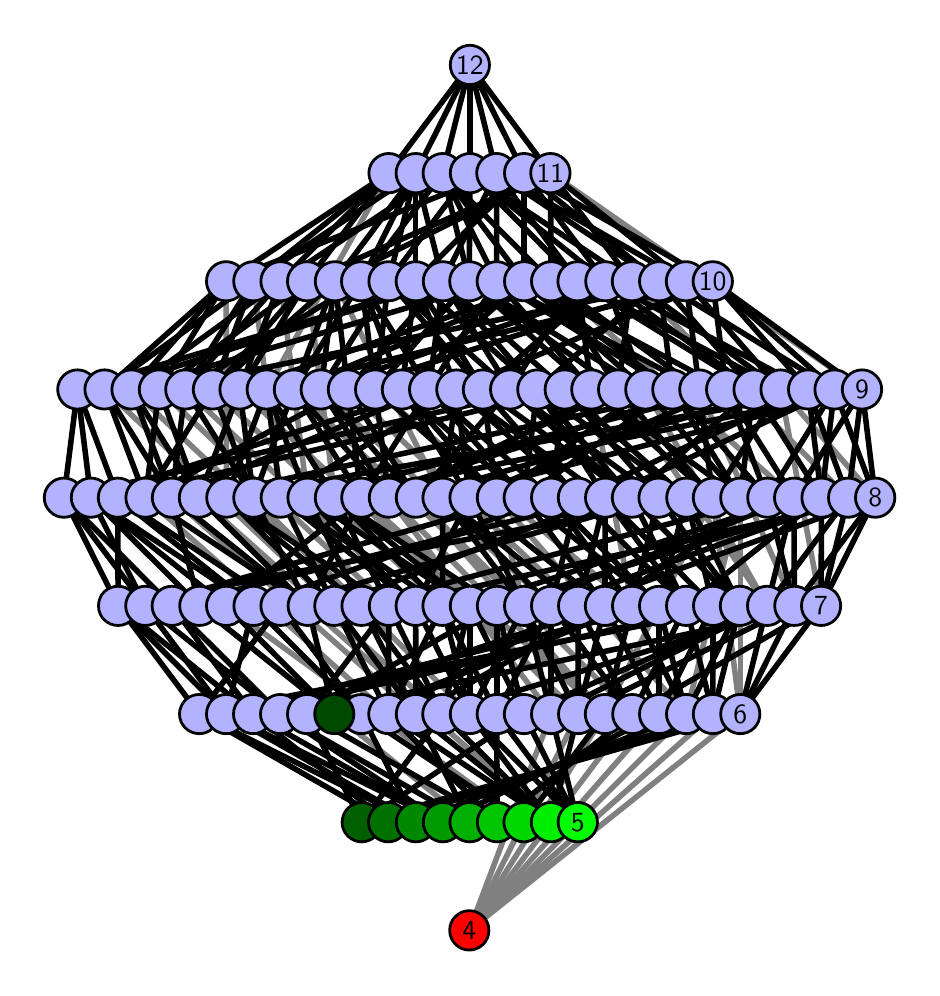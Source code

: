 \begingroup%
\makeatletter%
\begin{pgfpicture}%
\pgfpathrectangle{\pgfpointorigin}{\pgfqpoint{4.419in}{4.7in}}%
\pgfusepath{use as bounding box, clip}%
\begin{pgfscope}%
\pgfsetbuttcap%
\pgfsetmiterjoin%
\definecolor{currentfill}{rgb}{1.0,1.0,1.0}%
\pgfsetfillcolor{currentfill}%
\pgfsetlinewidth{0.0pt}%
\definecolor{currentstroke}{rgb}{1.0,1.0,1.0}%
\pgfsetstrokecolor{currentstroke}%
\pgfsetdash{}{0pt}%
\pgfpathmoveto{\pgfqpoint{0.0in}{0.0in}}%
\pgfpathlineto{\pgfqpoint{4.419in}{0.0in}}%
\pgfpathlineto{\pgfqpoint{4.419in}{4.7in}}%
\pgfpathlineto{\pgfqpoint{0.0in}{4.7in}}%
\pgfpathlineto{\pgfqpoint{0.0in}{0.0in}}%
\pgfpathclose%
\pgfusepath{fill}%
\end{pgfscope}%
\begin{pgfscope}%
\pgfsetbuttcap%
\pgfsetmiterjoin%
\definecolor{currentfill}{rgb}{1.0,1.0,1.0}%
\pgfsetfillcolor{currentfill}%
\pgfsetlinewidth{0.0pt}%
\definecolor{currentstroke}{rgb}{0.0,0.0,0.0}%
\pgfsetstrokecolor{currentstroke}%
\pgfsetstrokeopacity{0.0}%
\pgfsetdash{}{0pt}%
\pgfpathmoveto{\pgfqpoint{0.1in}{0.1in}}%
\pgfpathlineto{\pgfqpoint{4.319in}{0.1in}}%
\pgfpathlineto{\pgfqpoint{4.319in}{4.6in}}%
\pgfpathlineto{\pgfqpoint{0.1in}{4.6in}}%
\pgfpathlineto{\pgfqpoint{0.1in}{0.1in}}%
\pgfpathclose%
\pgfusepath{fill}%
\end{pgfscope}%
\begin{pgfscope}%
\pgfpathrectangle{\pgfqpoint{0.1in}{0.1in}}{\pgfqpoint{4.219in}{4.5in}}%
\pgfusepath{clip}%
\pgfsetrectcap%
\pgfsetroundjoin%
\pgfsetlinewidth{2.007pt}%
\definecolor{currentstroke}{rgb}{0.5,0.5,0.5}%
\pgfsetstrokecolor{currentstroke}%
\pgfsetdash{}{0pt}%
\pgfpathmoveto{\pgfqpoint{2.208in}{0.187in}}%
\pgfpathlineto{\pgfqpoint{3.157in}{1.268in}}%
\pgfusepath{stroke}%
\end{pgfscope}%
\begin{pgfscope}%
\pgfpathrectangle{\pgfqpoint{0.1in}{0.1in}}{\pgfqpoint{4.219in}{4.5in}}%
\pgfusepath{clip}%
\pgfsetrectcap%
\pgfsetroundjoin%
\pgfsetlinewidth{2.007pt}%
\definecolor{currentstroke}{rgb}{0.5,0.5,0.5}%
\pgfsetstrokecolor{currentstroke}%
\pgfsetdash{}{0pt}%
\pgfpathmoveto{\pgfqpoint{2.208in}{0.187in}}%
\pgfpathlineto{\pgfqpoint{3.292in}{1.268in}}%
\pgfusepath{stroke}%
\end{pgfscope}%
\begin{pgfscope}%
\pgfpathrectangle{\pgfqpoint{0.1in}{0.1in}}{\pgfqpoint{4.219in}{4.5in}}%
\pgfusepath{clip}%
\pgfsetrectcap%
\pgfsetroundjoin%
\pgfsetlinewidth{2.007pt}%
\definecolor{currentstroke}{rgb}{0.5,0.5,0.5}%
\pgfsetstrokecolor{currentstroke}%
\pgfsetdash{}{0pt}%
\pgfpathmoveto{\pgfqpoint{2.208in}{0.187in}}%
\pgfpathlineto{\pgfqpoint{3.426in}{1.268in}}%
\pgfusepath{stroke}%
\end{pgfscope}%
\begin{pgfscope}%
\pgfpathrectangle{\pgfqpoint{0.1in}{0.1in}}{\pgfqpoint{4.219in}{4.5in}}%
\pgfusepath{clip}%
\pgfsetrectcap%
\pgfsetroundjoin%
\pgfsetlinewidth{2.007pt}%
\definecolor{currentstroke}{rgb}{0.5,0.5,0.5}%
\pgfsetstrokecolor{currentstroke}%
\pgfsetdash{}{0pt}%
\pgfpathmoveto{\pgfqpoint{2.208in}{0.187in}}%
\pgfpathlineto{\pgfqpoint{3.563in}{1.268in}}%
\pgfusepath{stroke}%
\end{pgfscope}%
\begin{pgfscope}%
\pgfpathrectangle{\pgfqpoint{0.1in}{0.1in}}{\pgfqpoint{4.219in}{4.5in}}%
\pgfusepath{clip}%
\pgfsetrectcap%
\pgfsetroundjoin%
\pgfsetlinewidth{2.007pt}%
\definecolor{currentstroke}{rgb}{0.5,0.5,0.5}%
\pgfsetstrokecolor{currentstroke}%
\pgfsetdash{}{0pt}%
\pgfpathmoveto{\pgfqpoint{2.208in}{0.187in}}%
\pgfpathlineto{\pgfqpoint{2.617in}{1.268in}}%
\pgfusepath{stroke}%
\end{pgfscope}%
\begin{pgfscope}%
\pgfpathrectangle{\pgfqpoint{0.1in}{0.1in}}{\pgfqpoint{4.219in}{4.5in}}%
\pgfusepath{clip}%
\pgfsetrectcap%
\pgfsetroundjoin%
\pgfsetlinewidth{2.007pt}%
\definecolor{currentstroke}{rgb}{0.5,0.5,0.5}%
\pgfsetstrokecolor{currentstroke}%
\pgfsetdash{}{0pt}%
\pgfpathmoveto{\pgfqpoint{2.208in}{0.187in}}%
\pgfpathlineto{\pgfqpoint{2.752in}{1.268in}}%
\pgfusepath{stroke}%
\end{pgfscope}%
\begin{pgfscope}%
\pgfpathrectangle{\pgfqpoint{0.1in}{0.1in}}{\pgfqpoint{4.219in}{4.5in}}%
\pgfusepath{clip}%
\pgfsetrectcap%
\pgfsetroundjoin%
\pgfsetlinewidth{2.007pt}%
\definecolor{currentstroke}{rgb}{0.5,0.5,0.5}%
\pgfsetstrokecolor{currentstroke}%
\pgfsetdash{}{0pt}%
\pgfpathmoveto{\pgfqpoint{2.208in}{0.187in}}%
\pgfpathlineto{\pgfqpoint{2.886in}{1.268in}}%
\pgfusepath{stroke}%
\end{pgfscope}%
\begin{pgfscope}%
\pgfpathrectangle{\pgfqpoint{0.1in}{0.1in}}{\pgfqpoint{4.219in}{4.5in}}%
\pgfusepath{clip}%
\pgfsetrectcap%
\pgfsetroundjoin%
\pgfsetlinewidth{2.007pt}%
\definecolor{currentstroke}{rgb}{0.5,0.5,0.5}%
\pgfsetstrokecolor{currentstroke}%
\pgfsetdash{}{0pt}%
\pgfpathmoveto{\pgfqpoint{2.208in}{0.187in}}%
\pgfpathlineto{\pgfqpoint{3.023in}{1.268in}}%
\pgfusepath{stroke}%
\end{pgfscope}%
\begin{pgfscope}%
\pgfpathrectangle{\pgfqpoint{0.1in}{0.1in}}{\pgfqpoint{4.219in}{4.5in}}%
\pgfusepath{clip}%
\pgfsetrectcap%
\pgfsetroundjoin%
\pgfsetlinewidth{2.007pt}%
\definecolor{currentstroke}{rgb}{0.5,0.5,0.5}%
\pgfsetstrokecolor{currentstroke}%
\pgfsetdash{}{0pt}%
\pgfpathmoveto{\pgfqpoint{2.616in}{0.727in}}%
\pgfpathlineto{\pgfqpoint{1.4in}{1.809in}}%
\pgfusepath{stroke}%
\end{pgfscope}%
\begin{pgfscope}%
\pgfpathrectangle{\pgfqpoint{0.1in}{0.1in}}{\pgfqpoint{4.219in}{4.5in}}%
\pgfusepath{clip}%
\pgfsetrectcap%
\pgfsetroundjoin%
\pgfsetlinewidth{2.007pt}%
\definecolor{currentstroke}{rgb}{0.5,0.5,0.5}%
\pgfsetstrokecolor{currentstroke}%
\pgfsetdash{}{0pt}%
\pgfpathmoveto{\pgfqpoint{2.48in}{0.727in}}%
\pgfpathlineto{\pgfqpoint{0.993in}{1.809in}}%
\pgfusepath{stroke}%
\end{pgfscope}%
\begin{pgfscope}%
\pgfpathrectangle{\pgfqpoint{0.1in}{0.1in}}{\pgfqpoint{4.219in}{4.5in}}%
\pgfusepath{clip}%
\pgfsetrectcap%
\pgfsetroundjoin%
\pgfsetlinewidth{2.007pt}%
\definecolor{currentstroke}{rgb}{0.5,0.5,0.5}%
\pgfsetstrokecolor{currentstroke}%
\pgfsetdash{}{0pt}%
\pgfpathmoveto{\pgfqpoint{2.21in}{0.727in}}%
\pgfpathlineto{\pgfqpoint{0.859in}{1.809in}}%
\pgfusepath{stroke}%
\end{pgfscope}%
\begin{pgfscope}%
\pgfpathrectangle{\pgfqpoint{0.1in}{0.1in}}{\pgfqpoint{4.219in}{4.5in}}%
\pgfusepath{clip}%
\pgfsetrectcap%
\pgfsetroundjoin%
\pgfsetlinewidth{2.007pt}%
\definecolor{currentstroke}{rgb}{0.5,0.5,0.5}%
\pgfsetstrokecolor{currentstroke}%
\pgfsetdash{}{0pt}%
\pgfpathmoveto{\pgfqpoint{2.617in}{1.268in}}%
\pgfpathlineto{\pgfqpoint{1.806in}{2.35in}}%
\pgfusepath{stroke}%
\end{pgfscope}%
\begin{pgfscope}%
\pgfpathrectangle{\pgfqpoint{0.1in}{0.1in}}{\pgfqpoint{4.219in}{4.5in}}%
\pgfusepath{clip}%
\pgfsetrectcap%
\pgfsetroundjoin%
\pgfsetlinewidth{2.007pt}%
\definecolor{currentstroke}{rgb}{0.5,0.5,0.5}%
\pgfsetstrokecolor{currentstroke}%
\pgfsetdash{}{0pt}%
\pgfpathmoveto{\pgfqpoint{2.617in}{1.268in}}%
\pgfpathlineto{\pgfqpoint{2.346in}{2.35in}}%
\pgfusepath{stroke}%
\end{pgfscope}%
\begin{pgfscope}%
\pgfpathrectangle{\pgfqpoint{0.1in}{0.1in}}{\pgfqpoint{4.219in}{4.5in}}%
\pgfusepath{clip}%
\pgfsetrectcap%
\pgfsetroundjoin%
\pgfsetlinewidth{2.007pt}%
\definecolor{currentstroke}{rgb}{0.5,0.5,0.5}%
\pgfsetstrokecolor{currentstroke}%
\pgfsetdash{}{0pt}%
\pgfpathmoveto{\pgfqpoint{2.752in}{1.268in}}%
\pgfpathlineto{\pgfqpoint{1.668in}{2.35in}}%
\pgfusepath{stroke}%
\end{pgfscope}%
\begin{pgfscope}%
\pgfpathrectangle{\pgfqpoint{0.1in}{0.1in}}{\pgfqpoint{4.219in}{4.5in}}%
\pgfusepath{clip}%
\pgfsetrectcap%
\pgfsetroundjoin%
\pgfsetlinewidth{2.007pt}%
\definecolor{currentstroke}{rgb}{0.5,0.5,0.5}%
\pgfsetstrokecolor{currentstroke}%
\pgfsetdash{}{0pt}%
\pgfpathmoveto{\pgfqpoint{2.886in}{1.268in}}%
\pgfpathlineto{\pgfqpoint{1.941in}{2.35in}}%
\pgfusepath{stroke}%
\end{pgfscope}%
\begin{pgfscope}%
\pgfpathrectangle{\pgfqpoint{0.1in}{0.1in}}{\pgfqpoint{4.219in}{4.5in}}%
\pgfusepath{clip}%
\pgfsetrectcap%
\pgfsetroundjoin%
\pgfsetlinewidth{2.007pt}%
\definecolor{currentstroke}{rgb}{0.5,0.5,0.5}%
\pgfsetstrokecolor{currentstroke}%
\pgfsetdash{}{0pt}%
\pgfpathmoveto{\pgfqpoint{2.886in}{1.268in}}%
\pgfpathlineto{\pgfqpoint{1.806in}{2.35in}}%
\pgfusepath{stroke}%
\end{pgfscope}%
\begin{pgfscope}%
\pgfpathrectangle{\pgfqpoint{0.1in}{0.1in}}{\pgfqpoint{4.219in}{4.5in}}%
\pgfusepath{clip}%
\pgfsetrectcap%
\pgfsetroundjoin%
\pgfsetlinewidth{2.007pt}%
\definecolor{currentstroke}{rgb}{0.5,0.5,0.5}%
\pgfsetstrokecolor{currentstroke}%
\pgfsetdash{}{0pt}%
\pgfpathmoveto{\pgfqpoint{2.886in}{1.268in}}%
\pgfpathlineto{\pgfqpoint{3.426in}{2.35in}}%
\pgfusepath{stroke}%
\end{pgfscope}%
\begin{pgfscope}%
\pgfpathrectangle{\pgfqpoint{0.1in}{0.1in}}{\pgfqpoint{4.219in}{4.5in}}%
\pgfusepath{clip}%
\pgfsetrectcap%
\pgfsetroundjoin%
\pgfsetlinewidth{2.007pt}%
\definecolor{currentstroke}{rgb}{0.5,0.5,0.5}%
\pgfsetstrokecolor{currentstroke}%
\pgfsetdash{}{0pt}%
\pgfpathmoveto{\pgfqpoint{2.886in}{1.268in}}%
\pgfpathlineto{\pgfqpoint{1.668in}{2.35in}}%
\pgfusepath{stroke}%
\end{pgfscope}%
\begin{pgfscope}%
\pgfpathrectangle{\pgfqpoint{0.1in}{0.1in}}{\pgfqpoint{4.219in}{4.5in}}%
\pgfusepath{clip}%
\pgfsetrectcap%
\pgfsetroundjoin%
\pgfsetlinewidth{2.007pt}%
\definecolor{currentstroke}{rgb}{0.5,0.5,0.5}%
\pgfsetstrokecolor{currentstroke}%
\pgfsetdash{}{0pt}%
\pgfpathmoveto{\pgfqpoint{3.023in}{1.268in}}%
\pgfpathlineto{\pgfqpoint{1.941in}{2.35in}}%
\pgfusepath{stroke}%
\end{pgfscope}%
\begin{pgfscope}%
\pgfpathrectangle{\pgfqpoint{0.1in}{0.1in}}{\pgfqpoint{4.219in}{4.5in}}%
\pgfusepath{clip}%
\pgfsetrectcap%
\pgfsetroundjoin%
\pgfsetlinewidth{2.007pt}%
\definecolor{currentstroke}{rgb}{0.5,0.5,0.5}%
\pgfsetstrokecolor{currentstroke}%
\pgfsetdash{}{0pt}%
\pgfpathmoveto{\pgfqpoint{3.292in}{1.268in}}%
\pgfpathlineto{\pgfqpoint{2.346in}{2.35in}}%
\pgfusepath{stroke}%
\end{pgfscope}%
\begin{pgfscope}%
\pgfpathrectangle{\pgfqpoint{0.1in}{0.1in}}{\pgfqpoint{4.219in}{4.5in}}%
\pgfusepath{clip}%
\pgfsetrectcap%
\pgfsetroundjoin%
\pgfsetlinewidth{2.007pt}%
\definecolor{currentstroke}{rgb}{0.5,0.5,0.5}%
\pgfsetstrokecolor{currentstroke}%
\pgfsetdash{}{0pt}%
\pgfpathmoveto{\pgfqpoint{3.292in}{1.268in}}%
\pgfpathlineto{\pgfqpoint{3.563in}{2.35in}}%
\pgfusepath{stroke}%
\end{pgfscope}%
\begin{pgfscope}%
\pgfpathrectangle{\pgfqpoint{0.1in}{0.1in}}{\pgfqpoint{4.219in}{4.5in}}%
\pgfusepath{clip}%
\pgfsetrectcap%
\pgfsetroundjoin%
\pgfsetlinewidth{2.007pt}%
\definecolor{currentstroke}{rgb}{0.5,0.5,0.5}%
\pgfsetstrokecolor{currentstroke}%
\pgfsetdash{}{0pt}%
\pgfpathmoveto{\pgfqpoint{3.563in}{1.268in}}%
\pgfpathlineto{\pgfqpoint{3.426in}{2.35in}}%
\pgfusepath{stroke}%
\end{pgfscope}%
\begin{pgfscope}%
\pgfpathrectangle{\pgfqpoint{0.1in}{0.1in}}{\pgfqpoint{4.219in}{4.5in}}%
\pgfusepath{clip}%
\pgfsetrectcap%
\pgfsetroundjoin%
\pgfsetlinewidth{2.007pt}%
\definecolor{currentstroke}{rgb}{0.5,0.5,0.5}%
\pgfsetstrokecolor{currentstroke}%
\pgfsetdash{}{0pt}%
\pgfpathmoveto{\pgfqpoint{3.563in}{1.268in}}%
\pgfpathlineto{\pgfqpoint{3.563in}{2.35in}}%
\pgfusepath{stroke}%
\end{pgfscope}%
\begin{pgfscope}%
\pgfpathrectangle{\pgfqpoint{0.1in}{0.1in}}{\pgfqpoint{4.219in}{4.5in}}%
\pgfusepath{clip}%
\pgfsetrectcap%
\pgfsetroundjoin%
\pgfsetlinewidth{2.007pt}%
\definecolor{currentstroke}{rgb}{0.5,0.5,0.5}%
\pgfsetstrokecolor{currentstroke}%
\pgfsetdash{}{0pt}%
\pgfpathmoveto{\pgfqpoint{2.211in}{1.268in}}%
\pgfpathlineto{\pgfqpoint{1.129in}{2.35in}}%
\pgfusepath{stroke}%
\end{pgfscope}%
\begin{pgfscope}%
\pgfpathrectangle{\pgfqpoint{0.1in}{0.1in}}{\pgfqpoint{4.219in}{4.5in}}%
\pgfusepath{clip}%
\pgfsetrectcap%
\pgfsetroundjoin%
\pgfsetlinewidth{2.007pt}%
\definecolor{currentstroke}{rgb}{0.5,0.5,0.5}%
\pgfsetstrokecolor{currentstroke}%
\pgfsetdash{}{0pt}%
\pgfpathmoveto{\pgfqpoint{1.94in}{1.809in}}%
\pgfpathlineto{\pgfqpoint{0.788in}{2.891in}}%
\pgfusepath{stroke}%
\end{pgfscope}%
\begin{pgfscope}%
\pgfpathrectangle{\pgfqpoint{0.1in}{0.1in}}{\pgfqpoint{4.219in}{4.5in}}%
\pgfusepath{clip}%
\pgfsetrectcap%
\pgfsetroundjoin%
\pgfsetlinewidth{2.007pt}%
\definecolor{currentstroke}{rgb}{0.5,0.5,0.5}%
\pgfsetstrokecolor{currentstroke}%
\pgfsetdash{}{0pt}%
\pgfpathmoveto{\pgfqpoint{1.804in}{1.268in}}%
\pgfpathlineto{\pgfqpoint{0.589in}{2.35in}}%
\pgfusepath{stroke}%
\end{pgfscope}%
\begin{pgfscope}%
\pgfpathrectangle{\pgfqpoint{0.1in}{0.1in}}{\pgfqpoint{4.219in}{4.5in}}%
\pgfusepath{clip}%
\pgfsetrectcap%
\pgfsetroundjoin%
\pgfsetlinewidth{2.007pt}%
\definecolor{currentstroke}{rgb}{0.5,0.5,0.5}%
\pgfsetstrokecolor{currentstroke}%
\pgfsetdash{}{0pt}%
\pgfpathmoveto{\pgfqpoint{1.941in}{1.268in}}%
\pgfpathlineto{\pgfqpoint{0.721in}{2.35in}}%
\pgfusepath{stroke}%
\end{pgfscope}%
\begin{pgfscope}%
\pgfpathrectangle{\pgfqpoint{0.1in}{0.1in}}{\pgfqpoint{4.219in}{4.5in}}%
\pgfusepath{clip}%
\pgfsetrectcap%
\pgfsetroundjoin%
\pgfsetlinewidth{2.007pt}%
\definecolor{currentstroke}{rgb}{0.5,0.5,0.5}%
\pgfsetstrokecolor{currentstroke}%
\pgfsetdash{}{0pt}%
\pgfpathmoveto{\pgfqpoint{2.073in}{1.268in}}%
\pgfpathlineto{\pgfqpoint{0.856in}{2.35in}}%
\pgfusepath{stroke}%
\end{pgfscope}%
\begin{pgfscope}%
\pgfpathrectangle{\pgfqpoint{0.1in}{0.1in}}{\pgfqpoint{4.219in}{4.5in}}%
\pgfusepath{clip}%
\pgfsetrectcap%
\pgfsetroundjoin%
\pgfsetlinewidth{2.007pt}%
\definecolor{currentstroke}{rgb}{0.5,0.5,0.5}%
\pgfsetstrokecolor{currentstroke}%
\pgfsetdash{}{0pt}%
\pgfpathmoveto{\pgfqpoint{1.533in}{1.809in}}%
\pgfpathlineto{\pgfqpoint{0.384in}{2.891in}}%
\pgfusepath{stroke}%
\end{pgfscope}%
\begin{pgfscope}%
\pgfpathrectangle{\pgfqpoint{0.1in}{0.1in}}{\pgfqpoint{4.219in}{4.5in}}%
\pgfusepath{clip}%
\pgfsetrectcap%
\pgfsetroundjoin%
\pgfsetlinewidth{2.007pt}%
\definecolor{currentstroke}{rgb}{0.5,0.5,0.5}%
\pgfsetstrokecolor{currentstroke}%
\pgfsetdash{}{0pt}%
\pgfpathmoveto{\pgfqpoint{1.669in}{1.809in}}%
\pgfpathlineto{\pgfqpoint{0.519in}{2.891in}}%
\pgfusepath{stroke}%
\end{pgfscope}%
\begin{pgfscope}%
\pgfpathrectangle{\pgfqpoint{0.1in}{0.1in}}{\pgfqpoint{4.219in}{4.5in}}%
\pgfusepath{clip}%
\pgfsetrectcap%
\pgfsetroundjoin%
\pgfsetlinewidth{2.007pt}%
\definecolor{currentstroke}{rgb}{0.5,0.5,0.5}%
\pgfsetstrokecolor{currentstroke}%
\pgfsetdash{}{0pt}%
\pgfpathmoveto{\pgfqpoint{2.482in}{1.809in}}%
\pgfpathlineto{\pgfqpoint{1.331in}{2.891in}}%
\pgfusepath{stroke}%
\end{pgfscope}%
\begin{pgfscope}%
\pgfpathrectangle{\pgfqpoint{0.1in}{0.1in}}{\pgfqpoint{4.219in}{4.5in}}%
\pgfusepath{clip}%
\pgfsetrectcap%
\pgfsetroundjoin%
\pgfsetlinewidth{2.007pt}%
\definecolor{currentstroke}{rgb}{0.5,0.5,0.5}%
\pgfsetstrokecolor{currentstroke}%
\pgfsetdash{}{0pt}%
\pgfpathmoveto{\pgfqpoint{2.617in}{1.809in}}%
\pgfpathlineto{\pgfqpoint{1.466in}{2.891in}}%
\pgfusepath{stroke}%
\end{pgfscope}%
\begin{pgfscope}%
\pgfpathrectangle{\pgfqpoint{0.1in}{0.1in}}{\pgfqpoint{4.219in}{4.5in}}%
\pgfusepath{clip}%
\pgfsetrectcap%
\pgfsetroundjoin%
\pgfsetlinewidth{2.007pt}%
\definecolor{currentstroke}{rgb}{0.5,0.5,0.5}%
\pgfsetstrokecolor{currentstroke}%
\pgfsetdash{}{0pt}%
\pgfpathmoveto{\pgfqpoint{3.697in}{1.809in}}%
\pgfpathlineto{\pgfqpoint{3.088in}{2.891in}}%
\pgfusepath{stroke}%
\end{pgfscope}%
\begin{pgfscope}%
\pgfpathrectangle{\pgfqpoint{0.1in}{0.1in}}{\pgfqpoint{4.219in}{4.5in}}%
\pgfusepath{clip}%
\pgfsetrectcap%
\pgfsetroundjoin%
\pgfsetlinewidth{2.007pt}%
\definecolor{currentstroke}{rgb}{0.5,0.5,0.5}%
\pgfsetstrokecolor{currentstroke}%
\pgfsetdash{}{0pt}%
\pgfpathmoveto{\pgfqpoint{3.697in}{1.809in}}%
\pgfpathlineto{\pgfqpoint{2.952in}{2.891in}}%
\pgfusepath{stroke}%
\end{pgfscope}%
\begin{pgfscope}%
\pgfpathrectangle{\pgfqpoint{0.1in}{0.1in}}{\pgfqpoint{4.219in}{4.5in}}%
\pgfusepath{clip}%
\pgfsetrectcap%
\pgfsetroundjoin%
\pgfsetlinewidth{2.007pt}%
\definecolor{currentstroke}{rgb}{0.5,0.5,0.5}%
\pgfsetstrokecolor{currentstroke}%
\pgfsetdash{}{0pt}%
\pgfpathmoveto{\pgfqpoint{2.753in}{1.809in}}%
\pgfpathlineto{\pgfqpoint{1.601in}{2.891in}}%
\pgfusepath{stroke}%
\end{pgfscope}%
\begin{pgfscope}%
\pgfpathrectangle{\pgfqpoint{0.1in}{0.1in}}{\pgfqpoint{4.219in}{4.5in}}%
\pgfusepath{clip}%
\pgfsetrectcap%
\pgfsetroundjoin%
\pgfsetlinewidth{2.007pt}%
\definecolor{currentstroke}{rgb}{0.5,0.5,0.5}%
\pgfsetstrokecolor{currentstroke}%
\pgfsetdash{}{0pt}%
\pgfpathmoveto{\pgfqpoint{3.833in}{1.809in}}%
\pgfpathlineto{\pgfqpoint{3.358in}{2.891in}}%
\pgfusepath{stroke}%
\end{pgfscope}%
\begin{pgfscope}%
\pgfpathrectangle{\pgfqpoint{0.1in}{0.1in}}{\pgfqpoint{4.219in}{4.5in}}%
\pgfusepath{clip}%
\pgfsetrectcap%
\pgfsetroundjoin%
\pgfsetlinewidth{2.007pt}%
\definecolor{currentstroke}{rgb}{0.5,0.5,0.5}%
\pgfsetstrokecolor{currentstroke}%
\pgfsetdash{}{0pt}%
\pgfpathmoveto{\pgfqpoint{3.022in}{1.809in}}%
\pgfpathlineto{\pgfqpoint{1.738in}{2.891in}}%
\pgfusepath{stroke}%
\end{pgfscope}%
\begin{pgfscope}%
\pgfpathrectangle{\pgfqpoint{0.1in}{0.1in}}{\pgfqpoint{4.219in}{4.5in}}%
\pgfusepath{clip}%
\pgfsetrectcap%
\pgfsetroundjoin%
\pgfsetlinewidth{2.007pt}%
\definecolor{currentstroke}{rgb}{0.5,0.5,0.5}%
\pgfsetstrokecolor{currentstroke}%
\pgfsetdash{}{0pt}%
\pgfpathmoveto{\pgfqpoint{3.022in}{1.809in}}%
\pgfpathlineto{\pgfqpoint{2.818in}{2.891in}}%
\pgfusepath{stroke}%
\end{pgfscope}%
\begin{pgfscope}%
\pgfpathrectangle{\pgfqpoint{0.1in}{0.1in}}{\pgfqpoint{4.219in}{4.5in}}%
\pgfusepath{clip}%
\pgfsetrectcap%
\pgfsetroundjoin%
\pgfsetlinewidth{2.007pt}%
\definecolor{currentstroke}{rgb}{0.5,0.5,0.5}%
\pgfsetstrokecolor{currentstroke}%
\pgfsetdash{}{0pt}%
\pgfpathmoveto{\pgfqpoint{3.967in}{1.809in}}%
\pgfpathlineto{\pgfqpoint{3.764in}{2.891in}}%
\pgfusepath{stroke}%
\end{pgfscope}%
\begin{pgfscope}%
\pgfpathrectangle{\pgfqpoint{0.1in}{0.1in}}{\pgfqpoint{4.219in}{4.5in}}%
\pgfusepath{clip}%
\pgfsetrectcap%
\pgfsetroundjoin%
\pgfsetlinewidth{2.007pt}%
\definecolor{currentstroke}{rgb}{0.5,0.5,0.5}%
\pgfsetstrokecolor{currentstroke}%
\pgfsetdash{}{0pt}%
\pgfpathmoveto{\pgfqpoint{2.074in}{1.809in}}%
\pgfpathlineto{\pgfqpoint{0.926in}{2.891in}}%
\pgfusepath{stroke}%
\end{pgfscope}%
\begin{pgfscope}%
\pgfpathrectangle{\pgfqpoint{0.1in}{0.1in}}{\pgfqpoint{4.219in}{4.5in}}%
\pgfusepath{clip}%
\pgfsetrectcap%
\pgfsetroundjoin%
\pgfsetlinewidth{2.007pt}%
\definecolor{currentstroke}{rgb}{0.5,0.5,0.5}%
\pgfsetstrokecolor{currentstroke}%
\pgfsetdash{}{0pt}%
\pgfpathmoveto{\pgfqpoint{2.211in}{1.809in}}%
\pgfpathlineto{\pgfqpoint{1.06in}{2.891in}}%
\pgfusepath{stroke}%
\end{pgfscope}%
\begin{pgfscope}%
\pgfpathrectangle{\pgfqpoint{0.1in}{0.1in}}{\pgfqpoint{4.219in}{4.5in}}%
\pgfusepath{clip}%
\pgfsetrectcap%
\pgfsetroundjoin%
\pgfsetlinewidth{2.007pt}%
\definecolor{currentstroke}{rgb}{0.5,0.5,0.5}%
\pgfsetstrokecolor{currentstroke}%
\pgfsetdash{}{0pt}%
\pgfpathmoveto{\pgfqpoint{1.265in}{2.35in}}%
\pgfpathlineto{\pgfqpoint{1.128in}{3.432in}}%
\pgfusepath{stroke}%
\end{pgfscope}%
\begin{pgfscope}%
\pgfpathrectangle{\pgfqpoint{0.1in}{0.1in}}{\pgfqpoint{4.219in}{4.5in}}%
\pgfusepath{clip}%
\pgfsetrectcap%
\pgfsetroundjoin%
\pgfsetlinewidth{2.007pt}%
\definecolor{currentstroke}{rgb}{0.5,0.5,0.5}%
\pgfsetstrokecolor{currentstroke}%
\pgfsetdash{}{0pt}%
\pgfpathmoveto{\pgfqpoint{1.399in}{2.35in}}%
\pgfpathlineto{\pgfqpoint{1.264in}{3.432in}}%
\pgfusepath{stroke}%
\end{pgfscope}%
\begin{pgfscope}%
\pgfpathrectangle{\pgfqpoint{0.1in}{0.1in}}{\pgfqpoint{4.219in}{4.5in}}%
\pgfusepath{clip}%
\pgfsetrectcap%
\pgfsetroundjoin%
\pgfsetlinewidth{2.007pt}%
\definecolor{currentstroke}{rgb}{0.5,0.5,0.5}%
\pgfsetstrokecolor{currentstroke}%
\pgfsetdash{}{0pt}%
\pgfpathmoveto{\pgfqpoint{1.806in}{1.809in}}%
\pgfpathlineto{\pgfqpoint{0.657in}{2.891in}}%
\pgfusepath{stroke}%
\end{pgfscope}%
\begin{pgfscope}%
\pgfpathrectangle{\pgfqpoint{0.1in}{0.1in}}{\pgfqpoint{4.219in}{4.5in}}%
\pgfusepath{clip}%
\pgfsetrectcap%
\pgfsetroundjoin%
\pgfsetlinewidth{2.007pt}%
\definecolor{currentstroke}{rgb}{0.5,0.5,0.5}%
\pgfsetstrokecolor{currentstroke}%
\pgfsetdash{}{0pt}%
\pgfpathmoveto{\pgfqpoint{0.994in}{2.35in}}%
\pgfpathlineto{\pgfqpoint{0.992in}{3.432in}}%
\pgfusepath{stroke}%
\end{pgfscope}%
\begin{pgfscope}%
\pgfpathrectangle{\pgfqpoint{0.1in}{0.1in}}{\pgfqpoint{4.219in}{4.5in}}%
\pgfusepath{clip}%
\pgfsetrectcap%
\pgfsetroundjoin%
\pgfsetlinewidth{2.007pt}%
\definecolor{currentstroke}{rgb}{0.5,0.5,0.5}%
\pgfsetstrokecolor{currentstroke}%
\pgfsetdash{}{0pt}%
\pgfpathmoveto{\pgfqpoint{2.075in}{2.35in}}%
\pgfpathlineto{\pgfqpoint{1.536in}{3.432in}}%
\pgfusepath{stroke}%
\end{pgfscope}%
\begin{pgfscope}%
\pgfpathrectangle{\pgfqpoint{0.1in}{0.1in}}{\pgfqpoint{4.219in}{4.5in}}%
\pgfusepath{clip}%
\pgfsetrectcap%
\pgfsetroundjoin%
\pgfsetlinewidth{2.007pt}%
\definecolor{currentstroke}{rgb}{0.5,0.5,0.5}%
\pgfsetstrokecolor{currentstroke}%
\pgfsetdash{}{0pt}%
\pgfpathmoveto{\pgfqpoint{3.832in}{2.35in}}%
\pgfpathlineto{\pgfqpoint{2.617in}{3.432in}}%
\pgfusepath{stroke}%
\end{pgfscope}%
\begin{pgfscope}%
\pgfpathrectangle{\pgfqpoint{0.1in}{0.1in}}{\pgfqpoint{4.219in}{4.5in}}%
\pgfusepath{clip}%
\pgfsetrectcap%
\pgfsetroundjoin%
\pgfsetlinewidth{2.007pt}%
\definecolor{currentstroke}{rgb}{0.5,0.5,0.5}%
\pgfsetstrokecolor{currentstroke}%
\pgfsetdash{}{0pt}%
\pgfpathmoveto{\pgfqpoint{4.102in}{2.35in}}%
\pgfpathlineto{\pgfqpoint{3.021in}{3.432in}}%
\pgfusepath{stroke}%
\end{pgfscope}%
\begin{pgfscope}%
\pgfpathrectangle{\pgfqpoint{0.1in}{0.1in}}{\pgfqpoint{4.219in}{4.5in}}%
\pgfusepath{clip}%
\pgfsetrectcap%
\pgfsetroundjoin%
\pgfsetlinewidth{2.007pt}%
\definecolor{currentstroke}{rgb}{0.5,0.5,0.5}%
\pgfsetstrokecolor{currentstroke}%
\pgfsetdash{}{0pt}%
\pgfpathmoveto{\pgfqpoint{4.238in}{2.35in}}%
\pgfpathlineto{\pgfqpoint{3.291in}{3.432in}}%
\pgfusepath{stroke}%
\end{pgfscope}%
\begin{pgfscope}%
\pgfpathrectangle{\pgfqpoint{0.1in}{0.1in}}{\pgfqpoint{4.219in}{4.5in}}%
\pgfusepath{clip}%
\pgfsetrectcap%
\pgfsetroundjoin%
\pgfsetlinewidth{2.007pt}%
\definecolor{currentstroke}{rgb}{0.5,0.5,0.5}%
\pgfsetstrokecolor{currentstroke}%
\pgfsetdash{}{0pt}%
\pgfpathmoveto{\pgfqpoint{1.536in}{2.35in}}%
\pgfpathlineto{\pgfqpoint{1.397in}{3.432in}}%
\pgfusepath{stroke}%
\end{pgfscope}%
\begin{pgfscope}%
\pgfpathrectangle{\pgfqpoint{0.1in}{0.1in}}{\pgfqpoint{4.219in}{4.5in}}%
\pgfusepath{clip}%
\pgfsetrectcap%
\pgfsetroundjoin%
\pgfsetlinewidth{2.007pt}%
\definecolor{currentstroke}{rgb}{0.5,0.5,0.5}%
\pgfsetstrokecolor{currentstroke}%
\pgfsetdash{}{0pt}%
\pgfpathmoveto{\pgfqpoint{1.195in}{2.891in}}%
\pgfpathlineto{\pgfqpoint{1.805in}{3.973in}}%
\pgfusepath{stroke}%
\end{pgfscope}%
\begin{pgfscope}%
\pgfpathrectangle{\pgfqpoint{0.1in}{0.1in}}{\pgfqpoint{4.219in}{4.5in}}%
\pgfusepath{clip}%
\pgfsetrectcap%
\pgfsetroundjoin%
\pgfsetlinewidth{2.007pt}%
\definecolor{currentstroke}{rgb}{0.5,0.5,0.5}%
\pgfsetstrokecolor{currentstroke}%
\pgfsetdash{}{0pt}%
\pgfpathmoveto{\pgfqpoint{4.172in}{2.891in}}%
\pgfpathlineto{\pgfqpoint{2.614in}{3.973in}}%
\pgfusepath{stroke}%
\end{pgfscope}%
\begin{pgfscope}%
\pgfpathrectangle{\pgfqpoint{0.1in}{0.1in}}{\pgfqpoint{4.219in}{4.5in}}%
\pgfusepath{clip}%
\pgfsetrectcap%
\pgfsetroundjoin%
\pgfsetlinewidth{2.007pt}%
\definecolor{currentstroke}{rgb}{0.0,0.0,0.0}%
\pgfsetstrokecolor{currentstroke}%
\pgfsetdash{}{0pt}%
\pgfpathmoveto{\pgfqpoint{2.751in}{0.727in}}%
\pgfpathlineto{\pgfqpoint{2.211in}{1.268in}}%
\pgfusepath{stroke}%
\end{pgfscope}%
\begin{pgfscope}%
\pgfpathrectangle{\pgfqpoint{0.1in}{0.1in}}{\pgfqpoint{4.219in}{4.5in}}%
\pgfusepath{clip}%
\pgfsetrectcap%
\pgfsetroundjoin%
\pgfsetlinewidth{2.007pt}%
\definecolor{currentstroke}{rgb}{0.0,0.0,0.0}%
\pgfsetstrokecolor{currentstroke}%
\pgfsetdash{}{0pt}%
\pgfpathmoveto{\pgfqpoint{2.751in}{0.727in}}%
\pgfpathlineto{\pgfqpoint{2.346in}{1.268in}}%
\pgfusepath{stroke}%
\end{pgfscope}%
\begin{pgfscope}%
\pgfpathrectangle{\pgfqpoint{0.1in}{0.1in}}{\pgfqpoint{4.219in}{4.5in}}%
\pgfusepath{clip}%
\pgfsetrectcap%
\pgfsetroundjoin%
\pgfsetlinewidth{2.007pt}%
\definecolor{currentstroke}{rgb}{0.0,0.0,0.0}%
\pgfsetstrokecolor{currentstroke}%
\pgfsetdash{}{0pt}%
\pgfpathmoveto{\pgfqpoint{2.751in}{0.727in}}%
\pgfpathlineto{\pgfqpoint{2.617in}{1.268in}}%
\pgfusepath{stroke}%
\end{pgfscope}%
\begin{pgfscope}%
\pgfpathrectangle{\pgfqpoint{0.1in}{0.1in}}{\pgfqpoint{4.219in}{4.5in}}%
\pgfusepath{clip}%
\pgfsetrectcap%
\pgfsetroundjoin%
\pgfsetlinewidth{2.007pt}%
\definecolor{currentstroke}{rgb}{0.0,0.0,0.0}%
\pgfsetstrokecolor{currentstroke}%
\pgfsetdash{}{0pt}%
\pgfpathmoveto{\pgfqpoint{2.751in}{0.727in}}%
\pgfpathlineto{\pgfqpoint{2.481in}{1.268in}}%
\pgfusepath{stroke}%
\end{pgfscope}%
\begin{pgfscope}%
\pgfpathrectangle{\pgfqpoint{0.1in}{0.1in}}{\pgfqpoint{4.219in}{4.5in}}%
\pgfusepath{clip}%
\pgfsetrectcap%
\pgfsetroundjoin%
\pgfsetlinewidth{2.007pt}%
\definecolor{currentstroke}{rgb}{0.0,0.0,0.0}%
\pgfsetstrokecolor{currentstroke}%
\pgfsetdash{}{0pt}%
\pgfpathmoveto{\pgfqpoint{2.616in}{0.727in}}%
\pgfpathlineto{\pgfqpoint{1.941in}{1.268in}}%
\pgfusepath{stroke}%
\end{pgfscope}%
\begin{pgfscope}%
\pgfpathrectangle{\pgfqpoint{0.1in}{0.1in}}{\pgfqpoint{4.219in}{4.5in}}%
\pgfusepath{clip}%
\pgfsetrectcap%
\pgfsetroundjoin%
\pgfsetlinewidth{2.007pt}%
\definecolor{currentstroke}{rgb}{0.0,0.0,0.0}%
\pgfsetstrokecolor{currentstroke}%
\pgfsetdash{}{0pt}%
\pgfpathmoveto{\pgfqpoint{2.616in}{0.727in}}%
\pgfpathlineto{\pgfqpoint{2.073in}{1.268in}}%
\pgfusepath{stroke}%
\end{pgfscope}%
\begin{pgfscope}%
\pgfpathrectangle{\pgfqpoint{0.1in}{0.1in}}{\pgfqpoint{4.219in}{4.5in}}%
\pgfusepath{clip}%
\pgfsetrectcap%
\pgfsetroundjoin%
\pgfsetlinewidth{2.007pt}%
\definecolor{currentstroke}{rgb}{0.0,0.0,0.0}%
\pgfsetstrokecolor{currentstroke}%
\pgfsetdash{}{0pt}%
\pgfpathmoveto{\pgfqpoint{2.616in}{0.727in}}%
\pgfpathlineto{\pgfqpoint{2.211in}{1.268in}}%
\pgfusepath{stroke}%
\end{pgfscope}%
\begin{pgfscope}%
\pgfpathrectangle{\pgfqpoint{0.1in}{0.1in}}{\pgfqpoint{4.219in}{4.5in}}%
\pgfusepath{clip}%
\pgfsetrectcap%
\pgfsetroundjoin%
\pgfsetlinewidth{2.007pt}%
\definecolor{currentstroke}{rgb}{0.0,0.0,0.0}%
\pgfsetstrokecolor{currentstroke}%
\pgfsetdash{}{0pt}%
\pgfpathmoveto{\pgfqpoint{2.616in}{0.727in}}%
\pgfpathlineto{\pgfqpoint{2.752in}{1.268in}}%
\pgfusepath{stroke}%
\end{pgfscope}%
\begin{pgfscope}%
\pgfpathrectangle{\pgfqpoint{0.1in}{0.1in}}{\pgfqpoint{4.219in}{4.5in}}%
\pgfusepath{clip}%
\pgfsetrectcap%
\pgfsetroundjoin%
\pgfsetlinewidth{2.007pt}%
\definecolor{currentstroke}{rgb}{0.0,0.0,0.0}%
\pgfsetstrokecolor{currentstroke}%
\pgfsetdash{}{0pt}%
\pgfpathmoveto{\pgfqpoint{2.616in}{0.727in}}%
\pgfpathlineto{\pgfqpoint{1.804in}{1.268in}}%
\pgfusepath{stroke}%
\end{pgfscope}%
\begin{pgfscope}%
\pgfpathrectangle{\pgfqpoint{0.1in}{0.1in}}{\pgfqpoint{4.219in}{4.5in}}%
\pgfusepath{clip}%
\pgfsetrectcap%
\pgfsetroundjoin%
\pgfsetlinewidth{2.007pt}%
\definecolor{currentstroke}{rgb}{0.0,0.0,0.0}%
\pgfsetstrokecolor{currentstroke}%
\pgfsetdash{}{0pt}%
\pgfpathmoveto{\pgfqpoint{2.48in}{0.727in}}%
\pgfpathlineto{\pgfqpoint{1.669in}{1.268in}}%
\pgfusepath{stroke}%
\end{pgfscope}%
\begin{pgfscope}%
\pgfpathrectangle{\pgfqpoint{0.1in}{0.1in}}{\pgfqpoint{4.219in}{4.5in}}%
\pgfusepath{clip}%
\pgfsetrectcap%
\pgfsetroundjoin%
\pgfsetlinewidth{2.007pt}%
\definecolor{currentstroke}{rgb}{0.0,0.0,0.0}%
\pgfsetstrokecolor{currentstroke}%
\pgfsetdash{}{0pt}%
\pgfpathmoveto{\pgfqpoint{2.48in}{0.727in}}%
\pgfpathlineto{\pgfqpoint{2.886in}{1.268in}}%
\pgfusepath{stroke}%
\end{pgfscope}%
\begin{pgfscope}%
\pgfpathrectangle{\pgfqpoint{0.1in}{0.1in}}{\pgfqpoint{4.219in}{4.5in}}%
\pgfusepath{clip}%
\pgfsetrectcap%
\pgfsetroundjoin%
\pgfsetlinewidth{2.007pt}%
\definecolor{currentstroke}{rgb}{0.0,0.0,0.0}%
\pgfsetstrokecolor{currentstroke}%
\pgfsetdash{}{0pt}%
\pgfpathmoveto{\pgfqpoint{1.533in}{1.268in}}%
\pgfpathlineto{\pgfqpoint{0.993in}{1.809in}}%
\pgfusepath{stroke}%
\end{pgfscope}%
\begin{pgfscope}%
\pgfpathrectangle{\pgfqpoint{0.1in}{0.1in}}{\pgfqpoint{4.219in}{4.5in}}%
\pgfusepath{clip}%
\pgfsetrectcap%
\pgfsetroundjoin%
\pgfsetlinewidth{2.007pt}%
\definecolor{currentstroke}{rgb}{0.0,0.0,0.0}%
\pgfsetstrokecolor{currentstroke}%
\pgfsetdash{}{0pt}%
\pgfpathmoveto{\pgfqpoint{1.533in}{1.268in}}%
\pgfpathlineto{\pgfqpoint{0.859in}{1.809in}}%
\pgfusepath{stroke}%
\end{pgfscope}%
\begin{pgfscope}%
\pgfpathrectangle{\pgfqpoint{0.1in}{0.1in}}{\pgfqpoint{4.219in}{4.5in}}%
\pgfusepath{clip}%
\pgfsetrectcap%
\pgfsetroundjoin%
\pgfsetlinewidth{2.007pt}%
\definecolor{currentstroke}{rgb}{0.0,0.0,0.0}%
\pgfsetstrokecolor{currentstroke}%
\pgfsetdash{}{0pt}%
\pgfpathmoveto{\pgfqpoint{1.533in}{1.268in}}%
\pgfpathlineto{\pgfqpoint{1.4in}{1.809in}}%
\pgfusepath{stroke}%
\end{pgfscope}%
\begin{pgfscope}%
\pgfpathrectangle{\pgfqpoint{0.1in}{0.1in}}{\pgfqpoint{4.219in}{4.5in}}%
\pgfusepath{clip}%
\pgfsetrectcap%
\pgfsetroundjoin%
\pgfsetlinewidth{2.007pt}%
\definecolor{currentstroke}{rgb}{0.0,0.0,0.0}%
\pgfsetstrokecolor{currentstroke}%
\pgfsetdash{}{0pt}%
\pgfpathmoveto{\pgfqpoint{2.347in}{0.727in}}%
\pgfpathlineto{\pgfqpoint{1.397in}{1.268in}}%
\pgfusepath{stroke}%
\end{pgfscope}%
\begin{pgfscope}%
\pgfpathrectangle{\pgfqpoint{0.1in}{0.1in}}{\pgfqpoint{4.219in}{4.5in}}%
\pgfusepath{clip}%
\pgfsetrectcap%
\pgfsetroundjoin%
\pgfsetlinewidth{2.007pt}%
\definecolor{currentstroke}{rgb}{0.0,0.0,0.0}%
\pgfsetstrokecolor{currentstroke}%
\pgfsetdash{}{0pt}%
\pgfpathmoveto{\pgfqpoint{2.347in}{0.727in}}%
\pgfpathlineto{\pgfqpoint{2.346in}{1.268in}}%
\pgfusepath{stroke}%
\end{pgfscope}%
\begin{pgfscope}%
\pgfpathrectangle{\pgfqpoint{0.1in}{0.1in}}{\pgfqpoint{4.219in}{4.5in}}%
\pgfusepath{clip}%
\pgfsetrectcap%
\pgfsetroundjoin%
\pgfsetlinewidth{2.007pt}%
\definecolor{currentstroke}{rgb}{0.0,0.0,0.0}%
\pgfsetstrokecolor{currentstroke}%
\pgfsetdash{}{0pt}%
\pgfpathmoveto{\pgfqpoint{2.347in}{0.727in}}%
\pgfpathlineto{\pgfqpoint{1.804in}{1.268in}}%
\pgfusepath{stroke}%
\end{pgfscope}%
\begin{pgfscope}%
\pgfpathrectangle{\pgfqpoint{0.1in}{0.1in}}{\pgfqpoint{4.219in}{4.5in}}%
\pgfusepath{clip}%
\pgfsetrectcap%
\pgfsetroundjoin%
\pgfsetlinewidth{2.007pt}%
\definecolor{currentstroke}{rgb}{0.0,0.0,0.0}%
\pgfsetstrokecolor{currentstroke}%
\pgfsetdash{}{0pt}%
\pgfpathmoveto{\pgfqpoint{2.347in}{0.727in}}%
\pgfpathlineto{\pgfqpoint{3.023in}{1.268in}}%
\pgfusepath{stroke}%
\end{pgfscope}%
\begin{pgfscope}%
\pgfpathrectangle{\pgfqpoint{0.1in}{0.1in}}{\pgfqpoint{4.219in}{4.5in}}%
\pgfusepath{clip}%
\pgfsetrectcap%
\pgfsetroundjoin%
\pgfsetlinewidth{2.007pt}%
\definecolor{currentstroke}{rgb}{0.0,0.0,0.0}%
\pgfsetstrokecolor{currentstroke}%
\pgfsetdash{}{0pt}%
\pgfpathmoveto{\pgfqpoint{2.21in}{0.727in}}%
\pgfpathlineto{\pgfqpoint{1.941in}{1.268in}}%
\pgfusepath{stroke}%
\end{pgfscope}%
\begin{pgfscope}%
\pgfpathrectangle{\pgfqpoint{0.1in}{0.1in}}{\pgfqpoint{4.219in}{4.5in}}%
\pgfusepath{clip}%
\pgfsetrectcap%
\pgfsetroundjoin%
\pgfsetlinewidth{2.007pt}%
\definecolor{currentstroke}{rgb}{0.0,0.0,0.0}%
\pgfsetstrokecolor{currentstroke}%
\pgfsetdash{}{0pt}%
\pgfpathmoveto{\pgfqpoint{2.21in}{0.727in}}%
\pgfpathlineto{\pgfqpoint{1.263in}{1.268in}}%
\pgfusepath{stroke}%
\end{pgfscope}%
\begin{pgfscope}%
\pgfpathrectangle{\pgfqpoint{0.1in}{0.1in}}{\pgfqpoint{4.219in}{4.5in}}%
\pgfusepath{clip}%
\pgfsetrectcap%
\pgfsetroundjoin%
\pgfsetlinewidth{2.007pt}%
\definecolor{currentstroke}{rgb}{0.0,0.0,0.0}%
\pgfsetstrokecolor{currentstroke}%
\pgfsetdash{}{0pt}%
\pgfpathmoveto{\pgfqpoint{2.076in}{0.727in}}%
\pgfpathlineto{\pgfqpoint{3.157in}{1.268in}}%
\pgfusepath{stroke}%
\end{pgfscope}%
\begin{pgfscope}%
\pgfpathrectangle{\pgfqpoint{0.1in}{0.1in}}{\pgfqpoint{4.219in}{4.5in}}%
\pgfusepath{clip}%
\pgfsetrectcap%
\pgfsetroundjoin%
\pgfsetlinewidth{2.007pt}%
\definecolor{currentstroke}{rgb}{0.0,0.0,0.0}%
\pgfsetstrokecolor{currentstroke}%
\pgfsetdash{}{0pt}%
\pgfpathmoveto{\pgfqpoint{2.076in}{0.727in}}%
\pgfpathlineto{\pgfqpoint{1.263in}{1.268in}}%
\pgfusepath{stroke}%
\end{pgfscope}%
\begin{pgfscope}%
\pgfpathrectangle{\pgfqpoint{0.1in}{0.1in}}{\pgfqpoint{4.219in}{4.5in}}%
\pgfusepath{clip}%
\pgfsetrectcap%
\pgfsetroundjoin%
\pgfsetlinewidth{2.007pt}%
\definecolor{currentstroke}{rgb}{0.0,0.0,0.0}%
\pgfsetstrokecolor{currentstroke}%
\pgfsetdash{}{0pt}%
\pgfpathmoveto{\pgfqpoint{2.076in}{0.727in}}%
\pgfpathlineto{\pgfqpoint{0.992in}{1.268in}}%
\pgfusepath{stroke}%
\end{pgfscope}%
\begin{pgfscope}%
\pgfpathrectangle{\pgfqpoint{0.1in}{0.1in}}{\pgfqpoint{4.219in}{4.5in}}%
\pgfusepath{clip}%
\pgfsetrectcap%
\pgfsetroundjoin%
\pgfsetlinewidth{2.007pt}%
\definecolor{currentstroke}{rgb}{0.0,0.0,0.0}%
\pgfsetstrokecolor{currentstroke}%
\pgfsetdash{}{0pt}%
\pgfpathmoveto{\pgfqpoint{2.076in}{0.727in}}%
\pgfpathlineto{\pgfqpoint{1.127in}{1.268in}}%
\pgfusepath{stroke}%
\end{pgfscope}%
\begin{pgfscope}%
\pgfpathrectangle{\pgfqpoint{0.1in}{0.1in}}{\pgfqpoint{4.219in}{4.5in}}%
\pgfusepath{clip}%
\pgfsetrectcap%
\pgfsetroundjoin%
\pgfsetlinewidth{2.007pt}%
\definecolor{currentstroke}{rgb}{0.0,0.0,0.0}%
\pgfsetstrokecolor{currentstroke}%
\pgfsetdash{}{0pt}%
\pgfpathmoveto{\pgfqpoint{1.941in}{0.727in}}%
\pgfpathlineto{\pgfqpoint{3.292in}{1.268in}}%
\pgfusepath{stroke}%
\end{pgfscope}%
\begin{pgfscope}%
\pgfpathrectangle{\pgfqpoint{0.1in}{0.1in}}{\pgfqpoint{4.219in}{4.5in}}%
\pgfusepath{clip}%
\pgfsetrectcap%
\pgfsetroundjoin%
\pgfsetlinewidth{2.007pt}%
\definecolor{currentstroke}{rgb}{0.0,0.0,0.0}%
\pgfsetstrokecolor{currentstroke}%
\pgfsetdash{}{0pt}%
\pgfpathmoveto{\pgfqpoint{1.941in}{0.727in}}%
\pgfpathlineto{\pgfqpoint{0.992in}{1.268in}}%
\pgfusepath{stroke}%
\end{pgfscope}%
\begin{pgfscope}%
\pgfpathrectangle{\pgfqpoint{0.1in}{0.1in}}{\pgfqpoint{4.219in}{4.5in}}%
\pgfusepath{clip}%
\pgfsetrectcap%
\pgfsetroundjoin%
\pgfsetlinewidth{2.007pt}%
\definecolor{currentstroke}{rgb}{0.0,0.0,0.0}%
\pgfsetstrokecolor{currentstroke}%
\pgfsetdash{}{0pt}%
\pgfpathmoveto{\pgfqpoint{1.941in}{0.727in}}%
\pgfpathlineto{\pgfqpoint{1.669in}{1.268in}}%
\pgfusepath{stroke}%
\end{pgfscope}%
\begin{pgfscope}%
\pgfpathrectangle{\pgfqpoint{0.1in}{0.1in}}{\pgfqpoint{4.219in}{4.5in}}%
\pgfusepath{clip}%
\pgfsetrectcap%
\pgfsetroundjoin%
\pgfsetlinewidth{2.007pt}%
\definecolor{currentstroke}{rgb}{0.0,0.0,0.0}%
\pgfsetstrokecolor{currentstroke}%
\pgfsetdash{}{0pt}%
\pgfpathmoveto{\pgfqpoint{1.941in}{0.727in}}%
\pgfpathlineto{\pgfqpoint{0.858in}{1.268in}}%
\pgfusepath{stroke}%
\end{pgfscope}%
\begin{pgfscope}%
\pgfpathrectangle{\pgfqpoint{0.1in}{0.1in}}{\pgfqpoint{4.219in}{4.5in}}%
\pgfusepath{clip}%
\pgfsetrectcap%
\pgfsetroundjoin%
\pgfsetlinewidth{2.007pt}%
\definecolor{currentstroke}{rgb}{0.0,0.0,0.0}%
\pgfsetstrokecolor{currentstroke}%
\pgfsetdash{}{0pt}%
\pgfpathmoveto{\pgfqpoint{1.803in}{0.727in}}%
\pgfpathlineto{\pgfqpoint{3.426in}{1.268in}}%
\pgfusepath{stroke}%
\end{pgfscope}%
\begin{pgfscope}%
\pgfpathrectangle{\pgfqpoint{0.1in}{0.1in}}{\pgfqpoint{4.219in}{4.5in}}%
\pgfusepath{clip}%
\pgfsetrectcap%
\pgfsetroundjoin%
\pgfsetlinewidth{2.007pt}%
\definecolor{currentstroke}{rgb}{0.0,0.0,0.0}%
\pgfsetstrokecolor{currentstroke}%
\pgfsetdash{}{0pt}%
\pgfpathmoveto{\pgfqpoint{1.803in}{0.727in}}%
\pgfpathlineto{\pgfqpoint{1.127in}{1.268in}}%
\pgfusepath{stroke}%
\end{pgfscope}%
\begin{pgfscope}%
\pgfpathrectangle{\pgfqpoint{0.1in}{0.1in}}{\pgfqpoint{4.219in}{4.5in}}%
\pgfusepath{clip}%
\pgfsetrectcap%
\pgfsetroundjoin%
\pgfsetlinewidth{2.007pt}%
\definecolor{currentstroke}{rgb}{0.0,0.0,0.0}%
\pgfsetstrokecolor{currentstroke}%
\pgfsetdash{}{0pt}%
\pgfpathmoveto{\pgfqpoint{1.803in}{0.727in}}%
\pgfpathlineto{\pgfqpoint{0.858in}{1.268in}}%
\pgfusepath{stroke}%
\end{pgfscope}%
\begin{pgfscope}%
\pgfpathrectangle{\pgfqpoint{0.1in}{0.1in}}{\pgfqpoint{4.219in}{4.5in}}%
\pgfusepath{clip}%
\pgfsetrectcap%
\pgfsetroundjoin%
\pgfsetlinewidth{2.007pt}%
\definecolor{currentstroke}{rgb}{0.0,0.0,0.0}%
\pgfsetstrokecolor{currentstroke}%
\pgfsetdash{}{0pt}%
\pgfpathmoveto{\pgfqpoint{1.67in}{0.727in}}%
\pgfpathlineto{\pgfqpoint{1.397in}{1.268in}}%
\pgfusepath{stroke}%
\end{pgfscope}%
\begin{pgfscope}%
\pgfpathrectangle{\pgfqpoint{0.1in}{0.1in}}{\pgfqpoint{4.219in}{4.5in}}%
\pgfusepath{clip}%
\pgfsetrectcap%
\pgfsetroundjoin%
\pgfsetlinewidth{2.007pt}%
\definecolor{currentstroke}{rgb}{0.0,0.0,0.0}%
\pgfsetstrokecolor{currentstroke}%
\pgfsetdash{}{0pt}%
\pgfpathmoveto{\pgfqpoint{1.67in}{0.727in}}%
\pgfpathlineto{\pgfqpoint{2.073in}{1.268in}}%
\pgfusepath{stroke}%
\end{pgfscope}%
\begin{pgfscope}%
\pgfpathrectangle{\pgfqpoint{0.1in}{0.1in}}{\pgfqpoint{4.219in}{4.5in}}%
\pgfusepath{clip}%
\pgfsetrectcap%
\pgfsetroundjoin%
\pgfsetlinewidth{2.007pt}%
\definecolor{currentstroke}{rgb}{0.0,0.0,0.0}%
\pgfsetstrokecolor{currentstroke}%
\pgfsetdash{}{0pt}%
\pgfpathmoveto{\pgfqpoint{1.67in}{0.727in}}%
\pgfpathlineto{\pgfqpoint{3.563in}{1.268in}}%
\pgfusepath{stroke}%
\end{pgfscope}%
\begin{pgfscope}%
\pgfpathrectangle{\pgfqpoint{0.1in}{0.1in}}{\pgfqpoint{4.219in}{4.5in}}%
\pgfusepath{clip}%
\pgfsetrectcap%
\pgfsetroundjoin%
\pgfsetlinewidth{2.007pt}%
\definecolor{currentstroke}{rgb}{0.0,0.0,0.0}%
\pgfsetstrokecolor{currentstroke}%
\pgfsetdash{}{0pt}%
\pgfpathmoveto{\pgfqpoint{1.67in}{0.727in}}%
\pgfpathlineto{\pgfqpoint{2.481in}{1.268in}}%
\pgfusepath{stroke}%
\end{pgfscope}%
\begin{pgfscope}%
\pgfpathrectangle{\pgfqpoint{0.1in}{0.1in}}{\pgfqpoint{4.219in}{4.5in}}%
\pgfusepath{clip}%
\pgfsetrectcap%
\pgfsetroundjoin%
\pgfsetlinewidth{2.007pt}%
\definecolor{currentstroke}{rgb}{0.0,0.0,0.0}%
\pgfsetstrokecolor{currentstroke}%
\pgfsetdash{}{0pt}%
\pgfpathmoveto{\pgfqpoint{2.617in}{1.268in}}%
\pgfpathlineto{\pgfqpoint{3.697in}{1.809in}}%
\pgfusepath{stroke}%
\end{pgfscope}%
\begin{pgfscope}%
\pgfpathrectangle{\pgfqpoint{0.1in}{0.1in}}{\pgfqpoint{4.219in}{4.5in}}%
\pgfusepath{clip}%
\pgfsetrectcap%
\pgfsetroundjoin%
\pgfsetlinewidth{2.007pt}%
\definecolor{currentstroke}{rgb}{0.0,0.0,0.0}%
\pgfsetstrokecolor{currentstroke}%
\pgfsetdash{}{0pt}%
\pgfpathmoveto{\pgfqpoint{2.617in}{1.268in}}%
\pgfpathlineto{\pgfqpoint{2.482in}{1.809in}}%
\pgfusepath{stroke}%
\end{pgfscope}%
\begin{pgfscope}%
\pgfpathrectangle{\pgfqpoint{0.1in}{0.1in}}{\pgfqpoint{4.219in}{4.5in}}%
\pgfusepath{clip}%
\pgfsetrectcap%
\pgfsetroundjoin%
\pgfsetlinewidth{2.007pt}%
\definecolor{currentstroke}{rgb}{0.0,0.0,0.0}%
\pgfsetstrokecolor{currentstroke}%
\pgfsetdash{}{0pt}%
\pgfpathmoveto{\pgfqpoint{2.617in}{1.268in}}%
\pgfpathlineto{\pgfqpoint{2.617in}{1.809in}}%
\pgfusepath{stroke}%
\end{pgfscope}%
\begin{pgfscope}%
\pgfpathrectangle{\pgfqpoint{0.1in}{0.1in}}{\pgfqpoint{4.219in}{4.5in}}%
\pgfusepath{clip}%
\pgfsetrectcap%
\pgfsetroundjoin%
\pgfsetlinewidth{2.007pt}%
\definecolor{currentstroke}{rgb}{0.0,0.0,0.0}%
\pgfsetstrokecolor{currentstroke}%
\pgfsetdash{}{0pt}%
\pgfpathmoveto{\pgfqpoint{2.752in}{1.268in}}%
\pgfpathlineto{\pgfqpoint{2.886in}{1.809in}}%
\pgfusepath{stroke}%
\end{pgfscope}%
\begin{pgfscope}%
\pgfpathrectangle{\pgfqpoint{0.1in}{0.1in}}{\pgfqpoint{4.219in}{4.5in}}%
\pgfusepath{clip}%
\pgfsetrectcap%
\pgfsetroundjoin%
\pgfsetlinewidth{2.007pt}%
\definecolor{currentstroke}{rgb}{0.0,0.0,0.0}%
\pgfsetstrokecolor{currentstroke}%
\pgfsetdash{}{0pt}%
\pgfpathmoveto{\pgfqpoint{2.752in}{1.268in}}%
\pgfpathlineto{\pgfqpoint{2.753in}{1.809in}}%
\pgfusepath{stroke}%
\end{pgfscope}%
\begin{pgfscope}%
\pgfpathrectangle{\pgfqpoint{0.1in}{0.1in}}{\pgfqpoint{4.219in}{4.5in}}%
\pgfusepath{clip}%
\pgfsetrectcap%
\pgfsetroundjoin%
\pgfsetlinewidth{2.007pt}%
\definecolor{currentstroke}{rgb}{0.0,0.0,0.0}%
\pgfsetstrokecolor{currentstroke}%
\pgfsetdash{}{0pt}%
\pgfpathmoveto{\pgfqpoint{2.752in}{1.268in}}%
\pgfpathlineto{\pgfqpoint{3.833in}{1.809in}}%
\pgfusepath{stroke}%
\end{pgfscope}%
\begin{pgfscope}%
\pgfpathrectangle{\pgfqpoint{0.1in}{0.1in}}{\pgfqpoint{4.219in}{4.5in}}%
\pgfusepath{clip}%
\pgfsetrectcap%
\pgfsetroundjoin%
\pgfsetlinewidth{2.007pt}%
\definecolor{currentstroke}{rgb}{0.0,0.0,0.0}%
\pgfsetstrokecolor{currentstroke}%
\pgfsetdash{}{0pt}%
\pgfpathmoveto{\pgfqpoint{2.752in}{1.268in}}%
\pgfpathlineto{\pgfqpoint{2.482in}{1.809in}}%
\pgfusepath{stroke}%
\end{pgfscope}%
\begin{pgfscope}%
\pgfpathrectangle{\pgfqpoint{0.1in}{0.1in}}{\pgfqpoint{4.219in}{4.5in}}%
\pgfusepath{clip}%
\pgfsetrectcap%
\pgfsetroundjoin%
\pgfsetlinewidth{2.007pt}%
\definecolor{currentstroke}{rgb}{0.0,0.0,0.0}%
\pgfsetstrokecolor{currentstroke}%
\pgfsetdash{}{0pt}%
\pgfpathmoveto{\pgfqpoint{2.886in}{1.268in}}%
\pgfpathlineto{\pgfqpoint{3.022in}{1.809in}}%
\pgfusepath{stroke}%
\end{pgfscope}%
\begin{pgfscope}%
\pgfpathrectangle{\pgfqpoint{0.1in}{0.1in}}{\pgfqpoint{4.219in}{4.5in}}%
\pgfusepath{clip}%
\pgfsetrectcap%
\pgfsetroundjoin%
\pgfsetlinewidth{2.007pt}%
\definecolor{currentstroke}{rgb}{0.0,0.0,0.0}%
\pgfsetstrokecolor{currentstroke}%
\pgfsetdash{}{0pt}%
\pgfpathmoveto{\pgfqpoint{1.668in}{2.35in}}%
\pgfpathlineto{\pgfqpoint{2.007in}{2.891in}}%
\pgfusepath{stroke}%
\end{pgfscope}%
\begin{pgfscope}%
\pgfpathrectangle{\pgfqpoint{0.1in}{0.1in}}{\pgfqpoint{4.219in}{4.5in}}%
\pgfusepath{clip}%
\pgfsetrectcap%
\pgfsetroundjoin%
\pgfsetlinewidth{2.007pt}%
\definecolor{currentstroke}{rgb}{0.0,0.0,0.0}%
\pgfsetstrokecolor{currentstroke}%
\pgfsetdash{}{0pt}%
\pgfpathmoveto{\pgfqpoint{1.668in}{2.35in}}%
\pgfpathlineto{\pgfqpoint{1.601in}{2.891in}}%
\pgfusepath{stroke}%
\end{pgfscope}%
\begin{pgfscope}%
\pgfpathrectangle{\pgfqpoint{0.1in}{0.1in}}{\pgfqpoint{4.219in}{4.5in}}%
\pgfusepath{clip}%
\pgfsetrectcap%
\pgfsetroundjoin%
\pgfsetlinewidth{2.007pt}%
\definecolor{currentstroke}{rgb}{0.0,0.0,0.0}%
\pgfsetstrokecolor{currentstroke}%
\pgfsetdash{}{0pt}%
\pgfpathmoveto{\pgfqpoint{1.668in}{2.35in}}%
\pgfpathlineto{\pgfqpoint{3.358in}{2.891in}}%
\pgfusepath{stroke}%
\end{pgfscope}%
\begin{pgfscope}%
\pgfpathrectangle{\pgfqpoint{0.1in}{0.1in}}{\pgfqpoint{4.219in}{4.5in}}%
\pgfusepath{clip}%
\pgfsetrectcap%
\pgfsetroundjoin%
\pgfsetlinewidth{2.007pt}%
\definecolor{currentstroke}{rgb}{0.0,0.0,0.0}%
\pgfsetstrokecolor{currentstroke}%
\pgfsetdash{}{0pt}%
\pgfpathmoveto{\pgfqpoint{1.668in}{2.35in}}%
\pgfpathlineto{\pgfqpoint{1.331in}{2.891in}}%
\pgfusepath{stroke}%
\end{pgfscope}%
\begin{pgfscope}%
\pgfpathrectangle{\pgfqpoint{0.1in}{0.1in}}{\pgfqpoint{4.219in}{4.5in}}%
\pgfusepath{clip}%
\pgfsetrectcap%
\pgfsetroundjoin%
\pgfsetlinewidth{2.007pt}%
\definecolor{currentstroke}{rgb}{0.0,0.0,0.0}%
\pgfsetstrokecolor{currentstroke}%
\pgfsetdash{}{0pt}%
\pgfpathmoveto{\pgfqpoint{3.023in}{1.268in}}%
\pgfpathlineto{\pgfqpoint{2.753in}{1.809in}}%
\pgfusepath{stroke}%
\end{pgfscope}%
\begin{pgfscope}%
\pgfpathrectangle{\pgfqpoint{0.1in}{0.1in}}{\pgfqpoint{4.219in}{4.5in}}%
\pgfusepath{clip}%
\pgfsetrectcap%
\pgfsetroundjoin%
\pgfsetlinewidth{2.007pt}%
\definecolor{currentstroke}{rgb}{0.0,0.0,0.0}%
\pgfsetstrokecolor{currentstroke}%
\pgfsetdash{}{0pt}%
\pgfpathmoveto{\pgfqpoint{3.023in}{1.268in}}%
\pgfpathlineto{\pgfqpoint{3.292in}{1.809in}}%
\pgfusepath{stroke}%
\end{pgfscope}%
\begin{pgfscope}%
\pgfpathrectangle{\pgfqpoint{0.1in}{0.1in}}{\pgfqpoint{4.219in}{4.5in}}%
\pgfusepath{clip}%
\pgfsetrectcap%
\pgfsetroundjoin%
\pgfsetlinewidth{2.007pt}%
\definecolor{currentstroke}{rgb}{0.0,0.0,0.0}%
\pgfsetstrokecolor{currentstroke}%
\pgfsetdash{}{0pt}%
\pgfpathmoveto{\pgfqpoint{3.023in}{1.268in}}%
\pgfpathlineto{\pgfqpoint{3.967in}{1.809in}}%
\pgfusepath{stroke}%
\end{pgfscope}%
\begin{pgfscope}%
\pgfpathrectangle{\pgfqpoint{0.1in}{0.1in}}{\pgfqpoint{4.219in}{4.5in}}%
\pgfusepath{clip}%
\pgfsetrectcap%
\pgfsetroundjoin%
\pgfsetlinewidth{2.007pt}%
\definecolor{currentstroke}{rgb}{0.0,0.0,0.0}%
\pgfsetstrokecolor{currentstroke}%
\pgfsetdash{}{0pt}%
\pgfpathmoveto{\pgfqpoint{3.023in}{1.268in}}%
\pgfpathlineto{\pgfqpoint{2.617in}{1.809in}}%
\pgfusepath{stroke}%
\end{pgfscope}%
\begin{pgfscope}%
\pgfpathrectangle{\pgfqpoint{0.1in}{0.1in}}{\pgfqpoint{4.219in}{4.5in}}%
\pgfusepath{clip}%
\pgfsetrectcap%
\pgfsetroundjoin%
\pgfsetlinewidth{2.007pt}%
\definecolor{currentstroke}{rgb}{0.0,0.0,0.0}%
\pgfsetstrokecolor{currentstroke}%
\pgfsetdash{}{0pt}%
\pgfpathmoveto{\pgfqpoint{2.886in}{1.809in}}%
\pgfpathlineto{\pgfqpoint{2.48in}{2.35in}}%
\pgfusepath{stroke}%
\end{pgfscope}%
\begin{pgfscope}%
\pgfpathrectangle{\pgfqpoint{0.1in}{0.1in}}{\pgfqpoint{4.219in}{4.5in}}%
\pgfusepath{clip}%
\pgfsetrectcap%
\pgfsetroundjoin%
\pgfsetlinewidth{2.007pt}%
\definecolor{currentstroke}{rgb}{0.0,0.0,0.0}%
\pgfsetstrokecolor{currentstroke}%
\pgfsetdash{}{0pt}%
\pgfpathmoveto{\pgfqpoint{2.886in}{1.809in}}%
\pgfpathlineto{\pgfqpoint{2.888in}{2.35in}}%
\pgfusepath{stroke}%
\end{pgfscope}%
\begin{pgfscope}%
\pgfpathrectangle{\pgfqpoint{0.1in}{0.1in}}{\pgfqpoint{4.219in}{4.5in}}%
\pgfusepath{clip}%
\pgfsetrectcap%
\pgfsetroundjoin%
\pgfsetlinewidth{2.007pt}%
\definecolor{currentstroke}{rgb}{0.0,0.0,0.0}%
\pgfsetstrokecolor{currentstroke}%
\pgfsetdash{}{0pt}%
\pgfpathmoveto{\pgfqpoint{2.886in}{1.809in}}%
\pgfpathlineto{\pgfqpoint{3.698in}{2.35in}}%
\pgfusepath{stroke}%
\end{pgfscope}%
\begin{pgfscope}%
\pgfpathrectangle{\pgfqpoint{0.1in}{0.1in}}{\pgfqpoint{4.219in}{4.5in}}%
\pgfusepath{clip}%
\pgfsetrectcap%
\pgfsetroundjoin%
\pgfsetlinewidth{2.007pt}%
\definecolor{currentstroke}{rgb}{0.0,0.0,0.0}%
\pgfsetstrokecolor{currentstroke}%
\pgfsetdash{}{0pt}%
\pgfpathmoveto{\pgfqpoint{2.886in}{1.809in}}%
\pgfpathlineto{\pgfqpoint{2.209in}{2.35in}}%
\pgfusepath{stroke}%
\end{pgfscope}%
\begin{pgfscope}%
\pgfpathrectangle{\pgfqpoint{0.1in}{0.1in}}{\pgfqpoint{4.219in}{4.5in}}%
\pgfusepath{clip}%
\pgfsetrectcap%
\pgfsetroundjoin%
\pgfsetlinewidth{2.007pt}%
\definecolor{currentstroke}{rgb}{0.0,0.0,0.0}%
\pgfsetstrokecolor{currentstroke}%
\pgfsetdash{}{0pt}%
\pgfpathmoveto{\pgfqpoint{2.886in}{1.809in}}%
\pgfpathlineto{\pgfqpoint{3.157in}{1.268in}}%
\pgfusepath{stroke}%
\end{pgfscope}%
\begin{pgfscope}%
\pgfpathrectangle{\pgfqpoint{0.1in}{0.1in}}{\pgfqpoint{4.219in}{4.5in}}%
\pgfusepath{clip}%
\pgfsetrectcap%
\pgfsetroundjoin%
\pgfsetlinewidth{2.007pt}%
\definecolor{currentstroke}{rgb}{0.0,0.0,0.0}%
\pgfsetstrokecolor{currentstroke}%
\pgfsetdash{}{0pt}%
\pgfpathmoveto{\pgfqpoint{3.157in}{1.268in}}%
\pgfpathlineto{\pgfqpoint{3.157in}{1.809in}}%
\pgfusepath{stroke}%
\end{pgfscope}%
\begin{pgfscope}%
\pgfpathrectangle{\pgfqpoint{0.1in}{0.1in}}{\pgfqpoint{4.219in}{4.5in}}%
\pgfusepath{clip}%
\pgfsetrectcap%
\pgfsetroundjoin%
\pgfsetlinewidth{2.007pt}%
\definecolor{currentstroke}{rgb}{0.0,0.0,0.0}%
\pgfsetstrokecolor{currentstroke}%
\pgfsetdash{}{0pt}%
\pgfpathmoveto{\pgfqpoint{3.157in}{1.268in}}%
\pgfpathlineto{\pgfqpoint{3.427in}{1.809in}}%
\pgfusepath{stroke}%
\end{pgfscope}%
\begin{pgfscope}%
\pgfpathrectangle{\pgfqpoint{0.1in}{0.1in}}{\pgfqpoint{4.219in}{4.5in}}%
\pgfusepath{clip}%
\pgfsetrectcap%
\pgfsetroundjoin%
\pgfsetlinewidth{2.007pt}%
\definecolor{currentstroke}{rgb}{0.0,0.0,0.0}%
\pgfsetstrokecolor{currentstroke}%
\pgfsetdash{}{0pt}%
\pgfpathmoveto{\pgfqpoint{3.292in}{1.268in}}%
\pgfpathlineto{\pgfqpoint{3.022in}{1.809in}}%
\pgfusepath{stroke}%
\end{pgfscope}%
\begin{pgfscope}%
\pgfpathrectangle{\pgfqpoint{0.1in}{0.1in}}{\pgfqpoint{4.219in}{4.5in}}%
\pgfusepath{clip}%
\pgfsetrectcap%
\pgfsetroundjoin%
\pgfsetlinewidth{2.007pt}%
\definecolor{currentstroke}{rgb}{0.0,0.0,0.0}%
\pgfsetstrokecolor{currentstroke}%
\pgfsetdash{}{0pt}%
\pgfpathmoveto{\pgfqpoint{3.292in}{1.268in}}%
\pgfpathlineto{\pgfqpoint{3.157in}{1.809in}}%
\pgfusepath{stroke}%
\end{pgfscope}%
\begin{pgfscope}%
\pgfpathrectangle{\pgfqpoint{0.1in}{0.1in}}{\pgfqpoint{4.219in}{4.5in}}%
\pgfusepath{clip}%
\pgfsetrectcap%
\pgfsetroundjoin%
\pgfsetlinewidth{2.007pt}%
\definecolor{currentstroke}{rgb}{0.0,0.0,0.0}%
\pgfsetstrokecolor{currentstroke}%
\pgfsetdash{}{0pt}%
\pgfpathmoveto{\pgfqpoint{3.292in}{1.268in}}%
\pgfpathlineto{\pgfqpoint{3.561in}{1.809in}}%
\pgfusepath{stroke}%
\end{pgfscope}%
\begin{pgfscope}%
\pgfpathrectangle{\pgfqpoint{0.1in}{0.1in}}{\pgfqpoint{4.219in}{4.5in}}%
\pgfusepath{clip}%
\pgfsetrectcap%
\pgfsetroundjoin%
\pgfsetlinewidth{2.007pt}%
\definecolor{currentstroke}{rgb}{0.0,0.0,0.0}%
\pgfsetstrokecolor{currentstroke}%
\pgfsetdash{}{0pt}%
\pgfpathmoveto{\pgfqpoint{3.426in}{1.268in}}%
\pgfpathlineto{\pgfqpoint{3.292in}{1.809in}}%
\pgfusepath{stroke}%
\end{pgfscope}%
\begin{pgfscope}%
\pgfpathrectangle{\pgfqpoint{0.1in}{0.1in}}{\pgfqpoint{4.219in}{4.5in}}%
\pgfusepath{clip}%
\pgfsetrectcap%
\pgfsetroundjoin%
\pgfsetlinewidth{2.007pt}%
\definecolor{currentstroke}{rgb}{0.0,0.0,0.0}%
\pgfsetstrokecolor{currentstroke}%
\pgfsetdash{}{0pt}%
\pgfpathmoveto{\pgfqpoint{3.426in}{1.268in}}%
\pgfpathlineto{\pgfqpoint{3.427in}{1.809in}}%
\pgfusepath{stroke}%
\end{pgfscope}%
\begin{pgfscope}%
\pgfpathrectangle{\pgfqpoint{0.1in}{0.1in}}{\pgfqpoint{4.219in}{4.5in}}%
\pgfusepath{clip}%
\pgfsetrectcap%
\pgfsetroundjoin%
\pgfsetlinewidth{2.007pt}%
\definecolor{currentstroke}{rgb}{0.0,0.0,0.0}%
\pgfsetstrokecolor{currentstroke}%
\pgfsetdash{}{0pt}%
\pgfpathmoveto{\pgfqpoint{3.426in}{1.268in}}%
\pgfpathlineto{\pgfqpoint{3.561in}{1.809in}}%
\pgfusepath{stroke}%
\end{pgfscope}%
\begin{pgfscope}%
\pgfpathrectangle{\pgfqpoint{0.1in}{0.1in}}{\pgfqpoint{4.219in}{4.5in}}%
\pgfusepath{clip}%
\pgfsetrectcap%
\pgfsetroundjoin%
\pgfsetlinewidth{2.007pt}%
\definecolor{currentstroke}{rgb}{0.0,0.0,0.0}%
\pgfsetstrokecolor{currentstroke}%
\pgfsetdash{}{0pt}%
\pgfpathmoveto{\pgfqpoint{3.563in}{1.268in}}%
\pgfpathlineto{\pgfqpoint{3.697in}{1.809in}}%
\pgfusepath{stroke}%
\end{pgfscope}%
\begin{pgfscope}%
\pgfpathrectangle{\pgfqpoint{0.1in}{0.1in}}{\pgfqpoint{4.219in}{4.5in}}%
\pgfusepath{clip}%
\pgfsetrectcap%
\pgfsetroundjoin%
\pgfsetlinewidth{2.007pt}%
\definecolor{currentstroke}{rgb}{0.0,0.0,0.0}%
\pgfsetstrokecolor{currentstroke}%
\pgfsetdash{}{0pt}%
\pgfpathmoveto{\pgfqpoint{3.563in}{1.268in}}%
\pgfpathlineto{\pgfqpoint{3.833in}{1.809in}}%
\pgfusepath{stroke}%
\end{pgfscope}%
\begin{pgfscope}%
\pgfpathrectangle{\pgfqpoint{0.1in}{0.1in}}{\pgfqpoint{4.219in}{4.5in}}%
\pgfusepath{clip}%
\pgfsetrectcap%
\pgfsetroundjoin%
\pgfsetlinewidth{2.007pt}%
\definecolor{currentstroke}{rgb}{0.0,0.0,0.0}%
\pgfsetstrokecolor{currentstroke}%
\pgfsetdash{}{0pt}%
\pgfpathmoveto{\pgfqpoint{3.563in}{1.268in}}%
\pgfpathlineto{\pgfqpoint{3.967in}{1.809in}}%
\pgfusepath{stroke}%
\end{pgfscope}%
\begin{pgfscope}%
\pgfpathrectangle{\pgfqpoint{0.1in}{0.1in}}{\pgfqpoint{4.219in}{4.5in}}%
\pgfusepath{clip}%
\pgfsetrectcap%
\pgfsetroundjoin%
\pgfsetlinewidth{2.007pt}%
\definecolor{currentstroke}{rgb}{0.0,0.0,0.0}%
\pgfsetstrokecolor{currentstroke}%
\pgfsetdash{}{0pt}%
\pgfpathmoveto{\pgfqpoint{2.211in}{1.268in}}%
\pgfpathlineto{\pgfqpoint{2.211in}{1.809in}}%
\pgfusepath{stroke}%
\end{pgfscope}%
\begin{pgfscope}%
\pgfpathrectangle{\pgfqpoint{0.1in}{0.1in}}{\pgfqpoint{4.219in}{4.5in}}%
\pgfusepath{clip}%
\pgfsetrectcap%
\pgfsetroundjoin%
\pgfsetlinewidth{2.007pt}%
\definecolor{currentstroke}{rgb}{0.0,0.0,0.0}%
\pgfsetstrokecolor{currentstroke}%
\pgfsetdash{}{0pt}%
\pgfpathmoveto{\pgfqpoint{2.211in}{1.268in}}%
\pgfpathlineto{\pgfqpoint{1.94in}{1.809in}}%
\pgfusepath{stroke}%
\end{pgfscope}%
\begin{pgfscope}%
\pgfpathrectangle{\pgfqpoint{0.1in}{0.1in}}{\pgfqpoint{4.219in}{4.5in}}%
\pgfusepath{clip}%
\pgfsetrectcap%
\pgfsetroundjoin%
\pgfsetlinewidth{2.007pt}%
\definecolor{currentstroke}{rgb}{0.0,0.0,0.0}%
\pgfsetstrokecolor{currentstroke}%
\pgfsetdash{}{0pt}%
\pgfpathmoveto{\pgfqpoint{2.211in}{1.268in}}%
\pgfpathlineto{\pgfqpoint{2.482in}{1.809in}}%
\pgfusepath{stroke}%
\end{pgfscope}%
\begin{pgfscope}%
\pgfpathrectangle{\pgfqpoint{0.1in}{0.1in}}{\pgfqpoint{4.219in}{4.5in}}%
\pgfusepath{clip}%
\pgfsetrectcap%
\pgfsetroundjoin%
\pgfsetlinewidth{2.007pt}%
\definecolor{currentstroke}{rgb}{0.0,0.0,0.0}%
\pgfsetstrokecolor{currentstroke}%
\pgfsetdash{}{0pt}%
\pgfpathmoveto{\pgfqpoint{2.211in}{1.268in}}%
\pgfpathlineto{\pgfqpoint{2.074in}{1.809in}}%
\pgfusepath{stroke}%
\end{pgfscope}%
\begin{pgfscope}%
\pgfpathrectangle{\pgfqpoint{0.1in}{0.1in}}{\pgfqpoint{4.219in}{4.5in}}%
\pgfusepath{clip}%
\pgfsetrectcap%
\pgfsetroundjoin%
\pgfsetlinewidth{2.007pt}%
\definecolor{currentstroke}{rgb}{0.0,0.0,0.0}%
\pgfsetstrokecolor{currentstroke}%
\pgfsetdash{}{0pt}%
\pgfpathmoveto{\pgfqpoint{1.806in}{2.35in}}%
\pgfpathlineto{\pgfqpoint{1.466in}{2.891in}}%
\pgfusepath{stroke}%
\end{pgfscope}%
\begin{pgfscope}%
\pgfpathrectangle{\pgfqpoint{0.1in}{0.1in}}{\pgfqpoint{4.219in}{4.5in}}%
\pgfusepath{clip}%
\pgfsetrectcap%
\pgfsetroundjoin%
\pgfsetlinewidth{2.007pt}%
\definecolor{currentstroke}{rgb}{0.0,0.0,0.0}%
\pgfsetstrokecolor{currentstroke}%
\pgfsetdash{}{0pt}%
\pgfpathmoveto{\pgfqpoint{1.806in}{2.35in}}%
\pgfpathlineto{\pgfqpoint{1.738in}{2.891in}}%
\pgfusepath{stroke}%
\end{pgfscope}%
\begin{pgfscope}%
\pgfpathrectangle{\pgfqpoint{0.1in}{0.1in}}{\pgfqpoint{4.219in}{4.5in}}%
\pgfusepath{clip}%
\pgfsetrectcap%
\pgfsetroundjoin%
\pgfsetlinewidth{2.007pt}%
\definecolor{currentstroke}{rgb}{0.0,0.0,0.0}%
\pgfsetstrokecolor{currentstroke}%
\pgfsetdash{}{0pt}%
\pgfpathmoveto{\pgfqpoint{1.806in}{2.35in}}%
\pgfpathlineto{\pgfqpoint{2.952in}{2.891in}}%
\pgfusepath{stroke}%
\end{pgfscope}%
\begin{pgfscope}%
\pgfpathrectangle{\pgfqpoint{0.1in}{0.1in}}{\pgfqpoint{4.219in}{4.5in}}%
\pgfusepath{clip}%
\pgfsetrectcap%
\pgfsetroundjoin%
\pgfsetlinewidth{2.007pt}%
\definecolor{currentstroke}{rgb}{0.0,0.0,0.0}%
\pgfsetstrokecolor{currentstroke}%
\pgfsetdash{}{0pt}%
\pgfpathmoveto{\pgfqpoint{1.806in}{2.35in}}%
\pgfpathlineto{\pgfqpoint{1.331in}{2.891in}}%
\pgfusepath{stroke}%
\end{pgfscope}%
\begin{pgfscope}%
\pgfpathrectangle{\pgfqpoint{0.1in}{0.1in}}{\pgfqpoint{4.219in}{4.5in}}%
\pgfusepath{clip}%
\pgfsetrectcap%
\pgfsetroundjoin%
\pgfsetlinewidth{2.007pt}%
\definecolor{currentstroke}{rgb}{0.0,0.0,0.0}%
\pgfsetstrokecolor{currentstroke}%
\pgfsetdash{}{0pt}%
\pgfpathmoveto{\pgfqpoint{1.129in}{2.35in}}%
\pgfpathlineto{\pgfqpoint{0.926in}{2.891in}}%
\pgfusepath{stroke}%
\end{pgfscope}%
\begin{pgfscope}%
\pgfpathrectangle{\pgfqpoint{0.1in}{0.1in}}{\pgfqpoint{4.219in}{4.5in}}%
\pgfusepath{clip}%
\pgfsetrectcap%
\pgfsetroundjoin%
\pgfsetlinewidth{2.007pt}%
\definecolor{currentstroke}{rgb}{0.0,0.0,0.0}%
\pgfsetstrokecolor{currentstroke}%
\pgfsetdash{}{0pt}%
\pgfpathmoveto{\pgfqpoint{1.129in}{2.35in}}%
\pgfpathlineto{\pgfqpoint{0.788in}{2.891in}}%
\pgfusepath{stroke}%
\end{pgfscope}%
\begin{pgfscope}%
\pgfpathrectangle{\pgfqpoint{0.1in}{0.1in}}{\pgfqpoint{4.219in}{4.5in}}%
\pgfusepath{clip}%
\pgfsetrectcap%
\pgfsetroundjoin%
\pgfsetlinewidth{2.007pt}%
\definecolor{currentstroke}{rgb}{0.0,0.0,0.0}%
\pgfsetstrokecolor{currentstroke}%
\pgfsetdash{}{0pt}%
\pgfpathmoveto{\pgfqpoint{1.129in}{2.35in}}%
\pgfpathlineto{\pgfqpoint{1.06in}{2.891in}}%
\pgfusepath{stroke}%
\end{pgfscope}%
\begin{pgfscope}%
\pgfpathrectangle{\pgfqpoint{0.1in}{0.1in}}{\pgfqpoint{4.219in}{4.5in}}%
\pgfusepath{clip}%
\pgfsetrectcap%
\pgfsetroundjoin%
\pgfsetlinewidth{2.007pt}%
\definecolor{currentstroke}{rgb}{0.0,0.0,0.0}%
\pgfsetstrokecolor{currentstroke}%
\pgfsetdash{}{0pt}%
\pgfpathmoveto{\pgfqpoint{1.129in}{2.35in}}%
\pgfpathlineto{\pgfqpoint{1.331in}{2.891in}}%
\pgfusepath{stroke}%
\end{pgfscope}%
\begin{pgfscope}%
\pgfpathrectangle{\pgfqpoint{0.1in}{0.1in}}{\pgfqpoint{4.219in}{4.5in}}%
\pgfusepath{clip}%
\pgfsetrectcap%
\pgfsetroundjoin%
\pgfsetlinewidth{2.007pt}%
\definecolor{currentstroke}{rgb}{0.0,0.0,0.0}%
\pgfsetstrokecolor{currentstroke}%
\pgfsetdash{}{0pt}%
\pgfpathmoveto{\pgfqpoint{2.346in}{1.268in}}%
\pgfpathlineto{\pgfqpoint{2.346in}{1.809in}}%
\pgfusepath{stroke}%
\end{pgfscope}%
\begin{pgfscope}%
\pgfpathrectangle{\pgfqpoint{0.1in}{0.1in}}{\pgfqpoint{4.219in}{4.5in}}%
\pgfusepath{clip}%
\pgfsetrectcap%
\pgfsetroundjoin%
\pgfsetlinewidth{2.007pt}%
\definecolor{currentstroke}{rgb}{0.0,0.0,0.0}%
\pgfsetstrokecolor{currentstroke}%
\pgfsetdash{}{0pt}%
\pgfpathmoveto{\pgfqpoint{2.346in}{1.268in}}%
\pgfpathlineto{\pgfqpoint{2.074in}{1.809in}}%
\pgfusepath{stroke}%
\end{pgfscope}%
\begin{pgfscope}%
\pgfpathrectangle{\pgfqpoint{0.1in}{0.1in}}{\pgfqpoint{4.219in}{4.5in}}%
\pgfusepath{clip}%
\pgfsetrectcap%
\pgfsetroundjoin%
\pgfsetlinewidth{2.007pt}%
\definecolor{currentstroke}{rgb}{0.0,0.0,0.0}%
\pgfsetstrokecolor{currentstroke}%
\pgfsetdash{}{0pt}%
\pgfpathmoveto{\pgfqpoint{2.346in}{1.268in}}%
\pgfpathlineto{\pgfqpoint{2.617in}{1.809in}}%
\pgfusepath{stroke}%
\end{pgfscope}%
\begin{pgfscope}%
\pgfpathrectangle{\pgfqpoint{0.1in}{0.1in}}{\pgfqpoint{4.219in}{4.5in}}%
\pgfusepath{clip}%
\pgfsetrectcap%
\pgfsetroundjoin%
\pgfsetlinewidth{2.007pt}%
\definecolor{currentstroke}{rgb}{0.0,0.0,0.0}%
\pgfsetstrokecolor{currentstroke}%
\pgfsetdash{}{0pt}%
\pgfpathmoveto{\pgfqpoint{1.94in}{1.809in}}%
\pgfpathlineto{\pgfqpoint{2.209in}{2.35in}}%
\pgfusepath{stroke}%
\end{pgfscope}%
\begin{pgfscope}%
\pgfpathrectangle{\pgfqpoint{0.1in}{0.1in}}{\pgfqpoint{4.219in}{4.5in}}%
\pgfusepath{clip}%
\pgfsetrectcap%
\pgfsetroundjoin%
\pgfsetlinewidth{2.007pt}%
\definecolor{currentstroke}{rgb}{0.0,0.0,0.0}%
\pgfsetstrokecolor{currentstroke}%
\pgfsetdash{}{0pt}%
\pgfpathmoveto{\pgfqpoint{1.94in}{1.809in}}%
\pgfpathlineto{\pgfqpoint{1.265in}{2.35in}}%
\pgfusepath{stroke}%
\end{pgfscope}%
\begin{pgfscope}%
\pgfpathrectangle{\pgfqpoint{0.1in}{0.1in}}{\pgfqpoint{4.219in}{4.5in}}%
\pgfusepath{clip}%
\pgfsetrectcap%
\pgfsetroundjoin%
\pgfsetlinewidth{2.007pt}%
\definecolor{currentstroke}{rgb}{0.0,0.0,0.0}%
\pgfsetstrokecolor{currentstroke}%
\pgfsetdash{}{0pt}%
\pgfpathmoveto{\pgfqpoint{1.94in}{1.809in}}%
\pgfpathlineto{\pgfqpoint{1.399in}{2.35in}}%
\pgfusepath{stroke}%
\end{pgfscope}%
\begin{pgfscope}%
\pgfpathrectangle{\pgfqpoint{0.1in}{0.1in}}{\pgfqpoint{4.219in}{4.5in}}%
\pgfusepath{clip}%
\pgfsetrectcap%
\pgfsetroundjoin%
\pgfsetlinewidth{2.007pt}%
\definecolor{currentstroke}{rgb}{0.0,0.0,0.0}%
\pgfsetstrokecolor{currentstroke}%
\pgfsetdash{}{0pt}%
\pgfpathmoveto{\pgfqpoint{2.209in}{2.35in}}%
\pgfpathlineto{\pgfqpoint{2.144in}{2.891in}}%
\pgfusepath{stroke}%
\end{pgfscope}%
\begin{pgfscope}%
\pgfpathrectangle{\pgfqpoint{0.1in}{0.1in}}{\pgfqpoint{4.219in}{4.5in}}%
\pgfusepath{clip}%
\pgfsetrectcap%
\pgfsetroundjoin%
\pgfsetlinewidth{2.007pt}%
\definecolor{currentstroke}{rgb}{0.0,0.0,0.0}%
\pgfsetstrokecolor{currentstroke}%
\pgfsetdash{}{0pt}%
\pgfpathmoveto{\pgfqpoint{2.209in}{2.35in}}%
\pgfpathlineto{\pgfqpoint{3.492in}{2.891in}}%
\pgfusepath{stroke}%
\end{pgfscope}%
\begin{pgfscope}%
\pgfpathrectangle{\pgfqpoint{0.1in}{0.1in}}{\pgfqpoint{4.219in}{4.5in}}%
\pgfusepath{clip}%
\pgfsetrectcap%
\pgfsetroundjoin%
\pgfsetlinewidth{2.007pt}%
\definecolor{currentstroke}{rgb}{0.0,0.0,0.0}%
\pgfsetstrokecolor{currentstroke}%
\pgfsetdash{}{0pt}%
\pgfpathmoveto{\pgfqpoint{2.209in}{2.35in}}%
\pgfpathlineto{\pgfqpoint{1.871in}{2.891in}}%
\pgfusepath{stroke}%
\end{pgfscope}%
\begin{pgfscope}%
\pgfpathrectangle{\pgfqpoint{0.1in}{0.1in}}{\pgfqpoint{4.219in}{4.5in}}%
\pgfusepath{clip}%
\pgfsetrectcap%
\pgfsetroundjoin%
\pgfsetlinewidth{2.007pt}%
\definecolor{currentstroke}{rgb}{0.0,0.0,0.0}%
\pgfsetstrokecolor{currentstroke}%
\pgfsetdash{}{0pt}%
\pgfpathmoveto{\pgfqpoint{2.346in}{2.35in}}%
\pgfpathlineto{\pgfqpoint{3.088in}{2.891in}}%
\pgfusepath{stroke}%
\end{pgfscope}%
\begin{pgfscope}%
\pgfpathrectangle{\pgfqpoint{0.1in}{0.1in}}{\pgfqpoint{4.219in}{4.5in}}%
\pgfusepath{clip}%
\pgfsetrectcap%
\pgfsetroundjoin%
\pgfsetlinewidth{2.007pt}%
\definecolor{currentstroke}{rgb}{0.0,0.0,0.0}%
\pgfsetstrokecolor{currentstroke}%
\pgfsetdash{}{0pt}%
\pgfpathmoveto{\pgfqpoint{2.346in}{2.35in}}%
\pgfpathlineto{\pgfqpoint{1.738in}{2.891in}}%
\pgfusepath{stroke}%
\end{pgfscope}%
\begin{pgfscope}%
\pgfpathrectangle{\pgfqpoint{0.1in}{0.1in}}{\pgfqpoint{4.219in}{4.5in}}%
\pgfusepath{clip}%
\pgfsetrectcap%
\pgfsetroundjoin%
\pgfsetlinewidth{2.007pt}%
\definecolor{currentstroke}{rgb}{0.0,0.0,0.0}%
\pgfsetstrokecolor{currentstroke}%
\pgfsetdash{}{0pt}%
\pgfpathmoveto{\pgfqpoint{2.346in}{2.35in}}%
\pgfpathlineto{\pgfqpoint{2.276in}{2.891in}}%
\pgfusepath{stroke}%
\end{pgfscope}%
\begin{pgfscope}%
\pgfpathrectangle{\pgfqpoint{0.1in}{0.1in}}{\pgfqpoint{4.219in}{4.5in}}%
\pgfusepath{clip}%
\pgfsetrectcap%
\pgfsetroundjoin%
\pgfsetlinewidth{2.007pt}%
\definecolor{currentstroke}{rgb}{0.0,0.0,0.0}%
\pgfsetstrokecolor{currentstroke}%
\pgfsetdash{}{0pt}%
\pgfpathmoveto{\pgfqpoint{2.346in}{2.35in}}%
\pgfpathlineto{\pgfqpoint{1.871in}{2.891in}}%
\pgfusepath{stroke}%
\end{pgfscope}%
\begin{pgfscope}%
\pgfpathrectangle{\pgfqpoint{0.1in}{0.1in}}{\pgfqpoint{4.219in}{4.5in}}%
\pgfusepath{clip}%
\pgfsetrectcap%
\pgfsetroundjoin%
\pgfsetlinewidth{2.007pt}%
\definecolor{currentstroke}{rgb}{0.0,0.0,0.0}%
\pgfsetstrokecolor{currentstroke}%
\pgfsetdash{}{0pt}%
\pgfpathmoveto{\pgfqpoint{2.751in}{2.35in}}%
\pgfpathlineto{\pgfqpoint{2.144in}{2.891in}}%
\pgfusepath{stroke}%
\end{pgfscope}%
\begin{pgfscope}%
\pgfpathrectangle{\pgfqpoint{0.1in}{0.1in}}{\pgfqpoint{4.219in}{4.5in}}%
\pgfusepath{clip}%
\pgfsetrectcap%
\pgfsetroundjoin%
\pgfsetlinewidth{2.007pt}%
\definecolor{currentstroke}{rgb}{0.0,0.0,0.0}%
\pgfsetstrokecolor{currentstroke}%
\pgfsetdash{}{0pt}%
\pgfpathmoveto{\pgfqpoint{2.751in}{2.35in}}%
\pgfpathlineto{\pgfqpoint{3.902in}{2.891in}}%
\pgfusepath{stroke}%
\end{pgfscope}%
\begin{pgfscope}%
\pgfpathrectangle{\pgfqpoint{0.1in}{0.1in}}{\pgfqpoint{4.219in}{4.5in}}%
\pgfusepath{clip}%
\pgfsetrectcap%
\pgfsetroundjoin%
\pgfsetlinewidth{2.007pt}%
\definecolor{currentstroke}{rgb}{0.0,0.0,0.0}%
\pgfsetstrokecolor{currentstroke}%
\pgfsetdash{}{0pt}%
\pgfpathmoveto{\pgfqpoint{2.751in}{2.35in}}%
\pgfpathlineto{\pgfqpoint{2.276in}{2.891in}}%
\pgfusepath{stroke}%
\end{pgfscope}%
\begin{pgfscope}%
\pgfpathrectangle{\pgfqpoint{0.1in}{0.1in}}{\pgfqpoint{4.219in}{4.5in}}%
\pgfusepath{clip}%
\pgfsetrectcap%
\pgfsetroundjoin%
\pgfsetlinewidth{2.007pt}%
\definecolor{currentstroke}{rgb}{0.0,0.0,0.0}%
\pgfsetstrokecolor{currentstroke}%
\pgfsetdash{}{0pt}%
\pgfpathmoveto{\pgfqpoint{2.481in}{1.268in}}%
\pgfpathlineto{\pgfqpoint{3.697in}{1.809in}}%
\pgfusepath{stroke}%
\end{pgfscope}%
\begin{pgfscope}%
\pgfpathrectangle{\pgfqpoint{0.1in}{0.1in}}{\pgfqpoint{4.219in}{4.5in}}%
\pgfusepath{clip}%
\pgfsetrectcap%
\pgfsetroundjoin%
\pgfsetlinewidth{2.007pt}%
\definecolor{currentstroke}{rgb}{0.0,0.0,0.0}%
\pgfsetstrokecolor{currentstroke}%
\pgfsetdash{}{0pt}%
\pgfpathmoveto{\pgfqpoint{2.481in}{1.268in}}%
\pgfpathlineto{\pgfqpoint{2.211in}{1.809in}}%
\pgfusepath{stroke}%
\end{pgfscope}%
\begin{pgfscope}%
\pgfpathrectangle{\pgfqpoint{0.1in}{0.1in}}{\pgfqpoint{4.219in}{4.5in}}%
\pgfusepath{clip}%
\pgfsetrectcap%
\pgfsetroundjoin%
\pgfsetlinewidth{2.007pt}%
\definecolor{currentstroke}{rgb}{0.0,0.0,0.0}%
\pgfsetstrokecolor{currentstroke}%
\pgfsetdash{}{0pt}%
\pgfpathmoveto{\pgfqpoint{2.481in}{1.268in}}%
\pgfpathlineto{\pgfqpoint{2.346in}{1.809in}}%
\pgfusepath{stroke}%
\end{pgfscope}%
\begin{pgfscope}%
\pgfpathrectangle{\pgfqpoint{0.1in}{0.1in}}{\pgfqpoint{4.219in}{4.5in}}%
\pgfusepath{clip}%
\pgfsetrectcap%
\pgfsetroundjoin%
\pgfsetlinewidth{2.007pt}%
\definecolor{currentstroke}{rgb}{0.0,0.0,0.0}%
\pgfsetstrokecolor{currentstroke}%
\pgfsetdash{}{0pt}%
\pgfpathmoveto{\pgfqpoint{1.4in}{1.809in}}%
\pgfpathlineto{\pgfqpoint{0.721in}{2.35in}}%
\pgfusepath{stroke}%
\end{pgfscope}%
\begin{pgfscope}%
\pgfpathrectangle{\pgfqpoint{0.1in}{0.1in}}{\pgfqpoint{4.219in}{4.5in}}%
\pgfusepath{clip}%
\pgfsetrectcap%
\pgfsetroundjoin%
\pgfsetlinewidth{2.007pt}%
\definecolor{currentstroke}{rgb}{0.0,0.0,0.0}%
\pgfsetstrokecolor{currentstroke}%
\pgfsetdash{}{0pt}%
\pgfpathmoveto{\pgfqpoint{1.129in}{2.35in}}%
\pgfpathlineto{\pgfqpoint{1.4in}{1.809in}}%
\pgfusepath{stroke}%
\end{pgfscope}%
\begin{pgfscope}%
\pgfpathrectangle{\pgfqpoint{0.1in}{0.1in}}{\pgfqpoint{4.219in}{4.5in}}%
\pgfusepath{clip}%
\pgfsetrectcap%
\pgfsetroundjoin%
\pgfsetlinewidth{2.007pt}%
\definecolor{currentstroke}{rgb}{0.0,0.0,0.0}%
\pgfsetstrokecolor{currentstroke}%
\pgfsetdash{}{0pt}%
\pgfpathmoveto{\pgfqpoint{1.4in}{1.809in}}%
\pgfpathlineto{\pgfqpoint{0.589in}{2.35in}}%
\pgfusepath{stroke}%
\end{pgfscope}%
\begin{pgfscope}%
\pgfpathrectangle{\pgfqpoint{0.1in}{0.1in}}{\pgfqpoint{4.219in}{4.5in}}%
\pgfusepath{clip}%
\pgfsetrectcap%
\pgfsetroundjoin%
\pgfsetlinewidth{2.007pt}%
\definecolor{currentstroke}{rgb}{0.0,0.0,0.0}%
\pgfsetstrokecolor{currentstroke}%
\pgfsetdash{}{0pt}%
\pgfpathmoveto{\pgfqpoint{1.668in}{2.35in}}%
\pgfpathlineto{\pgfqpoint{1.4in}{1.809in}}%
\pgfusepath{stroke}%
\end{pgfscope}%
\begin{pgfscope}%
\pgfpathrectangle{\pgfqpoint{0.1in}{0.1in}}{\pgfqpoint{4.219in}{4.5in}}%
\pgfusepath{clip}%
\pgfsetrectcap%
\pgfsetroundjoin%
\pgfsetlinewidth{2.007pt}%
\definecolor{currentstroke}{rgb}{0.0,0.0,0.0}%
\pgfsetstrokecolor{currentstroke}%
\pgfsetdash{}{0pt}%
\pgfpathmoveto{\pgfqpoint{1.4in}{1.809in}}%
\pgfpathlineto{\pgfqpoint{0.856in}{2.35in}}%
\pgfusepath{stroke}%
\end{pgfscope}%
\begin{pgfscope}%
\pgfpathrectangle{\pgfqpoint{0.1in}{0.1in}}{\pgfqpoint{4.219in}{4.5in}}%
\pgfusepath{clip}%
\pgfsetrectcap%
\pgfsetroundjoin%
\pgfsetlinewidth{2.007pt}%
\definecolor{currentstroke}{rgb}{0.0,0.0,0.0}%
\pgfsetstrokecolor{currentstroke}%
\pgfsetdash{}{0pt}%
\pgfpathmoveto{\pgfqpoint{1.804in}{1.268in}}%
\pgfpathlineto{\pgfqpoint{2.753in}{1.809in}}%
\pgfusepath{stroke}%
\end{pgfscope}%
\begin{pgfscope}%
\pgfpathrectangle{\pgfqpoint{0.1in}{0.1in}}{\pgfqpoint{4.219in}{4.5in}}%
\pgfusepath{clip}%
\pgfsetrectcap%
\pgfsetroundjoin%
\pgfsetlinewidth{2.007pt}%
\definecolor{currentstroke}{rgb}{0.0,0.0,0.0}%
\pgfsetstrokecolor{currentstroke}%
\pgfsetdash{}{0pt}%
\pgfpathmoveto{\pgfqpoint{1.804in}{1.268in}}%
\pgfpathlineto{\pgfqpoint{1.806in}{1.809in}}%
\pgfusepath{stroke}%
\end{pgfscope}%
\begin{pgfscope}%
\pgfpathrectangle{\pgfqpoint{0.1in}{0.1in}}{\pgfqpoint{4.219in}{4.5in}}%
\pgfusepath{clip}%
\pgfsetrectcap%
\pgfsetroundjoin%
\pgfsetlinewidth{2.007pt}%
\definecolor{currentstroke}{rgb}{0.0,0.0,0.0}%
\pgfsetstrokecolor{currentstroke}%
\pgfsetdash{}{0pt}%
\pgfpathmoveto{\pgfqpoint{1.804in}{1.268in}}%
\pgfpathlineto{\pgfqpoint{2.074in}{1.809in}}%
\pgfusepath{stroke}%
\end{pgfscope}%
\begin{pgfscope}%
\pgfpathrectangle{\pgfqpoint{0.1in}{0.1in}}{\pgfqpoint{4.219in}{4.5in}}%
\pgfusepath{clip}%
\pgfsetrectcap%
\pgfsetroundjoin%
\pgfsetlinewidth{2.007pt}%
\definecolor{currentstroke}{rgb}{0.0,0.0,0.0}%
\pgfsetstrokecolor{currentstroke}%
\pgfsetdash{}{0pt}%
\pgfpathmoveto{\pgfqpoint{1.804in}{1.268in}}%
\pgfpathlineto{\pgfqpoint{1.533in}{1.809in}}%
\pgfusepath{stroke}%
\end{pgfscope}%
\begin{pgfscope}%
\pgfpathrectangle{\pgfqpoint{0.1in}{0.1in}}{\pgfqpoint{4.219in}{4.5in}}%
\pgfusepath{clip}%
\pgfsetrectcap%
\pgfsetroundjoin%
\pgfsetlinewidth{2.007pt}%
\definecolor{currentstroke}{rgb}{0.0,0.0,0.0}%
\pgfsetstrokecolor{currentstroke}%
\pgfsetdash{}{0pt}%
\pgfpathmoveto{\pgfqpoint{2.886in}{1.809in}}%
\pgfpathlineto{\pgfqpoint{1.941in}{1.268in}}%
\pgfusepath{stroke}%
\end{pgfscope}%
\begin{pgfscope}%
\pgfpathrectangle{\pgfqpoint{0.1in}{0.1in}}{\pgfqpoint{4.219in}{4.5in}}%
\pgfusepath{clip}%
\pgfsetrectcap%
\pgfsetroundjoin%
\pgfsetlinewidth{2.007pt}%
\definecolor{currentstroke}{rgb}{0.0,0.0,0.0}%
\pgfsetstrokecolor{currentstroke}%
\pgfsetdash{}{0pt}%
\pgfpathmoveto{\pgfqpoint{1.941in}{1.268in}}%
\pgfpathlineto{\pgfqpoint{1.669in}{1.809in}}%
\pgfusepath{stroke}%
\end{pgfscope}%
\begin{pgfscope}%
\pgfpathrectangle{\pgfqpoint{0.1in}{0.1in}}{\pgfqpoint{4.219in}{4.5in}}%
\pgfusepath{clip}%
\pgfsetrectcap%
\pgfsetroundjoin%
\pgfsetlinewidth{2.007pt}%
\definecolor{currentstroke}{rgb}{0.0,0.0,0.0}%
\pgfsetstrokecolor{currentstroke}%
\pgfsetdash{}{0pt}%
\pgfpathmoveto{\pgfqpoint{1.94in}{1.809in}}%
\pgfpathlineto{\pgfqpoint{1.941in}{1.268in}}%
\pgfusepath{stroke}%
\end{pgfscope}%
\begin{pgfscope}%
\pgfpathrectangle{\pgfqpoint{0.1in}{0.1in}}{\pgfqpoint{4.219in}{4.5in}}%
\pgfusepath{clip}%
\pgfsetrectcap%
\pgfsetroundjoin%
\pgfsetlinewidth{2.007pt}%
\definecolor{currentstroke}{rgb}{0.0,0.0,0.0}%
\pgfsetstrokecolor{currentstroke}%
\pgfsetdash{}{0pt}%
\pgfpathmoveto{\pgfqpoint{1.941in}{1.268in}}%
\pgfpathlineto{\pgfqpoint{1.533in}{1.809in}}%
\pgfusepath{stroke}%
\end{pgfscope}%
\begin{pgfscope}%
\pgfpathrectangle{\pgfqpoint{0.1in}{0.1in}}{\pgfqpoint{4.219in}{4.5in}}%
\pgfusepath{clip}%
\pgfsetrectcap%
\pgfsetroundjoin%
\pgfsetlinewidth{2.007pt}%
\definecolor{currentstroke}{rgb}{0.0,0.0,0.0}%
\pgfsetstrokecolor{currentstroke}%
\pgfsetdash{}{0pt}%
\pgfpathmoveto{\pgfqpoint{2.48in}{2.35in}}%
\pgfpathlineto{\pgfqpoint{2.007in}{2.891in}}%
\pgfusepath{stroke}%
\end{pgfscope}%
\begin{pgfscope}%
\pgfpathrectangle{\pgfqpoint{0.1in}{0.1in}}{\pgfqpoint{4.219in}{4.5in}}%
\pgfusepath{clip}%
\pgfsetrectcap%
\pgfsetroundjoin%
\pgfsetlinewidth{2.007pt}%
\definecolor{currentstroke}{rgb}{0.0,0.0,0.0}%
\pgfsetstrokecolor{currentstroke}%
\pgfsetdash{}{0pt}%
\pgfpathmoveto{\pgfqpoint{2.48in}{2.35in}}%
\pgfpathlineto{\pgfqpoint{2.548in}{2.891in}}%
\pgfusepath{stroke}%
\end{pgfscope}%
\begin{pgfscope}%
\pgfpathrectangle{\pgfqpoint{0.1in}{0.1in}}{\pgfqpoint{4.219in}{4.5in}}%
\pgfusepath{clip}%
\pgfsetrectcap%
\pgfsetroundjoin%
\pgfsetlinewidth{2.007pt}%
\definecolor{currentstroke}{rgb}{0.0,0.0,0.0}%
\pgfsetstrokecolor{currentstroke}%
\pgfsetdash{}{0pt}%
\pgfpathmoveto{\pgfqpoint{2.48in}{2.35in}}%
\pgfpathlineto{\pgfqpoint{3.223in}{2.891in}}%
\pgfusepath{stroke}%
\end{pgfscope}%
\begin{pgfscope}%
\pgfpathrectangle{\pgfqpoint{0.1in}{0.1in}}{\pgfqpoint{4.219in}{4.5in}}%
\pgfusepath{clip}%
\pgfsetrectcap%
\pgfsetroundjoin%
\pgfsetlinewidth{2.007pt}%
\definecolor{currentstroke}{rgb}{0.0,0.0,0.0}%
\pgfsetstrokecolor{currentstroke}%
\pgfsetdash{}{0pt}%
\pgfpathmoveto{\pgfqpoint{2.48in}{2.35in}}%
\pgfpathlineto{\pgfqpoint{1.871in}{2.891in}}%
\pgfusepath{stroke}%
\end{pgfscope}%
\begin{pgfscope}%
\pgfpathrectangle{\pgfqpoint{0.1in}{0.1in}}{\pgfqpoint{4.219in}{4.5in}}%
\pgfusepath{clip}%
\pgfsetrectcap%
\pgfsetroundjoin%
\pgfsetlinewidth{2.007pt}%
\definecolor{currentstroke}{rgb}{0.0,0.0,0.0}%
\pgfsetstrokecolor{currentstroke}%
\pgfsetdash{}{0pt}%
\pgfpathmoveto{\pgfqpoint{2.888in}{2.35in}}%
\pgfpathlineto{\pgfqpoint{2.144in}{2.891in}}%
\pgfusepath{stroke}%
\end{pgfscope}%
\begin{pgfscope}%
\pgfpathrectangle{\pgfqpoint{0.1in}{0.1in}}{\pgfqpoint{4.219in}{4.5in}}%
\pgfusepath{clip}%
\pgfsetrectcap%
\pgfsetroundjoin%
\pgfsetlinewidth{2.007pt}%
\definecolor{currentstroke}{rgb}{0.0,0.0,0.0}%
\pgfsetstrokecolor{currentstroke}%
\pgfsetdash{}{0pt}%
\pgfpathmoveto{\pgfqpoint{2.888in}{2.35in}}%
\pgfpathlineto{\pgfqpoint{2.548in}{2.891in}}%
\pgfusepath{stroke}%
\end{pgfscope}%
\begin{pgfscope}%
\pgfpathrectangle{\pgfqpoint{0.1in}{0.1in}}{\pgfqpoint{4.219in}{4.5in}}%
\pgfusepath{clip}%
\pgfsetrectcap%
\pgfsetroundjoin%
\pgfsetlinewidth{2.007pt}%
\definecolor{currentstroke}{rgb}{0.0,0.0,0.0}%
\pgfsetstrokecolor{currentstroke}%
\pgfsetdash{}{0pt}%
\pgfpathmoveto{\pgfqpoint{2.888in}{2.35in}}%
\pgfpathlineto{\pgfqpoint{4.034in}{2.891in}}%
\pgfusepath{stroke}%
\end{pgfscope}%
\begin{pgfscope}%
\pgfpathrectangle{\pgfqpoint{0.1in}{0.1in}}{\pgfqpoint{4.219in}{4.5in}}%
\pgfusepath{clip}%
\pgfsetrectcap%
\pgfsetroundjoin%
\pgfsetlinewidth{2.007pt}%
\definecolor{currentstroke}{rgb}{0.0,0.0,0.0}%
\pgfsetstrokecolor{currentstroke}%
\pgfsetdash{}{0pt}%
\pgfpathmoveto{\pgfqpoint{2.073in}{1.268in}}%
\pgfpathlineto{\pgfqpoint{2.211in}{1.809in}}%
\pgfusepath{stroke}%
\end{pgfscope}%
\begin{pgfscope}%
\pgfpathrectangle{\pgfqpoint{0.1in}{0.1in}}{\pgfqpoint{4.219in}{4.5in}}%
\pgfusepath{clip}%
\pgfsetrectcap%
\pgfsetroundjoin%
\pgfsetlinewidth{2.007pt}%
\definecolor{currentstroke}{rgb}{0.0,0.0,0.0}%
\pgfsetstrokecolor{currentstroke}%
\pgfsetdash{}{0pt}%
\pgfpathmoveto{\pgfqpoint{2.073in}{1.268in}}%
\pgfpathlineto{\pgfqpoint{3.833in}{1.809in}}%
\pgfusepath{stroke}%
\end{pgfscope}%
\begin{pgfscope}%
\pgfpathrectangle{\pgfqpoint{0.1in}{0.1in}}{\pgfqpoint{4.219in}{4.5in}}%
\pgfusepath{clip}%
\pgfsetrectcap%
\pgfsetroundjoin%
\pgfsetlinewidth{2.007pt}%
\definecolor{currentstroke}{rgb}{0.0,0.0,0.0}%
\pgfsetstrokecolor{currentstroke}%
\pgfsetdash{}{0pt}%
\pgfpathmoveto{\pgfqpoint{2.073in}{1.268in}}%
\pgfpathlineto{\pgfqpoint{1.806in}{1.809in}}%
\pgfusepath{stroke}%
\end{pgfscope}%
\begin{pgfscope}%
\pgfpathrectangle{\pgfqpoint{0.1in}{0.1in}}{\pgfqpoint{4.219in}{4.5in}}%
\pgfusepath{clip}%
\pgfsetrectcap%
\pgfsetroundjoin%
\pgfsetlinewidth{2.007pt}%
\definecolor{currentstroke}{rgb}{0.0,0.0,0.0}%
\pgfsetstrokecolor{currentstroke}%
\pgfsetdash{}{0pt}%
\pgfpathmoveto{\pgfqpoint{2.073in}{1.268in}}%
\pgfpathlineto{\pgfqpoint{1.669in}{1.809in}}%
\pgfusepath{stroke}%
\end{pgfscope}%
\begin{pgfscope}%
\pgfpathrectangle{\pgfqpoint{0.1in}{0.1in}}{\pgfqpoint{4.219in}{4.5in}}%
\pgfusepath{clip}%
\pgfsetrectcap%
\pgfsetroundjoin%
\pgfsetlinewidth{2.007pt}%
\definecolor{currentstroke}{rgb}{0.0,0.0,0.0}%
\pgfsetstrokecolor{currentstroke}%
\pgfsetdash{}{0pt}%
\pgfpathmoveto{\pgfqpoint{0.993in}{1.809in}}%
\pgfpathlineto{\pgfqpoint{0.316in}{2.35in}}%
\pgfusepath{stroke}%
\end{pgfscope}%
\begin{pgfscope}%
\pgfpathrectangle{\pgfqpoint{0.1in}{0.1in}}{\pgfqpoint{4.219in}{4.5in}}%
\pgfusepath{clip}%
\pgfsetrectcap%
\pgfsetroundjoin%
\pgfsetlinewidth{2.007pt}%
\definecolor{currentstroke}{rgb}{0.0,0.0,0.0}%
\pgfsetstrokecolor{currentstroke}%
\pgfsetdash{}{0pt}%
\pgfpathmoveto{\pgfqpoint{1.668in}{2.35in}}%
\pgfpathlineto{\pgfqpoint{0.993in}{1.809in}}%
\pgfusepath{stroke}%
\end{pgfscope}%
\begin{pgfscope}%
\pgfpathrectangle{\pgfqpoint{0.1in}{0.1in}}{\pgfqpoint{4.219in}{4.5in}}%
\pgfusepath{clip}%
\pgfsetrectcap%
\pgfsetroundjoin%
\pgfsetlinewidth{2.007pt}%
\definecolor{currentstroke}{rgb}{0.0,0.0,0.0}%
\pgfsetstrokecolor{currentstroke}%
\pgfsetdash{}{0pt}%
\pgfpathmoveto{\pgfqpoint{1.941in}{2.35in}}%
\pgfpathlineto{\pgfqpoint{1.466in}{2.891in}}%
\pgfusepath{stroke}%
\end{pgfscope}%
\begin{pgfscope}%
\pgfpathrectangle{\pgfqpoint{0.1in}{0.1in}}{\pgfqpoint{4.219in}{4.5in}}%
\pgfusepath{clip}%
\pgfsetrectcap%
\pgfsetroundjoin%
\pgfsetlinewidth{2.007pt}%
\definecolor{currentstroke}{rgb}{0.0,0.0,0.0}%
\pgfsetstrokecolor{currentstroke}%
\pgfsetdash{}{0pt}%
\pgfpathmoveto{\pgfqpoint{1.941in}{2.35in}}%
\pgfpathlineto{\pgfqpoint{1.601in}{2.891in}}%
\pgfusepath{stroke}%
\end{pgfscope}%
\begin{pgfscope}%
\pgfpathrectangle{\pgfqpoint{0.1in}{0.1in}}{\pgfqpoint{4.219in}{4.5in}}%
\pgfusepath{clip}%
\pgfsetrectcap%
\pgfsetroundjoin%
\pgfsetlinewidth{2.007pt}%
\definecolor{currentstroke}{rgb}{0.0,0.0,0.0}%
\pgfsetstrokecolor{currentstroke}%
\pgfsetdash{}{0pt}%
\pgfpathmoveto{\pgfqpoint{1.941in}{2.35in}}%
\pgfpathlineto{\pgfqpoint{2.412in}{2.891in}}%
\pgfusepath{stroke}%
\end{pgfscope}%
\begin{pgfscope}%
\pgfpathrectangle{\pgfqpoint{0.1in}{0.1in}}{\pgfqpoint{4.219in}{4.5in}}%
\pgfusepath{clip}%
\pgfsetrectcap%
\pgfsetroundjoin%
\pgfsetlinewidth{2.007pt}%
\definecolor{currentstroke}{rgb}{0.0,0.0,0.0}%
\pgfsetstrokecolor{currentstroke}%
\pgfsetdash{}{0pt}%
\pgfpathmoveto{\pgfqpoint{1.941in}{2.35in}}%
\pgfpathlineto{\pgfqpoint{3.764in}{2.891in}}%
\pgfusepath{stroke}%
\end{pgfscope}%
\begin{pgfscope}%
\pgfpathrectangle{\pgfqpoint{0.1in}{0.1in}}{\pgfqpoint{4.219in}{4.5in}}%
\pgfusepath{clip}%
\pgfsetrectcap%
\pgfsetroundjoin%
\pgfsetlinewidth{2.007pt}%
\definecolor{currentstroke}{rgb}{0.0,0.0,0.0}%
\pgfsetstrokecolor{currentstroke}%
\pgfsetdash{}{0pt}%
\pgfpathmoveto{\pgfqpoint{0.316in}{2.35in}}%
\pgfpathlineto{\pgfqpoint{2.007in}{2.891in}}%
\pgfusepath{stroke}%
\end{pgfscope}%
\begin{pgfscope}%
\pgfpathrectangle{\pgfqpoint{0.1in}{0.1in}}{\pgfqpoint{4.219in}{4.5in}}%
\pgfusepath{clip}%
\pgfsetrectcap%
\pgfsetroundjoin%
\pgfsetlinewidth{2.007pt}%
\definecolor{currentstroke}{rgb}{0.0,0.0,0.0}%
\pgfsetstrokecolor{currentstroke}%
\pgfsetdash{}{0pt}%
\pgfpathmoveto{\pgfqpoint{0.316in}{2.35in}}%
\pgfpathlineto{\pgfqpoint{0.249in}{2.891in}}%
\pgfusepath{stroke}%
\end{pgfscope}%
\begin{pgfscope}%
\pgfpathrectangle{\pgfqpoint{0.1in}{0.1in}}{\pgfqpoint{4.219in}{4.5in}}%
\pgfusepath{clip}%
\pgfsetrectcap%
\pgfsetroundjoin%
\pgfsetlinewidth{2.007pt}%
\definecolor{currentstroke}{rgb}{0.0,0.0,0.0}%
\pgfsetstrokecolor{currentstroke}%
\pgfsetdash{}{0pt}%
\pgfpathmoveto{\pgfqpoint{1.129in}{1.809in}}%
\pgfpathlineto{\pgfqpoint{2.617in}{2.35in}}%
\pgfusepath{stroke}%
\end{pgfscope}%
\begin{pgfscope}%
\pgfpathrectangle{\pgfqpoint{0.1in}{0.1in}}{\pgfqpoint{4.219in}{4.5in}}%
\pgfusepath{clip}%
\pgfsetrectcap%
\pgfsetroundjoin%
\pgfsetlinewidth{2.007pt}%
\definecolor{currentstroke}{rgb}{0.0,0.0,0.0}%
\pgfsetstrokecolor{currentstroke}%
\pgfsetdash{}{0pt}%
\pgfpathmoveto{\pgfqpoint{0.316in}{2.35in}}%
\pgfpathlineto{\pgfqpoint{1.129in}{1.809in}}%
\pgfusepath{stroke}%
\end{pgfscope}%
\begin{pgfscope}%
\pgfpathrectangle{\pgfqpoint{0.1in}{0.1in}}{\pgfqpoint{4.219in}{4.5in}}%
\pgfusepath{clip}%
\pgfsetrectcap%
\pgfsetroundjoin%
\pgfsetlinewidth{2.007pt}%
\definecolor{currentstroke}{rgb}{0.0,0.0,0.0}%
\pgfsetstrokecolor{currentstroke}%
\pgfsetdash{}{0pt}%
\pgfpathmoveto{\pgfqpoint{1.129in}{1.809in}}%
\pgfpathlineto{\pgfqpoint{0.451in}{2.35in}}%
\pgfusepath{stroke}%
\end{pgfscope}%
\begin{pgfscope}%
\pgfpathrectangle{\pgfqpoint{0.1in}{0.1in}}{\pgfqpoint{4.219in}{4.5in}}%
\pgfusepath{clip}%
\pgfsetrectcap%
\pgfsetroundjoin%
\pgfsetlinewidth{2.007pt}%
\definecolor{currentstroke}{rgb}{0.0,0.0,0.0}%
\pgfsetstrokecolor{currentstroke}%
\pgfsetdash{}{0pt}%
\pgfpathmoveto{\pgfqpoint{1.669in}{1.268in}}%
\pgfpathlineto{\pgfqpoint{3.022in}{1.809in}}%
\pgfusepath{stroke}%
\end{pgfscope}%
\begin{pgfscope}%
\pgfpathrectangle{\pgfqpoint{0.1in}{0.1in}}{\pgfqpoint{4.219in}{4.5in}}%
\pgfusepath{clip}%
\pgfsetrectcap%
\pgfsetroundjoin%
\pgfsetlinewidth{2.007pt}%
\definecolor{currentstroke}{rgb}{0.0,0.0,0.0}%
\pgfsetstrokecolor{currentstroke}%
\pgfsetdash{}{0pt}%
\pgfpathmoveto{\pgfqpoint{1.129in}{1.809in}}%
\pgfpathlineto{\pgfqpoint{1.669in}{1.268in}}%
\pgfusepath{stroke}%
\end{pgfscope}%
\begin{pgfscope}%
\pgfpathrectangle{\pgfqpoint{0.1in}{0.1in}}{\pgfqpoint{4.219in}{4.5in}}%
\pgfusepath{clip}%
\pgfsetrectcap%
\pgfsetroundjoin%
\pgfsetlinewidth{2.007pt}%
\definecolor{currentstroke}{rgb}{0.0,0.0,0.0}%
\pgfsetstrokecolor{currentstroke}%
\pgfsetdash{}{0pt}%
\pgfpathmoveto{\pgfqpoint{1.669in}{1.268in}}%
\pgfpathlineto{\pgfqpoint{1.264in}{1.809in}}%
\pgfusepath{stroke}%
\end{pgfscope}%
\begin{pgfscope}%
\pgfpathrectangle{\pgfqpoint{0.1in}{0.1in}}{\pgfqpoint{4.219in}{4.5in}}%
\pgfusepath{clip}%
\pgfsetrectcap%
\pgfsetroundjoin%
\pgfsetlinewidth{2.007pt}%
\definecolor{currentstroke}{rgb}{0.0,0.0,0.0}%
\pgfsetstrokecolor{currentstroke}%
\pgfsetdash{}{0pt}%
\pgfpathmoveto{\pgfqpoint{1.264in}{1.809in}}%
\pgfpathlineto{\pgfqpoint{3.154in}{2.35in}}%
\pgfusepath{stroke}%
\end{pgfscope}%
\begin{pgfscope}%
\pgfpathrectangle{\pgfqpoint{0.1in}{0.1in}}{\pgfqpoint{4.219in}{4.5in}}%
\pgfusepath{clip}%
\pgfsetrectcap%
\pgfsetroundjoin%
\pgfsetlinewidth{2.007pt}%
\definecolor{currentstroke}{rgb}{0.0,0.0,0.0}%
\pgfsetstrokecolor{currentstroke}%
\pgfsetdash{}{0pt}%
\pgfpathmoveto{\pgfqpoint{1.264in}{1.809in}}%
\pgfpathlineto{\pgfqpoint{0.451in}{2.35in}}%
\pgfusepath{stroke}%
\end{pgfscope}%
\begin{pgfscope}%
\pgfpathrectangle{\pgfqpoint{0.1in}{0.1in}}{\pgfqpoint{4.219in}{4.5in}}%
\pgfusepath{clip}%
\pgfsetrectcap%
\pgfsetroundjoin%
\pgfsetlinewidth{2.007pt}%
\definecolor{currentstroke}{rgb}{0.0,0.0,0.0}%
\pgfsetstrokecolor{currentstroke}%
\pgfsetdash{}{0pt}%
\pgfpathmoveto{\pgfqpoint{3.426in}{2.35in}}%
\pgfpathlineto{\pgfqpoint{2.952in}{2.891in}}%
\pgfusepath{stroke}%
\end{pgfscope}%
\begin{pgfscope}%
\pgfpathrectangle{\pgfqpoint{0.1in}{0.1in}}{\pgfqpoint{4.219in}{4.5in}}%
\pgfusepath{clip}%
\pgfsetrectcap%
\pgfsetroundjoin%
\pgfsetlinewidth{2.007pt}%
\definecolor{currentstroke}{rgb}{0.0,0.0,0.0}%
\pgfsetstrokecolor{currentstroke}%
\pgfsetdash{}{0pt}%
\pgfpathmoveto{\pgfqpoint{3.426in}{2.35in}}%
\pgfpathlineto{\pgfqpoint{3.764in}{2.891in}}%
\pgfusepath{stroke}%
\end{pgfscope}%
\begin{pgfscope}%
\pgfpathrectangle{\pgfqpoint{0.1in}{0.1in}}{\pgfqpoint{4.219in}{4.5in}}%
\pgfusepath{clip}%
\pgfsetrectcap%
\pgfsetroundjoin%
\pgfsetlinewidth{2.007pt}%
\definecolor{currentstroke}{rgb}{0.0,0.0,0.0}%
\pgfsetstrokecolor{currentstroke}%
\pgfsetdash{}{0pt}%
\pgfpathmoveto{\pgfqpoint{3.426in}{2.35in}}%
\pgfpathlineto{\pgfqpoint{3.358in}{2.891in}}%
\pgfusepath{stroke}%
\end{pgfscope}%
\begin{pgfscope}%
\pgfpathrectangle{\pgfqpoint{0.1in}{0.1in}}{\pgfqpoint{4.219in}{4.5in}}%
\pgfusepath{clip}%
\pgfsetrectcap%
\pgfsetroundjoin%
\pgfsetlinewidth{2.007pt}%
\definecolor{currentstroke}{rgb}{0.0,0.0,0.0}%
\pgfsetstrokecolor{currentstroke}%
\pgfsetdash{}{0pt}%
\pgfpathmoveto{\pgfqpoint{3.426in}{2.35in}}%
\pgfpathlineto{\pgfqpoint{2.818in}{2.891in}}%
\pgfusepath{stroke}%
\end{pgfscope}%
\begin{pgfscope}%
\pgfpathrectangle{\pgfqpoint{0.1in}{0.1in}}{\pgfqpoint{4.219in}{4.5in}}%
\pgfusepath{clip}%
\pgfsetrectcap%
\pgfsetroundjoin%
\pgfsetlinewidth{2.007pt}%
\definecolor{currentstroke}{rgb}{0.0,0.0,0.0}%
\pgfsetstrokecolor{currentstroke}%
\pgfsetdash{}{0pt}%
\pgfpathmoveto{\pgfqpoint{0.589in}{2.35in}}%
\pgfpathlineto{\pgfqpoint{1.601in}{2.891in}}%
\pgfusepath{stroke}%
\end{pgfscope}%
\begin{pgfscope}%
\pgfpathrectangle{\pgfqpoint{0.1in}{0.1in}}{\pgfqpoint{4.219in}{4.5in}}%
\pgfusepath{clip}%
\pgfsetrectcap%
\pgfsetroundjoin%
\pgfsetlinewidth{2.007pt}%
\definecolor{currentstroke}{rgb}{0.0,0.0,0.0}%
\pgfsetstrokecolor{currentstroke}%
\pgfsetdash{}{0pt}%
\pgfpathmoveto{\pgfqpoint{0.589in}{2.35in}}%
\pgfpathlineto{\pgfqpoint{0.926in}{2.891in}}%
\pgfusepath{stroke}%
\end{pgfscope}%
\begin{pgfscope}%
\pgfpathrectangle{\pgfqpoint{0.1in}{0.1in}}{\pgfqpoint{4.219in}{4.5in}}%
\pgfusepath{clip}%
\pgfsetrectcap%
\pgfsetroundjoin%
\pgfsetlinewidth{2.007pt}%
\definecolor{currentstroke}{rgb}{0.0,0.0,0.0}%
\pgfsetstrokecolor{currentstroke}%
\pgfsetdash{}{0pt}%
\pgfpathmoveto{\pgfqpoint{0.589in}{2.35in}}%
\pgfpathlineto{\pgfqpoint{0.384in}{2.891in}}%
\pgfusepath{stroke}%
\end{pgfscope}%
\begin{pgfscope}%
\pgfpathrectangle{\pgfqpoint{0.1in}{0.1in}}{\pgfqpoint{4.219in}{4.5in}}%
\pgfusepath{clip}%
\pgfsetrectcap%
\pgfsetroundjoin%
\pgfsetlinewidth{2.007pt}%
\definecolor{currentstroke}{rgb}{0.0,0.0,0.0}%
\pgfsetstrokecolor{currentstroke}%
\pgfsetdash{}{0pt}%
\pgfpathmoveto{\pgfqpoint{0.589in}{2.35in}}%
\pgfpathlineto{\pgfqpoint{0.657in}{2.891in}}%
\pgfusepath{stroke}%
\end{pgfscope}%
\begin{pgfscope}%
\pgfpathrectangle{\pgfqpoint{0.1in}{0.1in}}{\pgfqpoint{4.219in}{4.5in}}%
\pgfusepath{clip}%
\pgfsetrectcap%
\pgfsetroundjoin%
\pgfsetlinewidth{2.007pt}%
\definecolor{currentstroke}{rgb}{0.0,0.0,0.0}%
\pgfsetstrokecolor{currentstroke}%
\pgfsetdash{}{0pt}%
\pgfpathmoveto{\pgfqpoint{0.859in}{1.809in}}%
\pgfpathlineto{\pgfqpoint{0.721in}{2.35in}}%
\pgfusepath{stroke}%
\end{pgfscope}%
\begin{pgfscope}%
\pgfpathrectangle{\pgfqpoint{0.1in}{0.1in}}{\pgfqpoint{4.219in}{4.5in}}%
\pgfusepath{clip}%
\pgfsetrectcap%
\pgfsetroundjoin%
\pgfsetlinewidth{2.007pt}%
\definecolor{currentstroke}{rgb}{0.0,0.0,0.0}%
\pgfsetstrokecolor{currentstroke}%
\pgfsetdash{}{0pt}%
\pgfpathmoveto{\pgfqpoint{0.316in}{2.35in}}%
\pgfpathlineto{\pgfqpoint{0.859in}{1.809in}}%
\pgfusepath{stroke}%
\end{pgfscope}%
\begin{pgfscope}%
\pgfpathrectangle{\pgfqpoint{0.1in}{0.1in}}{\pgfqpoint{4.219in}{4.5in}}%
\pgfusepath{clip}%
\pgfsetrectcap%
\pgfsetroundjoin%
\pgfsetlinewidth{2.007pt}%
\definecolor{currentstroke}{rgb}{0.0,0.0,0.0}%
\pgfsetstrokecolor{currentstroke}%
\pgfsetdash{}{0pt}%
\pgfpathmoveto{\pgfqpoint{0.249in}{2.891in}}%
\pgfpathlineto{\pgfqpoint{2.076in}{3.432in}}%
\pgfusepath{stroke}%
\end{pgfscope}%
\begin{pgfscope}%
\pgfpathrectangle{\pgfqpoint{0.1in}{0.1in}}{\pgfqpoint{4.219in}{4.5in}}%
\pgfusepath{clip}%
\pgfsetrectcap%
\pgfsetroundjoin%
\pgfsetlinewidth{2.007pt}%
\definecolor{currentstroke}{rgb}{0.0,0.0,0.0}%
\pgfsetstrokecolor{currentstroke}%
\pgfsetdash{}{0pt}%
\pgfpathmoveto{\pgfqpoint{0.856in}{2.35in}}%
\pgfpathlineto{\pgfqpoint{3.358in}{2.891in}}%
\pgfusepath{stroke}%
\end{pgfscope}%
\begin{pgfscope}%
\pgfpathrectangle{\pgfqpoint{0.1in}{0.1in}}{\pgfqpoint{4.219in}{4.5in}}%
\pgfusepath{clip}%
\pgfsetrectcap%
\pgfsetroundjoin%
\pgfsetlinewidth{2.007pt}%
\definecolor{currentstroke}{rgb}{0.0,0.0,0.0}%
\pgfsetstrokecolor{currentstroke}%
\pgfsetdash{}{0pt}%
\pgfpathmoveto{\pgfqpoint{0.856in}{2.35in}}%
\pgfpathlineto{\pgfqpoint{1.06in}{2.891in}}%
\pgfusepath{stroke}%
\end{pgfscope}%
\begin{pgfscope}%
\pgfpathrectangle{\pgfqpoint{0.1in}{0.1in}}{\pgfqpoint{4.219in}{4.5in}}%
\pgfusepath{clip}%
\pgfsetrectcap%
\pgfsetroundjoin%
\pgfsetlinewidth{2.007pt}%
\definecolor{currentstroke}{rgb}{0.0,0.0,0.0}%
\pgfsetstrokecolor{currentstroke}%
\pgfsetdash{}{0pt}%
\pgfpathmoveto{\pgfqpoint{0.856in}{2.35in}}%
\pgfpathlineto{\pgfqpoint{0.657in}{2.891in}}%
\pgfusepath{stroke}%
\end{pgfscope}%
\begin{pgfscope}%
\pgfpathrectangle{\pgfqpoint{0.1in}{0.1in}}{\pgfqpoint{4.219in}{4.5in}}%
\pgfusepath{clip}%
\pgfsetrectcap%
\pgfsetroundjoin%
\pgfsetlinewidth{2.007pt}%
\definecolor{currentstroke}{rgb}{0.0,0.0,0.0}%
\pgfsetstrokecolor{currentstroke}%
\pgfsetdash{}{0pt}%
\pgfpathmoveto{\pgfqpoint{0.856in}{2.35in}}%
\pgfpathlineto{\pgfqpoint{0.519in}{2.891in}}%
\pgfusepath{stroke}%
\end{pgfscope}%
\begin{pgfscope}%
\pgfpathrectangle{\pgfqpoint{0.1in}{0.1in}}{\pgfqpoint{4.219in}{4.5in}}%
\pgfusepath{clip}%
\pgfsetrectcap%
\pgfsetroundjoin%
\pgfsetlinewidth{2.007pt}%
\definecolor{currentstroke}{rgb}{0.0,0.0,0.0}%
\pgfsetstrokecolor{currentstroke}%
\pgfsetdash{}{0pt}%
\pgfpathmoveto{\pgfqpoint{1.533in}{1.809in}}%
\pgfpathlineto{\pgfqpoint{0.994in}{2.35in}}%
\pgfusepath{stroke}%
\end{pgfscope}%
\begin{pgfscope}%
\pgfpathrectangle{\pgfqpoint{0.1in}{0.1in}}{\pgfqpoint{4.219in}{4.5in}}%
\pgfusepath{clip}%
\pgfsetrectcap%
\pgfsetroundjoin%
\pgfsetlinewidth{2.007pt}%
\definecolor{currentstroke}{rgb}{0.0,0.0,0.0}%
\pgfsetstrokecolor{currentstroke}%
\pgfsetdash{}{0pt}%
\pgfpathmoveto{\pgfqpoint{2.888in}{2.35in}}%
\pgfpathlineto{\pgfqpoint{1.533in}{1.809in}}%
\pgfusepath{stroke}%
\end{pgfscope}%
\begin{pgfscope}%
\pgfpathrectangle{\pgfqpoint{0.1in}{0.1in}}{\pgfqpoint{4.219in}{4.5in}}%
\pgfusepath{clip}%
\pgfsetrectcap%
\pgfsetroundjoin%
\pgfsetlinewidth{2.007pt}%
\definecolor{currentstroke}{rgb}{0.0,0.0,0.0}%
\pgfsetstrokecolor{currentstroke}%
\pgfsetdash{}{0pt}%
\pgfpathmoveto{\pgfqpoint{1.533in}{1.809in}}%
\pgfpathlineto{\pgfqpoint{1.265in}{2.35in}}%
\pgfusepath{stroke}%
\end{pgfscope}%
\begin{pgfscope}%
\pgfpathrectangle{\pgfqpoint{0.1in}{0.1in}}{\pgfqpoint{4.219in}{4.5in}}%
\pgfusepath{clip}%
\pgfsetrectcap%
\pgfsetroundjoin%
\pgfsetlinewidth{2.007pt}%
\definecolor{currentstroke}{rgb}{0.0,0.0,0.0}%
\pgfsetstrokecolor{currentstroke}%
\pgfsetdash{}{0pt}%
\pgfpathmoveto{\pgfqpoint{3.021in}{2.35in}}%
\pgfpathlineto{\pgfqpoint{3.629in}{2.891in}}%
\pgfusepath{stroke}%
\end{pgfscope}%
\begin{pgfscope}%
\pgfpathrectangle{\pgfqpoint{0.1in}{0.1in}}{\pgfqpoint{4.219in}{4.5in}}%
\pgfusepath{clip}%
\pgfsetrectcap%
\pgfsetroundjoin%
\pgfsetlinewidth{2.007pt}%
\definecolor{currentstroke}{rgb}{0.0,0.0,0.0}%
\pgfsetstrokecolor{currentstroke}%
\pgfsetdash{}{0pt}%
\pgfpathmoveto{\pgfqpoint{3.021in}{2.35in}}%
\pgfpathlineto{\pgfqpoint{2.548in}{2.891in}}%
\pgfusepath{stroke}%
\end{pgfscope}%
\begin{pgfscope}%
\pgfpathrectangle{\pgfqpoint{0.1in}{0.1in}}{\pgfqpoint{4.219in}{4.5in}}%
\pgfusepath{clip}%
\pgfsetrectcap%
\pgfsetroundjoin%
\pgfsetlinewidth{2.007pt}%
\definecolor{currentstroke}{rgb}{0.0,0.0,0.0}%
\pgfsetstrokecolor{currentstroke}%
\pgfsetdash{}{0pt}%
\pgfpathmoveto{\pgfqpoint{3.021in}{2.35in}}%
\pgfpathlineto{\pgfqpoint{2.412in}{2.891in}}%
\pgfusepath{stroke}%
\end{pgfscope}%
\begin{pgfscope}%
\pgfpathrectangle{\pgfqpoint{0.1in}{0.1in}}{\pgfqpoint{4.219in}{4.5in}}%
\pgfusepath{clip}%
\pgfsetrectcap%
\pgfsetroundjoin%
\pgfsetlinewidth{2.007pt}%
\definecolor{currentstroke}{rgb}{0.0,0.0,0.0}%
\pgfsetstrokecolor{currentstroke}%
\pgfsetdash{}{0pt}%
\pgfpathmoveto{\pgfqpoint{3.021in}{2.35in}}%
\pgfpathlineto{\pgfqpoint{2.276in}{2.891in}}%
\pgfusepath{stroke}%
\end{pgfscope}%
\begin{pgfscope}%
\pgfpathrectangle{\pgfqpoint{0.1in}{0.1in}}{\pgfqpoint{4.219in}{4.5in}}%
\pgfusepath{clip}%
\pgfsetrectcap%
\pgfsetroundjoin%
\pgfsetlinewidth{2.007pt}%
\definecolor{currentstroke}{rgb}{0.0,0.0,0.0}%
\pgfsetstrokecolor{currentstroke}%
\pgfsetdash{}{0pt}%
\pgfpathmoveto{\pgfqpoint{3.021in}{2.35in}}%
\pgfpathlineto{\pgfqpoint{3.292in}{1.809in}}%
\pgfusepath{stroke}%
\end{pgfscope}%
\begin{pgfscope}%
\pgfpathrectangle{\pgfqpoint{0.1in}{0.1in}}{\pgfqpoint{4.219in}{4.5in}}%
\pgfusepath{clip}%
\pgfsetrectcap%
\pgfsetroundjoin%
\pgfsetlinewidth{2.007pt}%
\definecolor{currentstroke}{rgb}{0.0,0.0,0.0}%
\pgfsetstrokecolor{currentstroke}%
\pgfsetdash{}{0pt}%
\pgfpathmoveto{\pgfqpoint{2.888in}{2.35in}}%
\pgfpathlineto{\pgfqpoint{3.292in}{1.809in}}%
\pgfusepath{stroke}%
\end{pgfscope}%
\begin{pgfscope}%
\pgfpathrectangle{\pgfqpoint{0.1in}{0.1in}}{\pgfqpoint{4.219in}{4.5in}}%
\pgfusepath{clip}%
\pgfsetrectcap%
\pgfsetroundjoin%
\pgfsetlinewidth{2.007pt}%
\definecolor{currentstroke}{rgb}{0.0,0.0,0.0}%
\pgfsetstrokecolor{currentstroke}%
\pgfsetdash{}{0pt}%
\pgfpathmoveto{\pgfqpoint{3.292in}{1.809in}}%
\pgfpathlineto{\pgfqpoint{3.969in}{2.35in}}%
\pgfusepath{stroke}%
\end{pgfscope}%
\begin{pgfscope}%
\pgfpathrectangle{\pgfqpoint{0.1in}{0.1in}}{\pgfqpoint{4.219in}{4.5in}}%
\pgfusepath{clip}%
\pgfsetrectcap%
\pgfsetroundjoin%
\pgfsetlinewidth{2.007pt}%
\definecolor{currentstroke}{rgb}{0.0,0.0,0.0}%
\pgfsetstrokecolor{currentstroke}%
\pgfsetdash{}{0pt}%
\pgfpathmoveto{\pgfqpoint{2.751in}{2.35in}}%
\pgfpathlineto{\pgfqpoint{3.292in}{1.809in}}%
\pgfusepath{stroke}%
\end{pgfscope}%
\begin{pgfscope}%
\pgfpathrectangle{\pgfqpoint{0.1in}{0.1in}}{\pgfqpoint{4.219in}{4.5in}}%
\pgfusepath{clip}%
\pgfsetrectcap%
\pgfsetroundjoin%
\pgfsetlinewidth{2.007pt}%
\definecolor{currentstroke}{rgb}{0.0,0.0,0.0}%
\pgfsetstrokecolor{currentstroke}%
\pgfsetdash{}{0pt}%
\pgfpathmoveto{\pgfqpoint{1.397in}{1.268in}}%
\pgfpathlineto{\pgfqpoint{1.806in}{1.809in}}%
\pgfusepath{stroke}%
\end{pgfscope}%
\begin{pgfscope}%
\pgfpathrectangle{\pgfqpoint{0.1in}{0.1in}}{\pgfqpoint{4.219in}{4.5in}}%
\pgfusepath{clip}%
\pgfsetrectcap%
\pgfsetroundjoin%
\pgfsetlinewidth{2.007pt}%
\definecolor{currentstroke}{rgb}{0.0,0.0,0.0}%
\pgfsetstrokecolor{currentstroke}%
\pgfsetdash{}{0pt}%
\pgfpathmoveto{\pgfqpoint{1.397in}{1.268in}}%
\pgfpathlineto{\pgfqpoint{3.967in}{1.809in}}%
\pgfusepath{stroke}%
\end{pgfscope}%
\begin{pgfscope}%
\pgfpathrectangle{\pgfqpoint{0.1in}{0.1in}}{\pgfqpoint{4.219in}{4.5in}}%
\pgfusepath{clip}%
\pgfsetrectcap%
\pgfsetroundjoin%
\pgfsetlinewidth{2.007pt}%
\definecolor{currentstroke}{rgb}{0.0,0.0,0.0}%
\pgfsetstrokecolor{currentstroke}%
\pgfsetdash{}{0pt}%
\pgfpathmoveto{\pgfqpoint{1.397in}{1.268in}}%
\pgfpathlineto{\pgfqpoint{2.346in}{1.809in}}%
\pgfusepath{stroke}%
\end{pgfscope}%
\begin{pgfscope}%
\pgfpathrectangle{\pgfqpoint{0.1in}{0.1in}}{\pgfqpoint{4.219in}{4.5in}}%
\pgfusepath{clip}%
\pgfsetrectcap%
\pgfsetroundjoin%
\pgfsetlinewidth{2.007pt}%
\definecolor{currentstroke}{rgb}{0.0,0.0,0.0}%
\pgfsetstrokecolor{currentstroke}%
\pgfsetdash{}{0pt}%
\pgfpathmoveto{\pgfqpoint{2.886in}{1.809in}}%
\pgfpathlineto{\pgfqpoint{1.263in}{1.268in}}%
\pgfusepath{stroke}%
\end{pgfscope}%
\begin{pgfscope}%
\pgfpathrectangle{\pgfqpoint{0.1in}{0.1in}}{\pgfqpoint{4.219in}{4.5in}}%
\pgfusepath{clip}%
\pgfsetrectcap%
\pgfsetroundjoin%
\pgfsetlinewidth{2.007pt}%
\definecolor{currentstroke}{rgb}{0.0,0.0,0.0}%
\pgfsetstrokecolor{currentstroke}%
\pgfsetdash{}{0pt}%
\pgfpathmoveto{\pgfqpoint{1.263in}{1.268in}}%
\pgfpathlineto{\pgfqpoint{0.588in}{1.809in}}%
\pgfusepath{stroke}%
\end{pgfscope}%
\begin{pgfscope}%
\pgfpathrectangle{\pgfqpoint{0.1in}{0.1in}}{\pgfqpoint{4.219in}{4.5in}}%
\pgfusepath{clip}%
\pgfsetrectcap%
\pgfsetroundjoin%
\pgfsetlinewidth{2.007pt}%
\definecolor{currentstroke}{rgb}{0.0,0.0,0.0}%
\pgfsetstrokecolor{currentstroke}%
\pgfsetdash{}{0pt}%
\pgfpathmoveto{\pgfqpoint{1.263in}{1.268in}}%
\pgfpathlineto{\pgfqpoint{0.721in}{1.809in}}%
\pgfusepath{stroke}%
\end{pgfscope}%
\begin{pgfscope}%
\pgfpathrectangle{\pgfqpoint{0.1in}{0.1in}}{\pgfqpoint{4.219in}{4.5in}}%
\pgfusepath{clip}%
\pgfsetrectcap%
\pgfsetroundjoin%
\pgfsetlinewidth{2.007pt}%
\definecolor{currentstroke}{rgb}{0.0,0.0,0.0}%
\pgfsetstrokecolor{currentstroke}%
\pgfsetdash{}{0pt}%
\pgfpathmoveto{\pgfqpoint{2.48in}{2.35in}}%
\pgfpathlineto{\pgfqpoint{0.588in}{1.809in}}%
\pgfusepath{stroke}%
\end{pgfscope}%
\begin{pgfscope}%
\pgfpathrectangle{\pgfqpoint{0.1in}{0.1in}}{\pgfqpoint{4.219in}{4.5in}}%
\pgfusepath{clip}%
\pgfsetrectcap%
\pgfsetroundjoin%
\pgfsetlinewidth{2.007pt}%
\definecolor{currentstroke}{rgb}{0.0,0.0,0.0}%
\pgfsetstrokecolor{currentstroke}%
\pgfsetdash{}{0pt}%
\pgfpathmoveto{\pgfqpoint{0.588in}{1.809in}}%
\pgfpathlineto{\pgfqpoint{0.181in}{2.35in}}%
\pgfusepath{stroke}%
\end{pgfscope}%
\begin{pgfscope}%
\pgfpathrectangle{\pgfqpoint{0.1in}{0.1in}}{\pgfqpoint{4.219in}{4.5in}}%
\pgfusepath{clip}%
\pgfsetrectcap%
\pgfsetroundjoin%
\pgfsetlinewidth{2.007pt}%
\definecolor{currentstroke}{rgb}{0.0,0.0,0.0}%
\pgfsetstrokecolor{currentstroke}%
\pgfsetdash{}{0pt}%
\pgfpathmoveto{\pgfqpoint{0.316in}{2.35in}}%
\pgfpathlineto{\pgfqpoint{0.588in}{1.809in}}%
\pgfusepath{stroke}%
\end{pgfscope}%
\begin{pgfscope}%
\pgfpathrectangle{\pgfqpoint{0.1in}{0.1in}}{\pgfqpoint{4.219in}{4.5in}}%
\pgfusepath{clip}%
\pgfsetrectcap%
\pgfsetroundjoin%
\pgfsetlinewidth{2.007pt}%
\definecolor{currentstroke}{rgb}{0.0,0.0,0.0}%
\pgfsetstrokecolor{currentstroke}%
\pgfsetdash{}{0pt}%
\pgfpathmoveto{\pgfqpoint{2.888in}{2.35in}}%
\pgfpathlineto{\pgfqpoint{0.721in}{1.809in}}%
\pgfusepath{stroke}%
\end{pgfscope}%
\begin{pgfscope}%
\pgfpathrectangle{\pgfqpoint{0.1in}{0.1in}}{\pgfqpoint{4.219in}{4.5in}}%
\pgfusepath{clip}%
\pgfsetrectcap%
\pgfsetroundjoin%
\pgfsetlinewidth{2.007pt}%
\definecolor{currentstroke}{rgb}{0.0,0.0,0.0}%
\pgfsetstrokecolor{currentstroke}%
\pgfsetdash{}{0pt}%
\pgfpathmoveto{\pgfqpoint{0.721in}{1.809in}}%
\pgfpathlineto{\pgfqpoint{0.181in}{2.35in}}%
\pgfusepath{stroke}%
\end{pgfscope}%
\begin{pgfscope}%
\pgfpathrectangle{\pgfqpoint{0.1in}{0.1in}}{\pgfqpoint{4.219in}{4.5in}}%
\pgfusepath{clip}%
\pgfsetrectcap%
\pgfsetroundjoin%
\pgfsetlinewidth{2.007pt}%
\definecolor{currentstroke}{rgb}{0.0,0.0,0.0}%
\pgfsetstrokecolor{currentstroke}%
\pgfsetdash{}{0pt}%
\pgfpathmoveto{\pgfqpoint{1.669in}{1.809in}}%
\pgfpathlineto{\pgfqpoint{0.994in}{2.35in}}%
\pgfusepath{stroke}%
\end{pgfscope}%
\begin{pgfscope}%
\pgfpathrectangle{\pgfqpoint{0.1in}{0.1in}}{\pgfqpoint{4.219in}{4.5in}}%
\pgfusepath{clip}%
\pgfsetrectcap%
\pgfsetroundjoin%
\pgfsetlinewidth{2.007pt}%
\definecolor{currentstroke}{rgb}{0.0,0.0,0.0}%
\pgfsetstrokecolor{currentstroke}%
\pgfsetdash{}{0pt}%
\pgfpathmoveto{\pgfqpoint{1.669in}{1.809in}}%
\pgfpathlineto{\pgfqpoint{3.698in}{2.35in}}%
\pgfusepath{stroke}%
\end{pgfscope}%
\begin{pgfscope}%
\pgfpathrectangle{\pgfqpoint{0.1in}{0.1in}}{\pgfqpoint{4.219in}{4.5in}}%
\pgfusepath{clip}%
\pgfsetrectcap%
\pgfsetroundjoin%
\pgfsetlinewidth{2.007pt}%
\definecolor{currentstroke}{rgb}{0.0,0.0,0.0}%
\pgfsetstrokecolor{currentstroke}%
\pgfsetdash{}{0pt}%
\pgfpathmoveto{\pgfqpoint{1.669in}{1.809in}}%
\pgfpathlineto{\pgfqpoint{1.399in}{2.35in}}%
\pgfusepath{stroke}%
\end{pgfscope}%
\begin{pgfscope}%
\pgfpathrectangle{\pgfqpoint{0.1in}{0.1in}}{\pgfqpoint{4.219in}{4.5in}}%
\pgfusepath{clip}%
\pgfsetrectcap%
\pgfsetroundjoin%
\pgfsetlinewidth{2.007pt}%
\definecolor{currentstroke}{rgb}{0.0,0.0,0.0}%
\pgfsetstrokecolor{currentstroke}%
\pgfsetdash{}{0pt}%
\pgfpathmoveto{\pgfqpoint{0.588in}{1.809in}}%
\pgfpathlineto{\pgfqpoint{0.992in}{1.268in}}%
\pgfusepath{stroke}%
\end{pgfscope}%
\begin{pgfscope}%
\pgfpathrectangle{\pgfqpoint{0.1in}{0.1in}}{\pgfqpoint{4.219in}{4.5in}}%
\pgfusepath{clip}%
\pgfsetrectcap%
\pgfsetroundjoin%
\pgfsetlinewidth{2.007pt}%
\definecolor{currentstroke}{rgb}{0.0,0.0,0.0}%
\pgfsetstrokecolor{currentstroke}%
\pgfsetdash{}{0pt}%
\pgfpathmoveto{\pgfqpoint{0.992in}{1.268in}}%
\pgfpathlineto{\pgfqpoint{0.452in}{1.809in}}%
\pgfusepath{stroke}%
\end{pgfscope}%
\begin{pgfscope}%
\pgfpathrectangle{\pgfqpoint{0.1in}{0.1in}}{\pgfqpoint{4.219in}{4.5in}}%
\pgfusepath{clip}%
\pgfsetrectcap%
\pgfsetroundjoin%
\pgfsetlinewidth{2.007pt}%
\definecolor{currentstroke}{rgb}{0.0,0.0,0.0}%
\pgfsetstrokecolor{currentstroke}%
\pgfsetdash{}{0pt}%
\pgfpathmoveto{\pgfqpoint{1.129in}{1.809in}}%
\pgfpathlineto{\pgfqpoint{0.992in}{1.268in}}%
\pgfusepath{stroke}%
\end{pgfscope}%
\begin{pgfscope}%
\pgfpathrectangle{\pgfqpoint{0.1in}{0.1in}}{\pgfqpoint{4.219in}{4.5in}}%
\pgfusepath{clip}%
\pgfsetrectcap%
\pgfsetroundjoin%
\pgfsetlinewidth{2.007pt}%
\definecolor{currentstroke}{rgb}{0.0,0.0,0.0}%
\pgfsetstrokecolor{currentstroke}%
\pgfsetdash{}{0pt}%
\pgfpathmoveto{\pgfqpoint{0.992in}{1.268in}}%
\pgfpathlineto{\pgfqpoint{3.157in}{1.809in}}%
\pgfusepath{stroke}%
\end{pgfscope}%
\begin{pgfscope}%
\pgfpathrectangle{\pgfqpoint{0.1in}{0.1in}}{\pgfqpoint{4.219in}{4.5in}}%
\pgfusepath{clip}%
\pgfsetrectcap%
\pgfsetroundjoin%
\pgfsetlinewidth{2.007pt}%
\definecolor{currentstroke}{rgb}{0.0,0.0,0.0}%
\pgfsetstrokecolor{currentstroke}%
\pgfsetdash{}{0pt}%
\pgfpathmoveto{\pgfqpoint{1.127in}{1.268in}}%
\pgfpathlineto{\pgfqpoint{0.452in}{1.809in}}%
\pgfusepath{stroke}%
\end{pgfscope}%
\begin{pgfscope}%
\pgfpathrectangle{\pgfqpoint{0.1in}{0.1in}}{\pgfqpoint{4.219in}{4.5in}}%
\pgfusepath{clip}%
\pgfsetrectcap%
\pgfsetroundjoin%
\pgfsetlinewidth{2.007pt}%
\definecolor{currentstroke}{rgb}{0.0,0.0,0.0}%
\pgfsetstrokecolor{currentstroke}%
\pgfsetdash{}{0pt}%
\pgfpathmoveto{\pgfqpoint{0.721in}{1.809in}}%
\pgfpathlineto{\pgfqpoint{1.127in}{1.268in}}%
\pgfusepath{stroke}%
\end{pgfscope}%
\begin{pgfscope}%
\pgfpathrectangle{\pgfqpoint{0.1in}{0.1in}}{\pgfqpoint{4.219in}{4.5in}}%
\pgfusepath{clip}%
\pgfsetrectcap%
\pgfsetroundjoin%
\pgfsetlinewidth{2.007pt}%
\definecolor{currentstroke}{rgb}{0.0,0.0,0.0}%
\pgfsetstrokecolor{currentstroke}%
\pgfsetdash{}{0pt}%
\pgfpathmoveto{\pgfqpoint{1.127in}{1.268in}}%
\pgfpathlineto{\pgfqpoint{3.427in}{1.809in}}%
\pgfusepath{stroke}%
\end{pgfscope}%
\begin{pgfscope}%
\pgfpathrectangle{\pgfqpoint{0.1in}{0.1in}}{\pgfqpoint{4.219in}{4.5in}}%
\pgfusepath{clip}%
\pgfsetrectcap%
\pgfsetroundjoin%
\pgfsetlinewidth{2.007pt}%
\definecolor{currentstroke}{rgb}{0.0,0.0,0.0}%
\pgfsetstrokecolor{currentstroke}%
\pgfsetdash{}{0pt}%
\pgfpathmoveto{\pgfqpoint{3.698in}{2.35in}}%
\pgfpathlineto{\pgfqpoint{3.223in}{2.891in}}%
\pgfusepath{stroke}%
\end{pgfscope}%
\begin{pgfscope}%
\pgfpathrectangle{\pgfqpoint{0.1in}{0.1in}}{\pgfqpoint{4.219in}{4.5in}}%
\pgfusepath{clip}%
\pgfsetrectcap%
\pgfsetroundjoin%
\pgfsetlinewidth{2.007pt}%
\definecolor{currentstroke}{rgb}{0.0,0.0,0.0}%
\pgfsetstrokecolor{currentstroke}%
\pgfsetdash{}{0pt}%
\pgfpathmoveto{\pgfqpoint{3.698in}{2.35in}}%
\pgfpathlineto{\pgfqpoint{4.034in}{2.891in}}%
\pgfusepath{stroke}%
\end{pgfscope}%
\begin{pgfscope}%
\pgfpathrectangle{\pgfqpoint{0.1in}{0.1in}}{\pgfqpoint{4.219in}{4.5in}}%
\pgfusepath{clip}%
\pgfsetrectcap%
\pgfsetroundjoin%
\pgfsetlinewidth{2.007pt}%
\definecolor{currentstroke}{rgb}{0.0,0.0,0.0}%
\pgfsetstrokecolor{currentstroke}%
\pgfsetdash{}{0pt}%
\pgfpathmoveto{\pgfqpoint{3.698in}{2.35in}}%
\pgfpathlineto{\pgfqpoint{3.492in}{2.891in}}%
\pgfusepath{stroke}%
\end{pgfscope}%
\begin{pgfscope}%
\pgfpathrectangle{\pgfqpoint{0.1in}{0.1in}}{\pgfqpoint{4.219in}{4.5in}}%
\pgfusepath{clip}%
\pgfsetrectcap%
\pgfsetroundjoin%
\pgfsetlinewidth{2.007pt}%
\definecolor{currentstroke}{rgb}{0.0,0.0,0.0}%
\pgfsetstrokecolor{currentstroke}%
\pgfsetdash{}{0pt}%
\pgfpathmoveto{\pgfqpoint{0.858in}{1.268in}}%
\pgfpathlineto{\pgfqpoint{0.452in}{1.809in}}%
\pgfusepath{stroke}%
\end{pgfscope}%
\begin{pgfscope}%
\pgfpathrectangle{\pgfqpoint{0.1in}{0.1in}}{\pgfqpoint{4.219in}{4.5in}}%
\pgfusepath{clip}%
\pgfsetrectcap%
\pgfsetroundjoin%
\pgfsetlinewidth{2.007pt}%
\definecolor{currentstroke}{rgb}{0.0,0.0,0.0}%
\pgfsetstrokecolor{currentstroke}%
\pgfsetdash{}{0pt}%
\pgfpathmoveto{\pgfqpoint{1.264in}{1.809in}}%
\pgfpathlineto{\pgfqpoint{0.858in}{1.268in}}%
\pgfusepath{stroke}%
\end{pgfscope}%
\begin{pgfscope}%
\pgfpathrectangle{\pgfqpoint{0.1in}{0.1in}}{\pgfqpoint{4.219in}{4.5in}}%
\pgfusepath{clip}%
\pgfsetrectcap%
\pgfsetroundjoin%
\pgfsetlinewidth{2.007pt}%
\definecolor{currentstroke}{rgb}{0.0,0.0,0.0}%
\pgfsetstrokecolor{currentstroke}%
\pgfsetdash{}{0pt}%
\pgfpathmoveto{\pgfqpoint{0.858in}{1.268in}}%
\pgfpathlineto{\pgfqpoint{3.561in}{1.809in}}%
\pgfusepath{stroke}%
\end{pgfscope}%
\begin{pgfscope}%
\pgfpathrectangle{\pgfqpoint{0.1in}{0.1in}}{\pgfqpoint{4.219in}{4.5in}}%
\pgfusepath{clip}%
\pgfsetrectcap%
\pgfsetroundjoin%
\pgfsetlinewidth{2.007pt}%
\definecolor{currentstroke}{rgb}{0.0,0.0,0.0}%
\pgfsetstrokecolor{currentstroke}%
\pgfsetdash{}{0pt}%
\pgfpathmoveto{\pgfqpoint{3.563in}{2.35in}}%
\pgfpathlineto{\pgfqpoint{3.088in}{2.891in}}%
\pgfusepath{stroke}%
\end{pgfscope}%
\begin{pgfscope}%
\pgfpathrectangle{\pgfqpoint{0.1in}{0.1in}}{\pgfqpoint{4.219in}{4.5in}}%
\pgfusepath{clip}%
\pgfsetrectcap%
\pgfsetroundjoin%
\pgfsetlinewidth{2.007pt}%
\definecolor{currentstroke}{rgb}{0.0,0.0,0.0}%
\pgfsetstrokecolor{currentstroke}%
\pgfsetdash{}{0pt}%
\pgfpathmoveto{\pgfqpoint{3.563in}{2.35in}}%
\pgfpathlineto{\pgfqpoint{3.629in}{2.891in}}%
\pgfusepath{stroke}%
\end{pgfscope}%
\begin{pgfscope}%
\pgfpathrectangle{\pgfqpoint{0.1in}{0.1in}}{\pgfqpoint{4.219in}{4.5in}}%
\pgfusepath{clip}%
\pgfsetrectcap%
\pgfsetroundjoin%
\pgfsetlinewidth{2.007pt}%
\definecolor{currentstroke}{rgb}{0.0,0.0,0.0}%
\pgfsetstrokecolor{currentstroke}%
\pgfsetdash{}{0pt}%
\pgfpathmoveto{\pgfqpoint{3.563in}{2.35in}}%
\pgfpathlineto{\pgfqpoint{3.223in}{2.891in}}%
\pgfusepath{stroke}%
\end{pgfscope}%
\begin{pgfscope}%
\pgfpathrectangle{\pgfqpoint{0.1in}{0.1in}}{\pgfqpoint{4.219in}{4.5in}}%
\pgfusepath{clip}%
\pgfsetrectcap%
\pgfsetroundjoin%
\pgfsetlinewidth{2.007pt}%
\definecolor{currentstroke}{rgb}{0.0,0.0,0.0}%
\pgfsetstrokecolor{currentstroke}%
\pgfsetdash{}{0pt}%
\pgfpathmoveto{\pgfqpoint{3.563in}{2.35in}}%
\pgfpathlineto{\pgfqpoint{2.818in}{2.891in}}%
\pgfusepath{stroke}%
\end{pgfscope}%
\begin{pgfscope}%
\pgfpathrectangle{\pgfqpoint{0.1in}{0.1in}}{\pgfqpoint{4.219in}{4.5in}}%
\pgfusepath{clip}%
\pgfsetrectcap%
\pgfsetroundjoin%
\pgfsetlinewidth{2.007pt}%
\definecolor{currentstroke}{rgb}{0.0,0.0,0.0}%
\pgfsetstrokecolor{currentstroke}%
\pgfsetdash{}{0pt}%
\pgfpathmoveto{\pgfqpoint{3.969in}{2.35in}}%
\pgfpathlineto{\pgfqpoint{3.902in}{2.891in}}%
\pgfusepath{stroke}%
\end{pgfscope}%
\begin{pgfscope}%
\pgfpathrectangle{\pgfqpoint{0.1in}{0.1in}}{\pgfqpoint{4.219in}{4.5in}}%
\pgfusepath{clip}%
\pgfsetrectcap%
\pgfsetroundjoin%
\pgfsetlinewidth{2.007pt}%
\definecolor{currentstroke}{rgb}{0.0,0.0,0.0}%
\pgfsetstrokecolor{currentstroke}%
\pgfsetdash{}{0pt}%
\pgfpathmoveto{\pgfqpoint{3.969in}{2.35in}}%
\pgfpathlineto{\pgfqpoint{3.629in}{2.891in}}%
\pgfusepath{stroke}%
\end{pgfscope}%
\begin{pgfscope}%
\pgfpathrectangle{\pgfqpoint{0.1in}{0.1in}}{\pgfqpoint{4.219in}{4.5in}}%
\pgfusepath{clip}%
\pgfsetrectcap%
\pgfsetroundjoin%
\pgfsetlinewidth{2.007pt}%
\definecolor{currentstroke}{rgb}{0.0,0.0,0.0}%
\pgfsetstrokecolor{currentstroke}%
\pgfsetdash{}{0pt}%
\pgfpathmoveto{\pgfqpoint{3.969in}{2.35in}}%
\pgfpathlineto{\pgfqpoint{4.034in}{2.891in}}%
\pgfusepath{stroke}%
\end{pgfscope}%
\begin{pgfscope}%
\pgfpathrectangle{\pgfqpoint{0.1in}{0.1in}}{\pgfqpoint{4.219in}{4.5in}}%
\pgfusepath{clip}%
\pgfsetrectcap%
\pgfsetroundjoin%
\pgfsetlinewidth{2.007pt}%
\definecolor{currentstroke}{rgb}{0.0,0.0,0.0}%
\pgfsetstrokecolor{currentstroke}%
\pgfsetdash{}{0pt}%
\pgfpathmoveto{\pgfqpoint{2.482in}{1.809in}}%
\pgfpathlineto{\pgfqpoint{2.075in}{2.35in}}%
\pgfusepath{stroke}%
\end{pgfscope}%
\begin{pgfscope}%
\pgfpathrectangle{\pgfqpoint{0.1in}{0.1in}}{\pgfqpoint{4.219in}{4.5in}}%
\pgfusepath{clip}%
\pgfsetrectcap%
\pgfsetroundjoin%
\pgfsetlinewidth{2.007pt}%
\definecolor{currentstroke}{rgb}{0.0,0.0,0.0}%
\pgfsetstrokecolor{currentstroke}%
\pgfsetdash{}{0pt}%
\pgfpathmoveto{\pgfqpoint{2.482in}{1.809in}}%
\pgfpathlineto{\pgfqpoint{3.832in}{2.35in}}%
\pgfusepath{stroke}%
\end{pgfscope}%
\begin{pgfscope}%
\pgfpathrectangle{\pgfqpoint{0.1in}{0.1in}}{\pgfqpoint{4.219in}{4.5in}}%
\pgfusepath{clip}%
\pgfsetrectcap%
\pgfsetroundjoin%
\pgfsetlinewidth{2.007pt}%
\definecolor{currentstroke}{rgb}{0.0,0.0,0.0}%
\pgfsetstrokecolor{currentstroke}%
\pgfsetdash{}{0pt}%
\pgfpathmoveto{\pgfqpoint{2.209in}{2.35in}}%
\pgfpathlineto{\pgfqpoint{2.482in}{1.809in}}%
\pgfusepath{stroke}%
\end{pgfscope}%
\begin{pgfscope}%
\pgfpathrectangle{\pgfqpoint{0.1in}{0.1in}}{\pgfqpoint{4.219in}{4.5in}}%
\pgfusepath{clip}%
\pgfsetrectcap%
\pgfsetroundjoin%
\pgfsetlinewidth{2.007pt}%
\definecolor{currentstroke}{rgb}{0.0,0.0,0.0}%
\pgfsetstrokecolor{currentstroke}%
\pgfsetdash{}{0pt}%
\pgfpathmoveto{\pgfqpoint{1.331in}{2.891in}}%
\pgfpathlineto{\pgfqpoint{1.667in}{3.432in}}%
\pgfusepath{stroke}%
\end{pgfscope}%
\begin{pgfscope}%
\pgfpathrectangle{\pgfqpoint{0.1in}{0.1in}}{\pgfqpoint{4.219in}{4.5in}}%
\pgfusepath{clip}%
\pgfsetrectcap%
\pgfsetroundjoin%
\pgfsetlinewidth{2.007pt}%
\definecolor{currentstroke}{rgb}{0.0,0.0,0.0}%
\pgfsetstrokecolor{currentstroke}%
\pgfsetdash{}{0pt}%
\pgfpathmoveto{\pgfqpoint{1.331in}{2.891in}}%
\pgfpathlineto{\pgfqpoint{1.536in}{3.432in}}%
\pgfusepath{stroke}%
\end{pgfscope}%
\begin{pgfscope}%
\pgfpathrectangle{\pgfqpoint{0.1in}{0.1in}}{\pgfqpoint{4.219in}{4.5in}}%
\pgfusepath{clip}%
\pgfsetrectcap%
\pgfsetroundjoin%
\pgfsetlinewidth{2.007pt}%
\definecolor{currentstroke}{rgb}{0.0,0.0,0.0}%
\pgfsetstrokecolor{currentstroke}%
\pgfsetdash{}{0pt}%
\pgfpathmoveto{\pgfqpoint{1.331in}{2.891in}}%
\pgfpathlineto{\pgfqpoint{2.617in}{3.432in}}%
\pgfusepath{stroke}%
\end{pgfscope}%
\begin{pgfscope}%
\pgfpathrectangle{\pgfqpoint{0.1in}{0.1in}}{\pgfqpoint{4.219in}{4.5in}}%
\pgfusepath{clip}%
\pgfsetrectcap%
\pgfsetroundjoin%
\pgfsetlinewidth{2.007pt}%
\definecolor{currentstroke}{rgb}{0.0,0.0,0.0}%
\pgfsetstrokecolor{currentstroke}%
\pgfsetdash{}{0pt}%
\pgfpathmoveto{\pgfqpoint{2.617in}{1.809in}}%
\pgfpathlineto{\pgfqpoint{2.075in}{2.35in}}%
\pgfusepath{stroke}%
\end{pgfscope}%
\begin{pgfscope}%
\pgfpathrectangle{\pgfqpoint{0.1in}{0.1in}}{\pgfqpoint{4.219in}{4.5in}}%
\pgfusepath{clip}%
\pgfsetrectcap%
\pgfsetroundjoin%
\pgfsetlinewidth{2.007pt}%
\definecolor{currentstroke}{rgb}{0.0,0.0,0.0}%
\pgfsetstrokecolor{currentstroke}%
\pgfsetdash{}{0pt}%
\pgfpathmoveto{\pgfqpoint{2.617in}{1.809in}}%
\pgfpathlineto{\pgfqpoint{4.102in}{2.35in}}%
\pgfusepath{stroke}%
\end{pgfscope}%
\begin{pgfscope}%
\pgfpathrectangle{\pgfqpoint{0.1in}{0.1in}}{\pgfqpoint{4.219in}{4.5in}}%
\pgfusepath{clip}%
\pgfsetrectcap%
\pgfsetroundjoin%
\pgfsetlinewidth{2.007pt}%
\definecolor{currentstroke}{rgb}{0.0,0.0,0.0}%
\pgfsetstrokecolor{currentstroke}%
\pgfsetdash{}{0pt}%
\pgfpathmoveto{\pgfqpoint{2.751in}{2.35in}}%
\pgfpathlineto{\pgfqpoint{2.617in}{1.809in}}%
\pgfusepath{stroke}%
\end{pgfscope}%
\begin{pgfscope}%
\pgfpathrectangle{\pgfqpoint{0.1in}{0.1in}}{\pgfqpoint{4.219in}{4.5in}}%
\pgfusepath{clip}%
\pgfsetrectcap%
\pgfsetroundjoin%
\pgfsetlinewidth{2.007pt}%
\definecolor{currentstroke}{rgb}{0.0,0.0,0.0}%
\pgfsetstrokecolor{currentstroke}%
\pgfsetdash{}{0pt}%
\pgfpathmoveto{\pgfqpoint{3.697in}{1.809in}}%
\pgfpathlineto{\pgfqpoint{3.832in}{2.35in}}%
\pgfusepath{stroke}%
\end{pgfscope}%
\begin{pgfscope}%
\pgfpathrectangle{\pgfqpoint{0.1in}{0.1in}}{\pgfqpoint{4.219in}{4.5in}}%
\pgfusepath{clip}%
\pgfsetrectcap%
\pgfsetroundjoin%
\pgfsetlinewidth{2.007pt}%
\definecolor{currentstroke}{rgb}{0.0,0.0,0.0}%
\pgfsetstrokecolor{currentstroke}%
\pgfsetdash{}{0pt}%
\pgfpathmoveto{\pgfqpoint{3.697in}{1.809in}}%
\pgfpathlineto{\pgfqpoint{4.102in}{2.35in}}%
\pgfusepath{stroke}%
\end{pgfscope}%
\begin{pgfscope}%
\pgfpathrectangle{\pgfqpoint{0.1in}{0.1in}}{\pgfqpoint{4.219in}{4.5in}}%
\pgfusepath{clip}%
\pgfsetrectcap%
\pgfsetroundjoin%
\pgfsetlinewidth{2.007pt}%
\definecolor{currentstroke}{rgb}{0.0,0.0,0.0}%
\pgfsetstrokecolor{currentstroke}%
\pgfsetdash{}{0pt}%
\pgfpathmoveto{\pgfqpoint{2.888in}{2.35in}}%
\pgfpathlineto{\pgfqpoint{2.753in}{1.809in}}%
\pgfusepath{stroke}%
\end{pgfscope}%
\begin{pgfscope}%
\pgfpathrectangle{\pgfqpoint{0.1in}{0.1in}}{\pgfqpoint{4.219in}{4.5in}}%
\pgfusepath{clip}%
\pgfsetrectcap%
\pgfsetroundjoin%
\pgfsetlinewidth{2.007pt}%
\definecolor{currentstroke}{rgb}{0.0,0.0,0.0}%
\pgfsetstrokecolor{currentstroke}%
\pgfsetdash{}{0pt}%
\pgfpathmoveto{\pgfqpoint{2.753in}{1.809in}}%
\pgfpathlineto{\pgfqpoint{2.075in}{2.35in}}%
\pgfusepath{stroke}%
\end{pgfscope}%
\begin{pgfscope}%
\pgfpathrectangle{\pgfqpoint{0.1in}{0.1in}}{\pgfqpoint{4.219in}{4.5in}}%
\pgfusepath{clip}%
\pgfsetrectcap%
\pgfsetroundjoin%
\pgfsetlinewidth{2.007pt}%
\definecolor{currentstroke}{rgb}{0.0,0.0,0.0}%
\pgfsetstrokecolor{currentstroke}%
\pgfsetdash{}{0pt}%
\pgfpathmoveto{\pgfqpoint{2.753in}{1.809in}}%
\pgfpathlineto{\pgfqpoint{4.238in}{2.35in}}%
\pgfusepath{stroke}%
\end{pgfscope}%
\begin{pgfscope}%
\pgfpathrectangle{\pgfqpoint{0.1in}{0.1in}}{\pgfqpoint{4.219in}{4.5in}}%
\pgfusepath{clip}%
\pgfsetrectcap%
\pgfsetroundjoin%
\pgfsetlinewidth{2.007pt}%
\definecolor{currentstroke}{rgb}{0.0,0.0,0.0}%
\pgfsetstrokecolor{currentstroke}%
\pgfsetdash{}{0pt}%
\pgfpathmoveto{\pgfqpoint{3.833in}{1.809in}}%
\pgfpathlineto{\pgfqpoint{3.832in}{2.35in}}%
\pgfusepath{stroke}%
\end{pgfscope}%
\begin{pgfscope}%
\pgfpathrectangle{\pgfqpoint{0.1in}{0.1in}}{\pgfqpoint{4.219in}{4.5in}}%
\pgfusepath{clip}%
\pgfsetrectcap%
\pgfsetroundjoin%
\pgfsetlinewidth{2.007pt}%
\definecolor{currentstroke}{rgb}{0.0,0.0,0.0}%
\pgfsetstrokecolor{currentstroke}%
\pgfsetdash{}{0pt}%
\pgfpathmoveto{\pgfqpoint{3.698in}{2.35in}}%
\pgfpathlineto{\pgfqpoint{3.833in}{1.809in}}%
\pgfusepath{stroke}%
\end{pgfscope}%
\begin{pgfscope}%
\pgfpathrectangle{\pgfqpoint{0.1in}{0.1in}}{\pgfqpoint{4.219in}{4.5in}}%
\pgfusepath{clip}%
\pgfsetrectcap%
\pgfsetroundjoin%
\pgfsetlinewidth{2.007pt}%
\definecolor{currentstroke}{rgb}{0.0,0.0,0.0}%
\pgfsetstrokecolor{currentstroke}%
\pgfsetdash{}{0pt}%
\pgfpathmoveto{\pgfqpoint{3.833in}{1.809in}}%
\pgfpathlineto{\pgfqpoint{4.238in}{2.35in}}%
\pgfusepath{stroke}%
\end{pgfscope}%
\begin{pgfscope}%
\pgfpathrectangle{\pgfqpoint{0.1in}{0.1in}}{\pgfqpoint{4.219in}{4.5in}}%
\pgfusepath{clip}%
\pgfsetrectcap%
\pgfsetroundjoin%
\pgfsetlinewidth{2.007pt}%
\definecolor{currentstroke}{rgb}{0.0,0.0,0.0}%
\pgfsetstrokecolor{currentstroke}%
\pgfsetdash{}{0pt}%
\pgfpathmoveto{\pgfqpoint{2.007in}{2.891in}}%
\pgfpathlineto{\pgfqpoint{1.667in}{3.432in}}%
\pgfusepath{stroke}%
\end{pgfscope}%
\begin{pgfscope}%
\pgfpathrectangle{\pgfqpoint{0.1in}{0.1in}}{\pgfqpoint{4.219in}{4.5in}}%
\pgfusepath{clip}%
\pgfsetrectcap%
\pgfsetroundjoin%
\pgfsetlinewidth{2.007pt}%
\definecolor{currentstroke}{rgb}{0.0,0.0,0.0}%
\pgfsetstrokecolor{currentstroke}%
\pgfsetdash{}{0pt}%
\pgfpathmoveto{\pgfqpoint{2.007in}{2.891in}}%
\pgfpathlineto{\pgfqpoint{2.076in}{3.432in}}%
\pgfusepath{stroke}%
\end{pgfscope}%
\begin{pgfscope}%
\pgfpathrectangle{\pgfqpoint{0.1in}{0.1in}}{\pgfqpoint{4.219in}{4.5in}}%
\pgfusepath{clip}%
\pgfsetrectcap%
\pgfsetroundjoin%
\pgfsetlinewidth{2.007pt}%
\definecolor{currentstroke}{rgb}{0.0,0.0,0.0}%
\pgfsetstrokecolor{currentstroke}%
\pgfsetdash{}{0pt}%
\pgfpathmoveto{\pgfqpoint{2.007in}{2.891in}}%
\pgfpathlineto{\pgfqpoint{2.345in}{3.432in}}%
\pgfusepath{stroke}%
\end{pgfscope}%
\begin{pgfscope}%
\pgfpathrectangle{\pgfqpoint{0.1in}{0.1in}}{\pgfqpoint{4.219in}{4.5in}}%
\pgfusepath{clip}%
\pgfsetrectcap%
\pgfsetroundjoin%
\pgfsetlinewidth{2.007pt}%
\definecolor{currentstroke}{rgb}{0.0,0.0,0.0}%
\pgfsetstrokecolor{currentstroke}%
\pgfsetdash{}{0pt}%
\pgfpathmoveto{\pgfqpoint{2.007in}{2.891in}}%
\pgfpathlineto{\pgfqpoint{2.617in}{2.35in}}%
\pgfusepath{stroke}%
\end{pgfscope}%
\begin{pgfscope}%
\pgfpathrectangle{\pgfqpoint{0.1in}{0.1in}}{\pgfqpoint{4.219in}{4.5in}}%
\pgfusepath{clip}%
\pgfsetrectcap%
\pgfsetroundjoin%
\pgfsetlinewidth{2.007pt}%
\definecolor{currentstroke}{rgb}{0.0,0.0,0.0}%
\pgfsetstrokecolor{currentstroke}%
\pgfsetdash{}{0pt}%
\pgfpathmoveto{\pgfqpoint{2.617in}{2.35in}}%
\pgfpathlineto{\pgfqpoint{2.685in}{2.891in}}%
\pgfusepath{stroke}%
\end{pgfscope}%
\begin{pgfscope}%
\pgfpathrectangle{\pgfqpoint{0.1in}{0.1in}}{\pgfqpoint{4.219in}{4.5in}}%
\pgfusepath{clip}%
\pgfsetrectcap%
\pgfsetroundjoin%
\pgfsetlinewidth{2.007pt}%
\definecolor{currentstroke}{rgb}{0.0,0.0,0.0}%
\pgfsetstrokecolor{currentstroke}%
\pgfsetdash{}{0pt}%
\pgfpathmoveto{\pgfqpoint{2.617in}{2.35in}}%
\pgfpathlineto{\pgfqpoint{3.022in}{1.809in}}%
\pgfusepath{stroke}%
\end{pgfscope}%
\begin{pgfscope}%
\pgfpathrectangle{\pgfqpoint{0.1in}{0.1in}}{\pgfqpoint{4.219in}{4.5in}}%
\pgfusepath{clip}%
\pgfsetrectcap%
\pgfsetroundjoin%
\pgfsetlinewidth{2.007pt}%
\definecolor{currentstroke}{rgb}{0.0,0.0,0.0}%
\pgfsetstrokecolor{currentstroke}%
\pgfsetdash{}{0pt}%
\pgfpathmoveto{\pgfqpoint{3.022in}{1.809in}}%
\pgfpathlineto{\pgfqpoint{3.154in}{2.35in}}%
\pgfusepath{stroke}%
\end{pgfscope}%
\begin{pgfscope}%
\pgfpathrectangle{\pgfqpoint{0.1in}{0.1in}}{\pgfqpoint{4.219in}{4.5in}}%
\pgfusepath{clip}%
\pgfsetrectcap%
\pgfsetroundjoin%
\pgfsetlinewidth{2.007pt}%
\definecolor{currentstroke}{rgb}{0.0,0.0,0.0}%
\pgfsetstrokecolor{currentstroke}%
\pgfsetdash{}{0pt}%
\pgfpathmoveto{\pgfqpoint{3.154in}{2.35in}}%
\pgfpathlineto{\pgfqpoint{2.412in}{2.891in}}%
\pgfusepath{stroke}%
\end{pgfscope}%
\begin{pgfscope}%
\pgfpathrectangle{\pgfqpoint{0.1in}{0.1in}}{\pgfqpoint{4.219in}{4.5in}}%
\pgfusepath{clip}%
\pgfsetrectcap%
\pgfsetroundjoin%
\pgfsetlinewidth{2.007pt}%
\definecolor{currentstroke}{rgb}{0.0,0.0,0.0}%
\pgfsetstrokecolor{currentstroke}%
\pgfsetdash{}{0pt}%
\pgfpathmoveto{\pgfqpoint{3.154in}{2.35in}}%
\pgfpathlineto{\pgfqpoint{2.685in}{2.891in}}%
\pgfusepath{stroke}%
\end{pgfscope}%
\begin{pgfscope}%
\pgfpathrectangle{\pgfqpoint{0.1in}{0.1in}}{\pgfqpoint{4.219in}{4.5in}}%
\pgfusepath{clip}%
\pgfsetrectcap%
\pgfsetroundjoin%
\pgfsetlinewidth{2.007pt}%
\definecolor{currentstroke}{rgb}{0.0,0.0,0.0}%
\pgfsetstrokecolor{currentstroke}%
\pgfsetdash{}{0pt}%
\pgfpathmoveto{\pgfqpoint{1.601in}{2.891in}}%
\pgfpathlineto{\pgfqpoint{1.536in}{3.432in}}%
\pgfusepath{stroke}%
\end{pgfscope}%
\begin{pgfscope}%
\pgfpathrectangle{\pgfqpoint{0.1in}{0.1in}}{\pgfqpoint{4.219in}{4.5in}}%
\pgfusepath{clip}%
\pgfsetrectcap%
\pgfsetroundjoin%
\pgfsetlinewidth{2.007pt}%
\definecolor{currentstroke}{rgb}{0.0,0.0,0.0}%
\pgfsetstrokecolor{currentstroke}%
\pgfsetdash{}{0pt}%
\pgfpathmoveto{\pgfqpoint{1.601in}{2.891in}}%
\pgfpathlineto{\pgfqpoint{2.076in}{3.432in}}%
\pgfusepath{stroke}%
\end{pgfscope}%
\begin{pgfscope}%
\pgfpathrectangle{\pgfqpoint{0.1in}{0.1in}}{\pgfqpoint{4.219in}{4.5in}}%
\pgfusepath{clip}%
\pgfsetrectcap%
\pgfsetroundjoin%
\pgfsetlinewidth{2.007pt}%
\definecolor{currentstroke}{rgb}{0.0,0.0,0.0}%
\pgfsetstrokecolor{currentstroke}%
\pgfsetdash{}{0pt}%
\pgfpathmoveto{\pgfqpoint{1.601in}{2.891in}}%
\pgfpathlineto{\pgfqpoint{3.291in}{3.432in}}%
\pgfusepath{stroke}%
\end{pgfscope}%
\begin{pgfscope}%
\pgfpathrectangle{\pgfqpoint{0.1in}{0.1in}}{\pgfqpoint{4.219in}{4.5in}}%
\pgfusepath{clip}%
\pgfsetrectcap%
\pgfsetroundjoin%
\pgfsetlinewidth{2.007pt}%
\definecolor{currentstroke}{rgb}{0.0,0.0,0.0}%
\pgfsetstrokecolor{currentstroke}%
\pgfsetdash{}{0pt}%
\pgfpathmoveto{\pgfqpoint{2.076in}{3.432in}}%
\pgfpathlineto{\pgfqpoint{2.344in}{3.973in}}%
\pgfusepath{stroke}%
\end{pgfscope}%
\begin{pgfscope}%
\pgfpathrectangle{\pgfqpoint{0.1in}{0.1in}}{\pgfqpoint{4.219in}{4.5in}}%
\pgfusepath{clip}%
\pgfsetrectcap%
\pgfsetroundjoin%
\pgfsetlinewidth{2.007pt}%
\definecolor{currentstroke}{rgb}{0.0,0.0,0.0}%
\pgfsetstrokecolor{currentstroke}%
\pgfsetdash{}{0pt}%
\pgfpathmoveto{\pgfqpoint{2.076in}{3.432in}}%
\pgfpathlineto{\pgfqpoint{1.94in}{3.973in}}%
\pgfusepath{stroke}%
\end{pgfscope}%
\begin{pgfscope}%
\pgfpathrectangle{\pgfqpoint{0.1in}{0.1in}}{\pgfqpoint{4.219in}{4.5in}}%
\pgfusepath{clip}%
\pgfsetrectcap%
\pgfsetroundjoin%
\pgfsetlinewidth{2.007pt}%
\definecolor{currentstroke}{rgb}{0.0,0.0,0.0}%
\pgfsetstrokecolor{currentstroke}%
\pgfsetdash{}{0pt}%
\pgfpathmoveto{\pgfqpoint{3.358in}{2.891in}}%
\pgfpathlineto{\pgfqpoint{2.617in}{3.432in}}%
\pgfusepath{stroke}%
\end{pgfscope}%
\begin{pgfscope}%
\pgfpathrectangle{\pgfqpoint{0.1in}{0.1in}}{\pgfqpoint{4.219in}{4.5in}}%
\pgfusepath{clip}%
\pgfsetrectcap%
\pgfsetroundjoin%
\pgfsetlinewidth{2.007pt}%
\definecolor{currentstroke}{rgb}{0.0,0.0,0.0}%
\pgfsetstrokecolor{currentstroke}%
\pgfsetdash{}{0pt}%
\pgfpathmoveto{\pgfqpoint{3.358in}{2.891in}}%
\pgfpathlineto{\pgfqpoint{2.345in}{3.432in}}%
\pgfusepath{stroke}%
\end{pgfscope}%
\begin{pgfscope}%
\pgfpathrectangle{\pgfqpoint{0.1in}{0.1in}}{\pgfqpoint{4.219in}{4.5in}}%
\pgfusepath{clip}%
\pgfsetrectcap%
\pgfsetroundjoin%
\pgfsetlinewidth{2.007pt}%
\definecolor{currentstroke}{rgb}{0.0,0.0,0.0}%
\pgfsetstrokecolor{currentstroke}%
\pgfsetdash{}{0pt}%
\pgfpathmoveto{\pgfqpoint{3.358in}{2.891in}}%
\pgfpathlineto{\pgfqpoint{3.291in}{3.432in}}%
\pgfusepath{stroke}%
\end{pgfscope}%
\begin{pgfscope}%
\pgfpathrectangle{\pgfqpoint{0.1in}{0.1in}}{\pgfqpoint{4.219in}{4.5in}}%
\pgfusepath{clip}%
\pgfsetrectcap%
\pgfsetroundjoin%
\pgfsetlinewidth{2.007pt}%
\definecolor{currentstroke}{rgb}{0.0,0.0,0.0}%
\pgfsetstrokecolor{currentstroke}%
\pgfsetdash{}{0pt}%
\pgfpathmoveto{\pgfqpoint{3.967in}{1.809in}}%
\pgfpathlineto{\pgfqpoint{4.102in}{2.35in}}%
\pgfusepath{stroke}%
\end{pgfscope}%
\begin{pgfscope}%
\pgfpathrectangle{\pgfqpoint{0.1in}{0.1in}}{\pgfqpoint{4.219in}{4.5in}}%
\pgfusepath{clip}%
\pgfsetrectcap%
\pgfsetroundjoin%
\pgfsetlinewidth{2.007pt}%
\definecolor{currentstroke}{rgb}{0.0,0.0,0.0}%
\pgfsetstrokecolor{currentstroke}%
\pgfsetdash{}{0pt}%
\pgfpathmoveto{\pgfqpoint{3.967in}{1.809in}}%
\pgfpathlineto{\pgfqpoint{4.238in}{2.35in}}%
\pgfusepath{stroke}%
\end{pgfscope}%
\begin{pgfscope}%
\pgfpathrectangle{\pgfqpoint{0.1in}{0.1in}}{\pgfqpoint{4.219in}{4.5in}}%
\pgfusepath{clip}%
\pgfsetrectcap%
\pgfsetroundjoin%
\pgfsetlinewidth{2.007pt}%
\definecolor{currentstroke}{rgb}{0.0,0.0,0.0}%
\pgfsetstrokecolor{currentstroke}%
\pgfsetdash{}{0pt}%
\pgfpathmoveto{\pgfqpoint{3.969in}{2.35in}}%
\pgfpathlineto{\pgfqpoint{3.967in}{1.809in}}%
\pgfusepath{stroke}%
\end{pgfscope}%
\begin{pgfscope}%
\pgfpathrectangle{\pgfqpoint{0.1in}{0.1in}}{\pgfqpoint{4.219in}{4.5in}}%
\pgfusepath{clip}%
\pgfsetrectcap%
\pgfsetroundjoin%
\pgfsetlinewidth{2.007pt}%
\definecolor{currentstroke}{rgb}{0.0,0.0,0.0}%
\pgfsetstrokecolor{currentstroke}%
\pgfsetdash{}{0pt}%
\pgfpathmoveto{\pgfqpoint{2.48in}{2.35in}}%
\pgfpathlineto{\pgfqpoint{3.157in}{1.809in}}%
\pgfusepath{stroke}%
\end{pgfscope}%
\begin{pgfscope}%
\pgfpathrectangle{\pgfqpoint{0.1in}{0.1in}}{\pgfqpoint{4.219in}{4.5in}}%
\pgfusepath{clip}%
\pgfsetrectcap%
\pgfsetroundjoin%
\pgfsetlinewidth{2.007pt}%
\definecolor{currentstroke}{rgb}{0.0,0.0,0.0}%
\pgfsetstrokecolor{currentstroke}%
\pgfsetdash{}{0pt}%
\pgfpathmoveto{\pgfqpoint{2.617in}{2.35in}}%
\pgfpathlineto{\pgfqpoint{3.157in}{1.809in}}%
\pgfusepath{stroke}%
\end{pgfscope}%
\begin{pgfscope}%
\pgfpathrectangle{\pgfqpoint{0.1in}{0.1in}}{\pgfqpoint{4.219in}{4.5in}}%
\pgfusepath{clip}%
\pgfsetrectcap%
\pgfsetroundjoin%
\pgfsetlinewidth{2.007pt}%
\definecolor{currentstroke}{rgb}{0.0,0.0,0.0}%
\pgfsetstrokecolor{currentstroke}%
\pgfsetdash{}{0pt}%
\pgfpathmoveto{\pgfqpoint{3.157in}{1.809in}}%
\pgfpathlineto{\pgfqpoint{3.293in}{2.35in}}%
\pgfusepath{stroke}%
\end{pgfscope}%
\begin{pgfscope}%
\pgfpathrectangle{\pgfqpoint{0.1in}{0.1in}}{\pgfqpoint{4.219in}{4.5in}}%
\pgfusepath{clip}%
\pgfsetrectcap%
\pgfsetroundjoin%
\pgfsetlinewidth{2.007pt}%
\definecolor{currentstroke}{rgb}{0.0,0.0,0.0}%
\pgfsetstrokecolor{currentstroke}%
\pgfsetdash{}{0pt}%
\pgfpathmoveto{\pgfqpoint{2.888in}{2.35in}}%
\pgfpathlineto{\pgfqpoint{3.427in}{1.809in}}%
\pgfusepath{stroke}%
\end{pgfscope}%
\begin{pgfscope}%
\pgfpathrectangle{\pgfqpoint{0.1in}{0.1in}}{\pgfqpoint{4.219in}{4.5in}}%
\pgfusepath{clip}%
\pgfsetrectcap%
\pgfsetroundjoin%
\pgfsetlinewidth{2.007pt}%
\definecolor{currentstroke}{rgb}{0.0,0.0,0.0}%
\pgfsetstrokecolor{currentstroke}%
\pgfsetdash{}{0pt}%
\pgfpathmoveto{\pgfqpoint{3.427in}{1.809in}}%
\pgfpathlineto{\pgfqpoint{3.293in}{2.35in}}%
\pgfusepath{stroke}%
\end{pgfscope}%
\begin{pgfscope}%
\pgfpathrectangle{\pgfqpoint{0.1in}{0.1in}}{\pgfqpoint{4.219in}{4.5in}}%
\pgfusepath{clip}%
\pgfsetrectcap%
\pgfsetroundjoin%
\pgfsetlinewidth{2.007pt}%
\definecolor{currentstroke}{rgb}{0.0,0.0,0.0}%
\pgfsetstrokecolor{currentstroke}%
\pgfsetdash{}{0pt}%
\pgfpathmoveto{\pgfqpoint{3.021in}{2.35in}}%
\pgfpathlineto{\pgfqpoint{3.561in}{1.809in}}%
\pgfusepath{stroke}%
\end{pgfscope}%
\begin{pgfscope}%
\pgfpathrectangle{\pgfqpoint{0.1in}{0.1in}}{\pgfqpoint{4.219in}{4.5in}}%
\pgfusepath{clip}%
\pgfsetrectcap%
\pgfsetroundjoin%
\pgfsetlinewidth{2.007pt}%
\definecolor{currentstroke}{rgb}{0.0,0.0,0.0}%
\pgfsetstrokecolor{currentstroke}%
\pgfsetdash{}{0pt}%
\pgfpathmoveto{\pgfqpoint{3.154in}{2.35in}}%
\pgfpathlineto{\pgfqpoint{3.561in}{1.809in}}%
\pgfusepath{stroke}%
\end{pgfscope}%
\begin{pgfscope}%
\pgfpathrectangle{\pgfqpoint{0.1in}{0.1in}}{\pgfqpoint{4.219in}{4.5in}}%
\pgfusepath{clip}%
\pgfsetrectcap%
\pgfsetroundjoin%
\pgfsetlinewidth{2.007pt}%
\definecolor{currentstroke}{rgb}{0.0,0.0,0.0}%
\pgfsetstrokecolor{currentstroke}%
\pgfsetdash{}{0pt}%
\pgfpathmoveto{\pgfqpoint{3.561in}{1.809in}}%
\pgfpathlineto{\pgfqpoint{3.293in}{2.35in}}%
\pgfusepath{stroke}%
\end{pgfscope}%
\begin{pgfscope}%
\pgfpathrectangle{\pgfqpoint{0.1in}{0.1in}}{\pgfqpoint{4.219in}{4.5in}}%
\pgfusepath{clip}%
\pgfsetrectcap%
\pgfsetroundjoin%
\pgfsetlinewidth{2.007pt}%
\definecolor{currentstroke}{rgb}{0.0,0.0,0.0}%
\pgfsetstrokecolor{currentstroke}%
\pgfsetdash{}{0pt}%
\pgfpathmoveto{\pgfqpoint{2.074in}{1.809in}}%
\pgfpathlineto{\pgfqpoint{2.075in}{2.35in}}%
\pgfusepath{stroke}%
\end{pgfscope}%
\begin{pgfscope}%
\pgfpathrectangle{\pgfqpoint{0.1in}{0.1in}}{\pgfqpoint{4.219in}{4.5in}}%
\pgfusepath{clip}%
\pgfsetrectcap%
\pgfsetroundjoin%
\pgfsetlinewidth{2.007pt}%
\definecolor{currentstroke}{rgb}{0.0,0.0,0.0}%
\pgfsetstrokecolor{currentstroke}%
\pgfsetdash{}{0pt}%
\pgfpathmoveto{\pgfqpoint{2.074in}{1.809in}}%
\pgfpathlineto{\pgfqpoint{1.265in}{2.35in}}%
\pgfusepath{stroke}%
\end{pgfscope}%
\begin{pgfscope}%
\pgfpathrectangle{\pgfqpoint{0.1in}{0.1in}}{\pgfqpoint{4.219in}{4.5in}}%
\pgfusepath{clip}%
\pgfsetrectcap%
\pgfsetroundjoin%
\pgfsetlinewidth{2.007pt}%
\definecolor{currentstroke}{rgb}{0.0,0.0,0.0}%
\pgfsetstrokecolor{currentstroke}%
\pgfsetdash{}{0pt}%
\pgfpathmoveto{\pgfqpoint{2.074in}{1.809in}}%
\pgfpathlineto{\pgfqpoint{1.536in}{2.35in}}%
\pgfusepath{stroke}%
\end{pgfscope}%
\begin{pgfscope}%
\pgfpathrectangle{\pgfqpoint{0.1in}{0.1in}}{\pgfqpoint{4.219in}{4.5in}}%
\pgfusepath{clip}%
\pgfsetrectcap%
\pgfsetroundjoin%
\pgfsetlinewidth{2.007pt}%
\definecolor{currentstroke}{rgb}{0.0,0.0,0.0}%
\pgfsetstrokecolor{currentstroke}%
\pgfsetdash{}{0pt}%
\pgfpathmoveto{\pgfqpoint{1.871in}{2.891in}}%
\pgfpathlineto{\pgfqpoint{2.482in}{3.432in}}%
\pgfusepath{stroke}%
\end{pgfscope}%
\begin{pgfscope}%
\pgfpathrectangle{\pgfqpoint{0.1in}{0.1in}}{\pgfqpoint{4.219in}{4.5in}}%
\pgfusepath{clip}%
\pgfsetrectcap%
\pgfsetroundjoin%
\pgfsetlinewidth{2.007pt}%
\definecolor{currentstroke}{rgb}{0.0,0.0,0.0}%
\pgfsetstrokecolor{currentstroke}%
\pgfsetdash{}{0pt}%
\pgfpathmoveto{\pgfqpoint{1.871in}{2.891in}}%
\pgfpathlineto{\pgfqpoint{1.667in}{3.432in}}%
\pgfusepath{stroke}%
\end{pgfscope}%
\begin{pgfscope}%
\pgfpathrectangle{\pgfqpoint{0.1in}{0.1in}}{\pgfqpoint{4.219in}{4.5in}}%
\pgfusepath{clip}%
\pgfsetrectcap%
\pgfsetroundjoin%
\pgfsetlinewidth{2.007pt}%
\definecolor{currentstroke}{rgb}{0.0,0.0,0.0}%
\pgfsetstrokecolor{currentstroke}%
\pgfsetdash{}{0pt}%
\pgfpathmoveto{\pgfqpoint{1.871in}{2.891in}}%
\pgfpathlineto{\pgfqpoint{1.94in}{3.432in}}%
\pgfusepath{stroke}%
\end{pgfscope}%
\begin{pgfscope}%
\pgfpathrectangle{\pgfqpoint{0.1in}{0.1in}}{\pgfqpoint{4.219in}{4.5in}}%
\pgfusepath{clip}%
\pgfsetrectcap%
\pgfsetroundjoin%
\pgfsetlinewidth{2.007pt}%
\definecolor{currentstroke}{rgb}{0.0,0.0,0.0}%
\pgfsetstrokecolor{currentstroke}%
\pgfsetdash{}{0pt}%
\pgfpathmoveto{\pgfqpoint{2.144in}{2.891in}}%
\pgfpathlineto{\pgfqpoint{3.425in}{3.432in}}%
\pgfusepath{stroke}%
\end{pgfscope}%
\begin{pgfscope}%
\pgfpathrectangle{\pgfqpoint{0.1in}{0.1in}}{\pgfqpoint{4.219in}{4.5in}}%
\pgfusepath{clip}%
\pgfsetrectcap%
\pgfsetroundjoin%
\pgfsetlinewidth{2.007pt}%
\definecolor{currentstroke}{rgb}{0.0,0.0,0.0}%
\pgfsetstrokecolor{currentstroke}%
\pgfsetdash{}{0pt}%
\pgfpathmoveto{\pgfqpoint{2.144in}{2.891in}}%
\pgfpathlineto{\pgfqpoint{1.94in}{3.432in}}%
\pgfusepath{stroke}%
\end{pgfscope}%
\begin{pgfscope}%
\pgfpathrectangle{\pgfqpoint{0.1in}{0.1in}}{\pgfqpoint{4.219in}{4.5in}}%
\pgfusepath{clip}%
\pgfsetrectcap%
\pgfsetroundjoin%
\pgfsetlinewidth{2.007pt}%
\definecolor{currentstroke}{rgb}{0.0,0.0,0.0}%
\pgfsetstrokecolor{currentstroke}%
\pgfsetdash{}{0pt}%
\pgfpathmoveto{\pgfqpoint{2.211in}{1.809in}}%
\pgfpathlineto{\pgfqpoint{3.832in}{2.35in}}%
\pgfusepath{stroke}%
\end{pgfscope}%
\begin{pgfscope}%
\pgfpathrectangle{\pgfqpoint{0.1in}{0.1in}}{\pgfqpoint{4.219in}{4.5in}}%
\pgfusepath{clip}%
\pgfsetrectcap%
\pgfsetroundjoin%
\pgfsetlinewidth{2.007pt}%
\definecolor{currentstroke}{rgb}{0.0,0.0,0.0}%
\pgfsetstrokecolor{currentstroke}%
\pgfsetdash{}{0pt}%
\pgfpathmoveto{\pgfqpoint{2.211in}{1.809in}}%
\pgfpathlineto{\pgfqpoint{1.399in}{2.35in}}%
\pgfusepath{stroke}%
\end{pgfscope}%
\begin{pgfscope}%
\pgfpathrectangle{\pgfqpoint{0.1in}{0.1in}}{\pgfqpoint{4.219in}{4.5in}}%
\pgfusepath{clip}%
\pgfsetrectcap%
\pgfsetroundjoin%
\pgfsetlinewidth{2.007pt}%
\definecolor{currentstroke}{rgb}{0.0,0.0,0.0}%
\pgfsetstrokecolor{currentstroke}%
\pgfsetdash{}{0pt}%
\pgfpathmoveto{\pgfqpoint{2.211in}{1.809in}}%
\pgfpathlineto{\pgfqpoint{1.536in}{2.35in}}%
\pgfusepath{stroke}%
\end{pgfscope}%
\begin{pgfscope}%
\pgfpathrectangle{\pgfqpoint{0.1in}{0.1in}}{\pgfqpoint{4.219in}{4.5in}}%
\pgfusepath{clip}%
\pgfsetrectcap%
\pgfsetroundjoin%
\pgfsetlinewidth{2.007pt}%
\definecolor{currentstroke}{rgb}{0.0,0.0,0.0}%
\pgfsetstrokecolor{currentstroke}%
\pgfsetdash{}{0pt}%
\pgfpathmoveto{\pgfqpoint{1.466in}{2.891in}}%
\pgfpathlineto{\pgfqpoint{3.021in}{3.432in}}%
\pgfusepath{stroke}%
\end{pgfscope}%
\begin{pgfscope}%
\pgfpathrectangle{\pgfqpoint{0.1in}{0.1in}}{\pgfqpoint{4.219in}{4.5in}}%
\pgfusepath{clip}%
\pgfsetrectcap%
\pgfsetroundjoin%
\pgfsetlinewidth{2.007pt}%
\definecolor{currentstroke}{rgb}{0.0,0.0,0.0}%
\pgfsetstrokecolor{currentstroke}%
\pgfsetdash{}{0pt}%
\pgfpathmoveto{\pgfqpoint{1.466in}{2.891in}}%
\pgfpathlineto{\pgfqpoint{1.804in}{3.432in}}%
\pgfusepath{stroke}%
\end{pgfscope}%
\begin{pgfscope}%
\pgfpathrectangle{\pgfqpoint{0.1in}{0.1in}}{\pgfqpoint{4.219in}{4.5in}}%
\pgfusepath{clip}%
\pgfsetrectcap%
\pgfsetroundjoin%
\pgfsetlinewidth{2.007pt}%
\definecolor{currentstroke}{rgb}{0.0,0.0,0.0}%
\pgfsetstrokecolor{currentstroke}%
\pgfsetdash{}{0pt}%
\pgfpathmoveto{\pgfqpoint{1.466in}{2.891in}}%
\pgfpathlineto{\pgfqpoint{1.536in}{3.432in}}%
\pgfusepath{stroke}%
\end{pgfscope}%
\begin{pgfscope}%
\pgfpathrectangle{\pgfqpoint{0.1in}{0.1in}}{\pgfqpoint{4.219in}{4.5in}}%
\pgfusepath{clip}%
\pgfsetrectcap%
\pgfsetroundjoin%
\pgfsetlinewidth{2.007pt}%
\definecolor{currentstroke}{rgb}{0.0,0.0,0.0}%
\pgfsetstrokecolor{currentstroke}%
\pgfsetdash{}{0pt}%
\pgfpathmoveto{\pgfqpoint{1.667in}{3.432in}}%
\pgfpathlineto{\pgfqpoint{2.075in}{3.973in}}%
\pgfusepath{stroke}%
\end{pgfscope}%
\begin{pgfscope}%
\pgfpathrectangle{\pgfqpoint{0.1in}{0.1in}}{\pgfqpoint{4.219in}{4.5in}}%
\pgfusepath{clip}%
\pgfsetrectcap%
\pgfsetroundjoin%
\pgfsetlinewidth{2.007pt}%
\definecolor{currentstroke}{rgb}{0.0,0.0,0.0}%
\pgfsetstrokecolor{currentstroke}%
\pgfsetdash{}{0pt}%
\pgfpathmoveto{\pgfqpoint{1.667in}{3.432in}}%
\pgfpathlineto{\pgfqpoint{1.94in}{3.973in}}%
\pgfusepath{stroke}%
\end{pgfscope}%
\begin{pgfscope}%
\pgfpathrectangle{\pgfqpoint{0.1in}{0.1in}}{\pgfqpoint{4.219in}{4.5in}}%
\pgfusepath{clip}%
\pgfsetrectcap%
\pgfsetroundjoin%
\pgfsetlinewidth{2.007pt}%
\definecolor{currentstroke}{rgb}{0.0,0.0,0.0}%
\pgfsetstrokecolor{currentstroke}%
\pgfsetdash{}{0pt}%
\pgfpathmoveto{\pgfqpoint{1.667in}{3.432in}}%
\pgfpathlineto{\pgfqpoint{1.738in}{2.891in}}%
\pgfusepath{stroke}%
\end{pgfscope}%
\begin{pgfscope}%
\pgfpathrectangle{\pgfqpoint{0.1in}{0.1in}}{\pgfqpoint{4.219in}{4.5in}}%
\pgfusepath{clip}%
\pgfsetrectcap%
\pgfsetroundjoin%
\pgfsetlinewidth{2.007pt}%
\definecolor{currentstroke}{rgb}{0.0,0.0,0.0}%
\pgfsetstrokecolor{currentstroke}%
\pgfsetdash{}{0pt}%
\pgfpathmoveto{\pgfqpoint{1.738in}{2.891in}}%
\pgfpathlineto{\pgfqpoint{2.208in}{3.432in}}%
\pgfusepath{stroke}%
\end{pgfscope}%
\begin{pgfscope}%
\pgfpathrectangle{\pgfqpoint{0.1in}{0.1in}}{\pgfqpoint{4.219in}{4.5in}}%
\pgfusepath{clip}%
\pgfsetrectcap%
\pgfsetroundjoin%
\pgfsetlinewidth{2.007pt}%
\definecolor{currentstroke}{rgb}{0.0,0.0,0.0}%
\pgfsetstrokecolor{currentstroke}%
\pgfsetdash{}{0pt}%
\pgfpathmoveto{\pgfqpoint{1.738in}{2.891in}}%
\pgfpathlineto{\pgfqpoint{1.804in}{3.432in}}%
\pgfusepath{stroke}%
\end{pgfscope}%
\begin{pgfscope}%
\pgfpathrectangle{\pgfqpoint{0.1in}{0.1in}}{\pgfqpoint{4.219in}{4.5in}}%
\pgfusepath{clip}%
\pgfsetrectcap%
\pgfsetroundjoin%
\pgfsetlinewidth{2.007pt}%
\definecolor{currentstroke}{rgb}{0.0,0.0,0.0}%
\pgfsetstrokecolor{currentstroke}%
\pgfsetdash{}{0pt}%
\pgfpathmoveto{\pgfqpoint{1.804in}{3.432in}}%
\pgfpathlineto{\pgfqpoint{2.211in}{3.973in}}%
\pgfusepath{stroke}%
\end{pgfscope}%
\begin{pgfscope}%
\pgfpathrectangle{\pgfqpoint{0.1in}{0.1in}}{\pgfqpoint{4.219in}{4.5in}}%
\pgfusepath{clip}%
\pgfsetrectcap%
\pgfsetroundjoin%
\pgfsetlinewidth{2.007pt}%
\definecolor{currentstroke}{rgb}{0.0,0.0,0.0}%
\pgfsetstrokecolor{currentstroke}%
\pgfsetdash{}{0pt}%
\pgfpathmoveto{\pgfqpoint{1.804in}{3.432in}}%
\pgfpathlineto{\pgfqpoint{1.94in}{3.973in}}%
\pgfusepath{stroke}%
\end{pgfscope}%
\begin{pgfscope}%
\pgfpathrectangle{\pgfqpoint{0.1in}{0.1in}}{\pgfqpoint{4.219in}{4.5in}}%
\pgfusepath{clip}%
\pgfsetrectcap%
\pgfsetroundjoin%
\pgfsetlinewidth{2.007pt}%
\definecolor{currentstroke}{rgb}{0.0,0.0,0.0}%
\pgfsetstrokecolor{currentstroke}%
\pgfsetdash{}{0pt}%
\pgfpathmoveto{\pgfqpoint{2.952in}{2.891in}}%
\pgfpathlineto{\pgfqpoint{3.021in}{3.432in}}%
\pgfusepath{stroke}%
\end{pgfscope}%
\begin{pgfscope}%
\pgfpathrectangle{\pgfqpoint{0.1in}{0.1in}}{\pgfqpoint{4.219in}{4.5in}}%
\pgfusepath{clip}%
\pgfsetrectcap%
\pgfsetroundjoin%
\pgfsetlinewidth{2.007pt}%
\definecolor{currentstroke}{rgb}{0.0,0.0,0.0}%
\pgfsetstrokecolor{currentstroke}%
\pgfsetdash{}{0pt}%
\pgfpathmoveto{\pgfqpoint{2.952in}{2.891in}}%
\pgfpathlineto{\pgfqpoint{2.208in}{3.432in}}%
\pgfusepath{stroke}%
\end{pgfscope}%
\begin{pgfscope}%
\pgfpathrectangle{\pgfqpoint{0.1in}{0.1in}}{\pgfqpoint{4.219in}{4.5in}}%
\pgfusepath{clip}%
\pgfsetrectcap%
\pgfsetroundjoin%
\pgfsetlinewidth{2.007pt}%
\definecolor{currentstroke}{rgb}{0.0,0.0,0.0}%
\pgfsetstrokecolor{currentstroke}%
\pgfsetdash{}{0pt}%
\pgfpathmoveto{\pgfqpoint{2.952in}{2.891in}}%
\pgfpathlineto{\pgfqpoint{2.617in}{3.432in}}%
\pgfusepath{stroke}%
\end{pgfscope}%
\begin{pgfscope}%
\pgfpathrectangle{\pgfqpoint{0.1in}{0.1in}}{\pgfqpoint{4.219in}{4.5in}}%
\pgfusepath{clip}%
\pgfsetrectcap%
\pgfsetroundjoin%
\pgfsetlinewidth{2.007pt}%
\definecolor{currentstroke}{rgb}{0.0,0.0,0.0}%
\pgfsetstrokecolor{currentstroke}%
\pgfsetdash{}{0pt}%
\pgfpathmoveto{\pgfqpoint{0.926in}{2.891in}}%
\pgfpathlineto{\pgfqpoint{1.128in}{3.432in}}%
\pgfusepath{stroke}%
\end{pgfscope}%
\begin{pgfscope}%
\pgfpathrectangle{\pgfqpoint{0.1in}{0.1in}}{\pgfqpoint{4.219in}{4.5in}}%
\pgfusepath{clip}%
\pgfsetrectcap%
\pgfsetroundjoin%
\pgfsetlinewidth{2.007pt}%
\definecolor{currentstroke}{rgb}{0.0,0.0,0.0}%
\pgfsetstrokecolor{currentstroke}%
\pgfsetdash{}{0pt}%
\pgfpathmoveto{\pgfqpoint{0.926in}{2.891in}}%
\pgfpathlineto{\pgfqpoint{1.536in}{3.432in}}%
\pgfusepath{stroke}%
\end{pgfscope}%
\begin{pgfscope}%
\pgfpathrectangle{\pgfqpoint{0.1in}{0.1in}}{\pgfqpoint{4.219in}{4.5in}}%
\pgfusepath{clip}%
\pgfsetrectcap%
\pgfsetroundjoin%
\pgfsetlinewidth{2.007pt}%
\definecolor{currentstroke}{rgb}{0.0,0.0,0.0}%
\pgfsetstrokecolor{currentstroke}%
\pgfsetdash{}{0pt}%
\pgfpathmoveto{\pgfqpoint{0.926in}{2.891in}}%
\pgfpathlineto{\pgfqpoint{1.397in}{3.432in}}%
\pgfusepath{stroke}%
\end{pgfscope}%
\begin{pgfscope}%
\pgfpathrectangle{\pgfqpoint{0.1in}{0.1in}}{\pgfqpoint{4.219in}{4.5in}}%
\pgfusepath{clip}%
\pgfsetrectcap%
\pgfsetroundjoin%
\pgfsetlinewidth{2.007pt}%
\definecolor{currentstroke}{rgb}{0.0,0.0,0.0}%
\pgfsetstrokecolor{currentstroke}%
\pgfsetdash{}{0pt}%
\pgfpathmoveto{\pgfqpoint{1.667in}{3.432in}}%
\pgfpathlineto{\pgfqpoint{0.788in}{2.891in}}%
\pgfusepath{stroke}%
\end{pgfscope}%
\begin{pgfscope}%
\pgfpathrectangle{\pgfqpoint{0.1in}{0.1in}}{\pgfqpoint{4.219in}{4.5in}}%
\pgfusepath{clip}%
\pgfsetrectcap%
\pgfsetroundjoin%
\pgfsetlinewidth{2.007pt}%
\definecolor{currentstroke}{rgb}{0.0,0.0,0.0}%
\pgfsetstrokecolor{currentstroke}%
\pgfsetdash{}{0pt}%
\pgfpathmoveto{\pgfqpoint{0.788in}{2.891in}}%
\pgfpathlineto{\pgfqpoint{1.128in}{3.432in}}%
\pgfusepath{stroke}%
\end{pgfscope}%
\begin{pgfscope}%
\pgfpathrectangle{\pgfqpoint{0.1in}{0.1in}}{\pgfqpoint{4.219in}{4.5in}}%
\pgfusepath{clip}%
\pgfsetrectcap%
\pgfsetroundjoin%
\pgfsetlinewidth{2.007pt}%
\definecolor{currentstroke}{rgb}{0.0,0.0,0.0}%
\pgfsetstrokecolor{currentstroke}%
\pgfsetdash{}{0pt}%
\pgfpathmoveto{\pgfqpoint{0.788in}{2.891in}}%
\pgfpathlineto{\pgfqpoint{1.264in}{3.432in}}%
\pgfusepath{stroke}%
\end{pgfscope}%
\begin{pgfscope}%
\pgfpathrectangle{\pgfqpoint{0.1in}{0.1in}}{\pgfqpoint{4.219in}{4.5in}}%
\pgfusepath{clip}%
\pgfsetrectcap%
\pgfsetroundjoin%
\pgfsetlinewidth{2.007pt}%
\definecolor{currentstroke}{rgb}{0.0,0.0,0.0}%
\pgfsetstrokecolor{currentstroke}%
\pgfsetdash{}{0pt}%
\pgfpathmoveto{\pgfqpoint{1.94in}{3.973in}}%
\pgfpathlineto{\pgfqpoint{2.211in}{4.513in}}%
\pgfusepath{stroke}%
\end{pgfscope}%
\begin{pgfscope}%
\pgfpathrectangle{\pgfqpoint{0.1in}{0.1in}}{\pgfqpoint{4.219in}{4.5in}}%
\pgfusepath{clip}%
\pgfsetrectcap%
\pgfsetroundjoin%
\pgfsetlinewidth{2.007pt}%
\definecolor{currentstroke}{rgb}{0.0,0.0,0.0}%
\pgfsetstrokecolor{currentstroke}%
\pgfsetdash{}{0pt}%
\pgfpathmoveto{\pgfqpoint{1.06in}{2.891in}}%
\pgfpathlineto{\pgfqpoint{1.397in}{3.432in}}%
\pgfusepath{stroke}%
\end{pgfscope}%
\begin{pgfscope}%
\pgfpathrectangle{\pgfqpoint{0.1in}{0.1in}}{\pgfqpoint{4.219in}{4.5in}}%
\pgfusepath{clip}%
\pgfsetrectcap%
\pgfsetroundjoin%
\pgfsetlinewidth{2.007pt}%
\definecolor{currentstroke}{rgb}{0.0,0.0,0.0}%
\pgfsetstrokecolor{currentstroke}%
\pgfsetdash{}{0pt}%
\pgfpathmoveto{\pgfqpoint{1.06in}{2.891in}}%
\pgfpathlineto{\pgfqpoint{2.617in}{3.432in}}%
\pgfusepath{stroke}%
\end{pgfscope}%
\begin{pgfscope}%
\pgfpathrectangle{\pgfqpoint{0.1in}{0.1in}}{\pgfqpoint{4.219in}{4.5in}}%
\pgfusepath{clip}%
\pgfsetrectcap%
\pgfsetroundjoin%
\pgfsetlinewidth{2.007pt}%
\definecolor{currentstroke}{rgb}{0.0,0.0,0.0}%
\pgfsetstrokecolor{currentstroke}%
\pgfsetdash{}{0pt}%
\pgfpathmoveto{\pgfqpoint{1.06in}{2.891in}}%
\pgfpathlineto{\pgfqpoint{1.264in}{3.432in}}%
\pgfusepath{stroke}%
\end{pgfscope}%
\begin{pgfscope}%
\pgfpathrectangle{\pgfqpoint{0.1in}{0.1in}}{\pgfqpoint{4.219in}{4.5in}}%
\pgfusepath{clip}%
\pgfsetrectcap%
\pgfsetroundjoin%
\pgfsetlinewidth{2.007pt}%
\definecolor{currentstroke}{rgb}{0.0,0.0,0.0}%
\pgfsetstrokecolor{currentstroke}%
\pgfsetdash{}{0pt}%
\pgfpathmoveto{\pgfqpoint{2.144in}{2.891in}}%
\pgfpathlineto{\pgfqpoint{1.265in}{2.35in}}%
\pgfusepath{stroke}%
\end{pgfscope}%
\begin{pgfscope}%
\pgfpathrectangle{\pgfqpoint{0.1in}{0.1in}}{\pgfqpoint{4.219in}{4.5in}}%
\pgfusepath{clip}%
\pgfsetrectcap%
\pgfsetroundjoin%
\pgfsetlinewidth{2.007pt}%
\definecolor{currentstroke}{rgb}{0.0,0.0,0.0}%
\pgfsetstrokecolor{currentstroke}%
\pgfsetdash{}{0pt}%
\pgfpathmoveto{\pgfqpoint{1.265in}{2.35in}}%
\pgfpathlineto{\pgfqpoint{1.195in}{2.891in}}%
\pgfusepath{stroke}%
\end{pgfscope}%
\begin{pgfscope}%
\pgfpathrectangle{\pgfqpoint{0.1in}{0.1in}}{\pgfqpoint{4.219in}{4.5in}}%
\pgfusepath{clip}%
\pgfsetrectcap%
\pgfsetroundjoin%
\pgfsetlinewidth{2.007pt}%
\definecolor{currentstroke}{rgb}{0.0,0.0,0.0}%
\pgfsetstrokecolor{currentstroke}%
\pgfsetdash{}{0pt}%
\pgfpathmoveto{\pgfqpoint{1.804in}{3.432in}}%
\pgfpathlineto{\pgfqpoint{2.276in}{2.891in}}%
\pgfusepath{stroke}%
\end{pgfscope}%
\begin{pgfscope}%
\pgfpathrectangle{\pgfqpoint{0.1in}{0.1in}}{\pgfqpoint{4.219in}{4.5in}}%
\pgfusepath{clip}%
\pgfsetrectcap%
\pgfsetroundjoin%
\pgfsetlinewidth{2.007pt}%
\definecolor{currentstroke}{rgb}{0.0,0.0,0.0}%
\pgfsetstrokecolor{currentstroke}%
\pgfsetdash{}{0pt}%
\pgfpathmoveto{\pgfqpoint{2.276in}{2.891in}}%
\pgfpathlineto{\pgfqpoint{2.888in}{3.432in}}%
\pgfusepath{stroke}%
\end{pgfscope}%
\begin{pgfscope}%
\pgfpathrectangle{\pgfqpoint{0.1in}{0.1in}}{\pgfqpoint{4.219in}{4.5in}}%
\pgfusepath{clip}%
\pgfsetrectcap%
\pgfsetroundjoin%
\pgfsetlinewidth{2.007pt}%
\definecolor{currentstroke}{rgb}{0.0,0.0,0.0}%
\pgfsetstrokecolor{currentstroke}%
\pgfsetdash{}{0pt}%
\pgfpathmoveto{\pgfqpoint{2.276in}{2.891in}}%
\pgfpathlineto{\pgfqpoint{1.94in}{3.432in}}%
\pgfusepath{stroke}%
\end{pgfscope}%
\begin{pgfscope}%
\pgfpathrectangle{\pgfqpoint{0.1in}{0.1in}}{\pgfqpoint{4.219in}{4.5in}}%
\pgfusepath{clip}%
\pgfsetrectcap%
\pgfsetroundjoin%
\pgfsetlinewidth{2.007pt}%
\definecolor{currentstroke}{rgb}{0.0,0.0,0.0}%
\pgfsetstrokecolor{currentstroke}%
\pgfsetdash{}{0pt}%
\pgfpathmoveto{\pgfqpoint{2.346in}{1.809in}}%
\pgfpathlineto{\pgfqpoint{4.102in}{2.35in}}%
\pgfusepath{stroke}%
\end{pgfscope}%
\begin{pgfscope}%
\pgfpathrectangle{\pgfqpoint{0.1in}{0.1in}}{\pgfqpoint{4.219in}{4.5in}}%
\pgfusepath{clip}%
\pgfsetrectcap%
\pgfsetroundjoin%
\pgfsetlinewidth{2.007pt}%
\definecolor{currentstroke}{rgb}{0.0,0.0,0.0}%
\pgfsetstrokecolor{currentstroke}%
\pgfsetdash{}{0pt}%
\pgfpathmoveto{\pgfqpoint{2.346in}{1.809in}}%
\pgfpathlineto{\pgfqpoint{1.536in}{2.35in}}%
\pgfusepath{stroke}%
\end{pgfscope}%
\begin{pgfscope}%
\pgfpathrectangle{\pgfqpoint{0.1in}{0.1in}}{\pgfqpoint{4.219in}{4.5in}}%
\pgfusepath{clip}%
\pgfsetrectcap%
\pgfsetroundjoin%
\pgfsetlinewidth{2.007pt}%
\definecolor{currentstroke}{rgb}{0.0,0.0,0.0}%
\pgfsetstrokecolor{currentstroke}%
\pgfsetdash{}{0pt}%
\pgfpathmoveto{\pgfqpoint{1.399in}{2.35in}}%
\pgfpathlineto{\pgfqpoint{1.195in}{2.891in}}%
\pgfusepath{stroke}%
\end{pgfscope}%
\begin{pgfscope}%
\pgfpathrectangle{\pgfqpoint{0.1in}{0.1in}}{\pgfqpoint{4.219in}{4.5in}}%
\pgfusepath{clip}%
\pgfsetrectcap%
\pgfsetroundjoin%
\pgfsetlinewidth{2.007pt}%
\definecolor{currentstroke}{rgb}{0.0,0.0,0.0}%
\pgfsetstrokecolor{currentstroke}%
\pgfsetdash{}{0pt}%
\pgfpathmoveto{\pgfqpoint{1.399in}{2.35in}}%
\pgfpathlineto{\pgfqpoint{3.492in}{2.891in}}%
\pgfusepath{stroke}%
\end{pgfscope}%
\begin{pgfscope}%
\pgfpathrectangle{\pgfqpoint{0.1in}{0.1in}}{\pgfqpoint{4.219in}{4.5in}}%
\pgfusepath{clip}%
\pgfsetrectcap%
\pgfsetroundjoin%
\pgfsetlinewidth{2.007pt}%
\definecolor{currentstroke}{rgb}{0.0,0.0,0.0}%
\pgfsetstrokecolor{currentstroke}%
\pgfsetdash{}{0pt}%
\pgfpathmoveto{\pgfqpoint{3.492in}{2.891in}}%
\pgfpathlineto{\pgfqpoint{2.482in}{3.432in}}%
\pgfusepath{stroke}%
\end{pgfscope}%
\begin{pgfscope}%
\pgfpathrectangle{\pgfqpoint{0.1in}{0.1in}}{\pgfqpoint{4.219in}{4.5in}}%
\pgfusepath{clip}%
\pgfsetrectcap%
\pgfsetroundjoin%
\pgfsetlinewidth{2.007pt}%
\definecolor{currentstroke}{rgb}{0.0,0.0,0.0}%
\pgfsetstrokecolor{currentstroke}%
\pgfsetdash{}{0pt}%
\pgfpathmoveto{\pgfqpoint{3.492in}{2.891in}}%
\pgfpathlineto{\pgfqpoint{3.425in}{3.432in}}%
\pgfusepath{stroke}%
\end{pgfscope}%
\begin{pgfscope}%
\pgfpathrectangle{\pgfqpoint{0.1in}{0.1in}}{\pgfqpoint{4.219in}{4.5in}}%
\pgfusepath{clip}%
\pgfsetrectcap%
\pgfsetroundjoin%
\pgfsetlinewidth{2.007pt}%
\definecolor{currentstroke}{rgb}{0.0,0.0,0.0}%
\pgfsetstrokecolor{currentstroke}%
\pgfsetdash{}{0pt}%
\pgfpathmoveto{\pgfqpoint{3.088in}{2.891in}}%
\pgfpathlineto{\pgfqpoint{2.482in}{3.432in}}%
\pgfusepath{stroke}%
\end{pgfscope}%
\begin{pgfscope}%
\pgfpathrectangle{\pgfqpoint{0.1in}{0.1in}}{\pgfqpoint{4.219in}{4.5in}}%
\pgfusepath{clip}%
\pgfsetrectcap%
\pgfsetroundjoin%
\pgfsetlinewidth{2.007pt}%
\definecolor{currentstroke}{rgb}{0.0,0.0,0.0}%
\pgfsetstrokecolor{currentstroke}%
\pgfsetdash{}{0pt}%
\pgfpathmoveto{\pgfqpoint{3.088in}{2.891in}}%
\pgfpathlineto{\pgfqpoint{2.208in}{3.432in}}%
\pgfusepath{stroke}%
\end{pgfscope}%
\begin{pgfscope}%
\pgfpathrectangle{\pgfqpoint{0.1in}{0.1in}}{\pgfqpoint{4.219in}{4.5in}}%
\pgfusepath{clip}%
\pgfsetrectcap%
\pgfsetroundjoin%
\pgfsetlinewidth{2.007pt}%
\definecolor{currentstroke}{rgb}{0.0,0.0,0.0}%
\pgfsetstrokecolor{currentstroke}%
\pgfsetdash{}{0pt}%
\pgfpathmoveto{\pgfqpoint{3.088in}{2.891in}}%
\pgfpathlineto{\pgfqpoint{2.888in}{3.432in}}%
\pgfusepath{stroke}%
\end{pgfscope}%
\begin{pgfscope}%
\pgfpathrectangle{\pgfqpoint{0.1in}{0.1in}}{\pgfqpoint{4.219in}{4.5in}}%
\pgfusepath{clip}%
\pgfsetrectcap%
\pgfsetroundjoin%
\pgfsetlinewidth{2.007pt}%
\definecolor{currentstroke}{rgb}{0.0,0.0,0.0}%
\pgfsetstrokecolor{currentstroke}%
\pgfsetdash{}{0pt}%
\pgfpathmoveto{\pgfqpoint{3.902in}{2.891in}}%
\pgfpathlineto{\pgfqpoint{3.425in}{3.432in}}%
\pgfusepath{stroke}%
\end{pgfscope}%
\begin{pgfscope}%
\pgfpathrectangle{\pgfqpoint{0.1in}{0.1in}}{\pgfqpoint{4.219in}{4.5in}}%
\pgfusepath{clip}%
\pgfsetrectcap%
\pgfsetroundjoin%
\pgfsetlinewidth{2.007pt}%
\definecolor{currentstroke}{rgb}{0.0,0.0,0.0}%
\pgfsetstrokecolor{currentstroke}%
\pgfsetdash{}{0pt}%
\pgfpathmoveto{\pgfqpoint{3.902in}{2.891in}}%
\pgfpathlineto{\pgfqpoint{2.888in}{3.432in}}%
\pgfusepath{stroke}%
\end{pgfscope}%
\begin{pgfscope}%
\pgfpathrectangle{\pgfqpoint{0.1in}{0.1in}}{\pgfqpoint{4.219in}{4.5in}}%
\pgfusepath{clip}%
\pgfsetrectcap%
\pgfsetroundjoin%
\pgfsetlinewidth{2.007pt}%
\definecolor{currentstroke}{rgb}{0.0,0.0,0.0}%
\pgfsetstrokecolor{currentstroke}%
\pgfsetdash{}{0pt}%
\pgfpathmoveto{\pgfqpoint{2.007in}{2.891in}}%
\pgfpathlineto{\pgfqpoint{0.721in}{2.35in}}%
\pgfusepath{stroke}%
\end{pgfscope}%
\begin{pgfscope}%
\pgfpathrectangle{\pgfqpoint{0.1in}{0.1in}}{\pgfqpoint{4.219in}{4.5in}}%
\pgfusepath{clip}%
\pgfsetrectcap%
\pgfsetroundjoin%
\pgfsetlinewidth{2.007pt}%
\definecolor{currentstroke}{rgb}{0.0,0.0,0.0}%
\pgfsetstrokecolor{currentstroke}%
\pgfsetdash{}{0pt}%
\pgfpathmoveto{\pgfqpoint{0.788in}{2.891in}}%
\pgfpathlineto{\pgfqpoint{0.721in}{2.35in}}%
\pgfusepath{stroke}%
\end{pgfscope}%
\begin{pgfscope}%
\pgfpathrectangle{\pgfqpoint{0.1in}{0.1in}}{\pgfqpoint{4.219in}{4.5in}}%
\pgfusepath{clip}%
\pgfsetrectcap%
\pgfsetroundjoin%
\pgfsetlinewidth{2.007pt}%
\definecolor{currentstroke}{rgb}{0.0,0.0,0.0}%
\pgfsetstrokecolor{currentstroke}%
\pgfsetdash{}{0pt}%
\pgfpathmoveto{\pgfqpoint{0.721in}{2.35in}}%
\pgfpathlineto{\pgfqpoint{0.384in}{2.891in}}%
\pgfusepath{stroke}%
\end{pgfscope}%
\begin{pgfscope}%
\pgfpathrectangle{\pgfqpoint{0.1in}{0.1in}}{\pgfqpoint{4.219in}{4.5in}}%
\pgfusepath{clip}%
\pgfsetrectcap%
\pgfsetroundjoin%
\pgfsetlinewidth{2.007pt}%
\definecolor{currentstroke}{rgb}{0.0,0.0,0.0}%
\pgfsetstrokecolor{currentstroke}%
\pgfsetdash{}{0pt}%
\pgfpathmoveto{\pgfqpoint{0.721in}{2.35in}}%
\pgfpathlineto{\pgfqpoint{0.519in}{2.891in}}%
\pgfusepath{stroke}%
\end{pgfscope}%
\begin{pgfscope}%
\pgfpathrectangle{\pgfqpoint{0.1in}{0.1in}}{\pgfqpoint{4.219in}{4.5in}}%
\pgfusepath{clip}%
\pgfsetrectcap%
\pgfsetroundjoin%
\pgfsetlinewidth{2.007pt}%
\definecolor{currentstroke}{rgb}{0.0,0.0,0.0}%
\pgfsetstrokecolor{currentstroke}%
\pgfsetdash{}{0pt}%
\pgfpathmoveto{\pgfqpoint{2.076in}{3.432in}}%
\pgfpathlineto{\pgfqpoint{2.548in}{2.891in}}%
\pgfusepath{stroke}%
\end{pgfscope}%
\begin{pgfscope}%
\pgfpathrectangle{\pgfqpoint{0.1in}{0.1in}}{\pgfqpoint{4.219in}{4.5in}}%
\pgfusepath{clip}%
\pgfsetrectcap%
\pgfsetroundjoin%
\pgfsetlinewidth{2.007pt}%
\definecolor{currentstroke}{rgb}{0.0,0.0,0.0}%
\pgfsetstrokecolor{currentstroke}%
\pgfsetdash{}{0pt}%
\pgfpathmoveto{\pgfqpoint{2.548in}{2.891in}}%
\pgfpathlineto{\pgfqpoint{3.157in}{3.432in}}%
\pgfusepath{stroke}%
\end{pgfscope}%
\begin{pgfscope}%
\pgfpathrectangle{\pgfqpoint{0.1in}{0.1in}}{\pgfqpoint{4.219in}{4.5in}}%
\pgfusepath{clip}%
\pgfsetrectcap%
\pgfsetroundjoin%
\pgfsetlinewidth{2.007pt}%
\definecolor{currentstroke}{rgb}{0.0,0.0,0.0}%
\pgfsetstrokecolor{currentstroke}%
\pgfsetdash{}{0pt}%
\pgfpathmoveto{\pgfqpoint{2.548in}{2.891in}}%
\pgfpathlineto{\pgfqpoint{1.94in}{3.432in}}%
\pgfusepath{stroke}%
\end{pgfscope}%
\begin{pgfscope}%
\pgfpathrectangle{\pgfqpoint{0.1in}{0.1in}}{\pgfqpoint{4.219in}{4.5in}}%
\pgfusepath{clip}%
\pgfsetrectcap%
\pgfsetroundjoin%
\pgfsetlinewidth{2.007pt}%
\definecolor{currentstroke}{rgb}{0.0,0.0,0.0}%
\pgfsetstrokecolor{currentstroke}%
\pgfsetdash{}{0pt}%
\pgfpathmoveto{\pgfqpoint{1.806in}{1.809in}}%
\pgfpathlineto{\pgfqpoint{0.994in}{2.35in}}%
\pgfusepath{stroke}%
\end{pgfscope}%
\begin{pgfscope}%
\pgfpathrectangle{\pgfqpoint{0.1in}{0.1in}}{\pgfqpoint{4.219in}{4.5in}}%
\pgfusepath{clip}%
\pgfsetrectcap%
\pgfsetroundjoin%
\pgfsetlinewidth{2.007pt}%
\definecolor{currentstroke}{rgb}{0.0,0.0,0.0}%
\pgfsetstrokecolor{currentstroke}%
\pgfsetdash{}{0pt}%
\pgfpathmoveto{\pgfqpoint{1.806in}{1.809in}}%
\pgfpathlineto{\pgfqpoint{4.238in}{2.35in}}%
\pgfusepath{stroke}%
\end{pgfscope}%
\begin{pgfscope}%
\pgfpathrectangle{\pgfqpoint{0.1in}{0.1in}}{\pgfqpoint{4.219in}{4.5in}}%
\pgfusepath{clip}%
\pgfsetrectcap%
\pgfsetroundjoin%
\pgfsetlinewidth{2.007pt}%
\definecolor{currentstroke}{rgb}{0.0,0.0,0.0}%
\pgfsetstrokecolor{currentstroke}%
\pgfsetdash{}{0pt}%
\pgfpathmoveto{\pgfqpoint{1.806in}{1.809in}}%
\pgfpathlineto{\pgfqpoint{1.536in}{2.35in}}%
\pgfusepath{stroke}%
\end{pgfscope}%
\begin{pgfscope}%
\pgfpathrectangle{\pgfqpoint{0.1in}{0.1in}}{\pgfqpoint{4.219in}{4.5in}}%
\pgfusepath{clip}%
\pgfsetrectcap%
\pgfsetroundjoin%
\pgfsetlinewidth{2.007pt}%
\definecolor{currentstroke}{rgb}{0.0,0.0,0.0}%
\pgfsetstrokecolor{currentstroke}%
\pgfsetdash{}{0pt}%
\pgfpathmoveto{\pgfqpoint{3.223in}{2.891in}}%
\pgfpathlineto{\pgfqpoint{2.482in}{3.432in}}%
\pgfusepath{stroke}%
\end{pgfscope}%
\begin{pgfscope}%
\pgfpathrectangle{\pgfqpoint{0.1in}{0.1in}}{\pgfqpoint{4.219in}{4.5in}}%
\pgfusepath{clip}%
\pgfsetrectcap%
\pgfsetroundjoin%
\pgfsetlinewidth{2.007pt}%
\definecolor{currentstroke}{rgb}{0.0,0.0,0.0}%
\pgfsetstrokecolor{currentstroke}%
\pgfsetdash{}{0pt}%
\pgfpathmoveto{\pgfqpoint{3.223in}{2.891in}}%
\pgfpathlineto{\pgfqpoint{2.345in}{3.432in}}%
\pgfusepath{stroke}%
\end{pgfscope}%
\begin{pgfscope}%
\pgfpathrectangle{\pgfqpoint{0.1in}{0.1in}}{\pgfqpoint{4.219in}{4.5in}}%
\pgfusepath{clip}%
\pgfsetrectcap%
\pgfsetroundjoin%
\pgfsetlinewidth{2.007pt}%
\definecolor{currentstroke}{rgb}{0.0,0.0,0.0}%
\pgfsetstrokecolor{currentstroke}%
\pgfsetdash{}{0pt}%
\pgfpathmoveto{\pgfqpoint{3.223in}{2.891in}}%
\pgfpathlineto{\pgfqpoint{3.157in}{3.432in}}%
\pgfusepath{stroke}%
\end{pgfscope}%
\begin{pgfscope}%
\pgfpathrectangle{\pgfqpoint{0.1in}{0.1in}}{\pgfqpoint{4.219in}{4.5in}}%
\pgfusepath{clip}%
\pgfsetrectcap%
\pgfsetroundjoin%
\pgfsetlinewidth{2.007pt}%
\definecolor{currentstroke}{rgb}{0.0,0.0,0.0}%
\pgfsetstrokecolor{currentstroke}%
\pgfsetdash{}{0pt}%
\pgfpathmoveto{\pgfqpoint{4.034in}{2.891in}}%
\pgfpathlineto{\pgfqpoint{3.425in}{3.432in}}%
\pgfusepath{stroke}%
\end{pgfscope}%
\begin{pgfscope}%
\pgfpathrectangle{\pgfqpoint{0.1in}{0.1in}}{\pgfqpoint{4.219in}{4.5in}}%
\pgfusepath{clip}%
\pgfsetrectcap%
\pgfsetroundjoin%
\pgfsetlinewidth{2.007pt}%
\definecolor{currentstroke}{rgb}{0.0,0.0,0.0}%
\pgfsetstrokecolor{currentstroke}%
\pgfsetdash{}{0pt}%
\pgfpathmoveto{\pgfqpoint{4.034in}{2.891in}}%
\pgfpathlineto{\pgfqpoint{3.157in}{3.432in}}%
\pgfusepath{stroke}%
\end{pgfscope}%
\begin{pgfscope}%
\pgfpathrectangle{\pgfqpoint{0.1in}{0.1in}}{\pgfqpoint{4.219in}{4.5in}}%
\pgfusepath{clip}%
\pgfsetrectcap%
\pgfsetroundjoin%
\pgfsetlinewidth{2.007pt}%
\definecolor{currentstroke}{rgb}{0.0,0.0,0.0}%
\pgfsetstrokecolor{currentstroke}%
\pgfsetdash{}{0pt}%
\pgfpathmoveto{\pgfqpoint{1.804in}{3.432in}}%
\pgfpathlineto{\pgfqpoint{2.412in}{2.891in}}%
\pgfusepath{stroke}%
\end{pgfscope}%
\begin{pgfscope}%
\pgfpathrectangle{\pgfqpoint{0.1in}{0.1in}}{\pgfqpoint{4.219in}{4.5in}}%
\pgfusepath{clip}%
\pgfsetrectcap%
\pgfsetroundjoin%
\pgfsetlinewidth{2.007pt}%
\definecolor{currentstroke}{rgb}{0.0,0.0,0.0}%
\pgfsetstrokecolor{currentstroke}%
\pgfsetdash{}{0pt}%
\pgfpathmoveto{\pgfqpoint{2.076in}{3.432in}}%
\pgfpathlineto{\pgfqpoint{2.412in}{2.891in}}%
\pgfusepath{stroke}%
\end{pgfscope}%
\begin{pgfscope}%
\pgfpathrectangle{\pgfqpoint{0.1in}{0.1in}}{\pgfqpoint{4.219in}{4.5in}}%
\pgfusepath{clip}%
\pgfsetrectcap%
\pgfsetroundjoin%
\pgfsetlinewidth{2.007pt}%
\definecolor{currentstroke}{rgb}{0.0,0.0,0.0}%
\pgfsetstrokecolor{currentstroke}%
\pgfsetdash{}{0pt}%
\pgfpathmoveto{\pgfqpoint{2.412in}{2.891in}}%
\pgfpathlineto{\pgfqpoint{2.749in}{3.432in}}%
\pgfusepath{stroke}%
\end{pgfscope}%
\begin{pgfscope}%
\pgfpathrectangle{\pgfqpoint{0.1in}{0.1in}}{\pgfqpoint{4.219in}{4.5in}}%
\pgfusepath{clip}%
\pgfsetrectcap%
\pgfsetroundjoin%
\pgfsetlinewidth{2.007pt}%
\definecolor{currentstroke}{rgb}{0.0,0.0,0.0}%
\pgfsetstrokecolor{currentstroke}%
\pgfsetdash{}{0pt}%
\pgfpathmoveto{\pgfqpoint{3.764in}{2.891in}}%
\pgfpathlineto{\pgfqpoint{3.021in}{3.432in}}%
\pgfusepath{stroke}%
\end{pgfscope}%
\begin{pgfscope}%
\pgfpathrectangle{\pgfqpoint{0.1in}{0.1in}}{\pgfqpoint{4.219in}{4.5in}}%
\pgfusepath{clip}%
\pgfsetrectcap%
\pgfsetroundjoin%
\pgfsetlinewidth{2.007pt}%
\definecolor{currentstroke}{rgb}{0.0,0.0,0.0}%
\pgfsetstrokecolor{currentstroke}%
\pgfsetdash{}{0pt}%
\pgfpathmoveto{\pgfqpoint{3.764in}{2.891in}}%
\pgfpathlineto{\pgfqpoint{3.291in}{3.432in}}%
\pgfusepath{stroke}%
\end{pgfscope}%
\begin{pgfscope}%
\pgfpathrectangle{\pgfqpoint{0.1in}{0.1in}}{\pgfqpoint{4.219in}{4.5in}}%
\pgfusepath{clip}%
\pgfsetrectcap%
\pgfsetroundjoin%
\pgfsetlinewidth{2.007pt}%
\definecolor{currentstroke}{rgb}{0.0,0.0,0.0}%
\pgfsetstrokecolor{currentstroke}%
\pgfsetdash{}{0pt}%
\pgfpathmoveto{\pgfqpoint{3.764in}{2.891in}}%
\pgfpathlineto{\pgfqpoint{2.749in}{3.432in}}%
\pgfusepath{stroke}%
\end{pgfscope}%
\begin{pgfscope}%
\pgfpathrectangle{\pgfqpoint{0.1in}{0.1in}}{\pgfqpoint{4.219in}{4.5in}}%
\pgfusepath{clip}%
\pgfsetrectcap%
\pgfsetroundjoin%
\pgfsetlinewidth{2.007pt}%
\definecolor{currentstroke}{rgb}{0.0,0.0,0.0}%
\pgfsetstrokecolor{currentstroke}%
\pgfsetdash{}{0pt}%
\pgfpathmoveto{\pgfqpoint{2.345in}{3.432in}}%
\pgfpathlineto{\pgfqpoint{2.344in}{3.973in}}%
\pgfusepath{stroke}%
\end{pgfscope}%
\begin{pgfscope}%
\pgfpathrectangle{\pgfqpoint{0.1in}{0.1in}}{\pgfqpoint{4.219in}{4.5in}}%
\pgfusepath{clip}%
\pgfsetrectcap%
\pgfsetroundjoin%
\pgfsetlinewidth{2.007pt}%
\definecolor{currentstroke}{rgb}{0.0,0.0,0.0}%
\pgfsetstrokecolor{currentstroke}%
\pgfsetdash{}{0pt}%
\pgfpathmoveto{\pgfqpoint{2.345in}{3.432in}}%
\pgfpathlineto{\pgfqpoint{2.075in}{3.973in}}%
\pgfusepath{stroke}%
\end{pgfscope}%
\begin{pgfscope}%
\pgfpathrectangle{\pgfqpoint{0.1in}{0.1in}}{\pgfqpoint{4.219in}{4.5in}}%
\pgfusepath{clip}%
\pgfsetrectcap%
\pgfsetroundjoin%
\pgfsetlinewidth{2.007pt}%
\definecolor{currentstroke}{rgb}{0.0,0.0,0.0}%
\pgfsetstrokecolor{currentstroke}%
\pgfsetdash{}{0pt}%
\pgfpathmoveto{\pgfqpoint{0.451in}{2.35in}}%
\pgfpathlineto{\pgfqpoint{2.685in}{2.891in}}%
\pgfusepath{stroke}%
\end{pgfscope}%
\begin{pgfscope}%
\pgfpathrectangle{\pgfqpoint{0.1in}{0.1in}}{\pgfqpoint{4.219in}{4.5in}}%
\pgfusepath{clip}%
\pgfsetrectcap%
\pgfsetroundjoin%
\pgfsetlinewidth{2.007pt}%
\definecolor{currentstroke}{rgb}{0.0,0.0,0.0}%
\pgfsetstrokecolor{currentstroke}%
\pgfsetdash{}{0pt}%
\pgfpathmoveto{\pgfqpoint{0.249in}{2.891in}}%
\pgfpathlineto{\pgfqpoint{0.451in}{2.35in}}%
\pgfusepath{stroke}%
\end{pgfscope}%
\begin{pgfscope}%
\pgfpathrectangle{\pgfqpoint{0.1in}{0.1in}}{\pgfqpoint{4.219in}{4.5in}}%
\pgfusepath{clip}%
\pgfsetrectcap%
\pgfsetroundjoin%
\pgfsetlinewidth{2.007pt}%
\definecolor{currentstroke}{rgb}{0.0,0.0,0.0}%
\pgfsetstrokecolor{currentstroke}%
\pgfsetdash{}{0pt}%
\pgfpathmoveto{\pgfqpoint{2.818in}{2.891in}}%
\pgfpathlineto{\pgfqpoint{2.208in}{3.432in}}%
\pgfusepath{stroke}%
\end{pgfscope}%
\begin{pgfscope}%
\pgfpathrectangle{\pgfqpoint{0.1in}{0.1in}}{\pgfqpoint{4.219in}{4.5in}}%
\pgfusepath{clip}%
\pgfsetrectcap%
\pgfsetroundjoin%
\pgfsetlinewidth{2.007pt}%
\definecolor{currentstroke}{rgb}{0.0,0.0,0.0}%
\pgfsetstrokecolor{currentstroke}%
\pgfsetdash{}{0pt}%
\pgfpathmoveto{\pgfqpoint{2.345in}{3.432in}}%
\pgfpathlineto{\pgfqpoint{2.818in}{2.891in}}%
\pgfusepath{stroke}%
\end{pgfscope}%
\begin{pgfscope}%
\pgfpathrectangle{\pgfqpoint{0.1in}{0.1in}}{\pgfqpoint{4.219in}{4.5in}}%
\pgfusepath{clip}%
\pgfsetrectcap%
\pgfsetroundjoin%
\pgfsetlinewidth{2.007pt}%
\definecolor{currentstroke}{rgb}{0.0,0.0,0.0}%
\pgfsetstrokecolor{currentstroke}%
\pgfsetdash{}{0pt}%
\pgfpathmoveto{\pgfqpoint{2.818in}{2.891in}}%
\pgfpathlineto{\pgfqpoint{2.749in}{3.432in}}%
\pgfusepath{stroke}%
\end{pgfscope}%
\begin{pgfscope}%
\pgfpathrectangle{\pgfqpoint{0.1in}{0.1in}}{\pgfqpoint{4.219in}{4.5in}}%
\pgfusepath{clip}%
\pgfsetrectcap%
\pgfsetroundjoin%
\pgfsetlinewidth{2.007pt}%
\definecolor{currentstroke}{rgb}{0.0,0.0,0.0}%
\pgfsetstrokecolor{currentstroke}%
\pgfsetdash{}{0pt}%
\pgfpathmoveto{\pgfqpoint{2.749in}{3.432in}}%
\pgfpathlineto{\pgfqpoint{2.344in}{3.973in}}%
\pgfusepath{stroke}%
\end{pgfscope}%
\begin{pgfscope}%
\pgfpathrectangle{\pgfqpoint{0.1in}{0.1in}}{\pgfqpoint{4.219in}{4.5in}}%
\pgfusepath{clip}%
\pgfsetrectcap%
\pgfsetroundjoin%
\pgfsetlinewidth{2.007pt}%
\definecolor{currentstroke}{rgb}{0.0,0.0,0.0}%
\pgfsetstrokecolor{currentstroke}%
\pgfsetdash{}{0pt}%
\pgfpathmoveto{\pgfqpoint{2.749in}{3.432in}}%
\pgfpathlineto{\pgfqpoint{2.211in}{3.973in}}%
\pgfusepath{stroke}%
\end{pgfscope}%
\begin{pgfscope}%
\pgfpathrectangle{\pgfqpoint{0.1in}{0.1in}}{\pgfqpoint{4.219in}{4.5in}}%
\pgfusepath{clip}%
\pgfsetrectcap%
\pgfsetroundjoin%
\pgfsetlinewidth{2.007pt}%
\definecolor{currentstroke}{rgb}{0.0,0.0,0.0}%
\pgfsetstrokecolor{currentstroke}%
\pgfsetdash{}{0pt}%
\pgfpathmoveto{\pgfqpoint{0.384in}{2.891in}}%
\pgfpathlineto{\pgfqpoint{1.128in}{3.432in}}%
\pgfusepath{stroke}%
\end{pgfscope}%
\begin{pgfscope}%
\pgfpathrectangle{\pgfqpoint{0.1in}{0.1in}}{\pgfqpoint{4.219in}{4.5in}}%
\pgfusepath{clip}%
\pgfsetrectcap%
\pgfsetroundjoin%
\pgfsetlinewidth{2.007pt}%
\definecolor{currentstroke}{rgb}{0.0,0.0,0.0}%
\pgfsetstrokecolor{currentstroke}%
\pgfsetdash{}{0pt}%
\pgfpathmoveto{\pgfqpoint{2.076in}{3.432in}}%
\pgfpathlineto{\pgfqpoint{0.384in}{2.891in}}%
\pgfusepath{stroke}%
\end{pgfscope}%
\begin{pgfscope}%
\pgfpathrectangle{\pgfqpoint{0.1in}{0.1in}}{\pgfqpoint{4.219in}{4.5in}}%
\pgfusepath{clip}%
\pgfsetrectcap%
\pgfsetroundjoin%
\pgfsetlinewidth{2.007pt}%
\definecolor{currentstroke}{rgb}{0.0,0.0,0.0}%
\pgfsetstrokecolor{currentstroke}%
\pgfsetdash{}{0pt}%
\pgfpathmoveto{\pgfqpoint{0.384in}{2.891in}}%
\pgfpathlineto{\pgfqpoint{0.992in}{3.432in}}%
\pgfusepath{stroke}%
\end{pgfscope}%
\begin{pgfscope}%
\pgfpathrectangle{\pgfqpoint{0.1in}{0.1in}}{\pgfqpoint{4.219in}{4.5in}}%
\pgfusepath{clip}%
\pgfsetrectcap%
\pgfsetroundjoin%
\pgfsetlinewidth{2.007pt}%
\definecolor{currentstroke}{rgb}{0.0,0.0,0.0}%
\pgfsetstrokecolor{currentstroke}%
\pgfsetdash{}{0pt}%
\pgfpathmoveto{\pgfqpoint{0.657in}{2.891in}}%
\pgfpathlineto{\pgfqpoint{1.397in}{3.432in}}%
\pgfusepath{stroke}%
\end{pgfscope}%
\begin{pgfscope}%
\pgfpathrectangle{\pgfqpoint{0.1in}{0.1in}}{\pgfqpoint{4.219in}{4.5in}}%
\pgfusepath{clip}%
\pgfsetrectcap%
\pgfsetroundjoin%
\pgfsetlinewidth{2.007pt}%
\definecolor{currentstroke}{rgb}{0.0,0.0,0.0}%
\pgfsetstrokecolor{currentstroke}%
\pgfsetdash{}{0pt}%
\pgfpathmoveto{\pgfqpoint{0.657in}{2.891in}}%
\pgfpathlineto{\pgfqpoint{3.291in}{3.432in}}%
\pgfusepath{stroke}%
\end{pgfscope}%
\begin{pgfscope}%
\pgfpathrectangle{\pgfqpoint{0.1in}{0.1in}}{\pgfqpoint{4.219in}{4.5in}}%
\pgfusepath{clip}%
\pgfsetrectcap%
\pgfsetroundjoin%
\pgfsetlinewidth{2.007pt}%
\definecolor{currentstroke}{rgb}{0.0,0.0,0.0}%
\pgfsetstrokecolor{currentstroke}%
\pgfsetdash{}{0pt}%
\pgfpathmoveto{\pgfqpoint{0.657in}{2.891in}}%
\pgfpathlineto{\pgfqpoint{0.992in}{3.432in}}%
\pgfusepath{stroke}%
\end{pgfscope}%
\begin{pgfscope}%
\pgfpathrectangle{\pgfqpoint{0.1in}{0.1in}}{\pgfqpoint{4.219in}{4.5in}}%
\pgfusepath{clip}%
\pgfsetrectcap%
\pgfsetroundjoin%
\pgfsetlinewidth{2.007pt}%
\definecolor{currentstroke}{rgb}{0.0,0.0,0.0}%
\pgfsetstrokecolor{currentstroke}%
\pgfsetdash{}{0pt}%
\pgfpathmoveto{\pgfqpoint{0.519in}{2.891in}}%
\pgfpathlineto{\pgfqpoint{1.264in}{3.432in}}%
\pgfusepath{stroke}%
\end{pgfscope}%
\begin{pgfscope}%
\pgfpathrectangle{\pgfqpoint{0.1in}{0.1in}}{\pgfqpoint{4.219in}{4.5in}}%
\pgfusepath{clip}%
\pgfsetrectcap%
\pgfsetroundjoin%
\pgfsetlinewidth{2.007pt}%
\definecolor{currentstroke}{rgb}{0.0,0.0,0.0}%
\pgfsetstrokecolor{currentstroke}%
\pgfsetdash{}{0pt}%
\pgfpathmoveto{\pgfqpoint{2.345in}{3.432in}}%
\pgfpathlineto{\pgfqpoint{0.519in}{2.891in}}%
\pgfusepath{stroke}%
\end{pgfscope}%
\begin{pgfscope}%
\pgfpathrectangle{\pgfqpoint{0.1in}{0.1in}}{\pgfqpoint{4.219in}{4.5in}}%
\pgfusepath{clip}%
\pgfsetrectcap%
\pgfsetroundjoin%
\pgfsetlinewidth{2.007pt}%
\definecolor{currentstroke}{rgb}{0.0,0.0,0.0}%
\pgfsetstrokecolor{currentstroke}%
\pgfsetdash{}{0pt}%
\pgfpathmoveto{\pgfqpoint{0.519in}{2.891in}}%
\pgfpathlineto{\pgfqpoint{0.992in}{3.432in}}%
\pgfusepath{stroke}%
\end{pgfscope}%
\begin{pgfscope}%
\pgfpathrectangle{\pgfqpoint{0.1in}{0.1in}}{\pgfqpoint{4.219in}{4.5in}}%
\pgfusepath{clip}%
\pgfsetrectcap%
\pgfsetroundjoin%
\pgfsetlinewidth{2.007pt}%
\definecolor{currentstroke}{rgb}{0.0,0.0,0.0}%
\pgfsetstrokecolor{currentstroke}%
\pgfsetdash{}{0pt}%
\pgfpathmoveto{\pgfqpoint{2.344in}{3.973in}}%
\pgfpathlineto{\pgfqpoint{2.211in}{4.513in}}%
\pgfusepath{stroke}%
\end{pgfscope}%
\begin{pgfscope}%
\pgfpathrectangle{\pgfqpoint{0.1in}{0.1in}}{\pgfqpoint{4.219in}{4.5in}}%
\pgfusepath{clip}%
\pgfsetrectcap%
\pgfsetroundjoin%
\pgfsetlinewidth{2.007pt}%
\definecolor{currentstroke}{rgb}{0.0,0.0,0.0}%
\pgfsetstrokecolor{currentstroke}%
\pgfsetdash{}{0pt}%
\pgfpathmoveto{\pgfqpoint{4.034in}{2.891in}}%
\pgfpathlineto{\pgfqpoint{0.994in}{2.35in}}%
\pgfusepath{stroke}%
\end{pgfscope}%
\begin{pgfscope}%
\pgfpathrectangle{\pgfqpoint{0.1in}{0.1in}}{\pgfqpoint{4.219in}{4.5in}}%
\pgfusepath{clip}%
\pgfsetrectcap%
\pgfsetroundjoin%
\pgfsetlinewidth{2.007pt}%
\definecolor{currentstroke}{rgb}{0.0,0.0,0.0}%
\pgfsetstrokecolor{currentstroke}%
\pgfsetdash{}{0pt}%
\pgfpathmoveto{\pgfqpoint{0.994in}{2.35in}}%
\pgfpathlineto{\pgfqpoint{1.195in}{2.891in}}%
\pgfusepath{stroke}%
\end{pgfscope}%
\begin{pgfscope}%
\pgfpathrectangle{\pgfqpoint{0.1in}{0.1in}}{\pgfqpoint{4.219in}{4.5in}}%
\pgfusepath{clip}%
\pgfsetrectcap%
\pgfsetroundjoin%
\pgfsetlinewidth{2.007pt}%
\definecolor{currentstroke}{rgb}{0.0,0.0,0.0}%
\pgfsetstrokecolor{currentstroke}%
\pgfsetdash{}{0pt}%
\pgfpathmoveto{\pgfqpoint{3.629in}{2.891in}}%
\pgfpathlineto{\pgfqpoint{2.888in}{3.432in}}%
\pgfusepath{stroke}%
\end{pgfscope}%
\begin{pgfscope}%
\pgfpathrectangle{\pgfqpoint{0.1in}{0.1in}}{\pgfqpoint{4.219in}{4.5in}}%
\pgfusepath{clip}%
\pgfsetrectcap%
\pgfsetroundjoin%
\pgfsetlinewidth{2.007pt}%
\definecolor{currentstroke}{rgb}{0.0,0.0,0.0}%
\pgfsetstrokecolor{currentstroke}%
\pgfsetdash{}{0pt}%
\pgfpathmoveto{\pgfqpoint{2.749in}{3.432in}}%
\pgfpathlineto{\pgfqpoint{3.629in}{2.891in}}%
\pgfusepath{stroke}%
\end{pgfscope}%
\begin{pgfscope}%
\pgfpathrectangle{\pgfqpoint{0.1in}{0.1in}}{\pgfqpoint{4.219in}{4.5in}}%
\pgfusepath{clip}%
\pgfsetrectcap%
\pgfsetroundjoin%
\pgfsetlinewidth{2.007pt}%
\definecolor{currentstroke}{rgb}{0.0,0.0,0.0}%
\pgfsetstrokecolor{currentstroke}%
\pgfsetdash{}{0pt}%
\pgfpathmoveto{\pgfqpoint{3.629in}{2.891in}}%
\pgfpathlineto{\pgfqpoint{3.157in}{3.432in}}%
\pgfusepath{stroke}%
\end{pgfscope}%
\begin{pgfscope}%
\pgfpathrectangle{\pgfqpoint{0.1in}{0.1in}}{\pgfqpoint{4.219in}{4.5in}}%
\pgfusepath{clip}%
\pgfsetrectcap%
\pgfsetroundjoin%
\pgfsetlinewidth{2.007pt}%
\definecolor{currentstroke}{rgb}{0.0,0.0,0.0}%
\pgfsetstrokecolor{currentstroke}%
\pgfsetdash{}{0pt}%
\pgfpathmoveto{\pgfqpoint{2.548in}{2.891in}}%
\pgfpathlineto{\pgfqpoint{0.181in}{2.35in}}%
\pgfusepath{stroke}%
\end{pgfscope}%
\begin{pgfscope}%
\pgfpathrectangle{\pgfqpoint{0.1in}{0.1in}}{\pgfqpoint{4.219in}{4.5in}}%
\pgfusepath{clip}%
\pgfsetrectcap%
\pgfsetroundjoin%
\pgfsetlinewidth{2.007pt}%
\definecolor{currentstroke}{rgb}{0.0,0.0,0.0}%
\pgfsetstrokecolor{currentstroke}%
\pgfsetdash{}{0pt}%
\pgfpathmoveto{\pgfqpoint{0.249in}{2.891in}}%
\pgfpathlineto{\pgfqpoint{0.181in}{2.35in}}%
\pgfusepath{stroke}%
\end{pgfscope}%
\begin{pgfscope}%
\pgfpathrectangle{\pgfqpoint{0.1in}{0.1in}}{\pgfqpoint{4.219in}{4.5in}}%
\pgfusepath{clip}%
\pgfsetrectcap%
\pgfsetroundjoin%
\pgfsetlinewidth{2.007pt}%
\definecolor{currentstroke}{rgb}{0.0,0.0,0.0}%
\pgfsetstrokecolor{currentstroke}%
\pgfsetdash{}{0pt}%
\pgfpathmoveto{\pgfqpoint{0.181in}{2.35in}}%
\pgfpathlineto{\pgfqpoint{0.452in}{1.809in}}%
\pgfusepath{stroke}%
\end{pgfscope}%
\begin{pgfscope}%
\pgfpathrectangle{\pgfqpoint{0.1in}{0.1in}}{\pgfqpoint{4.219in}{4.5in}}%
\pgfusepath{clip}%
\pgfsetrectcap%
\pgfsetroundjoin%
\pgfsetlinewidth{2.007pt}%
\definecolor{currentstroke}{rgb}{0.0,0.0,0.0}%
\pgfsetstrokecolor{currentstroke}%
\pgfsetdash{}{0pt}%
\pgfpathmoveto{\pgfqpoint{0.451in}{2.35in}}%
\pgfpathlineto{\pgfqpoint{0.452in}{1.809in}}%
\pgfusepath{stroke}%
\end{pgfscope}%
\begin{pgfscope}%
\pgfpathrectangle{\pgfqpoint{0.1in}{0.1in}}{\pgfqpoint{4.219in}{4.5in}}%
\pgfusepath{clip}%
\pgfsetrectcap%
\pgfsetroundjoin%
\pgfsetlinewidth{2.007pt}%
\definecolor{currentstroke}{rgb}{0.0,0.0,0.0}%
\pgfsetstrokecolor{currentstroke}%
\pgfsetdash{}{0pt}%
\pgfpathmoveto{\pgfqpoint{0.452in}{1.809in}}%
\pgfpathlineto{\pgfqpoint{3.293in}{2.35in}}%
\pgfusepath{stroke}%
\end{pgfscope}%
\begin{pgfscope}%
\pgfpathrectangle{\pgfqpoint{0.1in}{0.1in}}{\pgfqpoint{4.219in}{4.5in}}%
\pgfusepath{clip}%
\pgfsetrectcap%
\pgfsetroundjoin%
\pgfsetlinewidth{2.007pt}%
\definecolor{currentstroke}{rgb}{0.0,0.0,0.0}%
\pgfsetstrokecolor{currentstroke}%
\pgfsetdash{}{0pt}%
\pgfpathmoveto{\pgfqpoint{2.144in}{2.891in}}%
\pgfpathlineto{\pgfqpoint{2.075in}{2.35in}}%
\pgfusepath{stroke}%
\end{pgfscope}%
\begin{pgfscope}%
\pgfpathrectangle{\pgfqpoint{0.1in}{0.1in}}{\pgfqpoint{4.219in}{4.5in}}%
\pgfusepath{clip}%
\pgfsetrectcap%
\pgfsetroundjoin%
\pgfsetlinewidth{2.007pt}%
\definecolor{currentstroke}{rgb}{0.0,0.0,0.0}%
\pgfsetstrokecolor{currentstroke}%
\pgfsetdash{}{0pt}%
\pgfpathmoveto{\pgfqpoint{2.075in}{2.35in}}%
\pgfpathlineto{\pgfqpoint{4.172in}{2.891in}}%
\pgfusepath{stroke}%
\end{pgfscope}%
\begin{pgfscope}%
\pgfpathrectangle{\pgfqpoint{0.1in}{0.1in}}{\pgfqpoint{4.219in}{4.5in}}%
\pgfusepath{clip}%
\pgfsetrectcap%
\pgfsetroundjoin%
\pgfsetlinewidth{2.007pt}%
\definecolor{currentstroke}{rgb}{0.0,0.0,0.0}%
\pgfsetstrokecolor{currentstroke}%
\pgfsetdash{}{0pt}%
\pgfpathmoveto{\pgfqpoint{3.832in}{2.35in}}%
\pgfpathlineto{\pgfqpoint{4.172in}{2.891in}}%
\pgfusepath{stroke}%
\end{pgfscope}%
\begin{pgfscope}%
\pgfpathrectangle{\pgfqpoint{0.1in}{0.1in}}{\pgfqpoint{4.219in}{4.5in}}%
\pgfusepath{clip}%
\pgfsetrectcap%
\pgfsetroundjoin%
\pgfsetlinewidth{2.007pt}%
\definecolor{currentstroke}{rgb}{0.0,0.0,0.0}%
\pgfsetstrokecolor{currentstroke}%
\pgfsetdash{}{0pt}%
\pgfpathmoveto{\pgfqpoint{3.492in}{2.891in}}%
\pgfpathlineto{\pgfqpoint{3.832in}{2.35in}}%
\pgfusepath{stroke}%
\end{pgfscope}%
\begin{pgfscope}%
\pgfpathrectangle{\pgfqpoint{0.1in}{0.1in}}{\pgfqpoint{4.219in}{4.5in}}%
\pgfusepath{clip}%
\pgfsetrectcap%
\pgfsetroundjoin%
\pgfsetlinewidth{2.007pt}%
\definecolor{currentstroke}{rgb}{0.0,0.0,0.0}%
\pgfsetstrokecolor{currentstroke}%
\pgfsetdash{}{0pt}%
\pgfpathmoveto{\pgfqpoint{1.94in}{3.973in}}%
\pgfpathlineto{\pgfqpoint{1.536in}{3.432in}}%
\pgfusepath{stroke}%
\end{pgfscope}%
\begin{pgfscope}%
\pgfpathrectangle{\pgfqpoint{0.1in}{0.1in}}{\pgfqpoint{4.219in}{4.5in}}%
\pgfusepath{clip}%
\pgfsetrectcap%
\pgfsetroundjoin%
\pgfsetlinewidth{2.007pt}%
\definecolor{currentstroke}{rgb}{0.0,0.0,0.0}%
\pgfsetstrokecolor{currentstroke}%
\pgfsetdash{}{0pt}%
\pgfpathmoveto{\pgfqpoint{1.536in}{3.432in}}%
\pgfpathlineto{\pgfqpoint{2.614in}{3.973in}}%
\pgfusepath{stroke}%
\end{pgfscope}%
\begin{pgfscope}%
\pgfpathrectangle{\pgfqpoint{0.1in}{0.1in}}{\pgfqpoint{4.219in}{4.5in}}%
\pgfusepath{clip}%
\pgfsetrectcap%
\pgfsetroundjoin%
\pgfsetlinewidth{2.007pt}%
\definecolor{currentstroke}{rgb}{0.0,0.0,0.0}%
\pgfsetstrokecolor{currentstroke}%
\pgfsetdash{}{0pt}%
\pgfpathmoveto{\pgfqpoint{2.617in}{3.432in}}%
\pgfpathlineto{\pgfqpoint{2.075in}{3.973in}}%
\pgfusepath{stroke}%
\end{pgfscope}%
\begin{pgfscope}%
\pgfpathrectangle{\pgfqpoint{0.1in}{0.1in}}{\pgfqpoint{4.219in}{4.5in}}%
\pgfusepath{clip}%
\pgfsetrectcap%
\pgfsetroundjoin%
\pgfsetlinewidth{2.007pt}%
\definecolor{currentstroke}{rgb}{0.0,0.0,0.0}%
\pgfsetstrokecolor{currentstroke}%
\pgfsetdash{}{0pt}%
\pgfpathmoveto{\pgfqpoint{2.617in}{3.432in}}%
\pgfpathlineto{\pgfqpoint{2.614in}{3.973in}}%
\pgfusepath{stroke}%
\end{pgfscope}%
\begin{pgfscope}%
\pgfpathrectangle{\pgfqpoint{0.1in}{0.1in}}{\pgfqpoint{4.219in}{4.5in}}%
\pgfusepath{clip}%
\pgfsetrectcap%
\pgfsetroundjoin%
\pgfsetlinewidth{2.007pt}%
\definecolor{currentstroke}{rgb}{0.0,0.0,0.0}%
\pgfsetstrokecolor{currentstroke}%
\pgfsetdash{}{0pt}%
\pgfpathmoveto{\pgfqpoint{3.902in}{2.891in}}%
\pgfpathlineto{\pgfqpoint{4.102in}{2.35in}}%
\pgfusepath{stroke}%
\end{pgfscope}%
\begin{pgfscope}%
\pgfpathrectangle{\pgfqpoint{0.1in}{0.1in}}{\pgfqpoint{4.219in}{4.5in}}%
\pgfusepath{clip}%
\pgfsetrectcap%
\pgfsetroundjoin%
\pgfsetlinewidth{2.007pt}%
\definecolor{currentstroke}{rgb}{0.0,0.0,0.0}%
\pgfsetstrokecolor{currentstroke}%
\pgfsetdash{}{0pt}%
\pgfpathmoveto{\pgfqpoint{4.102in}{2.35in}}%
\pgfpathlineto{\pgfqpoint{4.172in}{2.891in}}%
\pgfusepath{stroke}%
\end{pgfscope}%
\begin{pgfscope}%
\pgfpathrectangle{\pgfqpoint{0.1in}{0.1in}}{\pgfqpoint{4.219in}{4.5in}}%
\pgfusepath{clip}%
\pgfsetrectcap%
\pgfsetroundjoin%
\pgfsetlinewidth{2.007pt}%
\definecolor{currentstroke}{rgb}{0.0,0.0,0.0}%
\pgfsetstrokecolor{currentstroke}%
\pgfsetdash{}{0pt}%
\pgfpathmoveto{\pgfqpoint{4.034in}{2.891in}}%
\pgfpathlineto{\pgfqpoint{4.238in}{2.35in}}%
\pgfusepath{stroke}%
\end{pgfscope}%
\begin{pgfscope}%
\pgfpathrectangle{\pgfqpoint{0.1in}{0.1in}}{\pgfqpoint{4.219in}{4.5in}}%
\pgfusepath{clip}%
\pgfsetrectcap%
\pgfsetroundjoin%
\pgfsetlinewidth{2.007pt}%
\definecolor{currentstroke}{rgb}{0.0,0.0,0.0}%
\pgfsetstrokecolor{currentstroke}%
\pgfsetdash{}{0pt}%
\pgfpathmoveto{\pgfqpoint{4.238in}{2.35in}}%
\pgfpathlineto{\pgfqpoint{4.172in}{2.891in}}%
\pgfusepath{stroke}%
\end{pgfscope}%
\begin{pgfscope}%
\pgfpathrectangle{\pgfqpoint{0.1in}{0.1in}}{\pgfqpoint{4.219in}{4.5in}}%
\pgfusepath{clip}%
\pgfsetrectcap%
\pgfsetroundjoin%
\pgfsetlinewidth{2.007pt}%
\definecolor{currentstroke}{rgb}{0.0,0.0,0.0}%
\pgfsetstrokecolor{currentstroke}%
\pgfsetdash{}{0pt}%
\pgfpathmoveto{\pgfqpoint{2.076in}{3.432in}}%
\pgfpathlineto{\pgfqpoint{2.685in}{2.891in}}%
\pgfusepath{stroke}%
\end{pgfscope}%
\begin{pgfscope}%
\pgfpathrectangle{\pgfqpoint{0.1in}{0.1in}}{\pgfqpoint{4.219in}{4.5in}}%
\pgfusepath{clip}%
\pgfsetrectcap%
\pgfsetroundjoin%
\pgfsetlinewidth{2.007pt}%
\definecolor{currentstroke}{rgb}{0.0,0.0,0.0}%
\pgfsetstrokecolor{currentstroke}%
\pgfsetdash{}{0pt}%
\pgfpathmoveto{\pgfqpoint{2.344in}{3.973in}}%
\pgfpathlineto{\pgfqpoint{3.291in}{3.432in}}%
\pgfusepath{stroke}%
\end{pgfscope}%
\begin{pgfscope}%
\pgfpathrectangle{\pgfqpoint{0.1in}{0.1in}}{\pgfqpoint{4.219in}{4.5in}}%
\pgfusepath{clip}%
\pgfsetrectcap%
\pgfsetroundjoin%
\pgfsetlinewidth{2.007pt}%
\definecolor{currentstroke}{rgb}{0.0,0.0,0.0}%
\pgfsetstrokecolor{currentstroke}%
\pgfsetdash{}{0pt}%
\pgfpathmoveto{\pgfqpoint{3.291in}{3.432in}}%
\pgfpathlineto{\pgfqpoint{2.614in}{3.973in}}%
\pgfusepath{stroke}%
\end{pgfscope}%
\begin{pgfscope}%
\pgfpathrectangle{\pgfqpoint{0.1in}{0.1in}}{\pgfqpoint{4.219in}{4.5in}}%
\pgfusepath{clip}%
\pgfsetrectcap%
\pgfsetroundjoin%
\pgfsetlinewidth{2.007pt}%
\definecolor{currentstroke}{rgb}{0.0,0.0,0.0}%
\pgfsetstrokecolor{currentstroke}%
\pgfsetdash{}{0pt}%
\pgfpathmoveto{\pgfqpoint{2.548in}{2.891in}}%
\pgfpathlineto{\pgfqpoint{3.293in}{2.35in}}%
\pgfusepath{stroke}%
\end{pgfscope}%
\begin{pgfscope}%
\pgfpathrectangle{\pgfqpoint{0.1in}{0.1in}}{\pgfqpoint{4.219in}{4.5in}}%
\pgfusepath{clip}%
\pgfsetrectcap%
\pgfsetroundjoin%
\pgfsetlinewidth{2.007pt}%
\definecolor{currentstroke}{rgb}{0.0,0.0,0.0}%
\pgfsetstrokecolor{currentstroke}%
\pgfsetdash{}{0pt}%
\pgfpathmoveto{\pgfqpoint{2.685in}{2.891in}}%
\pgfpathlineto{\pgfqpoint{3.293in}{2.35in}}%
\pgfusepath{stroke}%
\end{pgfscope}%
\begin{pgfscope}%
\pgfpathrectangle{\pgfqpoint{0.1in}{0.1in}}{\pgfqpoint{4.219in}{4.5in}}%
\pgfusepath{clip}%
\pgfsetrectcap%
\pgfsetroundjoin%
\pgfsetlinewidth{2.007pt}%
\definecolor{currentstroke}{rgb}{0.0,0.0,0.0}%
\pgfsetstrokecolor{currentstroke}%
\pgfsetdash{}{0pt}%
\pgfpathmoveto{\pgfqpoint{1.94in}{3.432in}}%
\pgfpathlineto{\pgfqpoint{2.482in}{3.973in}}%
\pgfusepath{stroke}%
\end{pgfscope}%
\begin{pgfscope}%
\pgfpathrectangle{\pgfqpoint{0.1in}{0.1in}}{\pgfqpoint{4.219in}{4.5in}}%
\pgfusepath{clip}%
\pgfsetrectcap%
\pgfsetroundjoin%
\pgfsetlinewidth{2.007pt}%
\definecolor{currentstroke}{rgb}{0.0,0.0,0.0}%
\pgfsetstrokecolor{currentstroke}%
\pgfsetdash{}{0pt}%
\pgfpathmoveto{\pgfqpoint{1.94in}{3.973in}}%
\pgfpathlineto{\pgfqpoint{1.94in}{3.432in}}%
\pgfusepath{stroke}%
\end{pgfscope}%
\begin{pgfscope}%
\pgfpathrectangle{\pgfqpoint{0.1in}{0.1in}}{\pgfqpoint{4.219in}{4.5in}}%
\pgfusepath{clip}%
\pgfsetrectcap%
\pgfsetroundjoin%
\pgfsetlinewidth{2.007pt}%
\definecolor{currentstroke}{rgb}{0.0,0.0,0.0}%
\pgfsetstrokecolor{currentstroke}%
\pgfsetdash{}{0pt}%
\pgfpathmoveto{\pgfqpoint{1.536in}{2.35in}}%
\pgfpathlineto{\pgfqpoint{1.195in}{2.891in}}%
\pgfusepath{stroke}%
\end{pgfscope}%
\begin{pgfscope}%
\pgfpathrectangle{\pgfqpoint{0.1in}{0.1in}}{\pgfqpoint{4.219in}{4.5in}}%
\pgfusepath{clip}%
\pgfsetrectcap%
\pgfsetroundjoin%
\pgfsetlinewidth{2.007pt}%
\definecolor{currentstroke}{rgb}{0.0,0.0,0.0}%
\pgfsetstrokecolor{currentstroke}%
\pgfsetdash{}{0pt}%
\pgfpathmoveto{\pgfqpoint{1.536in}{2.35in}}%
\pgfpathlineto{\pgfqpoint{4.172in}{2.891in}}%
\pgfusepath{stroke}%
\end{pgfscope}%
\begin{pgfscope}%
\pgfpathrectangle{\pgfqpoint{0.1in}{0.1in}}{\pgfqpoint{4.219in}{4.5in}}%
\pgfusepath{clip}%
\pgfsetrectcap%
\pgfsetroundjoin%
\pgfsetlinewidth{2.007pt}%
\definecolor{currentstroke}{rgb}{0.0,0.0,0.0}%
\pgfsetstrokecolor{currentstroke}%
\pgfsetdash{}{0pt}%
\pgfpathmoveto{\pgfqpoint{2.482in}{3.432in}}%
\pgfpathlineto{\pgfqpoint{2.482in}{3.973in}}%
\pgfusepath{stroke}%
\end{pgfscope}%
\begin{pgfscope}%
\pgfpathrectangle{\pgfqpoint{0.1in}{0.1in}}{\pgfqpoint{4.219in}{4.5in}}%
\pgfusepath{clip}%
\pgfsetrectcap%
\pgfsetroundjoin%
\pgfsetlinewidth{2.007pt}%
\definecolor{currentstroke}{rgb}{0.0,0.0,0.0}%
\pgfsetstrokecolor{currentstroke}%
\pgfsetdash{}{0pt}%
\pgfpathmoveto{\pgfqpoint{2.482in}{3.432in}}%
\pgfpathlineto{\pgfqpoint{2.075in}{3.973in}}%
\pgfusepath{stroke}%
\end{pgfscope}%
\begin{pgfscope}%
\pgfpathrectangle{\pgfqpoint{0.1in}{0.1in}}{\pgfqpoint{4.219in}{4.5in}}%
\pgfusepath{clip}%
\pgfsetrectcap%
\pgfsetroundjoin%
\pgfsetlinewidth{2.007pt}%
\definecolor{currentstroke}{rgb}{0.0,0.0,0.0}%
\pgfsetstrokecolor{currentstroke}%
\pgfsetdash{}{0pt}%
\pgfpathmoveto{\pgfqpoint{3.425in}{3.432in}}%
\pgfpathlineto{\pgfqpoint{2.482in}{3.973in}}%
\pgfusepath{stroke}%
\end{pgfscope}%
\begin{pgfscope}%
\pgfpathrectangle{\pgfqpoint{0.1in}{0.1in}}{\pgfqpoint{4.219in}{4.5in}}%
\pgfusepath{clip}%
\pgfsetrectcap%
\pgfsetroundjoin%
\pgfsetlinewidth{2.007pt}%
\definecolor{currentstroke}{rgb}{0.0,0.0,0.0}%
\pgfsetstrokecolor{currentstroke}%
\pgfsetdash{}{0pt}%
\pgfpathmoveto{\pgfqpoint{3.021in}{3.432in}}%
\pgfpathlineto{\pgfqpoint{2.211in}{3.973in}}%
\pgfusepath{stroke}%
\end{pgfscope}%
\begin{pgfscope}%
\pgfpathrectangle{\pgfqpoint{0.1in}{0.1in}}{\pgfqpoint{4.219in}{4.5in}}%
\pgfusepath{clip}%
\pgfsetrectcap%
\pgfsetroundjoin%
\pgfsetlinewidth{2.007pt}%
\definecolor{currentstroke}{rgb}{0.0,0.0,0.0}%
\pgfsetstrokecolor{currentstroke}%
\pgfsetdash{}{0pt}%
\pgfpathmoveto{\pgfqpoint{3.021in}{3.432in}}%
\pgfpathlineto{\pgfqpoint{2.614in}{3.973in}}%
\pgfusepath{stroke}%
\end{pgfscope}%
\begin{pgfscope}%
\pgfpathrectangle{\pgfqpoint{0.1in}{0.1in}}{\pgfqpoint{4.219in}{4.5in}}%
\pgfusepath{clip}%
\pgfsetrectcap%
\pgfsetroundjoin%
\pgfsetlinewidth{2.007pt}%
\definecolor{currentstroke}{rgb}{0.0,0.0,0.0}%
\pgfsetstrokecolor{currentstroke}%
\pgfsetdash{}{0pt}%
\pgfpathmoveto{\pgfqpoint{2.075in}{3.973in}}%
\pgfpathlineto{\pgfqpoint{2.211in}{4.513in}}%
\pgfusepath{stroke}%
\end{pgfscope}%
\begin{pgfscope}%
\pgfpathrectangle{\pgfqpoint{0.1in}{0.1in}}{\pgfqpoint{4.219in}{4.5in}}%
\pgfusepath{clip}%
\pgfsetrectcap%
\pgfsetroundjoin%
\pgfsetlinewidth{2.007pt}%
\definecolor{currentstroke}{rgb}{0.0,0.0,0.0}%
\pgfsetstrokecolor{currentstroke}%
\pgfsetdash{}{0pt}%
\pgfpathmoveto{\pgfqpoint{2.075in}{3.973in}}%
\pgfpathlineto{\pgfqpoint{2.208in}{3.432in}}%
\pgfusepath{stroke}%
\end{pgfscope}%
\begin{pgfscope}%
\pgfpathrectangle{\pgfqpoint{0.1in}{0.1in}}{\pgfqpoint{4.219in}{4.5in}}%
\pgfusepath{clip}%
\pgfsetrectcap%
\pgfsetroundjoin%
\pgfsetlinewidth{2.007pt}%
\definecolor{currentstroke}{rgb}{0.0,0.0,0.0}%
\pgfsetstrokecolor{currentstroke}%
\pgfsetdash{}{0pt}%
\pgfpathmoveto{\pgfqpoint{2.208in}{3.432in}}%
\pgfpathlineto{\pgfqpoint{2.211in}{3.973in}}%
\pgfusepath{stroke}%
\end{pgfscope}%
\begin{pgfscope}%
\pgfpathrectangle{\pgfqpoint{0.1in}{0.1in}}{\pgfqpoint{4.219in}{4.5in}}%
\pgfusepath{clip}%
\pgfsetrectcap%
\pgfsetroundjoin%
\pgfsetlinewidth{2.007pt}%
\definecolor{currentstroke}{rgb}{0.0,0.0,0.0}%
\pgfsetstrokecolor{currentstroke}%
\pgfsetdash{}{0pt}%
\pgfpathmoveto{\pgfqpoint{2.211in}{3.973in}}%
\pgfpathlineto{\pgfqpoint{2.211in}{4.513in}}%
\pgfusepath{stroke}%
\end{pgfscope}%
\begin{pgfscope}%
\pgfpathrectangle{\pgfqpoint{0.1in}{0.1in}}{\pgfqpoint{4.219in}{4.5in}}%
\pgfusepath{clip}%
\pgfsetrectcap%
\pgfsetroundjoin%
\pgfsetlinewidth{2.007pt}%
\definecolor{currentstroke}{rgb}{0.0,0.0,0.0}%
\pgfsetstrokecolor{currentstroke}%
\pgfsetdash{}{0pt}%
\pgfpathmoveto{\pgfqpoint{1.128in}{3.432in}}%
\pgfpathlineto{\pgfqpoint{1.805in}{3.973in}}%
\pgfusepath{stroke}%
\end{pgfscope}%
\begin{pgfscope}%
\pgfpathrectangle{\pgfqpoint{0.1in}{0.1in}}{\pgfqpoint{4.219in}{4.5in}}%
\pgfusepath{clip}%
\pgfsetrectcap%
\pgfsetroundjoin%
\pgfsetlinewidth{2.007pt}%
\definecolor{currentstroke}{rgb}{0.0,0.0,0.0}%
\pgfsetstrokecolor{currentstroke}%
\pgfsetdash{}{0pt}%
\pgfpathmoveto{\pgfqpoint{1.94in}{3.973in}}%
\pgfpathlineto{\pgfqpoint{1.128in}{3.432in}}%
\pgfusepath{stroke}%
\end{pgfscope}%
\begin{pgfscope}%
\pgfpathrectangle{\pgfqpoint{0.1in}{0.1in}}{\pgfqpoint{4.219in}{4.5in}}%
\pgfusepath{clip}%
\pgfsetrectcap%
\pgfsetroundjoin%
\pgfsetlinewidth{2.007pt}%
\definecolor{currentstroke}{rgb}{0.0,0.0,0.0}%
\pgfsetstrokecolor{currentstroke}%
\pgfsetdash{}{0pt}%
\pgfpathmoveto{\pgfqpoint{1.397in}{3.432in}}%
\pgfpathlineto{\pgfqpoint{1.805in}{3.973in}}%
\pgfusepath{stroke}%
\end{pgfscope}%
\begin{pgfscope}%
\pgfpathrectangle{\pgfqpoint{0.1in}{0.1in}}{\pgfqpoint{4.219in}{4.5in}}%
\pgfusepath{clip}%
\pgfsetrectcap%
\pgfsetroundjoin%
\pgfsetlinewidth{2.007pt}%
\definecolor{currentstroke}{rgb}{0.0,0.0,0.0}%
\pgfsetstrokecolor{currentstroke}%
\pgfsetdash{}{0pt}%
\pgfpathmoveto{\pgfqpoint{1.397in}{3.432in}}%
\pgfpathlineto{\pgfqpoint{2.614in}{3.973in}}%
\pgfusepath{stroke}%
\end{pgfscope}%
\begin{pgfscope}%
\pgfpathrectangle{\pgfqpoint{0.1in}{0.1in}}{\pgfqpoint{4.219in}{4.5in}}%
\pgfusepath{clip}%
\pgfsetrectcap%
\pgfsetroundjoin%
\pgfsetlinewidth{2.007pt}%
\definecolor{currentstroke}{rgb}{0.0,0.0,0.0}%
\pgfsetstrokecolor{currentstroke}%
\pgfsetdash{}{0pt}%
\pgfpathmoveto{\pgfqpoint{1.264in}{3.432in}}%
\pgfpathlineto{\pgfqpoint{1.805in}{3.973in}}%
\pgfusepath{stroke}%
\end{pgfscope}%
\begin{pgfscope}%
\pgfpathrectangle{\pgfqpoint{0.1in}{0.1in}}{\pgfqpoint{4.219in}{4.5in}}%
\pgfusepath{clip}%
\pgfsetrectcap%
\pgfsetroundjoin%
\pgfsetlinewidth{2.007pt}%
\definecolor{currentstroke}{rgb}{0.0,0.0,0.0}%
\pgfsetstrokecolor{currentstroke}%
\pgfsetdash{}{0pt}%
\pgfpathmoveto{\pgfqpoint{2.075in}{3.973in}}%
\pgfpathlineto{\pgfqpoint{1.264in}{3.432in}}%
\pgfusepath{stroke}%
\end{pgfscope}%
\begin{pgfscope}%
\pgfpathrectangle{\pgfqpoint{0.1in}{0.1in}}{\pgfqpoint{4.219in}{4.5in}}%
\pgfusepath{clip}%
\pgfsetrectcap%
\pgfsetroundjoin%
\pgfsetlinewidth{2.007pt}%
\definecolor{currentstroke}{rgb}{0.0,0.0,0.0}%
\pgfsetstrokecolor{currentstroke}%
\pgfsetdash{}{0pt}%
\pgfpathmoveto{\pgfqpoint{3.425in}{3.432in}}%
\pgfpathlineto{\pgfqpoint{1.195in}{2.891in}}%
\pgfusepath{stroke}%
\end{pgfscope}%
\begin{pgfscope}%
\pgfpathrectangle{\pgfqpoint{0.1in}{0.1in}}{\pgfqpoint{4.219in}{4.5in}}%
\pgfusepath{clip}%
\pgfsetrectcap%
\pgfsetroundjoin%
\pgfsetlinewidth{2.007pt}%
\definecolor{currentstroke}{rgb}{0.0,0.0,0.0}%
\pgfsetstrokecolor{currentstroke}%
\pgfsetdash{}{0pt}%
\pgfpathmoveto{\pgfqpoint{2.888in}{3.432in}}%
\pgfpathlineto{\pgfqpoint{2.482in}{3.973in}}%
\pgfusepath{stroke}%
\end{pgfscope}%
\begin{pgfscope}%
\pgfpathrectangle{\pgfqpoint{0.1in}{0.1in}}{\pgfqpoint{4.219in}{4.5in}}%
\pgfusepath{clip}%
\pgfsetrectcap%
\pgfsetroundjoin%
\pgfsetlinewidth{2.007pt}%
\definecolor{currentstroke}{rgb}{0.0,0.0,0.0}%
\pgfsetstrokecolor{currentstroke}%
\pgfsetdash{}{0pt}%
\pgfpathmoveto{\pgfqpoint{2.211in}{3.973in}}%
\pgfpathlineto{\pgfqpoint{2.888in}{3.432in}}%
\pgfusepath{stroke}%
\end{pgfscope}%
\begin{pgfscope}%
\pgfpathrectangle{\pgfqpoint{0.1in}{0.1in}}{\pgfqpoint{4.219in}{4.5in}}%
\pgfusepath{clip}%
\pgfsetrectcap%
\pgfsetroundjoin%
\pgfsetlinewidth{2.007pt}%
\definecolor{currentstroke}{rgb}{0.0,0.0,0.0}%
\pgfsetstrokecolor{currentstroke}%
\pgfsetdash{}{0pt}%
\pgfpathmoveto{\pgfqpoint{2.344in}{3.973in}}%
\pgfpathlineto{\pgfqpoint{3.157in}{3.432in}}%
\pgfusepath{stroke}%
\end{pgfscope}%
\begin{pgfscope}%
\pgfpathrectangle{\pgfqpoint{0.1in}{0.1in}}{\pgfqpoint{4.219in}{4.5in}}%
\pgfusepath{clip}%
\pgfsetrectcap%
\pgfsetroundjoin%
\pgfsetlinewidth{2.007pt}%
\definecolor{currentstroke}{rgb}{0.0,0.0,0.0}%
\pgfsetstrokecolor{currentstroke}%
\pgfsetdash{}{0pt}%
\pgfpathmoveto{\pgfqpoint{3.157in}{3.432in}}%
\pgfpathlineto{\pgfqpoint{2.482in}{3.973in}}%
\pgfusepath{stroke}%
\end{pgfscope}%
\begin{pgfscope}%
\pgfpathrectangle{\pgfqpoint{0.1in}{0.1in}}{\pgfqpoint{4.219in}{4.5in}}%
\pgfusepath{clip}%
\pgfsetrectcap%
\pgfsetroundjoin%
\pgfsetlinewidth{2.007pt}%
\definecolor{currentstroke}{rgb}{0.0,0.0,0.0}%
\pgfsetstrokecolor{currentstroke}%
\pgfsetdash{}{0pt}%
\pgfpathmoveto{\pgfqpoint{2.344in}{3.973in}}%
\pgfpathlineto{\pgfqpoint{0.992in}{3.432in}}%
\pgfusepath{stroke}%
\end{pgfscope}%
\begin{pgfscope}%
\pgfpathrectangle{\pgfqpoint{0.1in}{0.1in}}{\pgfqpoint{4.219in}{4.5in}}%
\pgfusepath{clip}%
\pgfsetrectcap%
\pgfsetroundjoin%
\pgfsetlinewidth{2.007pt}%
\definecolor{currentstroke}{rgb}{0.0,0.0,0.0}%
\pgfsetstrokecolor{currentstroke}%
\pgfsetdash{}{0pt}%
\pgfpathmoveto{\pgfqpoint{0.992in}{3.432in}}%
\pgfpathlineto{\pgfqpoint{1.805in}{3.973in}}%
\pgfusepath{stroke}%
\end{pgfscope}%
\begin{pgfscope}%
\pgfpathrectangle{\pgfqpoint{0.1in}{0.1in}}{\pgfqpoint{4.219in}{4.5in}}%
\pgfusepath{clip}%
\pgfsetrectcap%
\pgfsetroundjoin%
\pgfsetlinewidth{2.007pt}%
\definecolor{currentstroke}{rgb}{0.0,0.0,0.0}%
\pgfsetstrokecolor{currentstroke}%
\pgfsetdash{}{0pt}%
\pgfpathmoveto{\pgfqpoint{3.425in}{3.432in}}%
\pgfpathlineto{\pgfqpoint{4.172in}{2.891in}}%
\pgfusepath{stroke}%
\end{pgfscope}%
\begin{pgfscope}%
\pgfpathrectangle{\pgfqpoint{0.1in}{0.1in}}{\pgfqpoint{4.219in}{4.5in}}%
\pgfusepath{clip}%
\pgfsetrectcap%
\pgfsetroundjoin%
\pgfsetlinewidth{2.007pt}%
\definecolor{currentstroke}{rgb}{0.0,0.0,0.0}%
\pgfsetstrokecolor{currentstroke}%
\pgfsetdash{}{0pt}%
\pgfpathmoveto{\pgfqpoint{2.211in}{4.513in}}%
\pgfpathlineto{\pgfqpoint{2.614in}{3.973in}}%
\pgfusepath{stroke}%
\end{pgfscope}%
\begin{pgfscope}%
\pgfpathrectangle{\pgfqpoint{0.1in}{0.1in}}{\pgfqpoint{4.219in}{4.5in}}%
\pgfusepath{clip}%
\pgfsetrectcap%
\pgfsetroundjoin%
\pgfsetlinewidth{2.007pt}%
\definecolor{currentstroke}{rgb}{0.0,0.0,0.0}%
\pgfsetstrokecolor{currentstroke}%
\pgfsetdash{}{0pt}%
\pgfpathmoveto{\pgfqpoint{2.211in}{4.513in}}%
\pgfpathlineto{\pgfqpoint{2.482in}{3.973in}}%
\pgfusepath{stroke}%
\end{pgfscope}%
\begin{pgfscope}%
\pgfpathrectangle{\pgfqpoint{0.1in}{0.1in}}{\pgfqpoint{4.219in}{4.5in}}%
\pgfusepath{clip}%
\pgfsetrectcap%
\pgfsetroundjoin%
\pgfsetlinewidth{2.007pt}%
\definecolor{currentstroke}{rgb}{0.0,0.0,0.0}%
\pgfsetstrokecolor{currentstroke}%
\pgfsetdash{}{0pt}%
\pgfpathmoveto{\pgfqpoint{2.211in}{4.513in}}%
\pgfpathlineto{\pgfqpoint{1.805in}{3.973in}}%
\pgfusepath{stroke}%
\end{pgfscope}%
\begin{pgfscope}%
\pgfsetbuttcap%
\pgfsetroundjoin%
\definecolor{currentfill}{rgb}{0.7,0.7,1.0}%
\pgfsetfillcolor{currentfill}%
\pgfsetlinewidth{1.004pt}%
\definecolor{currentstroke}{rgb}{0.0,0.0,0.0}%
\pgfsetstrokecolor{currentstroke}%
\pgfsetdash{}{0pt}%
\pgfpathmoveto{\pgfqpoint{0.858in}{1.17in}}%
\pgfpathcurveto{\pgfqpoint{0.884in}{1.17in}}{\pgfqpoint{0.909in}{1.18in}}{\pgfqpoint{0.927in}{1.199in}}%
\pgfpathcurveto{\pgfqpoint{0.945in}{1.217in}}{\pgfqpoint{0.956in}{1.242in}}{\pgfqpoint{0.956in}{1.268in}}%
\pgfpathcurveto{\pgfqpoint{0.956in}{1.294in}}{\pgfqpoint{0.945in}{1.319in}}{\pgfqpoint{0.927in}{1.338in}}%
\pgfpathcurveto{\pgfqpoint{0.909in}{1.356in}}{\pgfqpoint{0.884in}{1.366in}}{\pgfqpoint{0.858in}{1.366in}}%
\pgfpathcurveto{\pgfqpoint{0.832in}{1.366in}}{\pgfqpoint{0.807in}{1.356in}}{\pgfqpoint{0.788in}{1.338in}}%
\pgfpathcurveto{\pgfqpoint{0.77in}{1.319in}}{\pgfqpoint{0.759in}{1.294in}}{\pgfqpoint{0.759in}{1.268in}}%
\pgfpathcurveto{\pgfqpoint{0.759in}{1.242in}}{\pgfqpoint{0.77in}{1.217in}}{\pgfqpoint{0.788in}{1.199in}}%
\pgfpathcurveto{\pgfqpoint{0.807in}{1.18in}}{\pgfqpoint{0.832in}{1.17in}}{\pgfqpoint{0.858in}{1.17in}}%
\pgfpathlineto{\pgfqpoint{0.858in}{1.17in}}%
\pgfpathclose%
\pgfusepath{stroke,fill}%
\end{pgfscope}%
\begin{pgfscope}%
\pgfsetbuttcap%
\pgfsetroundjoin%
\definecolor{currentfill}{rgb}{0.7,0.7,1.0}%
\pgfsetfillcolor{currentfill}%
\pgfsetlinewidth{1.004pt}%
\definecolor{currentstroke}{rgb}{0.0,0.0,0.0}%
\pgfsetstrokecolor{currentstroke}%
\pgfsetdash{}{0pt}%
\pgfpathmoveto{\pgfqpoint{0.992in}{1.17in}}%
\pgfpathcurveto{\pgfqpoint{1.018in}{1.17in}}{\pgfqpoint{1.043in}{1.18in}}{\pgfqpoint{1.061in}{1.199in}}%
\pgfpathcurveto{\pgfqpoint{1.08in}{1.217in}}{\pgfqpoint{1.09in}{1.242in}}{\pgfqpoint{1.09in}{1.268in}}%
\pgfpathcurveto{\pgfqpoint{1.09in}{1.294in}}{\pgfqpoint{1.08in}{1.319in}}{\pgfqpoint{1.061in}{1.338in}}%
\pgfpathcurveto{\pgfqpoint{1.043in}{1.356in}}{\pgfqpoint{1.018in}{1.366in}}{\pgfqpoint{0.992in}{1.366in}}%
\pgfpathcurveto{\pgfqpoint{0.966in}{1.366in}}{\pgfqpoint{0.941in}{1.356in}}{\pgfqpoint{0.922in}{1.338in}}%
\pgfpathcurveto{\pgfqpoint{0.904in}{1.319in}}{\pgfqpoint{0.894in}{1.294in}}{\pgfqpoint{0.894in}{1.268in}}%
\pgfpathcurveto{\pgfqpoint{0.894in}{1.242in}}{\pgfqpoint{0.904in}{1.217in}}{\pgfqpoint{0.922in}{1.199in}}%
\pgfpathcurveto{\pgfqpoint{0.941in}{1.18in}}{\pgfqpoint{0.966in}{1.17in}}{\pgfqpoint{0.992in}{1.17in}}%
\pgfpathlineto{\pgfqpoint{0.992in}{1.17in}}%
\pgfpathclose%
\pgfusepath{stroke,fill}%
\end{pgfscope}%
\begin{pgfscope}%
\pgfsetbuttcap%
\pgfsetroundjoin%
\definecolor{currentfill}{rgb}{0.7,0.7,1.0}%
\pgfsetfillcolor{currentfill}%
\pgfsetlinewidth{1.004pt}%
\definecolor{currentstroke}{rgb}{0.0,0.0,0.0}%
\pgfsetstrokecolor{currentstroke}%
\pgfsetdash{}{0pt}%
\pgfpathmoveto{\pgfqpoint{1.127in}{1.17in}}%
\pgfpathcurveto{\pgfqpoint{1.153in}{1.17in}}{\pgfqpoint{1.178in}{1.18in}}{\pgfqpoint{1.196in}{1.199in}}%
\pgfpathcurveto{\pgfqpoint{1.215in}{1.217in}}{\pgfqpoint{1.225in}{1.242in}}{\pgfqpoint{1.225in}{1.268in}}%
\pgfpathcurveto{\pgfqpoint{1.225in}{1.294in}}{\pgfqpoint{1.215in}{1.319in}}{\pgfqpoint{1.196in}{1.338in}}%
\pgfpathcurveto{\pgfqpoint{1.178in}{1.356in}}{\pgfqpoint{1.153in}{1.366in}}{\pgfqpoint{1.127in}{1.366in}}%
\pgfpathcurveto{\pgfqpoint{1.101in}{1.366in}}{\pgfqpoint{1.076in}{1.356in}}{\pgfqpoint{1.058in}{1.338in}}%
\pgfpathcurveto{\pgfqpoint{1.039in}{1.319in}}{\pgfqpoint{1.029in}{1.294in}}{\pgfqpoint{1.029in}{1.268in}}%
\pgfpathcurveto{\pgfqpoint{1.029in}{1.242in}}{\pgfqpoint{1.039in}{1.217in}}{\pgfqpoint{1.058in}{1.199in}}%
\pgfpathcurveto{\pgfqpoint{1.076in}{1.18in}}{\pgfqpoint{1.101in}{1.17in}}{\pgfqpoint{1.127in}{1.17in}}%
\pgfpathlineto{\pgfqpoint{1.127in}{1.17in}}%
\pgfpathclose%
\pgfusepath{stroke,fill}%
\end{pgfscope}%
\begin{pgfscope}%
\pgfsetbuttcap%
\pgfsetroundjoin%
\definecolor{currentfill}{rgb}{0.7,0.7,1.0}%
\pgfsetfillcolor{currentfill}%
\pgfsetlinewidth{1.004pt}%
\definecolor{currentstroke}{rgb}{0.0,0.0,0.0}%
\pgfsetstrokecolor{currentstroke}%
\pgfsetdash{}{0pt}%
\pgfpathmoveto{\pgfqpoint{0.452in}{1.711in}}%
\pgfpathcurveto{\pgfqpoint{0.478in}{1.711in}}{\pgfqpoint{0.503in}{1.721in}}{\pgfqpoint{0.521in}{1.74in}}%
\pgfpathcurveto{\pgfqpoint{0.54in}{1.758in}}{\pgfqpoint{0.55in}{1.783in}}{\pgfqpoint{0.55in}{1.809in}}%
\pgfpathcurveto{\pgfqpoint{0.55in}{1.835in}}{\pgfqpoint{0.54in}{1.86in}}{\pgfqpoint{0.521in}{1.879in}}%
\pgfpathcurveto{\pgfqpoint{0.503in}{1.897in}}{\pgfqpoint{0.478in}{1.907in}}{\pgfqpoint{0.452in}{1.907in}}%
\pgfpathcurveto{\pgfqpoint{0.426in}{1.907in}}{\pgfqpoint{0.401in}{1.897in}}{\pgfqpoint{0.382in}{1.879in}}%
\pgfpathcurveto{\pgfqpoint{0.364in}{1.86in}}{\pgfqpoint{0.354in}{1.835in}}{\pgfqpoint{0.354in}{1.809in}}%
\pgfpathcurveto{\pgfqpoint{0.354in}{1.783in}}{\pgfqpoint{0.364in}{1.758in}}{\pgfqpoint{0.382in}{1.74in}}%
\pgfpathcurveto{\pgfqpoint{0.401in}{1.721in}}{\pgfqpoint{0.426in}{1.711in}}{\pgfqpoint{0.452in}{1.711in}}%
\pgfpathlineto{\pgfqpoint{0.452in}{1.711in}}%
\pgfpathclose%
\pgfusepath{stroke,fill}%
\end{pgfscope}%
\begin{pgfscope}%
\pgfsetbuttcap%
\pgfsetroundjoin%
\definecolor{currentfill}{rgb}{0.7,0.7,1.0}%
\pgfsetfillcolor{currentfill}%
\pgfsetlinewidth{1.004pt}%
\definecolor{currentstroke}{rgb}{0.0,0.0,0.0}%
\pgfsetstrokecolor{currentstroke}%
\pgfsetdash{}{0pt}%
\pgfpathmoveto{\pgfqpoint{1.263in}{1.17in}}%
\pgfpathcurveto{\pgfqpoint{1.289in}{1.17in}}{\pgfqpoint{1.314in}{1.18in}}{\pgfqpoint{1.332in}{1.199in}}%
\pgfpathcurveto{\pgfqpoint{1.35in}{1.217in}}{\pgfqpoint{1.361in}{1.242in}}{\pgfqpoint{1.361in}{1.268in}}%
\pgfpathcurveto{\pgfqpoint{1.361in}{1.294in}}{\pgfqpoint{1.35in}{1.319in}}{\pgfqpoint{1.332in}{1.338in}}%
\pgfpathcurveto{\pgfqpoint{1.314in}{1.356in}}{\pgfqpoint{1.289in}{1.366in}}{\pgfqpoint{1.263in}{1.366in}}%
\pgfpathcurveto{\pgfqpoint{1.237in}{1.366in}}{\pgfqpoint{1.212in}{1.356in}}{\pgfqpoint{1.193in}{1.338in}}%
\pgfpathcurveto{\pgfqpoint{1.175in}{1.319in}}{\pgfqpoint{1.164in}{1.294in}}{\pgfqpoint{1.164in}{1.268in}}%
\pgfpathcurveto{\pgfqpoint{1.164in}{1.242in}}{\pgfqpoint{1.175in}{1.217in}}{\pgfqpoint{1.193in}{1.199in}}%
\pgfpathcurveto{\pgfqpoint{1.212in}{1.18in}}{\pgfqpoint{1.237in}{1.17in}}{\pgfqpoint{1.263in}{1.17in}}%
\pgfpathlineto{\pgfqpoint{1.263in}{1.17in}}%
\pgfpathclose%
\pgfusepath{stroke,fill}%
\end{pgfscope}%
\begin{pgfscope}%
\pgfsetbuttcap%
\pgfsetroundjoin%
\definecolor{currentfill}{rgb}{0.7,0.7,1.0}%
\pgfsetfillcolor{currentfill}%
\pgfsetlinewidth{1.004pt}%
\definecolor{currentstroke}{rgb}{0.0,0.0,0.0}%
\pgfsetstrokecolor{currentstroke}%
\pgfsetdash{}{0pt}%
\pgfpathmoveto{\pgfqpoint{0.588in}{1.711in}}%
\pgfpathcurveto{\pgfqpoint{0.614in}{1.711in}}{\pgfqpoint{0.639in}{1.721in}}{\pgfqpoint{0.658in}{1.74in}}%
\pgfpathcurveto{\pgfqpoint{0.676in}{1.758in}}{\pgfqpoint{0.686in}{1.783in}}{\pgfqpoint{0.686in}{1.809in}}%
\pgfpathcurveto{\pgfqpoint{0.686in}{1.835in}}{\pgfqpoint{0.676in}{1.86in}}{\pgfqpoint{0.658in}{1.879in}}%
\pgfpathcurveto{\pgfqpoint{0.639in}{1.897in}}{\pgfqpoint{0.614in}{1.907in}}{\pgfqpoint{0.588in}{1.907in}}%
\pgfpathcurveto{\pgfqpoint{0.562in}{1.907in}}{\pgfqpoint{0.537in}{1.897in}}{\pgfqpoint{0.519in}{1.879in}}%
\pgfpathcurveto{\pgfqpoint{0.5in}{1.86in}}{\pgfqpoint{0.49in}{1.835in}}{\pgfqpoint{0.49in}{1.809in}}%
\pgfpathcurveto{\pgfqpoint{0.49in}{1.783in}}{\pgfqpoint{0.5in}{1.758in}}{\pgfqpoint{0.519in}{1.74in}}%
\pgfpathcurveto{\pgfqpoint{0.537in}{1.721in}}{\pgfqpoint{0.562in}{1.711in}}{\pgfqpoint{0.588in}{1.711in}}%
\pgfpathlineto{\pgfqpoint{0.588in}{1.711in}}%
\pgfpathclose%
\pgfusepath{stroke,fill}%
\end{pgfscope}%
\begin{pgfscope}%
\pgfsetbuttcap%
\pgfsetroundjoin%
\definecolor{currentfill}{rgb}{0.7,0.7,1.0}%
\pgfsetfillcolor{currentfill}%
\pgfsetlinewidth{1.004pt}%
\definecolor{currentstroke}{rgb}{0.0,0.0,0.0}%
\pgfsetstrokecolor{currentstroke}%
\pgfsetdash{}{0pt}%
\pgfpathmoveto{\pgfqpoint{0.721in}{1.711in}}%
\pgfpathcurveto{\pgfqpoint{0.747in}{1.711in}}{\pgfqpoint{0.772in}{1.721in}}{\pgfqpoint{0.79in}{1.74in}}%
\pgfpathcurveto{\pgfqpoint{0.809in}{1.758in}}{\pgfqpoint{0.819in}{1.783in}}{\pgfqpoint{0.819in}{1.809in}}%
\pgfpathcurveto{\pgfqpoint{0.819in}{1.835in}}{\pgfqpoint{0.809in}{1.86in}}{\pgfqpoint{0.79in}{1.879in}}%
\pgfpathcurveto{\pgfqpoint{0.772in}{1.897in}}{\pgfqpoint{0.747in}{1.907in}}{\pgfqpoint{0.721in}{1.907in}}%
\pgfpathcurveto{\pgfqpoint{0.695in}{1.907in}}{\pgfqpoint{0.67in}{1.897in}}{\pgfqpoint{0.651in}{1.879in}}%
\pgfpathcurveto{\pgfqpoint{0.633in}{1.86in}}{\pgfqpoint{0.622in}{1.835in}}{\pgfqpoint{0.622in}{1.809in}}%
\pgfpathcurveto{\pgfqpoint{0.622in}{1.783in}}{\pgfqpoint{0.633in}{1.758in}}{\pgfqpoint{0.651in}{1.74in}}%
\pgfpathcurveto{\pgfqpoint{0.67in}{1.721in}}{\pgfqpoint{0.695in}{1.711in}}{\pgfqpoint{0.721in}{1.711in}}%
\pgfpathlineto{\pgfqpoint{0.721in}{1.711in}}%
\pgfpathclose%
\pgfusepath{stroke,fill}%
\end{pgfscope}%
\begin{pgfscope}%
\pgfsetbuttcap%
\pgfsetroundjoin%
\definecolor{currentfill}{rgb}{0.7,0.7,1.0}%
\pgfsetfillcolor{currentfill}%
\pgfsetlinewidth{1.004pt}%
\definecolor{currentstroke}{rgb}{0.0,0.0,0.0}%
\pgfsetstrokecolor{currentstroke}%
\pgfsetdash{}{0pt}%
\pgfpathmoveto{\pgfqpoint{0.181in}{2.252in}}%
\pgfpathcurveto{\pgfqpoint{0.207in}{2.252in}}{\pgfqpoint{0.232in}{2.262in}}{\pgfqpoint{0.251in}{2.281in}}%
\pgfpathcurveto{\pgfqpoint{0.269in}{2.299in}}{\pgfqpoint{0.279in}{2.324in}}{\pgfqpoint{0.279in}{2.35in}}%
\pgfpathcurveto{\pgfqpoint{0.279in}{2.376in}}{\pgfqpoint{0.269in}{2.401in}}{\pgfqpoint{0.251in}{2.419in}}%
\pgfpathcurveto{\pgfqpoint{0.232in}{2.438in}}{\pgfqpoint{0.207in}{2.448in}}{\pgfqpoint{0.181in}{2.448in}}%
\pgfpathcurveto{\pgfqpoint{0.155in}{2.448in}}{\pgfqpoint{0.13in}{2.438in}}{\pgfqpoint{0.112in}{2.419in}}%
\pgfpathcurveto{\pgfqpoint{0.093in}{2.401in}}{\pgfqpoint{0.083in}{2.376in}}{\pgfqpoint{0.083in}{2.35in}}%
\pgfpathcurveto{\pgfqpoint{0.083in}{2.324in}}{\pgfqpoint{0.093in}{2.299in}}{\pgfqpoint{0.112in}{2.281in}}%
\pgfpathcurveto{\pgfqpoint{0.13in}{2.262in}}{\pgfqpoint{0.155in}{2.252in}}{\pgfqpoint{0.181in}{2.252in}}%
\pgfpathlineto{\pgfqpoint{0.181in}{2.252in}}%
\pgfpathclose%
\pgfusepath{stroke,fill}%
\end{pgfscope}%
\begin{pgfscope}%
\pgfsetbuttcap%
\pgfsetroundjoin%
\definecolor{currentfill}{rgb}{0.7,0.7,1.0}%
\pgfsetfillcolor{currentfill}%
\pgfsetlinewidth{1.004pt}%
\definecolor{currentstroke}{rgb}{0.0,0.0,0.0}%
\pgfsetstrokecolor{currentstroke}%
\pgfsetdash{}{0pt}%
\pgfpathmoveto{\pgfqpoint{1.397in}{1.17in}}%
\pgfpathcurveto{\pgfqpoint{1.423in}{1.17in}}{\pgfqpoint{1.448in}{1.18in}}{\pgfqpoint{1.466in}{1.199in}}%
\pgfpathcurveto{\pgfqpoint{1.485in}{1.217in}}{\pgfqpoint{1.495in}{1.242in}}{\pgfqpoint{1.495in}{1.268in}}%
\pgfpathcurveto{\pgfqpoint{1.495in}{1.294in}}{\pgfqpoint{1.485in}{1.319in}}{\pgfqpoint{1.466in}{1.338in}}%
\pgfpathcurveto{\pgfqpoint{1.448in}{1.356in}}{\pgfqpoint{1.423in}{1.366in}}{\pgfqpoint{1.397in}{1.366in}}%
\pgfpathcurveto{\pgfqpoint{1.371in}{1.366in}}{\pgfqpoint{1.346in}{1.356in}}{\pgfqpoint{1.327in}{1.338in}}%
\pgfpathcurveto{\pgfqpoint{1.309in}{1.319in}}{\pgfqpoint{1.299in}{1.294in}}{\pgfqpoint{1.299in}{1.268in}}%
\pgfpathcurveto{\pgfqpoint{1.299in}{1.242in}}{\pgfqpoint{1.309in}{1.217in}}{\pgfqpoint{1.327in}{1.199in}}%
\pgfpathcurveto{\pgfqpoint{1.346in}{1.18in}}{\pgfqpoint{1.371in}{1.17in}}{\pgfqpoint{1.397in}{1.17in}}%
\pgfpathlineto{\pgfqpoint{1.397in}{1.17in}}%
\pgfpathclose%
\pgfusepath{stroke,fill}%
\end{pgfscope}%
\begin{pgfscope}%
\pgfsetbuttcap%
\pgfsetroundjoin%
\definecolor{currentfill}{rgb}{0.7,0.7,1.0}%
\pgfsetfillcolor{currentfill}%
\pgfsetlinewidth{1.004pt}%
\definecolor{currentstroke}{rgb}{0.0,0.0,0.0}%
\pgfsetstrokecolor{currentstroke}%
\pgfsetdash{}{0pt}%
\pgfpathmoveto{\pgfqpoint{0.859in}{1.711in}}%
\pgfpathcurveto{\pgfqpoint{0.885in}{1.711in}}{\pgfqpoint{0.91in}{1.721in}}{\pgfqpoint{0.928in}{1.74in}}%
\pgfpathcurveto{\pgfqpoint{0.947in}{1.758in}}{\pgfqpoint{0.957in}{1.783in}}{\pgfqpoint{0.957in}{1.809in}}%
\pgfpathcurveto{\pgfqpoint{0.957in}{1.835in}}{\pgfqpoint{0.947in}{1.86in}}{\pgfqpoint{0.928in}{1.879in}}%
\pgfpathcurveto{\pgfqpoint{0.91in}{1.897in}}{\pgfqpoint{0.885in}{1.907in}}{\pgfqpoint{0.859in}{1.907in}}%
\pgfpathcurveto{\pgfqpoint{0.833in}{1.907in}}{\pgfqpoint{0.808in}{1.897in}}{\pgfqpoint{0.789in}{1.879in}}%
\pgfpathcurveto{\pgfqpoint{0.771in}{1.86in}}{\pgfqpoint{0.76in}{1.835in}}{\pgfqpoint{0.76in}{1.809in}}%
\pgfpathcurveto{\pgfqpoint{0.76in}{1.783in}}{\pgfqpoint{0.771in}{1.758in}}{\pgfqpoint{0.789in}{1.74in}}%
\pgfpathcurveto{\pgfqpoint{0.808in}{1.721in}}{\pgfqpoint{0.833in}{1.711in}}{\pgfqpoint{0.859in}{1.711in}}%
\pgfpathlineto{\pgfqpoint{0.859in}{1.711in}}%
\pgfpathclose%
\pgfusepath{stroke,fill}%
\end{pgfscope}%
\begin{pgfscope}%
\pgfsetbuttcap%
\pgfsetroundjoin%
\definecolor{currentfill}{rgb}{0.7,0.7,1.0}%
\pgfsetfillcolor{currentfill}%
\pgfsetlinewidth{1.004pt}%
\definecolor{currentstroke}{rgb}{0.0,0.0,0.0}%
\pgfsetstrokecolor{currentstroke}%
\pgfsetdash{}{0pt}%
\pgfpathmoveto{\pgfqpoint{0.993in}{1.711in}}%
\pgfpathcurveto{\pgfqpoint{1.019in}{1.711in}}{\pgfqpoint{1.044in}{1.721in}}{\pgfqpoint{1.062in}{1.74in}}%
\pgfpathcurveto{\pgfqpoint{1.08in}{1.758in}}{\pgfqpoint{1.091in}{1.783in}}{\pgfqpoint{1.091in}{1.809in}}%
\pgfpathcurveto{\pgfqpoint{1.091in}{1.835in}}{\pgfqpoint{1.08in}{1.86in}}{\pgfqpoint{1.062in}{1.879in}}%
\pgfpathcurveto{\pgfqpoint{1.044in}{1.897in}}{\pgfqpoint{1.019in}{1.907in}}{\pgfqpoint{0.993in}{1.907in}}%
\pgfpathcurveto{\pgfqpoint{0.967in}{1.907in}}{\pgfqpoint{0.942in}{1.897in}}{\pgfqpoint{0.923in}{1.879in}}%
\pgfpathcurveto{\pgfqpoint{0.905in}{1.86in}}{\pgfqpoint{0.894in}{1.835in}}{\pgfqpoint{0.894in}{1.809in}}%
\pgfpathcurveto{\pgfqpoint{0.894in}{1.783in}}{\pgfqpoint{0.905in}{1.758in}}{\pgfqpoint{0.923in}{1.74in}}%
\pgfpathcurveto{\pgfqpoint{0.942in}{1.721in}}{\pgfqpoint{0.967in}{1.711in}}{\pgfqpoint{0.993in}{1.711in}}%
\pgfpathlineto{\pgfqpoint{0.993in}{1.711in}}%
\pgfpathclose%
\pgfusepath{stroke,fill}%
\end{pgfscope}%
\begin{pgfscope}%
\pgfsetbuttcap%
\pgfsetroundjoin%
\definecolor{currentfill}{rgb}{0.7,0.7,1.0}%
\pgfsetfillcolor{currentfill}%
\pgfsetlinewidth{1.004pt}%
\definecolor{currentstroke}{rgb}{0.0,0.0,0.0}%
\pgfsetstrokecolor{currentstroke}%
\pgfsetdash{}{0pt}%
\pgfpathmoveto{\pgfqpoint{1.669in}{1.17in}}%
\pgfpathcurveto{\pgfqpoint{1.696in}{1.17in}}{\pgfqpoint{1.72in}{1.18in}}{\pgfqpoint{1.739in}{1.199in}}%
\pgfpathcurveto{\pgfqpoint{1.757in}{1.217in}}{\pgfqpoint{1.768in}{1.242in}}{\pgfqpoint{1.768in}{1.268in}}%
\pgfpathcurveto{\pgfqpoint{1.768in}{1.294in}}{\pgfqpoint{1.757in}{1.319in}}{\pgfqpoint{1.739in}{1.338in}}%
\pgfpathcurveto{\pgfqpoint{1.72in}{1.356in}}{\pgfqpoint{1.696in}{1.366in}}{\pgfqpoint{1.669in}{1.366in}}%
\pgfpathcurveto{\pgfqpoint{1.643in}{1.366in}}{\pgfqpoint{1.618in}{1.356in}}{\pgfqpoint{1.6in}{1.338in}}%
\pgfpathcurveto{\pgfqpoint{1.582in}{1.319in}}{\pgfqpoint{1.571in}{1.294in}}{\pgfqpoint{1.571in}{1.268in}}%
\pgfpathcurveto{\pgfqpoint{1.571in}{1.242in}}{\pgfqpoint{1.582in}{1.217in}}{\pgfqpoint{1.6in}{1.199in}}%
\pgfpathcurveto{\pgfqpoint{1.618in}{1.18in}}{\pgfqpoint{1.643in}{1.17in}}{\pgfqpoint{1.669in}{1.17in}}%
\pgfpathlineto{\pgfqpoint{1.669in}{1.17in}}%
\pgfpathclose%
\pgfusepath{stroke,fill}%
\end{pgfscope}%
\begin{pgfscope}%
\pgfsetbuttcap%
\pgfsetroundjoin%
\definecolor{currentfill}{rgb}{0.7,0.7,1.0}%
\pgfsetfillcolor{currentfill}%
\pgfsetlinewidth{1.004pt}%
\definecolor{currentstroke}{rgb}{0.0,0.0,0.0}%
\pgfsetstrokecolor{currentstroke}%
\pgfsetdash{}{0pt}%
\pgfpathmoveto{\pgfqpoint{1.129in}{1.711in}}%
\pgfpathcurveto{\pgfqpoint{1.155in}{1.711in}}{\pgfqpoint{1.18in}{1.721in}}{\pgfqpoint{1.198in}{1.74in}}%
\pgfpathcurveto{\pgfqpoint{1.217in}{1.758in}}{\pgfqpoint{1.227in}{1.783in}}{\pgfqpoint{1.227in}{1.809in}}%
\pgfpathcurveto{\pgfqpoint{1.227in}{1.835in}}{\pgfqpoint{1.217in}{1.86in}}{\pgfqpoint{1.198in}{1.879in}}%
\pgfpathcurveto{\pgfqpoint{1.18in}{1.897in}}{\pgfqpoint{1.155in}{1.907in}}{\pgfqpoint{1.129in}{1.907in}}%
\pgfpathcurveto{\pgfqpoint{1.103in}{1.907in}}{\pgfqpoint{1.078in}{1.897in}}{\pgfqpoint{1.06in}{1.879in}}%
\pgfpathcurveto{\pgfqpoint{1.041in}{1.86in}}{\pgfqpoint{1.031in}{1.835in}}{\pgfqpoint{1.031in}{1.809in}}%
\pgfpathcurveto{\pgfqpoint{1.031in}{1.783in}}{\pgfqpoint{1.041in}{1.758in}}{\pgfqpoint{1.06in}{1.74in}}%
\pgfpathcurveto{\pgfqpoint{1.078in}{1.721in}}{\pgfqpoint{1.103in}{1.711in}}{\pgfqpoint{1.129in}{1.711in}}%
\pgfpathlineto{\pgfqpoint{1.129in}{1.711in}}%
\pgfpathclose%
\pgfusepath{stroke,fill}%
\end{pgfscope}%
\begin{pgfscope}%
\pgfsetbuttcap%
\pgfsetroundjoin%
\definecolor{currentfill}{rgb}{0.7,0.7,1.0}%
\pgfsetfillcolor{currentfill}%
\pgfsetlinewidth{1.004pt}%
\definecolor{currentstroke}{rgb}{0.0,0.0,0.0}%
\pgfsetstrokecolor{currentstroke}%
\pgfsetdash{}{0pt}%
\pgfpathmoveto{\pgfqpoint{0.316in}{2.252in}}%
\pgfpathcurveto{\pgfqpoint{0.342in}{2.252in}}{\pgfqpoint{0.367in}{2.262in}}{\pgfqpoint{0.386in}{2.281in}}%
\pgfpathcurveto{\pgfqpoint{0.404in}{2.299in}}{\pgfqpoint{0.414in}{2.324in}}{\pgfqpoint{0.414in}{2.35in}}%
\pgfpathcurveto{\pgfqpoint{0.414in}{2.376in}}{\pgfqpoint{0.404in}{2.401in}}{\pgfqpoint{0.386in}{2.419in}}%
\pgfpathcurveto{\pgfqpoint{0.367in}{2.438in}}{\pgfqpoint{0.342in}{2.448in}}{\pgfqpoint{0.316in}{2.448in}}%
\pgfpathcurveto{\pgfqpoint{0.29in}{2.448in}}{\pgfqpoint{0.265in}{2.438in}}{\pgfqpoint{0.247in}{2.419in}}%
\pgfpathcurveto{\pgfqpoint{0.228in}{2.401in}}{\pgfqpoint{0.218in}{2.376in}}{\pgfqpoint{0.218in}{2.35in}}%
\pgfpathcurveto{\pgfqpoint{0.218in}{2.324in}}{\pgfqpoint{0.228in}{2.299in}}{\pgfqpoint{0.247in}{2.281in}}%
\pgfpathcurveto{\pgfqpoint{0.265in}{2.262in}}{\pgfqpoint{0.29in}{2.252in}}{\pgfqpoint{0.316in}{2.252in}}%
\pgfpathlineto{\pgfqpoint{0.316in}{2.252in}}%
\pgfpathclose%
\pgfusepath{stroke,fill}%
\end{pgfscope}%
\begin{pgfscope}%
\pgfsetbuttcap%
\pgfsetroundjoin%
\definecolor{currentfill}{rgb}{0.7,0.7,1.0}%
\pgfsetfillcolor{currentfill}%
\pgfsetlinewidth{1.004pt}%
\definecolor{currentstroke}{rgb}{0.0,0.0,0.0}%
\pgfsetstrokecolor{currentstroke}%
\pgfsetdash{}{0pt}%
\pgfpathmoveto{\pgfqpoint{1.264in}{1.711in}}%
\pgfpathcurveto{\pgfqpoint{1.29in}{1.711in}}{\pgfqpoint{1.315in}{1.721in}}{\pgfqpoint{1.334in}{1.74in}}%
\pgfpathcurveto{\pgfqpoint{1.352in}{1.758in}}{\pgfqpoint{1.362in}{1.783in}}{\pgfqpoint{1.362in}{1.809in}}%
\pgfpathcurveto{\pgfqpoint{1.362in}{1.835in}}{\pgfqpoint{1.352in}{1.86in}}{\pgfqpoint{1.334in}{1.879in}}%
\pgfpathcurveto{\pgfqpoint{1.315in}{1.897in}}{\pgfqpoint{1.29in}{1.907in}}{\pgfqpoint{1.264in}{1.907in}}%
\pgfpathcurveto{\pgfqpoint{1.238in}{1.907in}}{\pgfqpoint{1.213in}{1.897in}}{\pgfqpoint{1.195in}{1.879in}}%
\pgfpathcurveto{\pgfqpoint{1.176in}{1.86in}}{\pgfqpoint{1.166in}{1.835in}}{\pgfqpoint{1.166in}{1.809in}}%
\pgfpathcurveto{\pgfqpoint{1.166in}{1.783in}}{\pgfqpoint{1.176in}{1.758in}}{\pgfqpoint{1.195in}{1.74in}}%
\pgfpathcurveto{\pgfqpoint{1.213in}{1.721in}}{\pgfqpoint{1.238in}{1.711in}}{\pgfqpoint{1.264in}{1.711in}}%
\pgfpathlineto{\pgfqpoint{1.264in}{1.711in}}%
\pgfpathclose%
\pgfusepath{stroke,fill}%
\end{pgfscope}%
\begin{pgfscope}%
\pgfsetbuttcap%
\pgfsetroundjoin%
\definecolor{currentfill}{rgb}{0.7,0.7,1.0}%
\pgfsetfillcolor{currentfill}%
\pgfsetlinewidth{1.004pt}%
\definecolor{currentstroke}{rgb}{0.0,0.0,0.0}%
\pgfsetstrokecolor{currentstroke}%
\pgfsetdash{}{0pt}%
\pgfpathmoveto{\pgfqpoint{0.451in}{2.252in}}%
\pgfpathcurveto{\pgfqpoint{0.477in}{2.252in}}{\pgfqpoint{0.502in}{2.262in}}{\pgfqpoint{0.521in}{2.281in}}%
\pgfpathcurveto{\pgfqpoint{0.539in}{2.299in}}{\pgfqpoint{0.549in}{2.324in}}{\pgfqpoint{0.549in}{2.35in}}%
\pgfpathcurveto{\pgfqpoint{0.549in}{2.376in}}{\pgfqpoint{0.539in}{2.401in}}{\pgfqpoint{0.521in}{2.419in}}%
\pgfpathcurveto{\pgfqpoint{0.502in}{2.438in}}{\pgfqpoint{0.477in}{2.448in}}{\pgfqpoint{0.451in}{2.448in}}%
\pgfpathcurveto{\pgfqpoint{0.425in}{2.448in}}{\pgfqpoint{0.4in}{2.438in}}{\pgfqpoint{0.382in}{2.419in}}%
\pgfpathcurveto{\pgfqpoint{0.363in}{2.401in}}{\pgfqpoint{0.353in}{2.376in}}{\pgfqpoint{0.353in}{2.35in}}%
\pgfpathcurveto{\pgfqpoint{0.353in}{2.324in}}{\pgfqpoint{0.363in}{2.299in}}{\pgfqpoint{0.382in}{2.281in}}%
\pgfpathcurveto{\pgfqpoint{0.4in}{2.262in}}{\pgfqpoint{0.425in}{2.252in}}{\pgfqpoint{0.451in}{2.252in}}%
\pgfpathlineto{\pgfqpoint{0.451in}{2.252in}}%
\pgfpathclose%
\pgfusepath{stroke,fill}%
\end{pgfscope}%
\begin{pgfscope}%
\pgfsetbuttcap%
\pgfsetroundjoin%
\definecolor{currentfill}{rgb}{0.7,0.7,1.0}%
\pgfsetfillcolor{currentfill}%
\pgfsetlinewidth{1.004pt}%
\definecolor{currentstroke}{rgb}{0.0,0.0,0.0}%
\pgfsetstrokecolor{currentstroke}%
\pgfsetdash{}{0pt}%
\pgfpathmoveto{\pgfqpoint{0.249in}{2.793in}}%
\pgfpathcurveto{\pgfqpoint{0.275in}{2.793in}}{\pgfqpoint{0.3in}{2.803in}}{\pgfqpoint{0.318in}{2.821in}}%
\pgfpathcurveto{\pgfqpoint{0.336in}{2.84in}}{\pgfqpoint{0.347in}{2.865in}}{\pgfqpoint{0.347in}{2.891in}}%
\pgfpathcurveto{\pgfqpoint{0.347in}{2.917in}}{\pgfqpoint{0.336in}{2.942in}}{\pgfqpoint{0.318in}{2.96in}}%
\pgfpathcurveto{\pgfqpoint{0.3in}{2.979in}}{\pgfqpoint{0.275in}{2.989in}}{\pgfqpoint{0.249in}{2.989in}}%
\pgfpathcurveto{\pgfqpoint{0.223in}{2.989in}}{\pgfqpoint{0.198in}{2.979in}}{\pgfqpoint{0.179in}{2.96in}}%
\pgfpathcurveto{\pgfqpoint{0.161in}{2.942in}}{\pgfqpoint{0.15in}{2.917in}}{\pgfqpoint{0.15in}{2.891in}}%
\pgfpathcurveto{\pgfqpoint{0.15in}{2.865in}}{\pgfqpoint{0.161in}{2.84in}}{\pgfqpoint{0.179in}{2.821in}}%
\pgfpathcurveto{\pgfqpoint{0.198in}{2.803in}}{\pgfqpoint{0.223in}{2.793in}}{\pgfqpoint{0.249in}{2.793in}}%
\pgfpathlineto{\pgfqpoint{0.249in}{2.793in}}%
\pgfpathclose%
\pgfusepath{stroke,fill}%
\end{pgfscope}%
\begin{pgfscope}%
\pgfsetbuttcap%
\pgfsetroundjoin%
\definecolor{currentfill}{rgb}{0.7,0.7,1.0}%
\pgfsetfillcolor{currentfill}%
\pgfsetlinewidth{1.004pt}%
\definecolor{currentstroke}{rgb}{0.0,0.0,0.0}%
\pgfsetstrokecolor{currentstroke}%
\pgfsetdash{}{0pt}%
\pgfpathmoveto{\pgfqpoint{1.4in}{1.711in}}%
\pgfpathcurveto{\pgfqpoint{1.426in}{1.711in}}{\pgfqpoint{1.451in}{1.721in}}{\pgfqpoint{1.47in}{1.74in}}%
\pgfpathcurveto{\pgfqpoint{1.488in}{1.758in}}{\pgfqpoint{1.498in}{1.783in}}{\pgfqpoint{1.498in}{1.809in}}%
\pgfpathcurveto{\pgfqpoint{1.498in}{1.835in}}{\pgfqpoint{1.488in}{1.86in}}{\pgfqpoint{1.47in}{1.879in}}%
\pgfpathcurveto{\pgfqpoint{1.451in}{1.897in}}{\pgfqpoint{1.426in}{1.907in}}{\pgfqpoint{1.4in}{1.907in}}%
\pgfpathcurveto{\pgfqpoint{1.374in}{1.907in}}{\pgfqpoint{1.349in}{1.897in}}{\pgfqpoint{1.331in}{1.879in}}%
\pgfpathcurveto{\pgfqpoint{1.312in}{1.86in}}{\pgfqpoint{1.302in}{1.835in}}{\pgfqpoint{1.302in}{1.809in}}%
\pgfpathcurveto{\pgfqpoint{1.302in}{1.783in}}{\pgfqpoint{1.312in}{1.758in}}{\pgfqpoint{1.331in}{1.74in}}%
\pgfpathcurveto{\pgfqpoint{1.349in}{1.721in}}{\pgfqpoint{1.374in}{1.711in}}{\pgfqpoint{1.4in}{1.711in}}%
\pgfpathlineto{\pgfqpoint{1.4in}{1.711in}}%
\pgfpathclose%
\pgfusepath{stroke,fill}%
\end{pgfscope}%
\begin{pgfscope}%
\pgfsetbuttcap%
\pgfsetroundjoin%
\definecolor{currentfill}{rgb}{0.7,0.7,1.0}%
\pgfsetfillcolor{currentfill}%
\pgfsetlinewidth{1.004pt}%
\definecolor{currentstroke}{rgb}{0.0,0.0,0.0}%
\pgfsetstrokecolor{currentstroke}%
\pgfsetdash{}{0pt}%
\pgfpathmoveto{\pgfqpoint{1.804in}{1.17in}}%
\pgfpathcurveto{\pgfqpoint{1.83in}{1.17in}}{\pgfqpoint{1.855in}{1.18in}}{\pgfqpoint{1.873in}{1.199in}}%
\pgfpathcurveto{\pgfqpoint{1.891in}{1.217in}}{\pgfqpoint{1.902in}{1.242in}}{\pgfqpoint{1.902in}{1.268in}}%
\pgfpathcurveto{\pgfqpoint{1.902in}{1.294in}}{\pgfqpoint{1.891in}{1.319in}}{\pgfqpoint{1.873in}{1.338in}}%
\pgfpathcurveto{\pgfqpoint{1.855in}{1.356in}}{\pgfqpoint{1.83in}{1.366in}}{\pgfqpoint{1.804in}{1.366in}}%
\pgfpathcurveto{\pgfqpoint{1.777in}{1.366in}}{\pgfqpoint{1.752in}{1.356in}}{\pgfqpoint{1.734in}{1.338in}}%
\pgfpathcurveto{\pgfqpoint{1.716in}{1.319in}}{\pgfqpoint{1.705in}{1.294in}}{\pgfqpoint{1.705in}{1.268in}}%
\pgfpathcurveto{\pgfqpoint{1.705in}{1.242in}}{\pgfqpoint{1.716in}{1.217in}}{\pgfqpoint{1.734in}{1.199in}}%
\pgfpathcurveto{\pgfqpoint{1.752in}{1.18in}}{\pgfqpoint{1.777in}{1.17in}}{\pgfqpoint{1.804in}{1.17in}}%
\pgfpathlineto{\pgfqpoint{1.804in}{1.17in}}%
\pgfpathclose%
\pgfusepath{stroke,fill}%
\end{pgfscope}%
\begin{pgfscope}%
\pgfsetbuttcap%
\pgfsetroundjoin%
\definecolor{currentfill}{rgb}{0.7,0.7,1.0}%
\pgfsetfillcolor{currentfill}%
\pgfsetlinewidth{1.004pt}%
\definecolor{currentstroke}{rgb}{0.0,0.0,0.0}%
\pgfsetstrokecolor{currentstroke}%
\pgfsetdash{}{0pt}%
\pgfpathmoveto{\pgfqpoint{0.589in}{2.252in}}%
\pgfpathcurveto{\pgfqpoint{0.615in}{2.252in}}{\pgfqpoint{0.64in}{2.262in}}{\pgfqpoint{0.658in}{2.281in}}%
\pgfpathcurveto{\pgfqpoint{0.677in}{2.299in}}{\pgfqpoint{0.687in}{2.324in}}{\pgfqpoint{0.687in}{2.35in}}%
\pgfpathcurveto{\pgfqpoint{0.687in}{2.376in}}{\pgfqpoint{0.677in}{2.401in}}{\pgfqpoint{0.658in}{2.419in}}%
\pgfpathcurveto{\pgfqpoint{0.64in}{2.438in}}{\pgfqpoint{0.615in}{2.448in}}{\pgfqpoint{0.589in}{2.448in}}%
\pgfpathcurveto{\pgfqpoint{0.563in}{2.448in}}{\pgfqpoint{0.538in}{2.438in}}{\pgfqpoint{0.519in}{2.419in}}%
\pgfpathcurveto{\pgfqpoint{0.501in}{2.401in}}{\pgfqpoint{0.491in}{2.376in}}{\pgfqpoint{0.491in}{2.35in}}%
\pgfpathcurveto{\pgfqpoint{0.491in}{2.324in}}{\pgfqpoint{0.501in}{2.299in}}{\pgfqpoint{0.519in}{2.281in}}%
\pgfpathcurveto{\pgfqpoint{0.538in}{2.262in}}{\pgfqpoint{0.563in}{2.252in}}{\pgfqpoint{0.589in}{2.252in}}%
\pgfpathlineto{\pgfqpoint{0.589in}{2.252in}}%
\pgfpathclose%
\pgfusepath{stroke,fill}%
\end{pgfscope}%
\begin{pgfscope}%
\pgfsetbuttcap%
\pgfsetroundjoin%
\definecolor{currentfill}{rgb}{0.7,0.7,1.0}%
\pgfsetfillcolor{currentfill}%
\pgfsetlinewidth{1.004pt}%
\definecolor{currentstroke}{rgb}{0.0,0.0,0.0}%
\pgfsetstrokecolor{currentstroke}%
\pgfsetdash{}{0pt}%
\pgfpathmoveto{\pgfqpoint{1.941in}{1.17in}}%
\pgfpathcurveto{\pgfqpoint{1.967in}{1.17in}}{\pgfqpoint{1.992in}{1.18in}}{\pgfqpoint{2.01in}{1.199in}}%
\pgfpathcurveto{\pgfqpoint{2.029in}{1.217in}}{\pgfqpoint{2.039in}{1.242in}}{\pgfqpoint{2.039in}{1.268in}}%
\pgfpathcurveto{\pgfqpoint{2.039in}{1.294in}}{\pgfqpoint{2.029in}{1.319in}}{\pgfqpoint{2.01in}{1.338in}}%
\pgfpathcurveto{\pgfqpoint{1.992in}{1.356in}}{\pgfqpoint{1.967in}{1.366in}}{\pgfqpoint{1.941in}{1.366in}}%
\pgfpathcurveto{\pgfqpoint{1.915in}{1.366in}}{\pgfqpoint{1.89in}{1.356in}}{\pgfqpoint{1.871in}{1.338in}}%
\pgfpathcurveto{\pgfqpoint{1.853in}{1.319in}}{\pgfqpoint{1.843in}{1.294in}}{\pgfqpoint{1.843in}{1.268in}}%
\pgfpathcurveto{\pgfqpoint{1.843in}{1.242in}}{\pgfqpoint{1.853in}{1.217in}}{\pgfqpoint{1.871in}{1.199in}}%
\pgfpathcurveto{\pgfqpoint{1.89in}{1.18in}}{\pgfqpoint{1.915in}{1.17in}}{\pgfqpoint{1.941in}{1.17in}}%
\pgfpathlineto{\pgfqpoint{1.941in}{1.17in}}%
\pgfpathclose%
\pgfusepath{stroke,fill}%
\end{pgfscope}%
\begin{pgfscope}%
\pgfsetbuttcap%
\pgfsetroundjoin%
\definecolor{currentfill}{rgb}{0.7,0.7,1.0}%
\pgfsetfillcolor{currentfill}%
\pgfsetlinewidth{1.004pt}%
\definecolor{currentstroke}{rgb}{0.0,0.0,0.0}%
\pgfsetstrokecolor{currentstroke}%
\pgfsetdash{}{0pt}%
\pgfpathmoveto{\pgfqpoint{1.533in}{1.711in}}%
\pgfpathcurveto{\pgfqpoint{1.559in}{1.711in}}{\pgfqpoint{1.584in}{1.721in}}{\pgfqpoint{1.603in}{1.74in}}%
\pgfpathcurveto{\pgfqpoint{1.621in}{1.758in}}{\pgfqpoint{1.631in}{1.783in}}{\pgfqpoint{1.631in}{1.809in}}%
\pgfpathcurveto{\pgfqpoint{1.631in}{1.835in}}{\pgfqpoint{1.621in}{1.86in}}{\pgfqpoint{1.603in}{1.879in}}%
\pgfpathcurveto{\pgfqpoint{1.584in}{1.897in}}{\pgfqpoint{1.559in}{1.907in}}{\pgfqpoint{1.533in}{1.907in}}%
\pgfpathcurveto{\pgfqpoint{1.507in}{1.907in}}{\pgfqpoint{1.482in}{1.897in}}{\pgfqpoint{1.464in}{1.879in}}%
\pgfpathcurveto{\pgfqpoint{1.445in}{1.86in}}{\pgfqpoint{1.435in}{1.835in}}{\pgfqpoint{1.435in}{1.809in}}%
\pgfpathcurveto{\pgfqpoint{1.435in}{1.783in}}{\pgfqpoint{1.445in}{1.758in}}{\pgfqpoint{1.464in}{1.74in}}%
\pgfpathcurveto{\pgfqpoint{1.482in}{1.721in}}{\pgfqpoint{1.507in}{1.711in}}{\pgfqpoint{1.533in}{1.711in}}%
\pgfpathlineto{\pgfqpoint{1.533in}{1.711in}}%
\pgfpathclose%
\pgfusepath{stroke,fill}%
\end{pgfscope}%
\begin{pgfscope}%
\pgfsetbuttcap%
\pgfsetroundjoin%
\definecolor{currentfill}{rgb}{0.7,0.7,1.0}%
\pgfsetfillcolor{currentfill}%
\pgfsetlinewidth{1.004pt}%
\definecolor{currentstroke}{rgb}{0.0,0.0,0.0}%
\pgfsetstrokecolor{currentstroke}%
\pgfsetdash{}{0pt}%
\pgfpathmoveto{\pgfqpoint{0.721in}{2.252in}}%
\pgfpathcurveto{\pgfqpoint{0.748in}{2.252in}}{\pgfqpoint{0.773in}{2.262in}}{\pgfqpoint{0.791in}{2.281in}}%
\pgfpathcurveto{\pgfqpoint{0.809in}{2.299in}}{\pgfqpoint{0.82in}{2.324in}}{\pgfqpoint{0.82in}{2.35in}}%
\pgfpathcurveto{\pgfqpoint{0.82in}{2.376in}}{\pgfqpoint{0.809in}{2.401in}}{\pgfqpoint{0.791in}{2.419in}}%
\pgfpathcurveto{\pgfqpoint{0.773in}{2.438in}}{\pgfqpoint{0.748in}{2.448in}}{\pgfqpoint{0.721in}{2.448in}}%
\pgfpathcurveto{\pgfqpoint{0.695in}{2.448in}}{\pgfqpoint{0.67in}{2.438in}}{\pgfqpoint{0.652in}{2.419in}}%
\pgfpathcurveto{\pgfqpoint{0.634in}{2.401in}}{\pgfqpoint{0.623in}{2.376in}}{\pgfqpoint{0.623in}{2.35in}}%
\pgfpathcurveto{\pgfqpoint{0.623in}{2.324in}}{\pgfqpoint{0.634in}{2.299in}}{\pgfqpoint{0.652in}{2.281in}}%
\pgfpathcurveto{\pgfqpoint{0.67in}{2.262in}}{\pgfqpoint{0.695in}{2.252in}}{\pgfqpoint{0.721in}{2.252in}}%
\pgfpathlineto{\pgfqpoint{0.721in}{2.252in}}%
\pgfpathclose%
\pgfusepath{stroke,fill}%
\end{pgfscope}%
\begin{pgfscope}%
\pgfsetbuttcap%
\pgfsetroundjoin%
\definecolor{currentfill}{rgb}{0.7,0.7,1.0}%
\pgfsetfillcolor{currentfill}%
\pgfsetlinewidth{1.004pt}%
\definecolor{currentstroke}{rgb}{0.0,0.0,0.0}%
\pgfsetstrokecolor{currentstroke}%
\pgfsetdash{}{0pt}%
\pgfpathmoveto{\pgfqpoint{0.384in}{2.793in}}%
\pgfpathcurveto{\pgfqpoint{0.41in}{2.793in}}{\pgfqpoint{0.435in}{2.803in}}{\pgfqpoint{0.454in}{2.821in}}%
\pgfpathcurveto{\pgfqpoint{0.472in}{2.84in}}{\pgfqpoint{0.483in}{2.865in}}{\pgfqpoint{0.483in}{2.891in}}%
\pgfpathcurveto{\pgfqpoint{0.483in}{2.917in}}{\pgfqpoint{0.472in}{2.942in}}{\pgfqpoint{0.454in}{2.96in}}%
\pgfpathcurveto{\pgfqpoint{0.435in}{2.979in}}{\pgfqpoint{0.41in}{2.989in}}{\pgfqpoint{0.384in}{2.989in}}%
\pgfpathcurveto{\pgfqpoint{0.358in}{2.989in}}{\pgfqpoint{0.333in}{2.979in}}{\pgfqpoint{0.315in}{2.96in}}%
\pgfpathcurveto{\pgfqpoint{0.297in}{2.942in}}{\pgfqpoint{0.286in}{2.917in}}{\pgfqpoint{0.286in}{2.891in}}%
\pgfpathcurveto{\pgfqpoint{0.286in}{2.865in}}{\pgfqpoint{0.297in}{2.84in}}{\pgfqpoint{0.315in}{2.821in}}%
\pgfpathcurveto{\pgfqpoint{0.333in}{2.803in}}{\pgfqpoint{0.358in}{2.793in}}{\pgfqpoint{0.384in}{2.793in}}%
\pgfpathlineto{\pgfqpoint{0.384in}{2.793in}}%
\pgfpathclose%
\pgfusepath{stroke,fill}%
\end{pgfscope}%
\begin{pgfscope}%
\pgfsetbuttcap%
\pgfsetroundjoin%
\definecolor{currentfill}{rgb}{0.7,0.7,1.0}%
\pgfsetfillcolor{currentfill}%
\pgfsetlinewidth{1.004pt}%
\definecolor{currentstroke}{rgb}{0.0,0.0,0.0}%
\pgfsetstrokecolor{currentstroke}%
\pgfsetdash{}{0pt}%
\pgfpathmoveto{\pgfqpoint{2.073in}{1.17in}}%
\pgfpathcurveto{\pgfqpoint{2.099in}{1.17in}}{\pgfqpoint{2.124in}{1.18in}}{\pgfqpoint{2.143in}{1.199in}}%
\pgfpathcurveto{\pgfqpoint{2.161in}{1.217in}}{\pgfqpoint{2.171in}{1.242in}}{\pgfqpoint{2.171in}{1.268in}}%
\pgfpathcurveto{\pgfqpoint{2.171in}{1.294in}}{\pgfqpoint{2.161in}{1.319in}}{\pgfqpoint{2.143in}{1.338in}}%
\pgfpathcurveto{\pgfqpoint{2.124in}{1.356in}}{\pgfqpoint{2.099in}{1.366in}}{\pgfqpoint{2.073in}{1.366in}}%
\pgfpathcurveto{\pgfqpoint{2.047in}{1.366in}}{\pgfqpoint{2.022in}{1.356in}}{\pgfqpoint{2.004in}{1.338in}}%
\pgfpathcurveto{\pgfqpoint{1.985in}{1.319in}}{\pgfqpoint{1.975in}{1.294in}}{\pgfqpoint{1.975in}{1.268in}}%
\pgfpathcurveto{\pgfqpoint{1.975in}{1.242in}}{\pgfqpoint{1.985in}{1.217in}}{\pgfqpoint{2.004in}{1.199in}}%
\pgfpathcurveto{\pgfqpoint{2.022in}{1.18in}}{\pgfqpoint{2.047in}{1.17in}}{\pgfqpoint{2.073in}{1.17in}}%
\pgfpathlineto{\pgfqpoint{2.073in}{1.17in}}%
\pgfpathclose%
\pgfusepath{stroke,fill}%
\end{pgfscope}%
\begin{pgfscope}%
\pgfsetbuttcap%
\pgfsetroundjoin%
\definecolor{currentfill}{rgb}{0.7,0.7,1.0}%
\pgfsetfillcolor{currentfill}%
\pgfsetlinewidth{1.004pt}%
\definecolor{currentstroke}{rgb}{0.0,0.0,0.0}%
\pgfsetstrokecolor{currentstroke}%
\pgfsetdash{}{0pt}%
\pgfpathmoveto{\pgfqpoint{0.856in}{2.252in}}%
\pgfpathcurveto{\pgfqpoint{0.882in}{2.252in}}{\pgfqpoint{0.907in}{2.262in}}{\pgfqpoint{0.925in}{2.281in}}%
\pgfpathcurveto{\pgfqpoint{0.944in}{2.299in}}{\pgfqpoint{0.954in}{2.324in}}{\pgfqpoint{0.954in}{2.35in}}%
\pgfpathcurveto{\pgfqpoint{0.954in}{2.376in}}{\pgfqpoint{0.944in}{2.401in}}{\pgfqpoint{0.925in}{2.419in}}%
\pgfpathcurveto{\pgfqpoint{0.907in}{2.438in}}{\pgfqpoint{0.882in}{2.448in}}{\pgfqpoint{0.856in}{2.448in}}%
\pgfpathcurveto{\pgfqpoint{0.83in}{2.448in}}{\pgfqpoint{0.805in}{2.438in}}{\pgfqpoint{0.786in}{2.419in}}%
\pgfpathcurveto{\pgfqpoint{0.768in}{2.401in}}{\pgfqpoint{0.758in}{2.376in}}{\pgfqpoint{0.758in}{2.35in}}%
\pgfpathcurveto{\pgfqpoint{0.758in}{2.324in}}{\pgfqpoint{0.768in}{2.299in}}{\pgfqpoint{0.786in}{2.281in}}%
\pgfpathcurveto{\pgfqpoint{0.805in}{2.262in}}{\pgfqpoint{0.83in}{2.252in}}{\pgfqpoint{0.856in}{2.252in}}%
\pgfpathlineto{\pgfqpoint{0.856in}{2.252in}}%
\pgfpathclose%
\pgfusepath{stroke,fill}%
\end{pgfscope}%
\begin{pgfscope}%
\pgfsetbuttcap%
\pgfsetroundjoin%
\definecolor{currentfill}{rgb}{0.7,0.7,1.0}%
\pgfsetfillcolor{currentfill}%
\pgfsetlinewidth{1.004pt}%
\definecolor{currentstroke}{rgb}{0.0,0.0,0.0}%
\pgfsetstrokecolor{currentstroke}%
\pgfsetdash{}{0pt}%
\pgfpathmoveto{\pgfqpoint{1.669in}{1.711in}}%
\pgfpathcurveto{\pgfqpoint{1.696in}{1.711in}}{\pgfqpoint{1.721in}{1.721in}}{\pgfqpoint{1.739in}{1.74in}}%
\pgfpathcurveto{\pgfqpoint{1.757in}{1.758in}}{\pgfqpoint{1.768in}{1.783in}}{\pgfqpoint{1.768in}{1.809in}}%
\pgfpathcurveto{\pgfqpoint{1.768in}{1.835in}}{\pgfqpoint{1.757in}{1.86in}}{\pgfqpoint{1.739in}{1.879in}}%
\pgfpathcurveto{\pgfqpoint{1.721in}{1.897in}}{\pgfqpoint{1.696in}{1.907in}}{\pgfqpoint{1.669in}{1.907in}}%
\pgfpathcurveto{\pgfqpoint{1.643in}{1.907in}}{\pgfqpoint{1.618in}{1.897in}}{\pgfqpoint{1.6in}{1.879in}}%
\pgfpathcurveto{\pgfqpoint{1.582in}{1.86in}}{\pgfqpoint{1.571in}{1.835in}}{\pgfqpoint{1.571in}{1.809in}}%
\pgfpathcurveto{\pgfqpoint{1.571in}{1.783in}}{\pgfqpoint{1.582in}{1.758in}}{\pgfqpoint{1.6in}{1.74in}}%
\pgfpathcurveto{\pgfqpoint{1.618in}{1.721in}}{\pgfqpoint{1.643in}{1.711in}}{\pgfqpoint{1.669in}{1.711in}}%
\pgfpathlineto{\pgfqpoint{1.669in}{1.711in}}%
\pgfpathclose%
\pgfusepath{stroke,fill}%
\end{pgfscope}%
\begin{pgfscope}%
\pgfsetbuttcap%
\pgfsetroundjoin%
\definecolor{currentfill}{rgb}{0.7,0.7,1.0}%
\pgfsetfillcolor{currentfill}%
\pgfsetlinewidth{1.004pt}%
\definecolor{currentstroke}{rgb}{0.0,0.0,0.0}%
\pgfsetstrokecolor{currentstroke}%
\pgfsetdash{}{0pt}%
\pgfpathmoveto{\pgfqpoint{0.519in}{2.793in}}%
\pgfpathcurveto{\pgfqpoint{0.545in}{2.793in}}{\pgfqpoint{0.57in}{2.803in}}{\pgfqpoint{0.589in}{2.821in}}%
\pgfpathcurveto{\pgfqpoint{0.607in}{2.84in}}{\pgfqpoint{0.617in}{2.865in}}{\pgfqpoint{0.617in}{2.891in}}%
\pgfpathcurveto{\pgfqpoint{0.617in}{2.917in}}{\pgfqpoint{0.607in}{2.942in}}{\pgfqpoint{0.589in}{2.96in}}%
\pgfpathcurveto{\pgfqpoint{0.57in}{2.979in}}{\pgfqpoint{0.545in}{2.989in}}{\pgfqpoint{0.519in}{2.989in}}%
\pgfpathcurveto{\pgfqpoint{0.493in}{2.989in}}{\pgfqpoint{0.468in}{2.979in}}{\pgfqpoint{0.45in}{2.96in}}%
\pgfpathcurveto{\pgfqpoint{0.431in}{2.942in}}{\pgfqpoint{0.421in}{2.917in}}{\pgfqpoint{0.421in}{2.891in}}%
\pgfpathcurveto{\pgfqpoint{0.421in}{2.865in}}{\pgfqpoint{0.431in}{2.84in}}{\pgfqpoint{0.45in}{2.821in}}%
\pgfpathcurveto{\pgfqpoint{0.468in}{2.803in}}{\pgfqpoint{0.493in}{2.793in}}{\pgfqpoint{0.519in}{2.793in}}%
\pgfpathlineto{\pgfqpoint{0.519in}{2.793in}}%
\pgfpathclose%
\pgfusepath{stroke,fill}%
\end{pgfscope}%
\begin{pgfscope}%
\pgfsetbuttcap%
\pgfsetroundjoin%
\definecolor{currentfill}{rgb}{0.7,0.7,1.0}%
\pgfsetfillcolor{currentfill}%
\pgfsetlinewidth{1.004pt}%
\definecolor{currentstroke}{rgb}{0.0,0.0,0.0}%
\pgfsetstrokecolor{currentstroke}%
\pgfsetdash{}{0pt}%
\pgfpathmoveto{\pgfqpoint{1.806in}{1.711in}}%
\pgfpathcurveto{\pgfqpoint{1.832in}{1.711in}}{\pgfqpoint{1.857in}{1.721in}}{\pgfqpoint{1.876in}{1.74in}}%
\pgfpathcurveto{\pgfqpoint{1.894in}{1.758in}}{\pgfqpoint{1.904in}{1.783in}}{\pgfqpoint{1.904in}{1.809in}}%
\pgfpathcurveto{\pgfqpoint{1.904in}{1.835in}}{\pgfqpoint{1.894in}{1.86in}}{\pgfqpoint{1.876in}{1.879in}}%
\pgfpathcurveto{\pgfqpoint{1.857in}{1.897in}}{\pgfqpoint{1.832in}{1.907in}}{\pgfqpoint{1.806in}{1.907in}}%
\pgfpathcurveto{\pgfqpoint{1.78in}{1.907in}}{\pgfqpoint{1.755in}{1.897in}}{\pgfqpoint{1.737in}{1.879in}}%
\pgfpathcurveto{\pgfqpoint{1.718in}{1.86in}}{\pgfqpoint{1.708in}{1.835in}}{\pgfqpoint{1.708in}{1.809in}}%
\pgfpathcurveto{\pgfqpoint{1.708in}{1.783in}}{\pgfqpoint{1.718in}{1.758in}}{\pgfqpoint{1.737in}{1.74in}}%
\pgfpathcurveto{\pgfqpoint{1.755in}{1.721in}}{\pgfqpoint{1.78in}{1.711in}}{\pgfqpoint{1.806in}{1.711in}}%
\pgfpathlineto{\pgfqpoint{1.806in}{1.711in}}%
\pgfpathclose%
\pgfusepath{stroke,fill}%
\end{pgfscope}%
\begin{pgfscope}%
\pgfsetbuttcap%
\pgfsetroundjoin%
\definecolor{currentfill}{rgb}{0.7,0.7,1.0}%
\pgfsetfillcolor{currentfill}%
\pgfsetlinewidth{1.004pt}%
\definecolor{currentstroke}{rgb}{0.0,0.0,0.0}%
\pgfsetstrokecolor{currentstroke}%
\pgfsetdash{}{0pt}%
\pgfpathmoveto{\pgfqpoint{0.657in}{2.793in}}%
\pgfpathcurveto{\pgfqpoint{0.683in}{2.793in}}{\pgfqpoint{0.708in}{2.803in}}{\pgfqpoint{0.726in}{2.821in}}%
\pgfpathcurveto{\pgfqpoint{0.745in}{2.84in}}{\pgfqpoint{0.755in}{2.865in}}{\pgfqpoint{0.755in}{2.891in}}%
\pgfpathcurveto{\pgfqpoint{0.755in}{2.917in}}{\pgfqpoint{0.745in}{2.942in}}{\pgfqpoint{0.726in}{2.96in}}%
\pgfpathcurveto{\pgfqpoint{0.708in}{2.979in}}{\pgfqpoint{0.683in}{2.989in}}{\pgfqpoint{0.657in}{2.989in}}%
\pgfpathcurveto{\pgfqpoint{0.631in}{2.989in}}{\pgfqpoint{0.606in}{2.979in}}{\pgfqpoint{0.587in}{2.96in}}%
\pgfpathcurveto{\pgfqpoint{0.569in}{2.942in}}{\pgfqpoint{0.558in}{2.917in}}{\pgfqpoint{0.558in}{2.891in}}%
\pgfpathcurveto{\pgfqpoint{0.558in}{2.865in}}{\pgfqpoint{0.569in}{2.84in}}{\pgfqpoint{0.587in}{2.821in}}%
\pgfpathcurveto{\pgfqpoint{0.606in}{2.803in}}{\pgfqpoint{0.631in}{2.793in}}{\pgfqpoint{0.657in}{2.793in}}%
\pgfpathlineto{\pgfqpoint{0.657in}{2.793in}}%
\pgfpathclose%
\pgfusepath{stroke,fill}%
\end{pgfscope}%
\begin{pgfscope}%
\pgfsetbuttcap%
\pgfsetroundjoin%
\definecolor{currentfill}{rgb}{0.7,0.7,1.0}%
\pgfsetfillcolor{currentfill}%
\pgfsetlinewidth{1.004pt}%
\definecolor{currentstroke}{rgb}{0.0,0.0,0.0}%
\pgfsetstrokecolor{currentstroke}%
\pgfsetdash{}{0pt}%
\pgfpathmoveto{\pgfqpoint{0.994in}{2.252in}}%
\pgfpathcurveto{\pgfqpoint{1.02in}{2.252in}}{\pgfqpoint{1.045in}{2.262in}}{\pgfqpoint{1.063in}{2.281in}}%
\pgfpathcurveto{\pgfqpoint{1.082in}{2.299in}}{\pgfqpoint{1.092in}{2.324in}}{\pgfqpoint{1.092in}{2.35in}}%
\pgfpathcurveto{\pgfqpoint{1.092in}{2.376in}}{\pgfqpoint{1.082in}{2.401in}}{\pgfqpoint{1.063in}{2.419in}}%
\pgfpathcurveto{\pgfqpoint{1.045in}{2.438in}}{\pgfqpoint{1.02in}{2.448in}}{\pgfqpoint{0.994in}{2.448in}}%
\pgfpathcurveto{\pgfqpoint{0.968in}{2.448in}}{\pgfqpoint{0.943in}{2.438in}}{\pgfqpoint{0.924in}{2.419in}}%
\pgfpathcurveto{\pgfqpoint{0.906in}{2.401in}}{\pgfqpoint{0.895in}{2.376in}}{\pgfqpoint{0.895in}{2.35in}}%
\pgfpathcurveto{\pgfqpoint{0.895in}{2.324in}}{\pgfqpoint{0.906in}{2.299in}}{\pgfqpoint{0.924in}{2.281in}}%
\pgfpathcurveto{\pgfqpoint{0.943in}{2.262in}}{\pgfqpoint{0.968in}{2.252in}}{\pgfqpoint{0.994in}{2.252in}}%
\pgfpathlineto{\pgfqpoint{0.994in}{2.252in}}%
\pgfpathclose%
\pgfusepath{stroke,fill}%
\end{pgfscope}%
\begin{pgfscope}%
\pgfsetbuttcap%
\pgfsetroundjoin%
\definecolor{currentfill}{rgb}{0.7,0.7,1.0}%
\pgfsetfillcolor{currentfill}%
\pgfsetlinewidth{1.004pt}%
\definecolor{currentstroke}{rgb}{0.0,0.0,0.0}%
\pgfsetstrokecolor{currentstroke}%
\pgfsetdash{}{0pt}%
\pgfpathmoveto{\pgfqpoint{0.992in}{3.334in}}%
\pgfpathcurveto{\pgfqpoint{1.018in}{3.334in}}{\pgfqpoint{1.043in}{3.344in}}{\pgfqpoint{1.062in}{3.362in}}%
\pgfpathcurveto{\pgfqpoint{1.08in}{3.381in}}{\pgfqpoint{1.09in}{3.406in}}{\pgfqpoint{1.09in}{3.432in}}%
\pgfpathcurveto{\pgfqpoint{1.09in}{3.458in}}{\pgfqpoint{1.08in}{3.483in}}{\pgfqpoint{1.062in}{3.501in}}%
\pgfpathcurveto{\pgfqpoint{1.043in}{3.52in}}{\pgfqpoint{1.018in}{3.53in}}{\pgfqpoint{0.992in}{3.53in}}%
\pgfpathcurveto{\pgfqpoint{0.966in}{3.53in}}{\pgfqpoint{0.941in}{3.52in}}{\pgfqpoint{0.923in}{3.501in}}%
\pgfpathcurveto{\pgfqpoint{0.904in}{3.483in}}{\pgfqpoint{0.894in}{3.458in}}{\pgfqpoint{0.894in}{3.432in}}%
\pgfpathcurveto{\pgfqpoint{0.894in}{3.406in}}{\pgfqpoint{0.904in}{3.381in}}{\pgfqpoint{0.923in}{3.362in}}%
\pgfpathcurveto{\pgfqpoint{0.941in}{3.344in}}{\pgfqpoint{0.966in}{3.334in}}{\pgfqpoint{0.992in}{3.334in}}%
\pgfpathlineto{\pgfqpoint{0.992in}{3.334in}}%
\pgfpathclose%
\pgfusepath{stroke,fill}%
\end{pgfscope}%
\begin{pgfscope}%
\pgfsetbuttcap%
\pgfsetroundjoin%
\definecolor{currentfill}{rgb}{0.7,0.7,1.0}%
\pgfsetfillcolor{currentfill}%
\pgfsetlinewidth{1.004pt}%
\definecolor{currentstroke}{rgb}{0.0,0.0,0.0}%
\pgfsetstrokecolor{currentstroke}%
\pgfsetdash{}{0pt}%
\pgfpathmoveto{\pgfqpoint{2.211in}{1.17in}}%
\pgfpathcurveto{\pgfqpoint{2.237in}{1.17in}}{\pgfqpoint{2.262in}{1.18in}}{\pgfqpoint{2.28in}{1.199in}}%
\pgfpathcurveto{\pgfqpoint{2.299in}{1.217in}}{\pgfqpoint{2.309in}{1.242in}}{\pgfqpoint{2.309in}{1.268in}}%
\pgfpathcurveto{\pgfqpoint{2.309in}{1.294in}}{\pgfqpoint{2.299in}{1.319in}}{\pgfqpoint{2.28in}{1.338in}}%
\pgfpathcurveto{\pgfqpoint{2.262in}{1.356in}}{\pgfqpoint{2.237in}{1.366in}}{\pgfqpoint{2.211in}{1.366in}}%
\pgfpathcurveto{\pgfqpoint{2.185in}{1.366in}}{\pgfqpoint{2.16in}{1.356in}}{\pgfqpoint{2.141in}{1.338in}}%
\pgfpathcurveto{\pgfqpoint{2.123in}{1.319in}}{\pgfqpoint{2.113in}{1.294in}}{\pgfqpoint{2.113in}{1.268in}}%
\pgfpathcurveto{\pgfqpoint{2.113in}{1.242in}}{\pgfqpoint{2.123in}{1.217in}}{\pgfqpoint{2.141in}{1.199in}}%
\pgfpathcurveto{\pgfqpoint{2.16in}{1.18in}}{\pgfqpoint{2.185in}{1.17in}}{\pgfqpoint{2.211in}{1.17in}}%
\pgfpathlineto{\pgfqpoint{2.211in}{1.17in}}%
\pgfpathclose%
\pgfusepath{stroke,fill}%
\end{pgfscope}%
\begin{pgfscope}%
\pgfsetbuttcap%
\pgfsetroundjoin%
\definecolor{currentfill}{rgb}{0.7,0.7,1.0}%
\pgfsetfillcolor{currentfill}%
\pgfsetlinewidth{1.004pt}%
\definecolor{currentstroke}{rgb}{0.0,0.0,0.0}%
\pgfsetstrokecolor{currentstroke}%
\pgfsetdash{}{0pt}%
\pgfpathmoveto{\pgfqpoint{1.129in}{2.252in}}%
\pgfpathcurveto{\pgfqpoint{1.155in}{2.252in}}{\pgfqpoint{1.18in}{2.262in}}{\pgfqpoint{1.198in}{2.281in}}%
\pgfpathcurveto{\pgfqpoint{1.216in}{2.299in}}{\pgfqpoint{1.227in}{2.324in}}{\pgfqpoint{1.227in}{2.35in}}%
\pgfpathcurveto{\pgfqpoint{1.227in}{2.376in}}{\pgfqpoint{1.216in}{2.401in}}{\pgfqpoint{1.198in}{2.419in}}%
\pgfpathcurveto{\pgfqpoint{1.18in}{2.438in}}{\pgfqpoint{1.155in}{2.448in}}{\pgfqpoint{1.129in}{2.448in}}%
\pgfpathcurveto{\pgfqpoint{1.103in}{2.448in}}{\pgfqpoint{1.078in}{2.438in}}{\pgfqpoint{1.059in}{2.419in}}%
\pgfpathcurveto{\pgfqpoint{1.041in}{2.401in}}{\pgfqpoint{1.03in}{2.376in}}{\pgfqpoint{1.03in}{2.35in}}%
\pgfpathcurveto{\pgfqpoint{1.03in}{2.324in}}{\pgfqpoint{1.041in}{2.299in}}{\pgfqpoint{1.059in}{2.281in}}%
\pgfpathcurveto{\pgfqpoint{1.078in}{2.262in}}{\pgfqpoint{1.103in}{2.252in}}{\pgfqpoint{1.129in}{2.252in}}%
\pgfpathlineto{\pgfqpoint{1.129in}{2.252in}}%
\pgfpathclose%
\pgfusepath{stroke,fill}%
\end{pgfscope}%
\begin{pgfscope}%
\pgfsetbuttcap%
\pgfsetroundjoin%
\definecolor{currentfill}{rgb}{0.7,0.7,1.0}%
\pgfsetfillcolor{currentfill}%
\pgfsetlinewidth{1.004pt}%
\definecolor{currentstroke}{rgb}{0.0,0.0,0.0}%
\pgfsetstrokecolor{currentstroke}%
\pgfsetdash{}{0pt}%
\pgfpathmoveto{\pgfqpoint{1.94in}{1.711in}}%
\pgfpathcurveto{\pgfqpoint{1.966in}{1.711in}}{\pgfqpoint{1.991in}{1.721in}}{\pgfqpoint{2.009in}{1.74in}}%
\pgfpathcurveto{\pgfqpoint{2.028in}{1.758in}}{\pgfqpoint{2.038in}{1.783in}}{\pgfqpoint{2.038in}{1.809in}}%
\pgfpathcurveto{\pgfqpoint{2.038in}{1.835in}}{\pgfqpoint{2.028in}{1.86in}}{\pgfqpoint{2.009in}{1.879in}}%
\pgfpathcurveto{\pgfqpoint{1.991in}{1.897in}}{\pgfqpoint{1.966in}{1.907in}}{\pgfqpoint{1.94in}{1.907in}}%
\pgfpathcurveto{\pgfqpoint{1.914in}{1.907in}}{\pgfqpoint{1.889in}{1.897in}}{\pgfqpoint{1.87in}{1.879in}}%
\pgfpathcurveto{\pgfqpoint{1.852in}{1.86in}}{\pgfqpoint{1.842in}{1.835in}}{\pgfqpoint{1.842in}{1.809in}}%
\pgfpathcurveto{\pgfqpoint{1.842in}{1.783in}}{\pgfqpoint{1.852in}{1.758in}}{\pgfqpoint{1.87in}{1.74in}}%
\pgfpathcurveto{\pgfqpoint{1.889in}{1.721in}}{\pgfqpoint{1.914in}{1.711in}}{\pgfqpoint{1.94in}{1.711in}}%
\pgfpathlineto{\pgfqpoint{1.94in}{1.711in}}%
\pgfpathclose%
\pgfusepath{stroke,fill}%
\end{pgfscope}%
\begin{pgfscope}%
\pgfsetbuttcap%
\pgfsetroundjoin%
\definecolor{currentfill}{rgb}{0.7,0.7,1.0}%
\pgfsetfillcolor{currentfill}%
\pgfsetlinewidth{1.004pt}%
\definecolor{currentstroke}{rgb}{0.0,0.0,0.0}%
\pgfsetstrokecolor{currentstroke}%
\pgfsetdash{}{0pt}%
\pgfpathmoveto{\pgfqpoint{0.788in}{2.793in}}%
\pgfpathcurveto{\pgfqpoint{0.814in}{2.793in}}{\pgfqpoint{0.839in}{2.803in}}{\pgfqpoint{0.858in}{2.821in}}%
\pgfpathcurveto{\pgfqpoint{0.876in}{2.84in}}{\pgfqpoint{0.886in}{2.865in}}{\pgfqpoint{0.886in}{2.891in}}%
\pgfpathcurveto{\pgfqpoint{0.886in}{2.917in}}{\pgfqpoint{0.876in}{2.942in}}{\pgfqpoint{0.858in}{2.96in}}%
\pgfpathcurveto{\pgfqpoint{0.839in}{2.979in}}{\pgfqpoint{0.814in}{2.989in}}{\pgfqpoint{0.788in}{2.989in}}%
\pgfpathcurveto{\pgfqpoint{0.762in}{2.989in}}{\pgfqpoint{0.737in}{2.979in}}{\pgfqpoint{0.719in}{2.96in}}%
\pgfpathcurveto{\pgfqpoint{0.7in}{2.942in}}{\pgfqpoint{0.69in}{2.917in}}{\pgfqpoint{0.69in}{2.891in}}%
\pgfpathcurveto{\pgfqpoint{0.69in}{2.865in}}{\pgfqpoint{0.7in}{2.84in}}{\pgfqpoint{0.719in}{2.821in}}%
\pgfpathcurveto{\pgfqpoint{0.737in}{2.803in}}{\pgfqpoint{0.762in}{2.793in}}{\pgfqpoint{0.788in}{2.793in}}%
\pgfpathlineto{\pgfqpoint{0.788in}{2.793in}}%
\pgfpathclose%
\pgfusepath{stroke,fill}%
\end{pgfscope}%
\begin{pgfscope}%
\pgfsetbuttcap%
\pgfsetroundjoin%
\definecolor{currentfill}{rgb}{0.7,0.7,1.0}%
\pgfsetfillcolor{currentfill}%
\pgfsetlinewidth{1.004pt}%
\definecolor{currentstroke}{rgb}{0.0,0.0,0.0}%
\pgfsetstrokecolor{currentstroke}%
\pgfsetdash{}{0pt}%
\pgfpathmoveto{\pgfqpoint{2.346in}{1.17in}}%
\pgfpathcurveto{\pgfqpoint{2.372in}{1.17in}}{\pgfqpoint{2.397in}{1.18in}}{\pgfqpoint{2.415in}{1.199in}}%
\pgfpathcurveto{\pgfqpoint{2.433in}{1.217in}}{\pgfqpoint{2.444in}{1.242in}}{\pgfqpoint{2.444in}{1.268in}}%
\pgfpathcurveto{\pgfqpoint{2.444in}{1.294in}}{\pgfqpoint{2.433in}{1.319in}}{\pgfqpoint{2.415in}{1.338in}}%
\pgfpathcurveto{\pgfqpoint{2.397in}{1.356in}}{\pgfqpoint{2.372in}{1.366in}}{\pgfqpoint{2.346in}{1.366in}}%
\pgfpathcurveto{\pgfqpoint{2.319in}{1.366in}}{\pgfqpoint{2.294in}{1.356in}}{\pgfqpoint{2.276in}{1.338in}}%
\pgfpathcurveto{\pgfqpoint{2.258in}{1.319in}}{\pgfqpoint{2.247in}{1.294in}}{\pgfqpoint{2.247in}{1.268in}}%
\pgfpathcurveto{\pgfqpoint{2.247in}{1.242in}}{\pgfqpoint{2.258in}{1.217in}}{\pgfqpoint{2.276in}{1.199in}}%
\pgfpathcurveto{\pgfqpoint{2.294in}{1.18in}}{\pgfqpoint{2.319in}{1.17in}}{\pgfqpoint{2.346in}{1.17in}}%
\pgfpathlineto{\pgfqpoint{2.346in}{1.17in}}%
\pgfpathclose%
\pgfusepath{stroke,fill}%
\end{pgfscope}%
\begin{pgfscope}%
\pgfsetbuttcap%
\pgfsetroundjoin%
\definecolor{currentfill}{rgb}{0.7,0.7,1.0}%
\pgfsetfillcolor{currentfill}%
\pgfsetlinewidth{1.004pt}%
\definecolor{currentstroke}{rgb}{0.0,0.0,0.0}%
\pgfsetstrokecolor{currentstroke}%
\pgfsetdash{}{0pt}%
\pgfpathmoveto{\pgfqpoint{2.074in}{1.711in}}%
\pgfpathcurveto{\pgfqpoint{2.1in}{1.711in}}{\pgfqpoint{2.125in}{1.721in}}{\pgfqpoint{2.143in}{1.74in}}%
\pgfpathcurveto{\pgfqpoint{2.162in}{1.758in}}{\pgfqpoint{2.172in}{1.783in}}{\pgfqpoint{2.172in}{1.809in}}%
\pgfpathcurveto{\pgfqpoint{2.172in}{1.835in}}{\pgfqpoint{2.162in}{1.86in}}{\pgfqpoint{2.143in}{1.879in}}%
\pgfpathcurveto{\pgfqpoint{2.125in}{1.897in}}{\pgfqpoint{2.1in}{1.907in}}{\pgfqpoint{2.074in}{1.907in}}%
\pgfpathcurveto{\pgfqpoint{2.048in}{1.907in}}{\pgfqpoint{2.023in}{1.897in}}{\pgfqpoint{2.004in}{1.879in}}%
\pgfpathcurveto{\pgfqpoint{1.986in}{1.86in}}{\pgfqpoint{1.976in}{1.835in}}{\pgfqpoint{1.976in}{1.809in}}%
\pgfpathcurveto{\pgfqpoint{1.976in}{1.783in}}{\pgfqpoint{1.986in}{1.758in}}{\pgfqpoint{2.004in}{1.74in}}%
\pgfpathcurveto{\pgfqpoint{2.023in}{1.721in}}{\pgfqpoint{2.048in}{1.711in}}{\pgfqpoint{2.074in}{1.711in}}%
\pgfpathlineto{\pgfqpoint{2.074in}{1.711in}}%
\pgfpathclose%
\pgfusepath{stroke,fill}%
\end{pgfscope}%
\begin{pgfscope}%
\pgfsetbuttcap%
\pgfsetroundjoin%
\definecolor{currentfill}{rgb}{0.7,0.7,1.0}%
\pgfsetfillcolor{currentfill}%
\pgfsetlinewidth{1.004pt}%
\definecolor{currentstroke}{rgb}{0.0,0.0,0.0}%
\pgfsetstrokecolor{currentstroke}%
\pgfsetdash{}{0pt}%
\pgfpathmoveto{\pgfqpoint{0.926in}{2.793in}}%
\pgfpathcurveto{\pgfqpoint{0.952in}{2.793in}}{\pgfqpoint{0.977in}{2.803in}}{\pgfqpoint{0.996in}{2.821in}}%
\pgfpathcurveto{\pgfqpoint{1.014in}{2.84in}}{\pgfqpoint{1.025in}{2.865in}}{\pgfqpoint{1.025in}{2.891in}}%
\pgfpathcurveto{\pgfqpoint{1.025in}{2.917in}}{\pgfqpoint{1.014in}{2.942in}}{\pgfqpoint{0.996in}{2.96in}}%
\pgfpathcurveto{\pgfqpoint{0.977in}{2.979in}}{\pgfqpoint{0.952in}{2.989in}}{\pgfqpoint{0.926in}{2.989in}}%
\pgfpathcurveto{\pgfqpoint{0.9in}{2.989in}}{\pgfqpoint{0.875in}{2.979in}}{\pgfqpoint{0.857in}{2.96in}}%
\pgfpathcurveto{\pgfqpoint{0.839in}{2.942in}}{\pgfqpoint{0.828in}{2.917in}}{\pgfqpoint{0.828in}{2.891in}}%
\pgfpathcurveto{\pgfqpoint{0.828in}{2.865in}}{\pgfqpoint{0.839in}{2.84in}}{\pgfqpoint{0.857in}{2.821in}}%
\pgfpathcurveto{\pgfqpoint{0.875in}{2.803in}}{\pgfqpoint{0.9in}{2.793in}}{\pgfqpoint{0.926in}{2.793in}}%
\pgfpathlineto{\pgfqpoint{0.926in}{2.793in}}%
\pgfpathclose%
\pgfusepath{stroke,fill}%
\end{pgfscope}%
\begin{pgfscope}%
\pgfsetbuttcap%
\pgfsetroundjoin%
\definecolor{currentfill}{rgb}{0.7,0.7,1.0}%
\pgfsetfillcolor{currentfill}%
\pgfsetlinewidth{1.004pt}%
\definecolor{currentstroke}{rgb}{0.0,0.0,0.0}%
\pgfsetstrokecolor{currentstroke}%
\pgfsetdash{}{0pt}%
\pgfpathmoveto{\pgfqpoint{1.265in}{2.252in}}%
\pgfpathcurveto{\pgfqpoint{1.291in}{2.252in}}{\pgfqpoint{1.316in}{2.262in}}{\pgfqpoint{1.335in}{2.281in}}%
\pgfpathcurveto{\pgfqpoint{1.353in}{2.299in}}{\pgfqpoint{1.364in}{2.324in}}{\pgfqpoint{1.364in}{2.35in}}%
\pgfpathcurveto{\pgfqpoint{1.364in}{2.376in}}{\pgfqpoint{1.353in}{2.401in}}{\pgfqpoint{1.335in}{2.419in}}%
\pgfpathcurveto{\pgfqpoint{1.316in}{2.438in}}{\pgfqpoint{1.291in}{2.448in}}{\pgfqpoint{1.265in}{2.448in}}%
\pgfpathcurveto{\pgfqpoint{1.239in}{2.448in}}{\pgfqpoint{1.214in}{2.438in}}{\pgfqpoint{1.196in}{2.419in}}%
\pgfpathcurveto{\pgfqpoint{1.178in}{2.401in}}{\pgfqpoint{1.167in}{2.376in}}{\pgfqpoint{1.167in}{2.35in}}%
\pgfpathcurveto{\pgfqpoint{1.167in}{2.324in}}{\pgfqpoint{1.178in}{2.299in}}{\pgfqpoint{1.196in}{2.281in}}%
\pgfpathcurveto{\pgfqpoint{1.214in}{2.262in}}{\pgfqpoint{1.239in}{2.252in}}{\pgfqpoint{1.265in}{2.252in}}%
\pgfpathlineto{\pgfqpoint{1.265in}{2.252in}}%
\pgfpathclose%
\pgfusepath{stroke,fill}%
\end{pgfscope}%
\begin{pgfscope}%
\pgfsetbuttcap%
\pgfsetroundjoin%
\definecolor{currentfill}{rgb}{0.7,0.7,1.0}%
\pgfsetfillcolor{currentfill}%
\pgfsetlinewidth{1.004pt}%
\definecolor{currentstroke}{rgb}{0.0,0.0,0.0}%
\pgfsetstrokecolor{currentstroke}%
\pgfsetdash{}{0pt}%
\pgfpathmoveto{\pgfqpoint{1.128in}{3.334in}}%
\pgfpathcurveto{\pgfqpoint{1.154in}{3.334in}}{\pgfqpoint{1.179in}{3.344in}}{\pgfqpoint{1.197in}{3.362in}}%
\pgfpathcurveto{\pgfqpoint{1.216in}{3.381in}}{\pgfqpoint{1.226in}{3.406in}}{\pgfqpoint{1.226in}{3.432in}}%
\pgfpathcurveto{\pgfqpoint{1.226in}{3.458in}}{\pgfqpoint{1.216in}{3.483in}}{\pgfqpoint{1.197in}{3.501in}}%
\pgfpathcurveto{\pgfqpoint{1.179in}{3.52in}}{\pgfqpoint{1.154in}{3.53in}}{\pgfqpoint{1.128in}{3.53in}}%
\pgfpathcurveto{\pgfqpoint{1.102in}{3.53in}}{\pgfqpoint{1.077in}{3.52in}}{\pgfqpoint{1.058in}{3.501in}}%
\pgfpathcurveto{\pgfqpoint{1.04in}{3.483in}}{\pgfqpoint{1.03in}{3.458in}}{\pgfqpoint{1.03in}{3.432in}}%
\pgfpathcurveto{\pgfqpoint{1.03in}{3.406in}}{\pgfqpoint{1.04in}{3.381in}}{\pgfqpoint{1.058in}{3.362in}}%
\pgfpathcurveto{\pgfqpoint{1.077in}{3.344in}}{\pgfqpoint{1.102in}{3.334in}}{\pgfqpoint{1.128in}{3.334in}}%
\pgfpathlineto{\pgfqpoint{1.128in}{3.334in}}%
\pgfpathclose%
\pgfusepath{stroke,fill}%
\end{pgfscope}%
\begin{pgfscope}%
\pgfsetbuttcap%
\pgfsetroundjoin%
\definecolor{currentfill}{rgb}{0.7,0.7,1.0}%
\pgfsetfillcolor{currentfill}%
\pgfsetlinewidth{1.004pt}%
\definecolor{currentstroke}{rgb}{0.0,0.0,0.0}%
\pgfsetstrokecolor{currentstroke}%
\pgfsetdash{}{0pt}%
\pgfpathmoveto{\pgfqpoint{2.481in}{1.17in}}%
\pgfpathcurveto{\pgfqpoint{2.507in}{1.17in}}{\pgfqpoint{2.532in}{1.18in}}{\pgfqpoint{2.551in}{1.199in}}%
\pgfpathcurveto{\pgfqpoint{2.569in}{1.217in}}{\pgfqpoint{2.58in}{1.242in}}{\pgfqpoint{2.58in}{1.268in}}%
\pgfpathcurveto{\pgfqpoint{2.58in}{1.294in}}{\pgfqpoint{2.569in}{1.319in}}{\pgfqpoint{2.551in}{1.338in}}%
\pgfpathcurveto{\pgfqpoint{2.532in}{1.356in}}{\pgfqpoint{2.507in}{1.366in}}{\pgfqpoint{2.481in}{1.366in}}%
\pgfpathcurveto{\pgfqpoint{2.455in}{1.366in}}{\pgfqpoint{2.43in}{1.356in}}{\pgfqpoint{2.412in}{1.338in}}%
\pgfpathcurveto{\pgfqpoint{2.394in}{1.319in}}{\pgfqpoint{2.383in}{1.294in}}{\pgfqpoint{2.383in}{1.268in}}%
\pgfpathcurveto{\pgfqpoint{2.383in}{1.242in}}{\pgfqpoint{2.394in}{1.217in}}{\pgfqpoint{2.412in}{1.199in}}%
\pgfpathcurveto{\pgfqpoint{2.43in}{1.18in}}{\pgfqpoint{2.455in}{1.17in}}{\pgfqpoint{2.481in}{1.17in}}%
\pgfpathlineto{\pgfqpoint{2.481in}{1.17in}}%
\pgfpathclose%
\pgfusepath{stroke,fill}%
\end{pgfscope}%
\begin{pgfscope}%
\pgfsetbuttcap%
\pgfsetroundjoin%
\definecolor{currentfill}{rgb}{0.7,0.7,1.0}%
\pgfsetfillcolor{currentfill}%
\pgfsetlinewidth{1.004pt}%
\definecolor{currentstroke}{rgb}{0.0,0.0,0.0}%
\pgfsetstrokecolor{currentstroke}%
\pgfsetdash{}{0pt}%
\pgfpathmoveto{\pgfqpoint{2.211in}{1.711in}}%
\pgfpathcurveto{\pgfqpoint{2.237in}{1.711in}}{\pgfqpoint{2.262in}{1.721in}}{\pgfqpoint{2.281in}{1.74in}}%
\pgfpathcurveto{\pgfqpoint{2.299in}{1.758in}}{\pgfqpoint{2.309in}{1.783in}}{\pgfqpoint{2.309in}{1.809in}}%
\pgfpathcurveto{\pgfqpoint{2.309in}{1.835in}}{\pgfqpoint{2.299in}{1.86in}}{\pgfqpoint{2.281in}{1.879in}}%
\pgfpathcurveto{\pgfqpoint{2.262in}{1.897in}}{\pgfqpoint{2.237in}{1.907in}}{\pgfqpoint{2.211in}{1.907in}}%
\pgfpathcurveto{\pgfqpoint{2.185in}{1.907in}}{\pgfqpoint{2.16in}{1.897in}}{\pgfqpoint{2.142in}{1.879in}}%
\pgfpathcurveto{\pgfqpoint{2.123in}{1.86in}}{\pgfqpoint{2.113in}{1.835in}}{\pgfqpoint{2.113in}{1.809in}}%
\pgfpathcurveto{\pgfqpoint{2.113in}{1.783in}}{\pgfqpoint{2.123in}{1.758in}}{\pgfqpoint{2.142in}{1.74in}}%
\pgfpathcurveto{\pgfqpoint{2.16in}{1.721in}}{\pgfqpoint{2.185in}{1.711in}}{\pgfqpoint{2.211in}{1.711in}}%
\pgfpathlineto{\pgfqpoint{2.211in}{1.711in}}%
\pgfpathclose%
\pgfusepath{stroke,fill}%
\end{pgfscope}%
\begin{pgfscope}%
\pgfsetbuttcap%
\pgfsetroundjoin%
\definecolor{currentfill}{rgb}{0.7,0.7,1.0}%
\pgfsetfillcolor{currentfill}%
\pgfsetlinewidth{1.004pt}%
\definecolor{currentstroke}{rgb}{0.0,0.0,0.0}%
\pgfsetstrokecolor{currentstroke}%
\pgfsetdash{}{0pt}%
\pgfpathmoveto{\pgfqpoint{1.06in}{2.793in}}%
\pgfpathcurveto{\pgfqpoint{1.086in}{2.793in}}{\pgfqpoint{1.111in}{2.803in}}{\pgfqpoint{1.129in}{2.821in}}%
\pgfpathcurveto{\pgfqpoint{1.147in}{2.84in}}{\pgfqpoint{1.158in}{2.865in}}{\pgfqpoint{1.158in}{2.891in}}%
\pgfpathcurveto{\pgfqpoint{1.158in}{2.917in}}{\pgfqpoint{1.147in}{2.942in}}{\pgfqpoint{1.129in}{2.96in}}%
\pgfpathcurveto{\pgfqpoint{1.111in}{2.979in}}{\pgfqpoint{1.086in}{2.989in}}{\pgfqpoint{1.06in}{2.989in}}%
\pgfpathcurveto{\pgfqpoint{1.034in}{2.989in}}{\pgfqpoint{1.009in}{2.979in}}{\pgfqpoint{0.99in}{2.96in}}%
\pgfpathcurveto{\pgfqpoint{0.972in}{2.942in}}{\pgfqpoint{0.961in}{2.917in}}{\pgfqpoint{0.961in}{2.891in}}%
\pgfpathcurveto{\pgfqpoint{0.961in}{2.865in}}{\pgfqpoint{0.972in}{2.84in}}{\pgfqpoint{0.99in}{2.821in}}%
\pgfpathcurveto{\pgfqpoint{1.009in}{2.803in}}{\pgfqpoint{1.034in}{2.793in}}{\pgfqpoint{1.06in}{2.793in}}%
\pgfpathlineto{\pgfqpoint{1.06in}{2.793in}}%
\pgfpathclose%
\pgfusepath{stroke,fill}%
\end{pgfscope}%
\begin{pgfscope}%
\pgfsetbuttcap%
\pgfsetroundjoin%
\definecolor{currentfill}{rgb}{0.7,0.7,1.0}%
\pgfsetfillcolor{currentfill}%
\pgfsetlinewidth{1.004pt}%
\definecolor{currentstroke}{rgb}{0.0,0.0,0.0}%
\pgfsetstrokecolor{currentstroke}%
\pgfsetdash{}{0pt}%
\pgfpathmoveto{\pgfqpoint{1.399in}{2.252in}}%
\pgfpathcurveto{\pgfqpoint{1.425in}{2.252in}}{\pgfqpoint{1.45in}{2.262in}}{\pgfqpoint{1.469in}{2.281in}}%
\pgfpathcurveto{\pgfqpoint{1.487in}{2.299in}}{\pgfqpoint{1.497in}{2.324in}}{\pgfqpoint{1.497in}{2.35in}}%
\pgfpathcurveto{\pgfqpoint{1.497in}{2.376in}}{\pgfqpoint{1.487in}{2.401in}}{\pgfqpoint{1.469in}{2.419in}}%
\pgfpathcurveto{\pgfqpoint{1.45in}{2.438in}}{\pgfqpoint{1.425in}{2.448in}}{\pgfqpoint{1.399in}{2.448in}}%
\pgfpathcurveto{\pgfqpoint{1.373in}{2.448in}}{\pgfqpoint{1.348in}{2.438in}}{\pgfqpoint{1.33in}{2.419in}}%
\pgfpathcurveto{\pgfqpoint{1.311in}{2.401in}}{\pgfqpoint{1.301in}{2.376in}}{\pgfqpoint{1.301in}{2.35in}}%
\pgfpathcurveto{\pgfqpoint{1.301in}{2.324in}}{\pgfqpoint{1.311in}{2.299in}}{\pgfqpoint{1.33in}{2.281in}}%
\pgfpathcurveto{\pgfqpoint{1.348in}{2.262in}}{\pgfqpoint{1.373in}{2.252in}}{\pgfqpoint{1.399in}{2.252in}}%
\pgfpathlineto{\pgfqpoint{1.399in}{2.252in}}%
\pgfpathclose%
\pgfusepath{stroke,fill}%
\end{pgfscope}%
\begin{pgfscope}%
\pgfsetbuttcap%
\pgfsetroundjoin%
\definecolor{currentfill}{rgb}{0.7,0.7,1.0}%
\pgfsetfillcolor{currentfill}%
\pgfsetlinewidth{1.004pt}%
\definecolor{currentstroke}{rgb}{0.0,0.0,0.0}%
\pgfsetstrokecolor{currentstroke}%
\pgfsetdash{}{0pt}%
\pgfpathmoveto{\pgfqpoint{1.264in}{3.334in}}%
\pgfpathcurveto{\pgfqpoint{1.29in}{3.334in}}{\pgfqpoint{1.315in}{3.344in}}{\pgfqpoint{1.333in}{3.362in}}%
\pgfpathcurveto{\pgfqpoint{1.352in}{3.381in}}{\pgfqpoint{1.362in}{3.406in}}{\pgfqpoint{1.362in}{3.432in}}%
\pgfpathcurveto{\pgfqpoint{1.362in}{3.458in}}{\pgfqpoint{1.352in}{3.483in}}{\pgfqpoint{1.333in}{3.501in}}%
\pgfpathcurveto{\pgfqpoint{1.315in}{3.52in}}{\pgfqpoint{1.29in}{3.53in}}{\pgfqpoint{1.264in}{3.53in}}%
\pgfpathcurveto{\pgfqpoint{1.238in}{3.53in}}{\pgfqpoint{1.213in}{3.52in}}{\pgfqpoint{1.194in}{3.501in}}%
\pgfpathcurveto{\pgfqpoint{1.176in}{3.483in}}{\pgfqpoint{1.166in}{3.458in}}{\pgfqpoint{1.166in}{3.432in}}%
\pgfpathcurveto{\pgfqpoint{1.166in}{3.406in}}{\pgfqpoint{1.176in}{3.381in}}{\pgfqpoint{1.194in}{3.362in}}%
\pgfpathcurveto{\pgfqpoint{1.213in}{3.344in}}{\pgfqpoint{1.238in}{3.334in}}{\pgfqpoint{1.264in}{3.334in}}%
\pgfpathlineto{\pgfqpoint{1.264in}{3.334in}}%
\pgfpathclose%
\pgfusepath{stroke,fill}%
\end{pgfscope}%
\begin{pgfscope}%
\pgfsetbuttcap%
\pgfsetroundjoin%
\definecolor{currentfill}{rgb}{0.7,0.7,1.0}%
\pgfsetfillcolor{currentfill}%
\pgfsetlinewidth{1.004pt}%
\definecolor{currentstroke}{rgb}{0.0,0.0,0.0}%
\pgfsetstrokecolor{currentstroke}%
\pgfsetdash{}{0pt}%
\pgfpathmoveto{\pgfqpoint{2.346in}{1.711in}}%
\pgfpathcurveto{\pgfqpoint{2.373in}{1.711in}}{\pgfqpoint{2.398in}{1.721in}}{\pgfqpoint{2.416in}{1.74in}}%
\pgfpathcurveto{\pgfqpoint{2.434in}{1.758in}}{\pgfqpoint{2.445in}{1.783in}}{\pgfqpoint{2.445in}{1.809in}}%
\pgfpathcurveto{\pgfqpoint{2.445in}{1.835in}}{\pgfqpoint{2.434in}{1.86in}}{\pgfqpoint{2.416in}{1.879in}}%
\pgfpathcurveto{\pgfqpoint{2.398in}{1.897in}}{\pgfqpoint{2.373in}{1.907in}}{\pgfqpoint{2.346in}{1.907in}}%
\pgfpathcurveto{\pgfqpoint{2.32in}{1.907in}}{\pgfqpoint{2.295in}{1.897in}}{\pgfqpoint{2.277in}{1.879in}}%
\pgfpathcurveto{\pgfqpoint{2.259in}{1.86in}}{\pgfqpoint{2.248in}{1.835in}}{\pgfqpoint{2.248in}{1.809in}}%
\pgfpathcurveto{\pgfqpoint{2.248in}{1.783in}}{\pgfqpoint{2.259in}{1.758in}}{\pgfqpoint{2.277in}{1.74in}}%
\pgfpathcurveto{\pgfqpoint{2.295in}{1.721in}}{\pgfqpoint{2.32in}{1.711in}}{\pgfqpoint{2.346in}{1.711in}}%
\pgfpathlineto{\pgfqpoint{2.346in}{1.711in}}%
\pgfpathclose%
\pgfusepath{stroke,fill}%
\end{pgfscope}%
\begin{pgfscope}%
\pgfsetbuttcap%
\pgfsetroundjoin%
\definecolor{currentfill}{rgb}{0.7,0.7,1.0}%
\pgfsetfillcolor{currentfill}%
\pgfsetlinewidth{1.004pt}%
\definecolor{currentstroke}{rgb}{0.0,0.0,0.0}%
\pgfsetstrokecolor{currentstroke}%
\pgfsetdash{}{0pt}%
\pgfpathmoveto{\pgfqpoint{1.536in}{2.252in}}%
\pgfpathcurveto{\pgfqpoint{1.562in}{2.252in}}{\pgfqpoint{1.587in}{2.262in}}{\pgfqpoint{1.605in}{2.281in}}%
\pgfpathcurveto{\pgfqpoint{1.624in}{2.299in}}{\pgfqpoint{1.634in}{2.324in}}{\pgfqpoint{1.634in}{2.35in}}%
\pgfpathcurveto{\pgfqpoint{1.634in}{2.376in}}{\pgfqpoint{1.624in}{2.401in}}{\pgfqpoint{1.605in}{2.419in}}%
\pgfpathcurveto{\pgfqpoint{1.587in}{2.438in}}{\pgfqpoint{1.562in}{2.448in}}{\pgfqpoint{1.536in}{2.448in}}%
\pgfpathcurveto{\pgfqpoint{1.51in}{2.448in}}{\pgfqpoint{1.485in}{2.438in}}{\pgfqpoint{1.466in}{2.419in}}%
\pgfpathcurveto{\pgfqpoint{1.448in}{2.401in}}{\pgfqpoint{1.438in}{2.376in}}{\pgfqpoint{1.438in}{2.35in}}%
\pgfpathcurveto{\pgfqpoint{1.438in}{2.324in}}{\pgfqpoint{1.448in}{2.299in}}{\pgfqpoint{1.466in}{2.281in}}%
\pgfpathcurveto{\pgfqpoint{1.485in}{2.262in}}{\pgfqpoint{1.51in}{2.252in}}{\pgfqpoint{1.536in}{2.252in}}%
\pgfpathlineto{\pgfqpoint{1.536in}{2.252in}}%
\pgfpathclose%
\pgfusepath{stroke,fill}%
\end{pgfscope}%
\begin{pgfscope}%
\pgfsetbuttcap%
\pgfsetroundjoin%
\definecolor{currentfill}{rgb}{0.7,0.7,1.0}%
\pgfsetfillcolor{currentfill}%
\pgfsetlinewidth{1.004pt}%
\definecolor{currentstroke}{rgb}{0.0,0.0,0.0}%
\pgfsetstrokecolor{currentstroke}%
\pgfsetdash{}{0pt}%
\pgfpathmoveto{\pgfqpoint{1.397in}{3.334in}}%
\pgfpathcurveto{\pgfqpoint{1.423in}{3.334in}}{\pgfqpoint{1.448in}{3.344in}}{\pgfqpoint{1.466in}{3.362in}}%
\pgfpathcurveto{\pgfqpoint{1.485in}{3.381in}}{\pgfqpoint{1.495in}{3.406in}}{\pgfqpoint{1.495in}{3.432in}}%
\pgfpathcurveto{\pgfqpoint{1.495in}{3.458in}}{\pgfqpoint{1.485in}{3.483in}}{\pgfqpoint{1.466in}{3.501in}}%
\pgfpathcurveto{\pgfqpoint{1.448in}{3.52in}}{\pgfqpoint{1.423in}{3.53in}}{\pgfqpoint{1.397in}{3.53in}}%
\pgfpathcurveto{\pgfqpoint{1.371in}{3.53in}}{\pgfqpoint{1.346in}{3.52in}}{\pgfqpoint{1.328in}{3.501in}}%
\pgfpathcurveto{\pgfqpoint{1.309in}{3.483in}}{\pgfqpoint{1.299in}{3.458in}}{\pgfqpoint{1.299in}{3.432in}}%
\pgfpathcurveto{\pgfqpoint{1.299in}{3.406in}}{\pgfqpoint{1.309in}{3.381in}}{\pgfqpoint{1.328in}{3.362in}}%
\pgfpathcurveto{\pgfqpoint{1.346in}{3.344in}}{\pgfqpoint{1.371in}{3.334in}}{\pgfqpoint{1.397in}{3.334in}}%
\pgfpathlineto{\pgfqpoint{1.397in}{3.334in}}%
\pgfpathclose%
\pgfusepath{stroke,fill}%
\end{pgfscope}%
\begin{pgfscope}%
\pgfsetbuttcap%
\pgfsetroundjoin%
\definecolor{currentfill}{rgb}{0.7,0.7,1.0}%
\pgfsetfillcolor{currentfill}%
\pgfsetlinewidth{1.004pt}%
\definecolor{currentstroke}{rgb}{0.0,0.0,0.0}%
\pgfsetstrokecolor{currentstroke}%
\pgfsetdash{}{0pt}%
\pgfpathmoveto{\pgfqpoint{1.195in}{2.793in}}%
\pgfpathcurveto{\pgfqpoint{1.221in}{2.793in}}{\pgfqpoint{1.246in}{2.803in}}{\pgfqpoint{1.265in}{2.821in}}%
\pgfpathcurveto{\pgfqpoint{1.283in}{2.84in}}{\pgfqpoint{1.294in}{2.865in}}{\pgfqpoint{1.294in}{2.891in}}%
\pgfpathcurveto{\pgfqpoint{1.294in}{2.917in}}{\pgfqpoint{1.283in}{2.942in}}{\pgfqpoint{1.265in}{2.96in}}%
\pgfpathcurveto{\pgfqpoint{1.246in}{2.979in}}{\pgfqpoint{1.221in}{2.989in}}{\pgfqpoint{1.195in}{2.989in}}%
\pgfpathcurveto{\pgfqpoint{1.169in}{2.989in}}{\pgfqpoint{1.144in}{2.979in}}{\pgfqpoint{1.126in}{2.96in}}%
\pgfpathcurveto{\pgfqpoint{1.108in}{2.942in}}{\pgfqpoint{1.097in}{2.917in}}{\pgfqpoint{1.097in}{2.891in}}%
\pgfpathcurveto{\pgfqpoint{1.097in}{2.865in}}{\pgfqpoint{1.108in}{2.84in}}{\pgfqpoint{1.126in}{2.821in}}%
\pgfpathcurveto{\pgfqpoint{1.144in}{2.803in}}{\pgfqpoint{1.169in}{2.793in}}{\pgfqpoint{1.195in}{2.793in}}%
\pgfpathlineto{\pgfqpoint{1.195in}{2.793in}}%
\pgfpathclose%
\pgfusepath{stroke,fill}%
\end{pgfscope}%
\begin{pgfscope}%
\pgfsetbuttcap%
\pgfsetroundjoin%
\definecolor{currentfill}{rgb}{0.7,0.7,1.0}%
\pgfsetfillcolor{currentfill}%
\pgfsetlinewidth{1.004pt}%
\definecolor{currentstroke}{rgb}{0.0,0.0,0.0}%
\pgfsetstrokecolor{currentstroke}%
\pgfsetdash{}{0pt}%
\pgfpathmoveto{\pgfqpoint{1.805in}{3.874in}}%
\pgfpathcurveto{\pgfqpoint{1.831in}{3.874in}}{\pgfqpoint{1.856in}{3.885in}}{\pgfqpoint{1.874in}{3.903in}}%
\pgfpathcurveto{\pgfqpoint{1.892in}{3.922in}}{\pgfqpoint{1.903in}{3.947in}}{\pgfqpoint{1.903in}{3.973in}}%
\pgfpathcurveto{\pgfqpoint{1.903in}{3.999in}}{\pgfqpoint{1.892in}{4.024in}}{\pgfqpoint{1.874in}{4.042in}}%
\pgfpathcurveto{\pgfqpoint{1.856in}{4.06in}}{\pgfqpoint{1.831in}{4.071in}}{\pgfqpoint{1.805in}{4.071in}}%
\pgfpathcurveto{\pgfqpoint{1.779in}{4.071in}}{\pgfqpoint{1.754in}{4.06in}}{\pgfqpoint{1.735in}{4.042in}}%
\pgfpathcurveto{\pgfqpoint{1.717in}{4.024in}}{\pgfqpoint{1.706in}{3.999in}}{\pgfqpoint{1.706in}{3.973in}}%
\pgfpathcurveto{\pgfqpoint{1.706in}{3.947in}}{\pgfqpoint{1.717in}{3.922in}}{\pgfqpoint{1.735in}{3.903in}}%
\pgfpathcurveto{\pgfqpoint{1.754in}{3.885in}}{\pgfqpoint{1.779in}{3.874in}}{\pgfqpoint{1.805in}{3.874in}}%
\pgfpathlineto{\pgfqpoint{1.805in}{3.874in}}%
\pgfpathclose%
\pgfusepath{stroke,fill}%
\end{pgfscope}%
\begin{pgfscope}%
\pgfsetbuttcap%
\pgfsetroundjoin%
\definecolor{currentfill}{rgb}{0.7,0.7,1.0}%
\pgfsetfillcolor{currentfill}%
\pgfsetlinewidth{1.004pt}%
\definecolor{currentstroke}{rgb}{0.0,0.0,0.0}%
\pgfsetstrokecolor{currentstroke}%
\pgfsetdash{}{0pt}%
\pgfpathmoveto{\pgfqpoint{2.617in}{1.17in}}%
\pgfpathcurveto{\pgfqpoint{2.643in}{1.17in}}{\pgfqpoint{2.668in}{1.18in}}{\pgfqpoint{2.686in}{1.199in}}%
\pgfpathcurveto{\pgfqpoint{2.705in}{1.217in}}{\pgfqpoint{2.715in}{1.242in}}{\pgfqpoint{2.715in}{1.268in}}%
\pgfpathcurveto{\pgfqpoint{2.715in}{1.294in}}{\pgfqpoint{2.705in}{1.319in}}{\pgfqpoint{2.686in}{1.338in}}%
\pgfpathcurveto{\pgfqpoint{2.668in}{1.356in}}{\pgfqpoint{2.643in}{1.366in}}{\pgfqpoint{2.617in}{1.366in}}%
\pgfpathcurveto{\pgfqpoint{2.591in}{1.366in}}{\pgfqpoint{2.566in}{1.356in}}{\pgfqpoint{2.548in}{1.338in}}%
\pgfpathcurveto{\pgfqpoint{2.529in}{1.319in}}{\pgfqpoint{2.519in}{1.294in}}{\pgfqpoint{2.519in}{1.268in}}%
\pgfpathcurveto{\pgfqpoint{2.519in}{1.242in}}{\pgfqpoint{2.529in}{1.217in}}{\pgfqpoint{2.548in}{1.199in}}%
\pgfpathcurveto{\pgfqpoint{2.566in}{1.18in}}{\pgfqpoint{2.591in}{1.17in}}{\pgfqpoint{2.617in}{1.17in}}%
\pgfpathlineto{\pgfqpoint{2.617in}{1.17in}}%
\pgfpathclose%
\pgfusepath{stroke,fill}%
\end{pgfscope}%
\begin{pgfscope}%
\pgfsetbuttcap%
\pgfsetroundjoin%
\definecolor{currentfill}{rgb}{0.7,0.7,1.0}%
\pgfsetfillcolor{currentfill}%
\pgfsetlinewidth{1.004pt}%
\definecolor{currentstroke}{rgb}{0.0,0.0,0.0}%
\pgfsetstrokecolor{currentstroke}%
\pgfsetdash{}{0pt}%
\pgfpathmoveto{\pgfqpoint{2.752in}{1.17in}}%
\pgfpathcurveto{\pgfqpoint{2.779in}{1.17in}}{\pgfqpoint{2.804in}{1.18in}}{\pgfqpoint{2.822in}{1.199in}}%
\pgfpathcurveto{\pgfqpoint{2.84in}{1.217in}}{\pgfqpoint{2.851in}{1.242in}}{\pgfqpoint{2.851in}{1.268in}}%
\pgfpathcurveto{\pgfqpoint{2.851in}{1.294in}}{\pgfqpoint{2.84in}{1.319in}}{\pgfqpoint{2.822in}{1.338in}}%
\pgfpathcurveto{\pgfqpoint{2.804in}{1.356in}}{\pgfqpoint{2.779in}{1.366in}}{\pgfqpoint{2.752in}{1.366in}}%
\pgfpathcurveto{\pgfqpoint{2.726in}{1.366in}}{\pgfqpoint{2.701in}{1.356in}}{\pgfqpoint{2.683in}{1.338in}}%
\pgfpathcurveto{\pgfqpoint{2.665in}{1.319in}}{\pgfqpoint{2.654in}{1.294in}}{\pgfqpoint{2.654in}{1.268in}}%
\pgfpathcurveto{\pgfqpoint{2.654in}{1.242in}}{\pgfqpoint{2.665in}{1.217in}}{\pgfqpoint{2.683in}{1.199in}}%
\pgfpathcurveto{\pgfqpoint{2.701in}{1.18in}}{\pgfqpoint{2.726in}{1.17in}}{\pgfqpoint{2.752in}{1.17in}}%
\pgfpathlineto{\pgfqpoint{2.752in}{1.17in}}%
\pgfpathclose%
\pgfusepath{stroke,fill}%
\end{pgfscope}%
\begin{pgfscope}%
\pgfsetbuttcap%
\pgfsetroundjoin%
\definecolor{currentfill}{rgb}{0.7,0.7,1.0}%
\pgfsetfillcolor{currentfill}%
\pgfsetlinewidth{1.004pt}%
\definecolor{currentstroke}{rgb}{0.0,0.0,0.0}%
\pgfsetstrokecolor{currentstroke}%
\pgfsetdash{}{0pt}%
\pgfpathmoveto{\pgfqpoint{2.482in}{1.711in}}%
\pgfpathcurveto{\pgfqpoint{2.508in}{1.711in}}{\pgfqpoint{2.533in}{1.721in}}{\pgfqpoint{2.551in}{1.74in}}%
\pgfpathcurveto{\pgfqpoint{2.57in}{1.758in}}{\pgfqpoint{2.58in}{1.783in}}{\pgfqpoint{2.58in}{1.809in}}%
\pgfpathcurveto{\pgfqpoint{2.58in}{1.835in}}{\pgfqpoint{2.57in}{1.86in}}{\pgfqpoint{2.551in}{1.879in}}%
\pgfpathcurveto{\pgfqpoint{2.533in}{1.897in}}{\pgfqpoint{2.508in}{1.907in}}{\pgfqpoint{2.482in}{1.907in}}%
\pgfpathcurveto{\pgfqpoint{2.456in}{1.907in}}{\pgfqpoint{2.431in}{1.897in}}{\pgfqpoint{2.412in}{1.879in}}%
\pgfpathcurveto{\pgfqpoint{2.394in}{1.86in}}{\pgfqpoint{2.384in}{1.835in}}{\pgfqpoint{2.384in}{1.809in}}%
\pgfpathcurveto{\pgfqpoint{2.384in}{1.783in}}{\pgfqpoint{2.394in}{1.758in}}{\pgfqpoint{2.412in}{1.74in}}%
\pgfpathcurveto{\pgfqpoint{2.431in}{1.721in}}{\pgfqpoint{2.456in}{1.711in}}{\pgfqpoint{2.482in}{1.711in}}%
\pgfpathlineto{\pgfqpoint{2.482in}{1.711in}}%
\pgfpathclose%
\pgfusepath{stroke,fill}%
\end{pgfscope}%
\begin{pgfscope}%
\pgfsetbuttcap%
\pgfsetroundjoin%
\definecolor{currentfill}{rgb}{0.7,0.7,1.0}%
\pgfsetfillcolor{currentfill}%
\pgfsetlinewidth{1.004pt}%
\definecolor{currentstroke}{rgb}{0.0,0.0,0.0}%
\pgfsetstrokecolor{currentstroke}%
\pgfsetdash{}{0pt}%
\pgfpathmoveto{\pgfqpoint{2.886in}{1.17in}}%
\pgfpathcurveto{\pgfqpoint{2.912in}{1.17in}}{\pgfqpoint{2.937in}{1.18in}}{\pgfqpoint{2.955in}{1.199in}}%
\pgfpathcurveto{\pgfqpoint{2.974in}{1.217in}}{\pgfqpoint{2.984in}{1.242in}}{\pgfqpoint{2.984in}{1.268in}}%
\pgfpathcurveto{\pgfqpoint{2.984in}{1.294in}}{\pgfqpoint{2.974in}{1.319in}}{\pgfqpoint{2.955in}{1.338in}}%
\pgfpathcurveto{\pgfqpoint{2.937in}{1.356in}}{\pgfqpoint{2.912in}{1.366in}}{\pgfqpoint{2.886in}{1.366in}}%
\pgfpathcurveto{\pgfqpoint{2.86in}{1.366in}}{\pgfqpoint{2.835in}{1.356in}}{\pgfqpoint{2.816in}{1.338in}}%
\pgfpathcurveto{\pgfqpoint{2.798in}{1.319in}}{\pgfqpoint{2.788in}{1.294in}}{\pgfqpoint{2.788in}{1.268in}}%
\pgfpathcurveto{\pgfqpoint{2.788in}{1.242in}}{\pgfqpoint{2.798in}{1.217in}}{\pgfqpoint{2.816in}{1.199in}}%
\pgfpathcurveto{\pgfqpoint{2.835in}{1.18in}}{\pgfqpoint{2.86in}{1.17in}}{\pgfqpoint{2.886in}{1.17in}}%
\pgfpathlineto{\pgfqpoint{2.886in}{1.17in}}%
\pgfpathclose%
\pgfusepath{stroke,fill}%
\end{pgfscope}%
\begin{pgfscope}%
\pgfsetbuttcap%
\pgfsetroundjoin%
\definecolor{currentfill}{rgb}{0.7,0.7,1.0}%
\pgfsetfillcolor{currentfill}%
\pgfsetlinewidth{1.004pt}%
\definecolor{currentstroke}{rgb}{0.0,0.0,0.0}%
\pgfsetstrokecolor{currentstroke}%
\pgfsetdash{}{0pt}%
\pgfpathmoveto{\pgfqpoint{1.668in}{2.252in}}%
\pgfpathcurveto{\pgfqpoint{1.694in}{2.252in}}{\pgfqpoint{1.719in}{2.262in}}{\pgfqpoint{1.738in}{2.281in}}%
\pgfpathcurveto{\pgfqpoint{1.756in}{2.299in}}{\pgfqpoint{1.766in}{2.324in}}{\pgfqpoint{1.766in}{2.35in}}%
\pgfpathcurveto{\pgfqpoint{1.766in}{2.376in}}{\pgfqpoint{1.756in}{2.401in}}{\pgfqpoint{1.738in}{2.419in}}%
\pgfpathcurveto{\pgfqpoint{1.719in}{2.438in}}{\pgfqpoint{1.694in}{2.448in}}{\pgfqpoint{1.668in}{2.448in}}%
\pgfpathcurveto{\pgfqpoint{1.642in}{2.448in}}{\pgfqpoint{1.617in}{2.438in}}{\pgfqpoint{1.599in}{2.419in}}%
\pgfpathcurveto{\pgfqpoint{1.58in}{2.401in}}{\pgfqpoint{1.57in}{2.376in}}{\pgfqpoint{1.57in}{2.35in}}%
\pgfpathcurveto{\pgfqpoint{1.57in}{2.324in}}{\pgfqpoint{1.58in}{2.299in}}{\pgfqpoint{1.599in}{2.281in}}%
\pgfpathcurveto{\pgfqpoint{1.617in}{2.262in}}{\pgfqpoint{1.642in}{2.252in}}{\pgfqpoint{1.668in}{2.252in}}%
\pgfpathlineto{\pgfqpoint{1.668in}{2.252in}}%
\pgfpathclose%
\pgfusepath{stroke,fill}%
\end{pgfscope}%
\begin{pgfscope}%
\pgfsetbuttcap%
\pgfsetroundjoin%
\definecolor{currentfill}{rgb}{0.7,0.7,1.0}%
\pgfsetfillcolor{currentfill}%
\pgfsetlinewidth{1.004pt}%
\definecolor{currentstroke}{rgb}{0.0,0.0,0.0}%
\pgfsetstrokecolor{currentstroke}%
\pgfsetdash{}{0pt}%
\pgfpathmoveto{\pgfqpoint{1.806in}{2.252in}}%
\pgfpathcurveto{\pgfqpoint{1.832in}{2.252in}}{\pgfqpoint{1.857in}{2.262in}}{\pgfqpoint{1.875in}{2.281in}}%
\pgfpathcurveto{\pgfqpoint{1.894in}{2.299in}}{\pgfqpoint{1.904in}{2.324in}}{\pgfqpoint{1.904in}{2.35in}}%
\pgfpathcurveto{\pgfqpoint{1.904in}{2.376in}}{\pgfqpoint{1.894in}{2.401in}}{\pgfqpoint{1.875in}{2.419in}}%
\pgfpathcurveto{\pgfqpoint{1.857in}{2.438in}}{\pgfqpoint{1.832in}{2.448in}}{\pgfqpoint{1.806in}{2.448in}}%
\pgfpathcurveto{\pgfqpoint{1.78in}{2.448in}}{\pgfqpoint{1.755in}{2.438in}}{\pgfqpoint{1.736in}{2.419in}}%
\pgfpathcurveto{\pgfqpoint{1.718in}{2.401in}}{\pgfqpoint{1.708in}{2.376in}}{\pgfqpoint{1.708in}{2.35in}}%
\pgfpathcurveto{\pgfqpoint{1.708in}{2.324in}}{\pgfqpoint{1.718in}{2.299in}}{\pgfqpoint{1.736in}{2.281in}}%
\pgfpathcurveto{\pgfqpoint{1.755in}{2.262in}}{\pgfqpoint{1.78in}{2.252in}}{\pgfqpoint{1.806in}{2.252in}}%
\pgfpathlineto{\pgfqpoint{1.806in}{2.252in}}%
\pgfpathclose%
\pgfusepath{stroke,fill}%
\end{pgfscope}%
\begin{pgfscope}%
\pgfsetbuttcap%
\pgfsetroundjoin%
\definecolor{currentfill}{rgb}{0.7,0.7,1.0}%
\pgfsetfillcolor{currentfill}%
\pgfsetlinewidth{1.004pt}%
\definecolor{currentstroke}{rgb}{0.0,0.0,0.0}%
\pgfsetstrokecolor{currentstroke}%
\pgfsetdash{}{0pt}%
\pgfpathmoveto{\pgfqpoint{1.331in}{2.793in}}%
\pgfpathcurveto{\pgfqpoint{1.357in}{2.793in}}{\pgfqpoint{1.382in}{2.803in}}{\pgfqpoint{1.401in}{2.821in}}%
\pgfpathcurveto{\pgfqpoint{1.419in}{2.84in}}{\pgfqpoint{1.429in}{2.865in}}{\pgfqpoint{1.429in}{2.891in}}%
\pgfpathcurveto{\pgfqpoint{1.429in}{2.917in}}{\pgfqpoint{1.419in}{2.942in}}{\pgfqpoint{1.401in}{2.96in}}%
\pgfpathcurveto{\pgfqpoint{1.382in}{2.979in}}{\pgfqpoint{1.357in}{2.989in}}{\pgfqpoint{1.331in}{2.989in}}%
\pgfpathcurveto{\pgfqpoint{1.305in}{2.989in}}{\pgfqpoint{1.28in}{2.979in}}{\pgfqpoint{1.262in}{2.96in}}%
\pgfpathcurveto{\pgfqpoint{1.243in}{2.942in}}{\pgfqpoint{1.233in}{2.917in}}{\pgfqpoint{1.233in}{2.891in}}%
\pgfpathcurveto{\pgfqpoint{1.233in}{2.865in}}{\pgfqpoint{1.243in}{2.84in}}{\pgfqpoint{1.262in}{2.821in}}%
\pgfpathcurveto{\pgfqpoint{1.28in}{2.803in}}{\pgfqpoint{1.305in}{2.793in}}{\pgfqpoint{1.331in}{2.793in}}%
\pgfpathlineto{\pgfqpoint{1.331in}{2.793in}}%
\pgfpathclose%
\pgfusepath{stroke,fill}%
\end{pgfscope}%
\begin{pgfscope}%
\pgfsetbuttcap%
\pgfsetroundjoin%
\definecolor{currentfill}{rgb}{0.7,0.7,1.0}%
\pgfsetfillcolor{currentfill}%
\pgfsetlinewidth{1.004pt}%
\definecolor{currentstroke}{rgb}{0.0,0.0,0.0}%
\pgfsetstrokecolor{currentstroke}%
\pgfsetdash{}{0pt}%
\pgfpathmoveto{\pgfqpoint{3.023in}{1.17in}}%
\pgfpathcurveto{\pgfqpoint{3.049in}{1.17in}}{\pgfqpoint{3.074in}{1.18in}}{\pgfqpoint{3.093in}{1.199in}}%
\pgfpathcurveto{\pgfqpoint{3.111in}{1.217in}}{\pgfqpoint{3.121in}{1.242in}}{\pgfqpoint{3.121in}{1.268in}}%
\pgfpathcurveto{\pgfqpoint{3.121in}{1.294in}}{\pgfqpoint{3.111in}{1.319in}}{\pgfqpoint{3.093in}{1.338in}}%
\pgfpathcurveto{\pgfqpoint{3.074in}{1.356in}}{\pgfqpoint{3.049in}{1.366in}}{\pgfqpoint{3.023in}{1.366in}}%
\pgfpathcurveto{\pgfqpoint{2.997in}{1.366in}}{\pgfqpoint{2.972in}{1.356in}}{\pgfqpoint{2.954in}{1.338in}}%
\pgfpathcurveto{\pgfqpoint{2.935in}{1.319in}}{\pgfqpoint{2.925in}{1.294in}}{\pgfqpoint{2.925in}{1.268in}}%
\pgfpathcurveto{\pgfqpoint{2.925in}{1.242in}}{\pgfqpoint{2.935in}{1.217in}}{\pgfqpoint{2.954in}{1.199in}}%
\pgfpathcurveto{\pgfqpoint{2.972in}{1.18in}}{\pgfqpoint{2.997in}{1.17in}}{\pgfqpoint{3.023in}{1.17in}}%
\pgfpathlineto{\pgfqpoint{3.023in}{1.17in}}%
\pgfpathclose%
\pgfusepath{stroke,fill}%
\end{pgfscope}%
\begin{pgfscope}%
\pgfsetbuttcap%
\pgfsetroundjoin%
\definecolor{currentfill}{rgb}{0.7,0.7,1.0}%
\pgfsetfillcolor{currentfill}%
\pgfsetlinewidth{1.004pt}%
\definecolor{currentstroke}{rgb}{0.0,0.0,0.0}%
\pgfsetstrokecolor{currentstroke}%
\pgfsetdash{}{0pt}%
\pgfpathmoveto{\pgfqpoint{1.941in}{2.252in}}%
\pgfpathcurveto{\pgfqpoint{1.967in}{2.252in}}{\pgfqpoint{1.992in}{2.262in}}{\pgfqpoint{2.011in}{2.281in}}%
\pgfpathcurveto{\pgfqpoint{2.029in}{2.299in}}{\pgfqpoint{2.039in}{2.324in}}{\pgfqpoint{2.039in}{2.35in}}%
\pgfpathcurveto{\pgfqpoint{2.039in}{2.376in}}{\pgfqpoint{2.029in}{2.401in}}{\pgfqpoint{2.011in}{2.419in}}%
\pgfpathcurveto{\pgfqpoint{1.992in}{2.438in}}{\pgfqpoint{1.967in}{2.448in}}{\pgfqpoint{1.941in}{2.448in}}%
\pgfpathcurveto{\pgfqpoint{1.915in}{2.448in}}{\pgfqpoint{1.89in}{2.438in}}{\pgfqpoint{1.872in}{2.419in}}%
\pgfpathcurveto{\pgfqpoint{1.853in}{2.401in}}{\pgfqpoint{1.843in}{2.376in}}{\pgfqpoint{1.843in}{2.35in}}%
\pgfpathcurveto{\pgfqpoint{1.843in}{2.324in}}{\pgfqpoint{1.853in}{2.299in}}{\pgfqpoint{1.872in}{2.281in}}%
\pgfpathcurveto{\pgfqpoint{1.89in}{2.262in}}{\pgfqpoint{1.915in}{2.252in}}{\pgfqpoint{1.941in}{2.252in}}%
\pgfpathlineto{\pgfqpoint{1.941in}{2.252in}}%
\pgfpathclose%
\pgfusepath{stroke,fill}%
\end{pgfscope}%
\begin{pgfscope}%
\pgfsetbuttcap%
\pgfsetroundjoin%
\definecolor{currentfill}{rgb}{0.7,0.7,1.0}%
\pgfsetfillcolor{currentfill}%
\pgfsetlinewidth{1.004pt}%
\definecolor{currentstroke}{rgb}{0.0,0.0,0.0}%
\pgfsetstrokecolor{currentstroke}%
\pgfsetdash{}{0pt}%
\pgfpathmoveto{\pgfqpoint{2.617in}{1.711in}}%
\pgfpathcurveto{\pgfqpoint{2.643in}{1.711in}}{\pgfqpoint{2.668in}{1.721in}}{\pgfqpoint{2.686in}{1.74in}}%
\pgfpathcurveto{\pgfqpoint{2.705in}{1.758in}}{\pgfqpoint{2.715in}{1.783in}}{\pgfqpoint{2.715in}{1.809in}}%
\pgfpathcurveto{\pgfqpoint{2.715in}{1.835in}}{\pgfqpoint{2.705in}{1.86in}}{\pgfqpoint{2.686in}{1.879in}}%
\pgfpathcurveto{\pgfqpoint{2.668in}{1.897in}}{\pgfqpoint{2.643in}{1.907in}}{\pgfqpoint{2.617in}{1.907in}}%
\pgfpathcurveto{\pgfqpoint{2.591in}{1.907in}}{\pgfqpoint{2.566in}{1.897in}}{\pgfqpoint{2.547in}{1.879in}}%
\pgfpathcurveto{\pgfqpoint{2.529in}{1.86in}}{\pgfqpoint{2.519in}{1.835in}}{\pgfqpoint{2.519in}{1.809in}}%
\pgfpathcurveto{\pgfqpoint{2.519in}{1.783in}}{\pgfqpoint{2.529in}{1.758in}}{\pgfqpoint{2.547in}{1.74in}}%
\pgfpathcurveto{\pgfqpoint{2.566in}{1.721in}}{\pgfqpoint{2.591in}{1.711in}}{\pgfqpoint{2.617in}{1.711in}}%
\pgfpathlineto{\pgfqpoint{2.617in}{1.711in}}%
\pgfpathclose%
\pgfusepath{stroke,fill}%
\end{pgfscope}%
\begin{pgfscope}%
\pgfsetbuttcap%
\pgfsetroundjoin%
\definecolor{currentfill}{rgb}{0.7,0.7,1.0}%
\pgfsetfillcolor{currentfill}%
\pgfsetlinewidth{1.004pt}%
\definecolor{currentstroke}{rgb}{0.0,0.0,0.0}%
\pgfsetstrokecolor{currentstroke}%
\pgfsetdash{}{0pt}%
\pgfpathmoveto{\pgfqpoint{1.466in}{2.793in}}%
\pgfpathcurveto{\pgfqpoint{1.492in}{2.793in}}{\pgfqpoint{1.517in}{2.803in}}{\pgfqpoint{1.535in}{2.821in}}%
\pgfpathcurveto{\pgfqpoint{1.554in}{2.84in}}{\pgfqpoint{1.564in}{2.865in}}{\pgfqpoint{1.564in}{2.891in}}%
\pgfpathcurveto{\pgfqpoint{1.564in}{2.917in}}{\pgfqpoint{1.554in}{2.942in}}{\pgfqpoint{1.535in}{2.96in}}%
\pgfpathcurveto{\pgfqpoint{1.517in}{2.979in}}{\pgfqpoint{1.492in}{2.989in}}{\pgfqpoint{1.466in}{2.989in}}%
\pgfpathcurveto{\pgfqpoint{1.44in}{2.989in}}{\pgfqpoint{1.415in}{2.979in}}{\pgfqpoint{1.396in}{2.96in}}%
\pgfpathcurveto{\pgfqpoint{1.378in}{2.942in}}{\pgfqpoint{1.367in}{2.917in}}{\pgfqpoint{1.367in}{2.891in}}%
\pgfpathcurveto{\pgfqpoint{1.367in}{2.865in}}{\pgfqpoint{1.378in}{2.84in}}{\pgfqpoint{1.396in}{2.821in}}%
\pgfpathcurveto{\pgfqpoint{1.415in}{2.803in}}{\pgfqpoint{1.44in}{2.793in}}{\pgfqpoint{1.466in}{2.793in}}%
\pgfpathlineto{\pgfqpoint{1.466in}{2.793in}}%
\pgfpathclose%
\pgfusepath{stroke,fill}%
\end{pgfscope}%
\begin{pgfscope}%
\pgfsetbuttcap%
\pgfsetroundjoin%
\definecolor{currentfill}{rgb}{0.7,0.7,1.0}%
\pgfsetfillcolor{currentfill}%
\pgfsetlinewidth{1.004pt}%
\definecolor{currentstroke}{rgb}{0.0,0.0,0.0}%
\pgfsetstrokecolor{currentstroke}%
\pgfsetdash{}{0pt}%
\pgfpathmoveto{\pgfqpoint{2.753in}{1.711in}}%
\pgfpathcurveto{\pgfqpoint{2.779in}{1.711in}}{\pgfqpoint{2.804in}{1.721in}}{\pgfqpoint{2.822in}{1.74in}}%
\pgfpathcurveto{\pgfqpoint{2.841in}{1.758in}}{\pgfqpoint{2.851in}{1.783in}}{\pgfqpoint{2.851in}{1.809in}}%
\pgfpathcurveto{\pgfqpoint{2.851in}{1.835in}}{\pgfqpoint{2.841in}{1.86in}}{\pgfqpoint{2.822in}{1.879in}}%
\pgfpathcurveto{\pgfqpoint{2.804in}{1.897in}}{\pgfqpoint{2.779in}{1.907in}}{\pgfqpoint{2.753in}{1.907in}}%
\pgfpathcurveto{\pgfqpoint{2.727in}{1.907in}}{\pgfqpoint{2.702in}{1.897in}}{\pgfqpoint{2.683in}{1.879in}}%
\pgfpathcurveto{\pgfqpoint{2.665in}{1.86in}}{\pgfqpoint{2.654in}{1.835in}}{\pgfqpoint{2.654in}{1.809in}}%
\pgfpathcurveto{\pgfqpoint{2.654in}{1.783in}}{\pgfqpoint{2.665in}{1.758in}}{\pgfqpoint{2.683in}{1.74in}}%
\pgfpathcurveto{\pgfqpoint{2.702in}{1.721in}}{\pgfqpoint{2.727in}{1.711in}}{\pgfqpoint{2.753in}{1.711in}}%
\pgfpathlineto{\pgfqpoint{2.753in}{1.711in}}%
\pgfpathclose%
\pgfusepath{stroke,fill}%
\end{pgfscope}%
\begin{pgfscope}%
\pgfsetbuttcap%
\pgfsetroundjoin%
\definecolor{currentfill}{rgb}{0.7,0.7,1.0}%
\pgfsetfillcolor{currentfill}%
\pgfsetlinewidth{1.004pt}%
\definecolor{currentstroke}{rgb}{0.0,0.0,0.0}%
\pgfsetstrokecolor{currentstroke}%
\pgfsetdash{}{0pt}%
\pgfpathmoveto{\pgfqpoint{1.601in}{2.793in}}%
\pgfpathcurveto{\pgfqpoint{1.627in}{2.793in}}{\pgfqpoint{1.652in}{2.803in}}{\pgfqpoint{1.67in}{2.821in}}%
\pgfpathcurveto{\pgfqpoint{1.689in}{2.84in}}{\pgfqpoint{1.699in}{2.865in}}{\pgfqpoint{1.699in}{2.891in}}%
\pgfpathcurveto{\pgfqpoint{1.699in}{2.917in}}{\pgfqpoint{1.689in}{2.942in}}{\pgfqpoint{1.67in}{2.96in}}%
\pgfpathcurveto{\pgfqpoint{1.652in}{2.979in}}{\pgfqpoint{1.627in}{2.989in}}{\pgfqpoint{1.601in}{2.989in}}%
\pgfpathcurveto{\pgfqpoint{1.575in}{2.989in}}{\pgfqpoint{1.55in}{2.979in}}{\pgfqpoint{1.532in}{2.96in}}%
\pgfpathcurveto{\pgfqpoint{1.513in}{2.942in}}{\pgfqpoint{1.503in}{2.917in}}{\pgfqpoint{1.503in}{2.891in}}%
\pgfpathcurveto{\pgfqpoint{1.503in}{2.865in}}{\pgfqpoint{1.513in}{2.84in}}{\pgfqpoint{1.532in}{2.821in}}%
\pgfpathcurveto{\pgfqpoint{1.55in}{2.803in}}{\pgfqpoint{1.575in}{2.793in}}{\pgfqpoint{1.601in}{2.793in}}%
\pgfpathlineto{\pgfqpoint{1.601in}{2.793in}}%
\pgfpathclose%
\pgfusepath{stroke,fill}%
\end{pgfscope}%
\begin{pgfscope}%
\pgfsetbuttcap%
\pgfsetroundjoin%
\definecolor{currentfill}{rgb}{0.7,0.7,1.0}%
\pgfsetfillcolor{currentfill}%
\pgfsetlinewidth{1.004pt}%
\definecolor{currentstroke}{rgb}{0.0,0.0,0.0}%
\pgfsetstrokecolor{currentstroke}%
\pgfsetdash{}{0pt}%
\pgfpathmoveto{\pgfqpoint{2.075in}{2.252in}}%
\pgfpathcurveto{\pgfqpoint{2.101in}{2.252in}}{\pgfqpoint{2.126in}{2.262in}}{\pgfqpoint{2.144in}{2.281in}}%
\pgfpathcurveto{\pgfqpoint{2.162in}{2.299in}}{\pgfqpoint{2.173in}{2.324in}}{\pgfqpoint{2.173in}{2.35in}}%
\pgfpathcurveto{\pgfqpoint{2.173in}{2.376in}}{\pgfqpoint{2.162in}{2.401in}}{\pgfqpoint{2.144in}{2.419in}}%
\pgfpathcurveto{\pgfqpoint{2.126in}{2.438in}}{\pgfqpoint{2.101in}{2.448in}}{\pgfqpoint{2.075in}{2.448in}}%
\pgfpathcurveto{\pgfqpoint{2.049in}{2.448in}}{\pgfqpoint{2.024in}{2.438in}}{\pgfqpoint{2.005in}{2.419in}}%
\pgfpathcurveto{\pgfqpoint{1.987in}{2.401in}}{\pgfqpoint{1.976in}{2.376in}}{\pgfqpoint{1.976in}{2.35in}}%
\pgfpathcurveto{\pgfqpoint{1.976in}{2.324in}}{\pgfqpoint{1.987in}{2.299in}}{\pgfqpoint{2.005in}{2.281in}}%
\pgfpathcurveto{\pgfqpoint{2.024in}{2.262in}}{\pgfqpoint{2.049in}{2.252in}}{\pgfqpoint{2.075in}{2.252in}}%
\pgfpathlineto{\pgfqpoint{2.075in}{2.252in}}%
\pgfpathclose%
\pgfusepath{stroke,fill}%
\end{pgfscope}%
\begin{pgfscope}%
\pgfsetbuttcap%
\pgfsetroundjoin%
\definecolor{currentfill}{rgb}{0.7,0.7,1.0}%
\pgfsetfillcolor{currentfill}%
\pgfsetlinewidth{1.004pt}%
\definecolor{currentstroke}{rgb}{0.0,0.0,0.0}%
\pgfsetstrokecolor{currentstroke}%
\pgfsetdash{}{0pt}%
\pgfpathmoveto{\pgfqpoint{1.536in}{3.334in}}%
\pgfpathcurveto{\pgfqpoint{1.562in}{3.334in}}{\pgfqpoint{1.587in}{3.344in}}{\pgfqpoint{1.605in}{3.362in}}%
\pgfpathcurveto{\pgfqpoint{1.624in}{3.381in}}{\pgfqpoint{1.634in}{3.406in}}{\pgfqpoint{1.634in}{3.432in}}%
\pgfpathcurveto{\pgfqpoint{1.634in}{3.458in}}{\pgfqpoint{1.624in}{3.483in}}{\pgfqpoint{1.605in}{3.501in}}%
\pgfpathcurveto{\pgfqpoint{1.587in}{3.52in}}{\pgfqpoint{1.562in}{3.53in}}{\pgfqpoint{1.536in}{3.53in}}%
\pgfpathcurveto{\pgfqpoint{1.51in}{3.53in}}{\pgfqpoint{1.485in}{3.52in}}{\pgfqpoint{1.466in}{3.501in}}%
\pgfpathcurveto{\pgfqpoint{1.448in}{3.483in}}{\pgfqpoint{1.438in}{3.458in}}{\pgfqpoint{1.438in}{3.432in}}%
\pgfpathcurveto{\pgfqpoint{1.438in}{3.406in}}{\pgfqpoint{1.448in}{3.381in}}{\pgfqpoint{1.466in}{3.362in}}%
\pgfpathcurveto{\pgfqpoint{1.485in}{3.344in}}{\pgfqpoint{1.51in}{3.334in}}{\pgfqpoint{1.536in}{3.334in}}%
\pgfpathlineto{\pgfqpoint{1.536in}{3.334in}}%
\pgfpathclose%
\pgfusepath{stroke,fill}%
\end{pgfscope}%
\begin{pgfscope}%
\pgfsetbuttcap%
\pgfsetroundjoin%
\definecolor{currentfill}{rgb}{0.7,0.7,1.0}%
\pgfsetfillcolor{currentfill}%
\pgfsetlinewidth{1.004pt}%
\definecolor{currentstroke}{rgb}{0.0,0.0,0.0}%
\pgfsetstrokecolor{currentstroke}%
\pgfsetdash{}{0pt}%
\pgfpathmoveto{\pgfqpoint{3.157in}{1.17in}}%
\pgfpathcurveto{\pgfqpoint{3.183in}{1.17in}}{\pgfqpoint{3.208in}{1.18in}}{\pgfqpoint{3.227in}{1.199in}}%
\pgfpathcurveto{\pgfqpoint{3.245in}{1.217in}}{\pgfqpoint{3.255in}{1.242in}}{\pgfqpoint{3.255in}{1.268in}}%
\pgfpathcurveto{\pgfqpoint{3.255in}{1.294in}}{\pgfqpoint{3.245in}{1.319in}}{\pgfqpoint{3.227in}{1.338in}}%
\pgfpathcurveto{\pgfqpoint{3.208in}{1.356in}}{\pgfqpoint{3.183in}{1.366in}}{\pgfqpoint{3.157in}{1.366in}}%
\pgfpathcurveto{\pgfqpoint{3.131in}{1.366in}}{\pgfqpoint{3.106in}{1.356in}}{\pgfqpoint{3.088in}{1.338in}}%
\pgfpathcurveto{\pgfqpoint{3.069in}{1.319in}}{\pgfqpoint{3.059in}{1.294in}}{\pgfqpoint{3.059in}{1.268in}}%
\pgfpathcurveto{\pgfqpoint{3.059in}{1.242in}}{\pgfqpoint{3.069in}{1.217in}}{\pgfqpoint{3.088in}{1.199in}}%
\pgfpathcurveto{\pgfqpoint{3.106in}{1.18in}}{\pgfqpoint{3.131in}{1.17in}}{\pgfqpoint{3.157in}{1.17in}}%
\pgfpathlineto{\pgfqpoint{3.157in}{1.17in}}%
\pgfpathclose%
\pgfusepath{stroke,fill}%
\end{pgfscope}%
\begin{pgfscope}%
\pgfsetbuttcap%
\pgfsetroundjoin%
\definecolor{currentfill}{rgb}{0.7,0.7,1.0}%
\pgfsetfillcolor{currentfill}%
\pgfsetlinewidth{1.004pt}%
\definecolor{currentstroke}{rgb}{0.0,0.0,0.0}%
\pgfsetstrokecolor{currentstroke}%
\pgfsetdash{}{0pt}%
\pgfpathmoveto{\pgfqpoint{2.886in}{1.711in}}%
\pgfpathcurveto{\pgfqpoint{2.912in}{1.711in}}{\pgfqpoint{2.937in}{1.721in}}{\pgfqpoint{2.956in}{1.74in}}%
\pgfpathcurveto{\pgfqpoint{2.974in}{1.758in}}{\pgfqpoint{2.985in}{1.783in}}{\pgfqpoint{2.985in}{1.809in}}%
\pgfpathcurveto{\pgfqpoint{2.985in}{1.835in}}{\pgfqpoint{2.974in}{1.86in}}{\pgfqpoint{2.956in}{1.879in}}%
\pgfpathcurveto{\pgfqpoint{2.937in}{1.897in}}{\pgfqpoint{2.912in}{1.907in}}{\pgfqpoint{2.886in}{1.907in}}%
\pgfpathcurveto{\pgfqpoint{2.86in}{1.907in}}{\pgfqpoint{2.835in}{1.897in}}{\pgfqpoint{2.817in}{1.879in}}%
\pgfpathcurveto{\pgfqpoint{2.799in}{1.86in}}{\pgfqpoint{2.788in}{1.835in}}{\pgfqpoint{2.788in}{1.809in}}%
\pgfpathcurveto{\pgfqpoint{2.788in}{1.783in}}{\pgfqpoint{2.799in}{1.758in}}{\pgfqpoint{2.817in}{1.74in}}%
\pgfpathcurveto{\pgfqpoint{2.835in}{1.721in}}{\pgfqpoint{2.86in}{1.711in}}{\pgfqpoint{2.886in}{1.711in}}%
\pgfpathlineto{\pgfqpoint{2.886in}{1.711in}}%
\pgfpathclose%
\pgfusepath{stroke,fill}%
\end{pgfscope}%
\begin{pgfscope}%
\pgfsetbuttcap%
\pgfsetroundjoin%
\definecolor{currentfill}{rgb}{0.7,0.7,1.0}%
\pgfsetfillcolor{currentfill}%
\pgfsetlinewidth{1.004pt}%
\definecolor{currentstroke}{rgb}{0.0,0.0,0.0}%
\pgfsetstrokecolor{currentstroke}%
\pgfsetdash{}{0pt}%
\pgfpathmoveto{\pgfqpoint{2.209in}{2.252in}}%
\pgfpathcurveto{\pgfqpoint{2.235in}{2.252in}}{\pgfqpoint{2.26in}{2.262in}}{\pgfqpoint{2.278in}{2.281in}}%
\pgfpathcurveto{\pgfqpoint{2.297in}{2.299in}}{\pgfqpoint{2.307in}{2.324in}}{\pgfqpoint{2.307in}{2.35in}}%
\pgfpathcurveto{\pgfqpoint{2.307in}{2.376in}}{\pgfqpoint{2.297in}{2.401in}}{\pgfqpoint{2.278in}{2.419in}}%
\pgfpathcurveto{\pgfqpoint{2.26in}{2.438in}}{\pgfqpoint{2.235in}{2.448in}}{\pgfqpoint{2.209in}{2.448in}}%
\pgfpathcurveto{\pgfqpoint{2.183in}{2.448in}}{\pgfqpoint{2.158in}{2.438in}}{\pgfqpoint{2.14in}{2.419in}}%
\pgfpathcurveto{\pgfqpoint{2.121in}{2.401in}}{\pgfqpoint{2.111in}{2.376in}}{\pgfqpoint{2.111in}{2.35in}}%
\pgfpathcurveto{\pgfqpoint{2.111in}{2.324in}}{\pgfqpoint{2.121in}{2.299in}}{\pgfqpoint{2.14in}{2.281in}}%
\pgfpathcurveto{\pgfqpoint{2.158in}{2.262in}}{\pgfqpoint{2.183in}{2.252in}}{\pgfqpoint{2.209in}{2.252in}}%
\pgfpathlineto{\pgfqpoint{2.209in}{2.252in}}%
\pgfpathclose%
\pgfusepath{stroke,fill}%
\end{pgfscope}%
\begin{pgfscope}%
\pgfsetbuttcap%
\pgfsetroundjoin%
\definecolor{currentfill}{rgb}{0.7,0.7,1.0}%
\pgfsetfillcolor{currentfill}%
\pgfsetlinewidth{1.004pt}%
\definecolor{currentstroke}{rgb}{0.0,0.0,0.0}%
\pgfsetstrokecolor{currentstroke}%
\pgfsetdash{}{0pt}%
\pgfpathmoveto{\pgfqpoint{3.292in}{1.17in}}%
\pgfpathcurveto{\pgfqpoint{3.318in}{1.17in}}{\pgfqpoint{3.343in}{1.18in}}{\pgfqpoint{3.362in}{1.199in}}%
\pgfpathcurveto{\pgfqpoint{3.38in}{1.217in}}{\pgfqpoint{3.391in}{1.242in}}{\pgfqpoint{3.391in}{1.268in}}%
\pgfpathcurveto{\pgfqpoint{3.391in}{1.294in}}{\pgfqpoint{3.38in}{1.319in}}{\pgfqpoint{3.362in}{1.338in}}%
\pgfpathcurveto{\pgfqpoint{3.343in}{1.356in}}{\pgfqpoint{3.318in}{1.366in}}{\pgfqpoint{3.292in}{1.366in}}%
\pgfpathcurveto{\pgfqpoint{3.266in}{1.366in}}{\pgfqpoint{3.241in}{1.356in}}{\pgfqpoint{3.223in}{1.338in}}%
\pgfpathcurveto{\pgfqpoint{3.205in}{1.319in}}{\pgfqpoint{3.194in}{1.294in}}{\pgfqpoint{3.194in}{1.268in}}%
\pgfpathcurveto{\pgfqpoint{3.194in}{1.242in}}{\pgfqpoint{3.205in}{1.217in}}{\pgfqpoint{3.223in}{1.199in}}%
\pgfpathcurveto{\pgfqpoint{3.241in}{1.18in}}{\pgfqpoint{3.266in}{1.17in}}{\pgfqpoint{3.292in}{1.17in}}%
\pgfpathlineto{\pgfqpoint{3.292in}{1.17in}}%
\pgfpathclose%
\pgfusepath{stroke,fill}%
\end{pgfscope}%
\begin{pgfscope}%
\pgfsetbuttcap%
\pgfsetroundjoin%
\definecolor{currentfill}{rgb}{0.7,0.7,1.0}%
\pgfsetfillcolor{currentfill}%
\pgfsetlinewidth{1.004pt}%
\definecolor{currentstroke}{rgb}{0.0,0.0,0.0}%
\pgfsetstrokecolor{currentstroke}%
\pgfsetdash{}{0pt}%
\pgfpathmoveto{\pgfqpoint{2.346in}{2.252in}}%
\pgfpathcurveto{\pgfqpoint{2.372in}{2.252in}}{\pgfqpoint{2.397in}{2.262in}}{\pgfqpoint{2.415in}{2.281in}}%
\pgfpathcurveto{\pgfqpoint{2.434in}{2.299in}}{\pgfqpoint{2.444in}{2.324in}}{\pgfqpoint{2.444in}{2.35in}}%
\pgfpathcurveto{\pgfqpoint{2.444in}{2.376in}}{\pgfqpoint{2.434in}{2.401in}}{\pgfqpoint{2.415in}{2.419in}}%
\pgfpathcurveto{\pgfqpoint{2.397in}{2.438in}}{\pgfqpoint{2.372in}{2.448in}}{\pgfqpoint{2.346in}{2.448in}}%
\pgfpathcurveto{\pgfqpoint{2.32in}{2.448in}}{\pgfqpoint{2.295in}{2.438in}}{\pgfqpoint{2.276in}{2.419in}}%
\pgfpathcurveto{\pgfqpoint{2.258in}{2.401in}}{\pgfqpoint{2.248in}{2.376in}}{\pgfqpoint{2.248in}{2.35in}}%
\pgfpathcurveto{\pgfqpoint{2.248in}{2.324in}}{\pgfqpoint{2.258in}{2.299in}}{\pgfqpoint{2.276in}{2.281in}}%
\pgfpathcurveto{\pgfqpoint{2.295in}{2.262in}}{\pgfqpoint{2.32in}{2.252in}}{\pgfqpoint{2.346in}{2.252in}}%
\pgfpathlineto{\pgfqpoint{2.346in}{2.252in}}%
\pgfpathclose%
\pgfusepath{stroke,fill}%
\end{pgfscope}%
\begin{pgfscope}%
\pgfsetbuttcap%
\pgfsetroundjoin%
\definecolor{currentfill}{rgb}{0.7,0.7,1.0}%
\pgfsetfillcolor{currentfill}%
\pgfsetlinewidth{1.004pt}%
\definecolor{currentstroke}{rgb}{0.0,0.0,0.0}%
\pgfsetstrokecolor{currentstroke}%
\pgfsetdash{}{0pt}%
\pgfpathmoveto{\pgfqpoint{3.022in}{1.711in}}%
\pgfpathcurveto{\pgfqpoint{3.048in}{1.711in}}{\pgfqpoint{3.073in}{1.721in}}{\pgfqpoint{3.091in}{1.74in}}%
\pgfpathcurveto{\pgfqpoint{3.11in}{1.758in}}{\pgfqpoint{3.12in}{1.783in}}{\pgfqpoint{3.12in}{1.809in}}%
\pgfpathcurveto{\pgfqpoint{3.12in}{1.835in}}{\pgfqpoint{3.11in}{1.86in}}{\pgfqpoint{3.091in}{1.879in}}%
\pgfpathcurveto{\pgfqpoint{3.073in}{1.897in}}{\pgfqpoint{3.048in}{1.907in}}{\pgfqpoint{3.022in}{1.907in}}%
\pgfpathcurveto{\pgfqpoint{2.996in}{1.907in}}{\pgfqpoint{2.971in}{1.897in}}{\pgfqpoint{2.952in}{1.879in}}%
\pgfpathcurveto{\pgfqpoint{2.934in}{1.86in}}{\pgfqpoint{2.924in}{1.835in}}{\pgfqpoint{2.924in}{1.809in}}%
\pgfpathcurveto{\pgfqpoint{2.924in}{1.783in}}{\pgfqpoint{2.934in}{1.758in}}{\pgfqpoint{2.952in}{1.74in}}%
\pgfpathcurveto{\pgfqpoint{2.971in}{1.721in}}{\pgfqpoint{2.996in}{1.711in}}{\pgfqpoint{3.022in}{1.711in}}%
\pgfpathlineto{\pgfqpoint{3.022in}{1.711in}}%
\pgfpathclose%
\pgfusepath{stroke,fill}%
\end{pgfscope}%
\begin{pgfscope}%
\pgfsetbuttcap%
\pgfsetroundjoin%
\definecolor{currentfill}{rgb}{0.7,0.7,1.0}%
\pgfsetfillcolor{currentfill}%
\pgfsetlinewidth{1.004pt}%
\definecolor{currentstroke}{rgb}{0.0,0.0,0.0}%
\pgfsetstrokecolor{currentstroke}%
\pgfsetdash{}{0pt}%
\pgfpathmoveto{\pgfqpoint{1.738in}{2.793in}}%
\pgfpathcurveto{\pgfqpoint{1.764in}{2.793in}}{\pgfqpoint{1.789in}{2.803in}}{\pgfqpoint{1.807in}{2.821in}}%
\pgfpathcurveto{\pgfqpoint{1.825in}{2.84in}}{\pgfqpoint{1.836in}{2.865in}}{\pgfqpoint{1.836in}{2.891in}}%
\pgfpathcurveto{\pgfqpoint{1.836in}{2.917in}}{\pgfqpoint{1.825in}{2.942in}}{\pgfqpoint{1.807in}{2.96in}}%
\pgfpathcurveto{\pgfqpoint{1.789in}{2.979in}}{\pgfqpoint{1.764in}{2.989in}}{\pgfqpoint{1.738in}{2.989in}}%
\pgfpathcurveto{\pgfqpoint{1.712in}{2.989in}}{\pgfqpoint{1.687in}{2.979in}}{\pgfqpoint{1.668in}{2.96in}}%
\pgfpathcurveto{\pgfqpoint{1.65in}{2.942in}}{\pgfqpoint{1.639in}{2.917in}}{\pgfqpoint{1.639in}{2.891in}}%
\pgfpathcurveto{\pgfqpoint{1.639in}{2.865in}}{\pgfqpoint{1.65in}{2.84in}}{\pgfqpoint{1.668in}{2.821in}}%
\pgfpathcurveto{\pgfqpoint{1.687in}{2.803in}}{\pgfqpoint{1.712in}{2.793in}}{\pgfqpoint{1.738in}{2.793in}}%
\pgfpathlineto{\pgfqpoint{1.738in}{2.793in}}%
\pgfpathclose%
\pgfusepath{stroke,fill}%
\end{pgfscope}%
\begin{pgfscope}%
\pgfsetbuttcap%
\pgfsetroundjoin%
\definecolor{currentfill}{rgb}{0.7,0.7,1.0}%
\pgfsetfillcolor{currentfill}%
\pgfsetlinewidth{1.004pt}%
\definecolor{currentstroke}{rgb}{0.0,0.0,0.0}%
\pgfsetstrokecolor{currentstroke}%
\pgfsetdash{}{0pt}%
\pgfpathmoveto{\pgfqpoint{3.157in}{1.711in}}%
\pgfpathcurveto{\pgfqpoint{3.183in}{1.711in}}{\pgfqpoint{3.208in}{1.721in}}{\pgfqpoint{3.227in}{1.74in}}%
\pgfpathcurveto{\pgfqpoint{3.245in}{1.758in}}{\pgfqpoint{3.256in}{1.783in}}{\pgfqpoint{3.256in}{1.809in}}%
\pgfpathcurveto{\pgfqpoint{3.256in}{1.835in}}{\pgfqpoint{3.245in}{1.86in}}{\pgfqpoint{3.227in}{1.879in}}%
\pgfpathcurveto{\pgfqpoint{3.208in}{1.897in}}{\pgfqpoint{3.183in}{1.907in}}{\pgfqpoint{3.157in}{1.907in}}%
\pgfpathcurveto{\pgfqpoint{3.131in}{1.907in}}{\pgfqpoint{3.106in}{1.897in}}{\pgfqpoint{3.088in}{1.879in}}%
\pgfpathcurveto{\pgfqpoint{3.069in}{1.86in}}{\pgfqpoint{3.059in}{1.835in}}{\pgfqpoint{3.059in}{1.809in}}%
\pgfpathcurveto{\pgfqpoint{3.059in}{1.783in}}{\pgfqpoint{3.069in}{1.758in}}{\pgfqpoint{3.088in}{1.74in}}%
\pgfpathcurveto{\pgfqpoint{3.106in}{1.721in}}{\pgfqpoint{3.131in}{1.711in}}{\pgfqpoint{3.157in}{1.711in}}%
\pgfpathlineto{\pgfqpoint{3.157in}{1.711in}}%
\pgfpathclose%
\pgfusepath{stroke,fill}%
\end{pgfscope}%
\begin{pgfscope}%
\pgfsetbuttcap%
\pgfsetroundjoin%
\definecolor{currentfill}{rgb}{0.7,0.7,1.0}%
\pgfsetfillcolor{currentfill}%
\pgfsetlinewidth{1.004pt}%
\definecolor{currentstroke}{rgb}{0.0,0.0,0.0}%
\pgfsetstrokecolor{currentstroke}%
\pgfsetdash{}{0pt}%
\pgfpathmoveto{\pgfqpoint{2.48in}{2.252in}}%
\pgfpathcurveto{\pgfqpoint{2.506in}{2.252in}}{\pgfqpoint{2.531in}{2.262in}}{\pgfqpoint{2.55in}{2.281in}}%
\pgfpathcurveto{\pgfqpoint{2.568in}{2.299in}}{\pgfqpoint{2.578in}{2.324in}}{\pgfqpoint{2.578in}{2.35in}}%
\pgfpathcurveto{\pgfqpoint{2.578in}{2.376in}}{\pgfqpoint{2.568in}{2.401in}}{\pgfqpoint{2.55in}{2.419in}}%
\pgfpathcurveto{\pgfqpoint{2.531in}{2.438in}}{\pgfqpoint{2.506in}{2.448in}}{\pgfqpoint{2.48in}{2.448in}}%
\pgfpathcurveto{\pgfqpoint{2.454in}{2.448in}}{\pgfqpoint{2.429in}{2.438in}}{\pgfqpoint{2.411in}{2.419in}}%
\pgfpathcurveto{\pgfqpoint{2.392in}{2.401in}}{\pgfqpoint{2.382in}{2.376in}}{\pgfqpoint{2.382in}{2.35in}}%
\pgfpathcurveto{\pgfqpoint{2.382in}{2.324in}}{\pgfqpoint{2.392in}{2.299in}}{\pgfqpoint{2.411in}{2.281in}}%
\pgfpathcurveto{\pgfqpoint{2.429in}{2.262in}}{\pgfqpoint{2.454in}{2.252in}}{\pgfqpoint{2.48in}{2.252in}}%
\pgfpathlineto{\pgfqpoint{2.48in}{2.252in}}%
\pgfpathclose%
\pgfusepath{stroke,fill}%
\end{pgfscope}%
\begin{pgfscope}%
\pgfsetbuttcap%
\pgfsetroundjoin%
\definecolor{currentfill}{rgb}{0.7,0.7,1.0}%
\pgfsetfillcolor{currentfill}%
\pgfsetlinewidth{1.004pt}%
\definecolor{currentstroke}{rgb}{0.0,0.0,0.0}%
\pgfsetstrokecolor{currentstroke}%
\pgfsetdash{}{0pt}%
\pgfpathmoveto{\pgfqpoint{1.871in}{2.793in}}%
\pgfpathcurveto{\pgfqpoint{1.897in}{2.793in}}{\pgfqpoint{1.922in}{2.803in}}{\pgfqpoint{1.941in}{2.821in}}%
\pgfpathcurveto{\pgfqpoint{1.959in}{2.84in}}{\pgfqpoint{1.969in}{2.865in}}{\pgfqpoint{1.969in}{2.891in}}%
\pgfpathcurveto{\pgfqpoint{1.969in}{2.917in}}{\pgfqpoint{1.959in}{2.942in}}{\pgfqpoint{1.941in}{2.96in}}%
\pgfpathcurveto{\pgfqpoint{1.922in}{2.979in}}{\pgfqpoint{1.897in}{2.989in}}{\pgfqpoint{1.871in}{2.989in}}%
\pgfpathcurveto{\pgfqpoint{1.845in}{2.989in}}{\pgfqpoint{1.82in}{2.979in}}{\pgfqpoint{1.802in}{2.96in}}%
\pgfpathcurveto{\pgfqpoint{1.783in}{2.942in}}{\pgfqpoint{1.773in}{2.917in}}{\pgfqpoint{1.773in}{2.891in}}%
\pgfpathcurveto{\pgfqpoint{1.773in}{2.865in}}{\pgfqpoint{1.783in}{2.84in}}{\pgfqpoint{1.802in}{2.821in}}%
\pgfpathcurveto{\pgfqpoint{1.82in}{2.803in}}{\pgfqpoint{1.845in}{2.793in}}{\pgfqpoint{1.871in}{2.793in}}%
\pgfpathlineto{\pgfqpoint{1.871in}{2.793in}}%
\pgfpathclose%
\pgfusepath{stroke,fill}%
\end{pgfscope}%
\begin{pgfscope}%
\pgfsetbuttcap%
\pgfsetroundjoin%
\definecolor{currentfill}{rgb}{0.7,0.7,1.0}%
\pgfsetfillcolor{currentfill}%
\pgfsetlinewidth{1.004pt}%
\definecolor{currentstroke}{rgb}{0.0,0.0,0.0}%
\pgfsetstrokecolor{currentstroke}%
\pgfsetdash{}{0pt}%
\pgfpathmoveto{\pgfqpoint{2.617in}{2.252in}}%
\pgfpathcurveto{\pgfqpoint{2.643in}{2.252in}}{\pgfqpoint{2.668in}{2.262in}}{\pgfqpoint{2.686in}{2.281in}}%
\pgfpathcurveto{\pgfqpoint{2.705in}{2.299in}}{\pgfqpoint{2.715in}{2.324in}}{\pgfqpoint{2.715in}{2.35in}}%
\pgfpathcurveto{\pgfqpoint{2.715in}{2.376in}}{\pgfqpoint{2.705in}{2.401in}}{\pgfqpoint{2.686in}{2.419in}}%
\pgfpathcurveto{\pgfqpoint{2.668in}{2.438in}}{\pgfqpoint{2.643in}{2.448in}}{\pgfqpoint{2.617in}{2.448in}}%
\pgfpathcurveto{\pgfqpoint{2.591in}{2.448in}}{\pgfqpoint{2.566in}{2.438in}}{\pgfqpoint{2.547in}{2.419in}}%
\pgfpathcurveto{\pgfqpoint{2.529in}{2.401in}}{\pgfqpoint{2.519in}{2.376in}}{\pgfqpoint{2.519in}{2.35in}}%
\pgfpathcurveto{\pgfqpoint{2.519in}{2.324in}}{\pgfqpoint{2.529in}{2.299in}}{\pgfqpoint{2.547in}{2.281in}}%
\pgfpathcurveto{\pgfqpoint{2.566in}{2.262in}}{\pgfqpoint{2.591in}{2.252in}}{\pgfqpoint{2.617in}{2.252in}}%
\pgfpathlineto{\pgfqpoint{2.617in}{2.252in}}%
\pgfpathclose%
\pgfusepath{stroke,fill}%
\end{pgfscope}%
\begin{pgfscope}%
\pgfsetbuttcap%
\pgfsetroundjoin%
\definecolor{currentfill}{rgb}{0.7,0.7,1.0}%
\pgfsetfillcolor{currentfill}%
\pgfsetlinewidth{1.004pt}%
\definecolor{currentstroke}{rgb}{0.0,0.0,0.0}%
\pgfsetstrokecolor{currentstroke}%
\pgfsetdash{}{0pt}%
\pgfpathmoveto{\pgfqpoint{2.007in}{2.793in}}%
\pgfpathcurveto{\pgfqpoint{2.033in}{2.793in}}{\pgfqpoint{2.058in}{2.803in}}{\pgfqpoint{2.076in}{2.821in}}%
\pgfpathcurveto{\pgfqpoint{2.095in}{2.84in}}{\pgfqpoint{2.105in}{2.865in}}{\pgfqpoint{2.105in}{2.891in}}%
\pgfpathcurveto{\pgfqpoint{2.105in}{2.917in}}{\pgfqpoint{2.095in}{2.942in}}{\pgfqpoint{2.076in}{2.96in}}%
\pgfpathcurveto{\pgfqpoint{2.058in}{2.979in}}{\pgfqpoint{2.033in}{2.989in}}{\pgfqpoint{2.007in}{2.989in}}%
\pgfpathcurveto{\pgfqpoint{1.981in}{2.989in}}{\pgfqpoint{1.956in}{2.979in}}{\pgfqpoint{1.938in}{2.96in}}%
\pgfpathcurveto{\pgfqpoint{1.919in}{2.942in}}{\pgfqpoint{1.909in}{2.917in}}{\pgfqpoint{1.909in}{2.891in}}%
\pgfpathcurveto{\pgfqpoint{1.909in}{2.865in}}{\pgfqpoint{1.919in}{2.84in}}{\pgfqpoint{1.938in}{2.821in}}%
\pgfpathcurveto{\pgfqpoint{1.956in}{2.803in}}{\pgfqpoint{1.981in}{2.793in}}{\pgfqpoint{2.007in}{2.793in}}%
\pgfpathlineto{\pgfqpoint{2.007in}{2.793in}}%
\pgfpathclose%
\pgfusepath{stroke,fill}%
\end{pgfscope}%
\begin{pgfscope}%
\pgfsetbuttcap%
\pgfsetroundjoin%
\definecolor{currentfill}{rgb}{0.7,0.7,1.0}%
\pgfsetfillcolor{currentfill}%
\pgfsetlinewidth{1.004pt}%
\definecolor{currentstroke}{rgb}{0.0,0.0,0.0}%
\pgfsetstrokecolor{currentstroke}%
\pgfsetdash{}{0pt}%
\pgfpathmoveto{\pgfqpoint{1.667in}{3.334in}}%
\pgfpathcurveto{\pgfqpoint{1.693in}{3.334in}}{\pgfqpoint{1.718in}{3.344in}}{\pgfqpoint{1.737in}{3.362in}}%
\pgfpathcurveto{\pgfqpoint{1.755in}{3.381in}}{\pgfqpoint{1.766in}{3.406in}}{\pgfqpoint{1.766in}{3.432in}}%
\pgfpathcurveto{\pgfqpoint{1.766in}{3.458in}}{\pgfqpoint{1.755in}{3.483in}}{\pgfqpoint{1.737in}{3.501in}}%
\pgfpathcurveto{\pgfqpoint{1.718in}{3.52in}}{\pgfqpoint{1.693in}{3.53in}}{\pgfqpoint{1.667in}{3.53in}}%
\pgfpathcurveto{\pgfqpoint{1.641in}{3.53in}}{\pgfqpoint{1.616in}{3.52in}}{\pgfqpoint{1.598in}{3.501in}}%
\pgfpathcurveto{\pgfqpoint{1.579in}{3.483in}}{\pgfqpoint{1.569in}{3.458in}}{\pgfqpoint{1.569in}{3.432in}}%
\pgfpathcurveto{\pgfqpoint{1.569in}{3.406in}}{\pgfqpoint{1.579in}{3.381in}}{\pgfqpoint{1.598in}{3.362in}}%
\pgfpathcurveto{\pgfqpoint{1.616in}{3.344in}}{\pgfqpoint{1.641in}{3.334in}}{\pgfqpoint{1.667in}{3.334in}}%
\pgfpathlineto{\pgfqpoint{1.667in}{3.334in}}%
\pgfpathclose%
\pgfusepath{stroke,fill}%
\end{pgfscope}%
\begin{pgfscope}%
\pgfsetbuttcap%
\pgfsetroundjoin%
\definecolor{currentfill}{rgb}{0.7,0.7,1.0}%
\pgfsetfillcolor{currentfill}%
\pgfsetlinewidth{1.004pt}%
\definecolor{currentstroke}{rgb}{0.0,0.0,0.0}%
\pgfsetstrokecolor{currentstroke}%
\pgfsetdash{}{0pt}%
\pgfpathmoveto{\pgfqpoint{3.426in}{1.17in}}%
\pgfpathcurveto{\pgfqpoint{3.452in}{1.17in}}{\pgfqpoint{3.477in}{1.18in}}{\pgfqpoint{3.495in}{1.199in}}%
\pgfpathcurveto{\pgfqpoint{3.514in}{1.217in}}{\pgfqpoint{3.524in}{1.242in}}{\pgfqpoint{3.524in}{1.268in}}%
\pgfpathcurveto{\pgfqpoint{3.524in}{1.294in}}{\pgfqpoint{3.514in}{1.319in}}{\pgfqpoint{3.495in}{1.338in}}%
\pgfpathcurveto{\pgfqpoint{3.477in}{1.356in}}{\pgfqpoint{3.452in}{1.366in}}{\pgfqpoint{3.426in}{1.366in}}%
\pgfpathcurveto{\pgfqpoint{3.4in}{1.366in}}{\pgfqpoint{3.375in}{1.356in}}{\pgfqpoint{3.356in}{1.338in}}%
\pgfpathcurveto{\pgfqpoint{3.338in}{1.319in}}{\pgfqpoint{3.328in}{1.294in}}{\pgfqpoint{3.328in}{1.268in}}%
\pgfpathcurveto{\pgfqpoint{3.328in}{1.242in}}{\pgfqpoint{3.338in}{1.217in}}{\pgfqpoint{3.356in}{1.199in}}%
\pgfpathcurveto{\pgfqpoint{3.375in}{1.18in}}{\pgfqpoint{3.4in}{1.17in}}{\pgfqpoint{3.426in}{1.17in}}%
\pgfpathlineto{\pgfqpoint{3.426in}{1.17in}}%
\pgfpathclose%
\pgfusepath{stroke,fill}%
\end{pgfscope}%
\begin{pgfscope}%
\pgfsetbuttcap%
\pgfsetroundjoin%
\definecolor{currentfill}{rgb}{0.7,0.7,1.0}%
\pgfsetfillcolor{currentfill}%
\pgfsetlinewidth{1.004pt}%
\definecolor{currentstroke}{rgb}{0.0,0.0,0.0}%
\pgfsetstrokecolor{currentstroke}%
\pgfsetdash{}{0pt}%
\pgfpathmoveto{\pgfqpoint{3.292in}{1.711in}}%
\pgfpathcurveto{\pgfqpoint{3.318in}{1.711in}}{\pgfqpoint{3.343in}{1.721in}}{\pgfqpoint{3.361in}{1.74in}}%
\pgfpathcurveto{\pgfqpoint{3.38in}{1.758in}}{\pgfqpoint{3.39in}{1.783in}}{\pgfqpoint{3.39in}{1.809in}}%
\pgfpathcurveto{\pgfqpoint{3.39in}{1.835in}}{\pgfqpoint{3.38in}{1.86in}}{\pgfqpoint{3.361in}{1.879in}}%
\pgfpathcurveto{\pgfqpoint{3.343in}{1.897in}}{\pgfqpoint{3.318in}{1.907in}}{\pgfqpoint{3.292in}{1.907in}}%
\pgfpathcurveto{\pgfqpoint{3.266in}{1.907in}}{\pgfqpoint{3.241in}{1.897in}}{\pgfqpoint{3.223in}{1.879in}}%
\pgfpathcurveto{\pgfqpoint{3.204in}{1.86in}}{\pgfqpoint{3.194in}{1.835in}}{\pgfqpoint{3.194in}{1.809in}}%
\pgfpathcurveto{\pgfqpoint{3.194in}{1.783in}}{\pgfqpoint{3.204in}{1.758in}}{\pgfqpoint{3.223in}{1.74in}}%
\pgfpathcurveto{\pgfqpoint{3.241in}{1.721in}}{\pgfqpoint{3.266in}{1.711in}}{\pgfqpoint{3.292in}{1.711in}}%
\pgfpathlineto{\pgfqpoint{3.292in}{1.711in}}%
\pgfpathclose%
\pgfusepath{stroke,fill}%
\end{pgfscope}%
\begin{pgfscope}%
\pgfsetbuttcap%
\pgfsetroundjoin%
\definecolor{currentfill}{rgb}{0.7,0.7,1.0}%
\pgfsetfillcolor{currentfill}%
\pgfsetlinewidth{1.004pt}%
\definecolor{currentstroke}{rgb}{0.0,0.0,0.0}%
\pgfsetstrokecolor{currentstroke}%
\pgfsetdash{}{0pt}%
\pgfpathmoveto{\pgfqpoint{2.751in}{2.252in}}%
\pgfpathcurveto{\pgfqpoint{2.777in}{2.252in}}{\pgfqpoint{2.802in}{2.262in}}{\pgfqpoint{2.82in}{2.281in}}%
\pgfpathcurveto{\pgfqpoint{2.839in}{2.299in}}{\pgfqpoint{2.849in}{2.324in}}{\pgfqpoint{2.849in}{2.35in}}%
\pgfpathcurveto{\pgfqpoint{2.849in}{2.376in}}{\pgfqpoint{2.839in}{2.401in}}{\pgfqpoint{2.82in}{2.419in}}%
\pgfpathcurveto{\pgfqpoint{2.802in}{2.438in}}{\pgfqpoint{2.777in}{2.448in}}{\pgfqpoint{2.751in}{2.448in}}%
\pgfpathcurveto{\pgfqpoint{2.725in}{2.448in}}{\pgfqpoint{2.7in}{2.438in}}{\pgfqpoint{2.681in}{2.419in}}%
\pgfpathcurveto{\pgfqpoint{2.663in}{2.401in}}{\pgfqpoint{2.653in}{2.376in}}{\pgfqpoint{2.653in}{2.35in}}%
\pgfpathcurveto{\pgfqpoint{2.653in}{2.324in}}{\pgfqpoint{2.663in}{2.299in}}{\pgfqpoint{2.681in}{2.281in}}%
\pgfpathcurveto{\pgfqpoint{2.7in}{2.262in}}{\pgfqpoint{2.725in}{2.252in}}{\pgfqpoint{2.751in}{2.252in}}%
\pgfpathlineto{\pgfqpoint{2.751in}{2.252in}}%
\pgfpathclose%
\pgfusepath{stroke,fill}%
\end{pgfscope}%
\begin{pgfscope}%
\pgfsetbuttcap%
\pgfsetroundjoin%
\definecolor{currentfill}{rgb}{0.7,0.7,1.0}%
\pgfsetfillcolor{currentfill}%
\pgfsetlinewidth{1.004pt}%
\definecolor{currentstroke}{rgb}{0.0,0.0,0.0}%
\pgfsetstrokecolor{currentstroke}%
\pgfsetdash{}{0pt}%
\pgfpathmoveto{\pgfqpoint{3.427in}{1.711in}}%
\pgfpathcurveto{\pgfqpoint{3.453in}{1.711in}}{\pgfqpoint{3.478in}{1.721in}}{\pgfqpoint{3.496in}{1.74in}}%
\pgfpathcurveto{\pgfqpoint{3.515in}{1.758in}}{\pgfqpoint{3.525in}{1.783in}}{\pgfqpoint{3.525in}{1.809in}}%
\pgfpathcurveto{\pgfqpoint{3.525in}{1.835in}}{\pgfqpoint{3.515in}{1.86in}}{\pgfqpoint{3.496in}{1.879in}}%
\pgfpathcurveto{\pgfqpoint{3.478in}{1.897in}}{\pgfqpoint{3.453in}{1.907in}}{\pgfqpoint{3.427in}{1.907in}}%
\pgfpathcurveto{\pgfqpoint{3.401in}{1.907in}}{\pgfqpoint{3.376in}{1.897in}}{\pgfqpoint{3.358in}{1.879in}}%
\pgfpathcurveto{\pgfqpoint{3.339in}{1.86in}}{\pgfqpoint{3.329in}{1.835in}}{\pgfqpoint{3.329in}{1.809in}}%
\pgfpathcurveto{\pgfqpoint{3.329in}{1.783in}}{\pgfqpoint{3.339in}{1.758in}}{\pgfqpoint{3.358in}{1.74in}}%
\pgfpathcurveto{\pgfqpoint{3.376in}{1.721in}}{\pgfqpoint{3.401in}{1.711in}}{\pgfqpoint{3.427in}{1.711in}}%
\pgfpathlineto{\pgfqpoint{3.427in}{1.711in}}%
\pgfpathclose%
\pgfusepath{stroke,fill}%
\end{pgfscope}%
\begin{pgfscope}%
\pgfsetbuttcap%
\pgfsetroundjoin%
\definecolor{currentfill}{rgb}{0.7,0.7,1.0}%
\pgfsetfillcolor{currentfill}%
\pgfsetlinewidth{1.004pt}%
\definecolor{currentstroke}{rgb}{0.0,0.0,0.0}%
\pgfsetstrokecolor{currentstroke}%
\pgfsetdash{}{0pt}%
\pgfpathmoveto{\pgfqpoint{2.888in}{2.252in}}%
\pgfpathcurveto{\pgfqpoint{2.914in}{2.252in}}{\pgfqpoint{2.939in}{2.262in}}{\pgfqpoint{2.957in}{2.281in}}%
\pgfpathcurveto{\pgfqpoint{2.976in}{2.299in}}{\pgfqpoint{2.986in}{2.324in}}{\pgfqpoint{2.986in}{2.35in}}%
\pgfpathcurveto{\pgfqpoint{2.986in}{2.376in}}{\pgfqpoint{2.976in}{2.401in}}{\pgfqpoint{2.957in}{2.419in}}%
\pgfpathcurveto{\pgfqpoint{2.939in}{2.438in}}{\pgfqpoint{2.914in}{2.448in}}{\pgfqpoint{2.888in}{2.448in}}%
\pgfpathcurveto{\pgfqpoint{2.862in}{2.448in}}{\pgfqpoint{2.837in}{2.438in}}{\pgfqpoint{2.818in}{2.419in}}%
\pgfpathcurveto{\pgfqpoint{2.8in}{2.401in}}{\pgfqpoint{2.789in}{2.376in}}{\pgfqpoint{2.789in}{2.35in}}%
\pgfpathcurveto{\pgfqpoint{2.789in}{2.324in}}{\pgfqpoint{2.8in}{2.299in}}{\pgfqpoint{2.818in}{2.281in}}%
\pgfpathcurveto{\pgfqpoint{2.837in}{2.262in}}{\pgfqpoint{2.862in}{2.252in}}{\pgfqpoint{2.888in}{2.252in}}%
\pgfpathlineto{\pgfqpoint{2.888in}{2.252in}}%
\pgfpathclose%
\pgfusepath{stroke,fill}%
\end{pgfscope}%
\begin{pgfscope}%
\pgfsetbuttcap%
\pgfsetroundjoin%
\definecolor{currentfill}{rgb}{0.7,0.7,1.0}%
\pgfsetfillcolor{currentfill}%
\pgfsetlinewidth{1.004pt}%
\definecolor{currentstroke}{rgb}{0.0,0.0,0.0}%
\pgfsetstrokecolor{currentstroke}%
\pgfsetdash{}{0pt}%
\pgfpathmoveto{\pgfqpoint{2.144in}{2.793in}}%
\pgfpathcurveto{\pgfqpoint{2.17in}{2.793in}}{\pgfqpoint{2.195in}{2.803in}}{\pgfqpoint{2.213in}{2.821in}}%
\pgfpathcurveto{\pgfqpoint{2.232in}{2.84in}}{\pgfqpoint{2.242in}{2.865in}}{\pgfqpoint{2.242in}{2.891in}}%
\pgfpathcurveto{\pgfqpoint{2.242in}{2.917in}}{\pgfqpoint{2.232in}{2.942in}}{\pgfqpoint{2.213in}{2.96in}}%
\pgfpathcurveto{\pgfqpoint{2.195in}{2.979in}}{\pgfqpoint{2.17in}{2.989in}}{\pgfqpoint{2.144in}{2.989in}}%
\pgfpathcurveto{\pgfqpoint{2.118in}{2.989in}}{\pgfqpoint{2.093in}{2.979in}}{\pgfqpoint{2.074in}{2.96in}}%
\pgfpathcurveto{\pgfqpoint{2.056in}{2.942in}}{\pgfqpoint{2.045in}{2.917in}}{\pgfqpoint{2.045in}{2.891in}}%
\pgfpathcurveto{\pgfqpoint{2.045in}{2.865in}}{\pgfqpoint{2.056in}{2.84in}}{\pgfqpoint{2.074in}{2.821in}}%
\pgfpathcurveto{\pgfqpoint{2.093in}{2.803in}}{\pgfqpoint{2.118in}{2.793in}}{\pgfqpoint{2.144in}{2.793in}}%
\pgfpathlineto{\pgfqpoint{2.144in}{2.793in}}%
\pgfpathclose%
\pgfusepath{stroke,fill}%
\end{pgfscope}%
\begin{pgfscope}%
\pgfsetbuttcap%
\pgfsetroundjoin%
\definecolor{currentfill}{rgb}{0.7,0.7,1.0}%
\pgfsetfillcolor{currentfill}%
\pgfsetlinewidth{1.004pt}%
\definecolor{currentstroke}{rgb}{0.0,0.0,0.0}%
\pgfsetstrokecolor{currentstroke}%
\pgfsetdash{}{0pt}%
\pgfpathmoveto{\pgfqpoint{3.561in}{1.711in}}%
\pgfpathcurveto{\pgfqpoint{3.587in}{1.711in}}{\pgfqpoint{3.612in}{1.721in}}{\pgfqpoint{3.63in}{1.74in}}%
\pgfpathcurveto{\pgfqpoint{3.649in}{1.758in}}{\pgfqpoint{3.659in}{1.783in}}{\pgfqpoint{3.659in}{1.809in}}%
\pgfpathcurveto{\pgfqpoint{3.659in}{1.835in}}{\pgfqpoint{3.649in}{1.86in}}{\pgfqpoint{3.63in}{1.879in}}%
\pgfpathcurveto{\pgfqpoint{3.612in}{1.897in}}{\pgfqpoint{3.587in}{1.907in}}{\pgfqpoint{3.561in}{1.907in}}%
\pgfpathcurveto{\pgfqpoint{3.535in}{1.907in}}{\pgfqpoint{3.51in}{1.897in}}{\pgfqpoint{3.491in}{1.879in}}%
\pgfpathcurveto{\pgfqpoint{3.473in}{1.86in}}{\pgfqpoint{3.463in}{1.835in}}{\pgfqpoint{3.463in}{1.809in}}%
\pgfpathcurveto{\pgfqpoint{3.463in}{1.783in}}{\pgfqpoint{3.473in}{1.758in}}{\pgfqpoint{3.491in}{1.74in}}%
\pgfpathcurveto{\pgfqpoint{3.51in}{1.721in}}{\pgfqpoint{3.535in}{1.711in}}{\pgfqpoint{3.561in}{1.711in}}%
\pgfpathlineto{\pgfqpoint{3.561in}{1.711in}}%
\pgfpathclose%
\pgfusepath{stroke,fill}%
\end{pgfscope}%
\begin{pgfscope}%
\pgfsetbuttcap%
\pgfsetroundjoin%
\definecolor{currentfill}{rgb}{0.7,0.7,1.0}%
\pgfsetfillcolor{currentfill}%
\pgfsetlinewidth{1.004pt}%
\definecolor{currentstroke}{rgb}{0.0,0.0,0.0}%
\pgfsetstrokecolor{currentstroke}%
\pgfsetdash{}{0pt}%
\pgfpathmoveto{\pgfqpoint{3.021in}{2.252in}}%
\pgfpathcurveto{\pgfqpoint{3.047in}{2.252in}}{\pgfqpoint{3.072in}{2.262in}}{\pgfqpoint{3.091in}{2.281in}}%
\pgfpathcurveto{\pgfqpoint{3.109in}{2.299in}}{\pgfqpoint{3.12in}{2.324in}}{\pgfqpoint{3.12in}{2.35in}}%
\pgfpathcurveto{\pgfqpoint{3.12in}{2.376in}}{\pgfqpoint{3.109in}{2.401in}}{\pgfqpoint{3.091in}{2.419in}}%
\pgfpathcurveto{\pgfqpoint{3.072in}{2.438in}}{\pgfqpoint{3.047in}{2.448in}}{\pgfqpoint{3.021in}{2.448in}}%
\pgfpathcurveto{\pgfqpoint{2.995in}{2.448in}}{\pgfqpoint{2.97in}{2.438in}}{\pgfqpoint{2.952in}{2.419in}}%
\pgfpathcurveto{\pgfqpoint{2.934in}{2.401in}}{\pgfqpoint{2.923in}{2.376in}}{\pgfqpoint{2.923in}{2.35in}}%
\pgfpathcurveto{\pgfqpoint{2.923in}{2.324in}}{\pgfqpoint{2.934in}{2.299in}}{\pgfqpoint{2.952in}{2.281in}}%
\pgfpathcurveto{\pgfqpoint{2.97in}{2.262in}}{\pgfqpoint{2.995in}{2.252in}}{\pgfqpoint{3.021in}{2.252in}}%
\pgfpathlineto{\pgfqpoint{3.021in}{2.252in}}%
\pgfpathclose%
\pgfusepath{stroke,fill}%
\end{pgfscope}%
\begin{pgfscope}%
\pgfsetbuttcap%
\pgfsetroundjoin%
\definecolor{currentfill}{rgb}{0.7,0.7,1.0}%
\pgfsetfillcolor{currentfill}%
\pgfsetlinewidth{1.004pt}%
\definecolor{currentstroke}{rgb}{0.0,0.0,0.0}%
\pgfsetstrokecolor{currentstroke}%
\pgfsetdash{}{0pt}%
\pgfpathmoveto{\pgfqpoint{2.276in}{2.793in}}%
\pgfpathcurveto{\pgfqpoint{2.302in}{2.793in}}{\pgfqpoint{2.327in}{2.803in}}{\pgfqpoint{2.346in}{2.821in}}%
\pgfpathcurveto{\pgfqpoint{2.364in}{2.84in}}{\pgfqpoint{2.374in}{2.865in}}{\pgfqpoint{2.374in}{2.891in}}%
\pgfpathcurveto{\pgfqpoint{2.374in}{2.917in}}{\pgfqpoint{2.364in}{2.942in}}{\pgfqpoint{2.346in}{2.96in}}%
\pgfpathcurveto{\pgfqpoint{2.327in}{2.979in}}{\pgfqpoint{2.302in}{2.989in}}{\pgfqpoint{2.276in}{2.989in}}%
\pgfpathcurveto{\pgfqpoint{2.25in}{2.989in}}{\pgfqpoint{2.225in}{2.979in}}{\pgfqpoint{2.207in}{2.96in}}%
\pgfpathcurveto{\pgfqpoint{2.188in}{2.942in}}{\pgfqpoint{2.178in}{2.917in}}{\pgfqpoint{2.178in}{2.891in}}%
\pgfpathcurveto{\pgfqpoint{2.178in}{2.865in}}{\pgfqpoint{2.188in}{2.84in}}{\pgfqpoint{2.207in}{2.821in}}%
\pgfpathcurveto{\pgfqpoint{2.225in}{2.803in}}{\pgfqpoint{2.25in}{2.793in}}{\pgfqpoint{2.276in}{2.793in}}%
\pgfpathlineto{\pgfqpoint{2.276in}{2.793in}}%
\pgfpathclose%
\pgfusepath{stroke,fill}%
\end{pgfscope}%
\begin{pgfscope}%
\pgfsetbuttcap%
\pgfsetroundjoin%
\definecolor{currentfill}{rgb}{0.7,0.7,1.0}%
\pgfsetfillcolor{currentfill}%
\pgfsetlinewidth{1.004pt}%
\definecolor{currentstroke}{rgb}{0.0,0.0,0.0}%
\pgfsetstrokecolor{currentstroke}%
\pgfsetdash{}{0pt}%
\pgfpathmoveto{\pgfqpoint{3.154in}{2.252in}}%
\pgfpathcurveto{\pgfqpoint{3.18in}{2.252in}}{\pgfqpoint{3.205in}{2.262in}}{\pgfqpoint{3.224in}{2.281in}}%
\pgfpathcurveto{\pgfqpoint{3.242in}{2.299in}}{\pgfqpoint{3.253in}{2.324in}}{\pgfqpoint{3.253in}{2.35in}}%
\pgfpathcurveto{\pgfqpoint{3.253in}{2.376in}}{\pgfqpoint{3.242in}{2.401in}}{\pgfqpoint{3.224in}{2.419in}}%
\pgfpathcurveto{\pgfqpoint{3.205in}{2.438in}}{\pgfqpoint{3.18in}{2.448in}}{\pgfqpoint{3.154in}{2.448in}}%
\pgfpathcurveto{\pgfqpoint{3.128in}{2.448in}}{\pgfqpoint{3.103in}{2.438in}}{\pgfqpoint{3.085in}{2.419in}}%
\pgfpathcurveto{\pgfqpoint{3.067in}{2.401in}}{\pgfqpoint{3.056in}{2.376in}}{\pgfqpoint{3.056in}{2.35in}}%
\pgfpathcurveto{\pgfqpoint{3.056in}{2.324in}}{\pgfqpoint{3.067in}{2.299in}}{\pgfqpoint{3.085in}{2.281in}}%
\pgfpathcurveto{\pgfqpoint{3.103in}{2.262in}}{\pgfqpoint{3.128in}{2.252in}}{\pgfqpoint{3.154in}{2.252in}}%
\pgfpathlineto{\pgfqpoint{3.154in}{2.252in}}%
\pgfpathclose%
\pgfusepath{stroke,fill}%
\end{pgfscope}%
\begin{pgfscope}%
\pgfsetbuttcap%
\pgfsetroundjoin%
\definecolor{currentfill}{rgb}{0.7,0.7,1.0}%
\pgfsetfillcolor{currentfill}%
\pgfsetlinewidth{1.004pt}%
\definecolor{currentstroke}{rgb}{0.0,0.0,0.0}%
\pgfsetstrokecolor{currentstroke}%
\pgfsetdash{}{0pt}%
\pgfpathmoveto{\pgfqpoint{2.412in}{2.793in}}%
\pgfpathcurveto{\pgfqpoint{2.438in}{2.793in}}{\pgfqpoint{2.463in}{2.803in}}{\pgfqpoint{2.481in}{2.821in}}%
\pgfpathcurveto{\pgfqpoint{2.5in}{2.84in}}{\pgfqpoint{2.51in}{2.865in}}{\pgfqpoint{2.51in}{2.891in}}%
\pgfpathcurveto{\pgfqpoint{2.51in}{2.917in}}{\pgfqpoint{2.5in}{2.942in}}{\pgfqpoint{2.481in}{2.96in}}%
\pgfpathcurveto{\pgfqpoint{2.463in}{2.979in}}{\pgfqpoint{2.438in}{2.989in}}{\pgfqpoint{2.412in}{2.989in}}%
\pgfpathcurveto{\pgfqpoint{2.386in}{2.989in}}{\pgfqpoint{2.361in}{2.979in}}{\pgfqpoint{2.343in}{2.96in}}%
\pgfpathcurveto{\pgfqpoint{2.324in}{2.942in}}{\pgfqpoint{2.314in}{2.917in}}{\pgfqpoint{2.314in}{2.891in}}%
\pgfpathcurveto{\pgfqpoint{2.314in}{2.865in}}{\pgfqpoint{2.324in}{2.84in}}{\pgfqpoint{2.343in}{2.821in}}%
\pgfpathcurveto{\pgfqpoint{2.361in}{2.803in}}{\pgfqpoint{2.386in}{2.793in}}{\pgfqpoint{2.412in}{2.793in}}%
\pgfpathlineto{\pgfqpoint{2.412in}{2.793in}}%
\pgfpathclose%
\pgfusepath{stroke,fill}%
\end{pgfscope}%
\begin{pgfscope}%
\pgfsetbuttcap%
\pgfsetroundjoin%
\definecolor{currentfill}{rgb}{0.7,0.7,1.0}%
\pgfsetfillcolor{currentfill}%
\pgfsetlinewidth{1.004pt}%
\definecolor{currentstroke}{rgb}{0.0,0.0,0.0}%
\pgfsetstrokecolor{currentstroke}%
\pgfsetdash{}{0pt}%
\pgfpathmoveto{\pgfqpoint{1.804in}{3.334in}}%
\pgfpathcurveto{\pgfqpoint{1.83in}{3.334in}}{\pgfqpoint{1.855in}{3.344in}}{\pgfqpoint{1.874in}{3.362in}}%
\pgfpathcurveto{\pgfqpoint{1.892in}{3.381in}}{\pgfqpoint{1.902in}{3.406in}}{\pgfqpoint{1.902in}{3.432in}}%
\pgfpathcurveto{\pgfqpoint{1.902in}{3.458in}}{\pgfqpoint{1.892in}{3.483in}}{\pgfqpoint{1.874in}{3.501in}}%
\pgfpathcurveto{\pgfqpoint{1.855in}{3.52in}}{\pgfqpoint{1.83in}{3.53in}}{\pgfqpoint{1.804in}{3.53in}}%
\pgfpathcurveto{\pgfqpoint{1.778in}{3.53in}}{\pgfqpoint{1.753in}{3.52in}}{\pgfqpoint{1.735in}{3.501in}}%
\pgfpathcurveto{\pgfqpoint{1.716in}{3.483in}}{\pgfqpoint{1.706in}{3.458in}}{\pgfqpoint{1.706in}{3.432in}}%
\pgfpathcurveto{\pgfqpoint{1.706in}{3.406in}}{\pgfqpoint{1.716in}{3.381in}}{\pgfqpoint{1.735in}{3.362in}}%
\pgfpathcurveto{\pgfqpoint{1.753in}{3.344in}}{\pgfqpoint{1.778in}{3.334in}}{\pgfqpoint{1.804in}{3.334in}}%
\pgfpathlineto{\pgfqpoint{1.804in}{3.334in}}%
\pgfpathclose%
\pgfusepath{stroke,fill}%
\end{pgfscope}%
\begin{pgfscope}%
\pgfsetbuttcap%
\pgfsetroundjoin%
\definecolor{currentfill}{rgb}{0.7,0.7,1.0}%
\pgfsetfillcolor{currentfill}%
\pgfsetlinewidth{1.004pt}%
\definecolor{currentstroke}{rgb}{0.0,0.0,0.0}%
\pgfsetstrokecolor{currentstroke}%
\pgfsetdash{}{0pt}%
\pgfpathmoveto{\pgfqpoint{3.293in}{2.252in}}%
\pgfpathcurveto{\pgfqpoint{3.319in}{2.252in}}{\pgfqpoint{3.344in}{2.262in}}{\pgfqpoint{3.363in}{2.281in}}%
\pgfpathcurveto{\pgfqpoint{3.381in}{2.299in}}{\pgfqpoint{3.391in}{2.324in}}{\pgfqpoint{3.391in}{2.35in}}%
\pgfpathcurveto{\pgfqpoint{3.391in}{2.376in}}{\pgfqpoint{3.381in}{2.401in}}{\pgfqpoint{3.363in}{2.419in}}%
\pgfpathcurveto{\pgfqpoint{3.344in}{2.438in}}{\pgfqpoint{3.319in}{2.448in}}{\pgfqpoint{3.293in}{2.448in}}%
\pgfpathcurveto{\pgfqpoint{3.267in}{2.448in}}{\pgfqpoint{3.242in}{2.438in}}{\pgfqpoint{3.224in}{2.419in}}%
\pgfpathcurveto{\pgfqpoint{3.205in}{2.401in}}{\pgfqpoint{3.195in}{2.376in}}{\pgfqpoint{3.195in}{2.35in}}%
\pgfpathcurveto{\pgfqpoint{3.195in}{2.324in}}{\pgfqpoint{3.205in}{2.299in}}{\pgfqpoint{3.224in}{2.281in}}%
\pgfpathcurveto{\pgfqpoint{3.242in}{2.262in}}{\pgfqpoint{3.267in}{2.252in}}{\pgfqpoint{3.293in}{2.252in}}%
\pgfpathlineto{\pgfqpoint{3.293in}{2.252in}}%
\pgfpathclose%
\pgfusepath{stroke,fill}%
\end{pgfscope}%
\begin{pgfscope}%
\pgfsetbuttcap%
\pgfsetroundjoin%
\definecolor{currentfill}{rgb}{0.7,0.7,1.0}%
\pgfsetfillcolor{currentfill}%
\pgfsetlinewidth{1.004pt}%
\definecolor{currentstroke}{rgb}{0.0,0.0,0.0}%
\pgfsetstrokecolor{currentstroke}%
\pgfsetdash{}{0pt}%
\pgfpathmoveto{\pgfqpoint{2.548in}{2.793in}}%
\pgfpathcurveto{\pgfqpoint{2.574in}{2.793in}}{\pgfqpoint{2.599in}{2.803in}}{\pgfqpoint{2.618in}{2.821in}}%
\pgfpathcurveto{\pgfqpoint{2.636in}{2.84in}}{\pgfqpoint{2.646in}{2.865in}}{\pgfqpoint{2.646in}{2.891in}}%
\pgfpathcurveto{\pgfqpoint{2.646in}{2.917in}}{\pgfqpoint{2.636in}{2.942in}}{\pgfqpoint{2.618in}{2.96in}}%
\pgfpathcurveto{\pgfqpoint{2.599in}{2.979in}}{\pgfqpoint{2.574in}{2.989in}}{\pgfqpoint{2.548in}{2.989in}}%
\pgfpathcurveto{\pgfqpoint{2.522in}{2.989in}}{\pgfqpoint{2.497in}{2.979in}}{\pgfqpoint{2.479in}{2.96in}}%
\pgfpathcurveto{\pgfqpoint{2.46in}{2.942in}}{\pgfqpoint{2.45in}{2.917in}}{\pgfqpoint{2.45in}{2.891in}}%
\pgfpathcurveto{\pgfqpoint{2.45in}{2.865in}}{\pgfqpoint{2.46in}{2.84in}}{\pgfqpoint{2.479in}{2.821in}}%
\pgfpathcurveto{\pgfqpoint{2.497in}{2.803in}}{\pgfqpoint{2.522in}{2.793in}}{\pgfqpoint{2.548in}{2.793in}}%
\pgfpathlineto{\pgfqpoint{2.548in}{2.793in}}%
\pgfpathclose%
\pgfusepath{stroke,fill}%
\end{pgfscope}%
\begin{pgfscope}%
\pgfsetbuttcap%
\pgfsetroundjoin%
\definecolor{currentfill}{rgb}{0.7,0.7,1.0}%
\pgfsetfillcolor{currentfill}%
\pgfsetlinewidth{1.004pt}%
\definecolor{currentstroke}{rgb}{0.0,0.0,0.0}%
\pgfsetstrokecolor{currentstroke}%
\pgfsetdash{}{0pt}%
\pgfpathmoveto{\pgfqpoint{1.94in}{3.334in}}%
\pgfpathcurveto{\pgfqpoint{1.966in}{3.334in}}{\pgfqpoint{1.991in}{3.344in}}{\pgfqpoint{2.01in}{3.362in}}%
\pgfpathcurveto{\pgfqpoint{2.028in}{3.381in}}{\pgfqpoint{2.039in}{3.406in}}{\pgfqpoint{2.039in}{3.432in}}%
\pgfpathcurveto{\pgfqpoint{2.039in}{3.458in}}{\pgfqpoint{2.028in}{3.483in}}{\pgfqpoint{2.01in}{3.501in}}%
\pgfpathcurveto{\pgfqpoint{1.991in}{3.52in}}{\pgfqpoint{1.966in}{3.53in}}{\pgfqpoint{1.94in}{3.53in}}%
\pgfpathcurveto{\pgfqpoint{1.914in}{3.53in}}{\pgfqpoint{1.889in}{3.52in}}{\pgfqpoint{1.871in}{3.501in}}%
\pgfpathcurveto{\pgfqpoint{1.853in}{3.483in}}{\pgfqpoint{1.842in}{3.458in}}{\pgfqpoint{1.842in}{3.432in}}%
\pgfpathcurveto{\pgfqpoint{1.842in}{3.406in}}{\pgfqpoint{1.853in}{3.381in}}{\pgfqpoint{1.871in}{3.362in}}%
\pgfpathcurveto{\pgfqpoint{1.889in}{3.344in}}{\pgfqpoint{1.914in}{3.334in}}{\pgfqpoint{1.94in}{3.334in}}%
\pgfpathlineto{\pgfqpoint{1.94in}{3.334in}}%
\pgfpathclose%
\pgfusepath{stroke,fill}%
\end{pgfscope}%
\begin{pgfscope}%
\pgfsetbuttcap%
\pgfsetroundjoin%
\definecolor{currentfill}{rgb}{0.7,0.7,1.0}%
\pgfsetfillcolor{currentfill}%
\pgfsetlinewidth{1.004pt}%
\definecolor{currentstroke}{rgb}{0.0,0.0,0.0}%
\pgfsetstrokecolor{currentstroke}%
\pgfsetdash{}{0pt}%
\pgfpathmoveto{\pgfqpoint{2.685in}{2.793in}}%
\pgfpathcurveto{\pgfqpoint{2.711in}{2.793in}}{\pgfqpoint{2.736in}{2.803in}}{\pgfqpoint{2.754in}{2.821in}}%
\pgfpathcurveto{\pgfqpoint{2.773in}{2.84in}}{\pgfqpoint{2.783in}{2.865in}}{\pgfqpoint{2.783in}{2.891in}}%
\pgfpathcurveto{\pgfqpoint{2.783in}{2.917in}}{\pgfqpoint{2.773in}{2.942in}}{\pgfqpoint{2.754in}{2.96in}}%
\pgfpathcurveto{\pgfqpoint{2.736in}{2.979in}}{\pgfqpoint{2.711in}{2.989in}}{\pgfqpoint{2.685in}{2.989in}}%
\pgfpathcurveto{\pgfqpoint{2.659in}{2.989in}}{\pgfqpoint{2.634in}{2.979in}}{\pgfqpoint{2.615in}{2.96in}}%
\pgfpathcurveto{\pgfqpoint{2.597in}{2.942in}}{\pgfqpoint{2.587in}{2.917in}}{\pgfqpoint{2.587in}{2.891in}}%
\pgfpathcurveto{\pgfqpoint{2.587in}{2.865in}}{\pgfqpoint{2.597in}{2.84in}}{\pgfqpoint{2.615in}{2.821in}}%
\pgfpathcurveto{\pgfqpoint{2.634in}{2.803in}}{\pgfqpoint{2.659in}{2.793in}}{\pgfqpoint{2.685in}{2.793in}}%
\pgfpathlineto{\pgfqpoint{2.685in}{2.793in}}%
\pgfpathclose%
\pgfusepath{stroke,fill}%
\end{pgfscope}%
\begin{pgfscope}%
\pgfsetbuttcap%
\pgfsetroundjoin%
\definecolor{currentfill}{rgb}{0.7,0.7,1.0}%
\pgfsetfillcolor{currentfill}%
\pgfsetlinewidth{1.004pt}%
\definecolor{currentstroke}{rgb}{0.0,0.0,0.0}%
\pgfsetstrokecolor{currentstroke}%
\pgfsetdash{}{0pt}%
\pgfpathmoveto{\pgfqpoint{2.076in}{3.334in}}%
\pgfpathcurveto{\pgfqpoint{2.102in}{3.334in}}{\pgfqpoint{2.127in}{3.344in}}{\pgfqpoint{2.146in}{3.362in}}%
\pgfpathcurveto{\pgfqpoint{2.164in}{3.381in}}{\pgfqpoint{2.175in}{3.406in}}{\pgfqpoint{2.175in}{3.432in}}%
\pgfpathcurveto{\pgfqpoint{2.175in}{3.458in}}{\pgfqpoint{2.164in}{3.483in}}{\pgfqpoint{2.146in}{3.501in}}%
\pgfpathcurveto{\pgfqpoint{2.127in}{3.52in}}{\pgfqpoint{2.102in}{3.53in}}{\pgfqpoint{2.076in}{3.53in}}%
\pgfpathcurveto{\pgfqpoint{2.05in}{3.53in}}{\pgfqpoint{2.025in}{3.52in}}{\pgfqpoint{2.007in}{3.501in}}%
\pgfpathcurveto{\pgfqpoint{1.988in}{3.483in}}{\pgfqpoint{1.978in}{3.458in}}{\pgfqpoint{1.978in}{3.432in}}%
\pgfpathcurveto{\pgfqpoint{1.978in}{3.406in}}{\pgfqpoint{1.988in}{3.381in}}{\pgfqpoint{2.007in}{3.362in}}%
\pgfpathcurveto{\pgfqpoint{2.025in}{3.344in}}{\pgfqpoint{2.05in}{3.334in}}{\pgfqpoint{2.076in}{3.334in}}%
\pgfpathlineto{\pgfqpoint{2.076in}{3.334in}}%
\pgfpathclose%
\pgfusepath{stroke,fill}%
\end{pgfscope}%
\begin{pgfscope}%
\pgfsetbuttcap%
\pgfsetroundjoin%
\definecolor{currentfill}{rgb}{0.7,0.7,1.0}%
\pgfsetfillcolor{currentfill}%
\pgfsetlinewidth{1.004pt}%
\definecolor{currentstroke}{rgb}{0.0,0.0,0.0}%
\pgfsetstrokecolor{currentstroke}%
\pgfsetdash{}{0pt}%
\pgfpathmoveto{\pgfqpoint{1.94in}{3.874in}}%
\pgfpathcurveto{\pgfqpoint{1.966in}{3.874in}}{\pgfqpoint{1.991in}{3.885in}}{\pgfqpoint{2.009in}{3.903in}}%
\pgfpathcurveto{\pgfqpoint{2.028in}{3.922in}}{\pgfqpoint{2.038in}{3.947in}}{\pgfqpoint{2.038in}{3.973in}}%
\pgfpathcurveto{\pgfqpoint{2.038in}{3.999in}}{\pgfqpoint{2.028in}{4.024in}}{\pgfqpoint{2.009in}{4.042in}}%
\pgfpathcurveto{\pgfqpoint{1.991in}{4.06in}}{\pgfqpoint{1.966in}{4.071in}}{\pgfqpoint{1.94in}{4.071in}}%
\pgfpathcurveto{\pgfqpoint{1.914in}{4.071in}}{\pgfqpoint{1.889in}{4.06in}}{\pgfqpoint{1.87in}{4.042in}}%
\pgfpathcurveto{\pgfqpoint{1.852in}{4.024in}}{\pgfqpoint{1.842in}{3.999in}}{\pgfqpoint{1.842in}{3.973in}}%
\pgfpathcurveto{\pgfqpoint{1.842in}{3.947in}}{\pgfqpoint{1.852in}{3.922in}}{\pgfqpoint{1.87in}{3.903in}}%
\pgfpathcurveto{\pgfqpoint{1.889in}{3.885in}}{\pgfqpoint{1.914in}{3.874in}}{\pgfqpoint{1.94in}{3.874in}}%
\pgfpathlineto{\pgfqpoint{1.94in}{3.874in}}%
\pgfpathclose%
\pgfusepath{stroke,fill}%
\end{pgfscope}%
\begin{pgfscope}%
\pgfsetbuttcap%
\pgfsetroundjoin%
\definecolor{currentfill}{rgb}{0.7,0.7,1.0}%
\pgfsetfillcolor{currentfill}%
\pgfsetlinewidth{1.004pt}%
\definecolor{currentstroke}{rgb}{0.0,0.0,0.0}%
\pgfsetstrokecolor{currentstroke}%
\pgfsetdash{}{0pt}%
\pgfpathmoveto{\pgfqpoint{3.563in}{1.17in}}%
\pgfpathcurveto{\pgfqpoint{3.589in}{1.17in}}{\pgfqpoint{3.614in}{1.18in}}{\pgfqpoint{3.633in}{1.199in}}%
\pgfpathcurveto{\pgfqpoint{3.651in}{1.217in}}{\pgfqpoint{3.661in}{1.242in}}{\pgfqpoint{3.661in}{1.268in}}%
\pgfpathcurveto{\pgfqpoint{3.661in}{1.294in}}{\pgfqpoint{3.651in}{1.319in}}{\pgfqpoint{3.633in}{1.338in}}%
\pgfpathcurveto{\pgfqpoint{3.614in}{1.356in}}{\pgfqpoint{3.589in}{1.366in}}{\pgfqpoint{3.563in}{1.366in}}%
\pgfpathcurveto{\pgfqpoint{3.537in}{1.366in}}{\pgfqpoint{3.512in}{1.356in}}{\pgfqpoint{3.494in}{1.338in}}%
\pgfpathcurveto{\pgfqpoint{3.475in}{1.319in}}{\pgfqpoint{3.465in}{1.294in}}{\pgfqpoint{3.465in}{1.268in}}%
\pgfpathcurveto{\pgfqpoint{3.465in}{1.242in}}{\pgfqpoint{3.475in}{1.217in}}{\pgfqpoint{3.494in}{1.199in}}%
\pgfpathcurveto{\pgfqpoint{3.512in}{1.18in}}{\pgfqpoint{3.537in}{1.17in}}{\pgfqpoint{3.563in}{1.17in}}%
\pgfpathlineto{\pgfqpoint{3.563in}{1.17in}}%
\pgfpathclose%
\pgfusepath{stroke,fill}%
\end{pgfscope}%
\begin{pgfscope}%
\pgfsetbuttcap%
\pgfsetroundjoin%
\definecolor{currentfill}{rgb}{0.7,0.7,1.0}%
\pgfsetfillcolor{currentfill}%
\pgfsetlinewidth{1.004pt}%
\definecolor{currentstroke}{rgb}{0.0,0.0,0.0}%
\pgfsetstrokecolor{currentstroke}%
\pgfsetdash{}{0pt}%
\pgfpathmoveto{\pgfqpoint{3.426in}{2.252in}}%
\pgfpathcurveto{\pgfqpoint{3.452in}{2.252in}}{\pgfqpoint{3.477in}{2.262in}}{\pgfqpoint{3.495in}{2.281in}}%
\pgfpathcurveto{\pgfqpoint{3.514in}{2.299in}}{\pgfqpoint{3.524in}{2.324in}}{\pgfqpoint{3.524in}{2.35in}}%
\pgfpathcurveto{\pgfqpoint{3.524in}{2.376in}}{\pgfqpoint{3.514in}{2.401in}}{\pgfqpoint{3.495in}{2.419in}}%
\pgfpathcurveto{\pgfqpoint{3.477in}{2.438in}}{\pgfqpoint{3.452in}{2.448in}}{\pgfqpoint{3.426in}{2.448in}}%
\pgfpathcurveto{\pgfqpoint{3.4in}{2.448in}}{\pgfqpoint{3.375in}{2.438in}}{\pgfqpoint{3.356in}{2.419in}}%
\pgfpathcurveto{\pgfqpoint{3.338in}{2.401in}}{\pgfqpoint{3.328in}{2.376in}}{\pgfqpoint{3.328in}{2.35in}}%
\pgfpathcurveto{\pgfqpoint{3.328in}{2.324in}}{\pgfqpoint{3.338in}{2.299in}}{\pgfqpoint{3.356in}{2.281in}}%
\pgfpathcurveto{\pgfqpoint{3.375in}{2.262in}}{\pgfqpoint{3.4in}{2.252in}}{\pgfqpoint{3.426in}{2.252in}}%
\pgfpathlineto{\pgfqpoint{3.426in}{2.252in}}%
\pgfpathclose%
\pgfusepath{stroke,fill}%
\end{pgfscope}%
\begin{pgfscope}%
\pgfsetbuttcap%
\pgfsetroundjoin%
\definecolor{currentfill}{rgb}{0.7,0.7,1.0}%
\pgfsetfillcolor{currentfill}%
\pgfsetlinewidth{1.004pt}%
\definecolor{currentstroke}{rgb}{0.0,0.0,0.0}%
\pgfsetstrokecolor{currentstroke}%
\pgfsetdash{}{0pt}%
\pgfpathmoveto{\pgfqpoint{3.563in}{2.252in}}%
\pgfpathcurveto{\pgfqpoint{3.589in}{2.252in}}{\pgfqpoint{3.614in}{2.262in}}{\pgfqpoint{3.632in}{2.281in}}%
\pgfpathcurveto{\pgfqpoint{3.651in}{2.299in}}{\pgfqpoint{3.661in}{2.324in}}{\pgfqpoint{3.661in}{2.35in}}%
\pgfpathcurveto{\pgfqpoint{3.661in}{2.376in}}{\pgfqpoint{3.651in}{2.401in}}{\pgfqpoint{3.632in}{2.419in}}%
\pgfpathcurveto{\pgfqpoint{3.614in}{2.438in}}{\pgfqpoint{3.589in}{2.448in}}{\pgfqpoint{3.563in}{2.448in}}%
\pgfpathcurveto{\pgfqpoint{3.537in}{2.448in}}{\pgfqpoint{3.512in}{2.438in}}{\pgfqpoint{3.493in}{2.419in}}%
\pgfpathcurveto{\pgfqpoint{3.475in}{2.401in}}{\pgfqpoint{3.465in}{2.376in}}{\pgfqpoint{3.465in}{2.35in}}%
\pgfpathcurveto{\pgfqpoint{3.465in}{2.324in}}{\pgfqpoint{3.475in}{2.299in}}{\pgfqpoint{3.493in}{2.281in}}%
\pgfpathcurveto{\pgfqpoint{3.512in}{2.262in}}{\pgfqpoint{3.537in}{2.252in}}{\pgfqpoint{3.563in}{2.252in}}%
\pgfpathlineto{\pgfqpoint{3.563in}{2.252in}}%
\pgfpathclose%
\pgfusepath{stroke,fill}%
\end{pgfscope}%
\begin{pgfscope}%
\pgfsetbuttcap%
\pgfsetroundjoin%
\definecolor{currentfill}{rgb}{0.7,0.7,1.0}%
\pgfsetfillcolor{currentfill}%
\pgfsetlinewidth{1.004pt}%
\definecolor{currentstroke}{rgb}{0.0,0.0,0.0}%
\pgfsetstrokecolor{currentstroke}%
\pgfsetdash{}{0pt}%
\pgfpathmoveto{\pgfqpoint{2.818in}{2.793in}}%
\pgfpathcurveto{\pgfqpoint{2.844in}{2.793in}}{\pgfqpoint{2.869in}{2.803in}}{\pgfqpoint{2.887in}{2.821in}}%
\pgfpathcurveto{\pgfqpoint{2.906in}{2.84in}}{\pgfqpoint{2.916in}{2.865in}}{\pgfqpoint{2.916in}{2.891in}}%
\pgfpathcurveto{\pgfqpoint{2.916in}{2.917in}}{\pgfqpoint{2.906in}{2.942in}}{\pgfqpoint{2.887in}{2.96in}}%
\pgfpathcurveto{\pgfqpoint{2.869in}{2.979in}}{\pgfqpoint{2.844in}{2.989in}}{\pgfqpoint{2.818in}{2.989in}}%
\pgfpathcurveto{\pgfqpoint{2.792in}{2.989in}}{\pgfqpoint{2.767in}{2.979in}}{\pgfqpoint{2.748in}{2.96in}}%
\pgfpathcurveto{\pgfqpoint{2.73in}{2.942in}}{\pgfqpoint{2.72in}{2.917in}}{\pgfqpoint{2.72in}{2.891in}}%
\pgfpathcurveto{\pgfqpoint{2.72in}{2.865in}}{\pgfqpoint{2.73in}{2.84in}}{\pgfqpoint{2.748in}{2.821in}}%
\pgfpathcurveto{\pgfqpoint{2.767in}{2.803in}}{\pgfqpoint{2.792in}{2.793in}}{\pgfqpoint{2.818in}{2.793in}}%
\pgfpathlineto{\pgfqpoint{2.818in}{2.793in}}%
\pgfpathclose%
\pgfusepath{stroke,fill}%
\end{pgfscope}%
\begin{pgfscope}%
\pgfsetbuttcap%
\pgfsetroundjoin%
\definecolor{currentfill}{rgb}{0.7,0.7,1.0}%
\pgfsetfillcolor{currentfill}%
\pgfsetlinewidth{1.004pt}%
\definecolor{currentstroke}{rgb}{0.0,0.0,0.0}%
\pgfsetstrokecolor{currentstroke}%
\pgfsetdash{}{0pt}%
\pgfpathmoveto{\pgfqpoint{3.697in}{1.711in}}%
\pgfpathcurveto{\pgfqpoint{3.723in}{1.711in}}{\pgfqpoint{3.748in}{1.721in}}{\pgfqpoint{3.766in}{1.74in}}%
\pgfpathcurveto{\pgfqpoint{3.785in}{1.758in}}{\pgfqpoint{3.795in}{1.783in}}{\pgfqpoint{3.795in}{1.809in}}%
\pgfpathcurveto{\pgfqpoint{3.795in}{1.835in}}{\pgfqpoint{3.785in}{1.86in}}{\pgfqpoint{3.766in}{1.879in}}%
\pgfpathcurveto{\pgfqpoint{3.748in}{1.897in}}{\pgfqpoint{3.723in}{1.907in}}{\pgfqpoint{3.697in}{1.907in}}%
\pgfpathcurveto{\pgfqpoint{3.671in}{1.907in}}{\pgfqpoint{3.646in}{1.897in}}{\pgfqpoint{3.628in}{1.879in}}%
\pgfpathcurveto{\pgfqpoint{3.609in}{1.86in}}{\pgfqpoint{3.599in}{1.835in}}{\pgfqpoint{3.599in}{1.809in}}%
\pgfpathcurveto{\pgfqpoint{3.599in}{1.783in}}{\pgfqpoint{3.609in}{1.758in}}{\pgfqpoint{3.628in}{1.74in}}%
\pgfpathcurveto{\pgfqpoint{3.646in}{1.721in}}{\pgfqpoint{3.671in}{1.711in}}{\pgfqpoint{3.697in}{1.711in}}%
\pgfpathlineto{\pgfqpoint{3.697in}{1.711in}}%
\pgfpathclose%
\pgfusepath{stroke,fill}%
\end{pgfscope}%
\begin{pgfscope}%
\pgfsetbuttcap%
\pgfsetroundjoin%
\definecolor{currentfill}{rgb}{0.7,0.7,1.0}%
\pgfsetfillcolor{currentfill}%
\pgfsetlinewidth{1.004pt}%
\definecolor{currentstroke}{rgb}{0.0,0.0,0.0}%
\pgfsetstrokecolor{currentstroke}%
\pgfsetdash{}{0pt}%
\pgfpathmoveto{\pgfqpoint{2.952in}{2.793in}}%
\pgfpathcurveto{\pgfqpoint{2.978in}{2.793in}}{\pgfqpoint{3.003in}{2.803in}}{\pgfqpoint{3.021in}{2.821in}}%
\pgfpathcurveto{\pgfqpoint{3.04in}{2.84in}}{\pgfqpoint{3.05in}{2.865in}}{\pgfqpoint{3.05in}{2.891in}}%
\pgfpathcurveto{\pgfqpoint{3.05in}{2.917in}}{\pgfqpoint{3.04in}{2.942in}}{\pgfqpoint{3.021in}{2.96in}}%
\pgfpathcurveto{\pgfqpoint{3.003in}{2.979in}}{\pgfqpoint{2.978in}{2.989in}}{\pgfqpoint{2.952in}{2.989in}}%
\pgfpathcurveto{\pgfqpoint{2.926in}{2.989in}}{\pgfqpoint{2.901in}{2.979in}}{\pgfqpoint{2.883in}{2.96in}}%
\pgfpathcurveto{\pgfqpoint{2.864in}{2.942in}}{\pgfqpoint{2.854in}{2.917in}}{\pgfqpoint{2.854in}{2.891in}}%
\pgfpathcurveto{\pgfqpoint{2.854in}{2.865in}}{\pgfqpoint{2.864in}{2.84in}}{\pgfqpoint{2.883in}{2.821in}}%
\pgfpathcurveto{\pgfqpoint{2.901in}{2.803in}}{\pgfqpoint{2.926in}{2.793in}}{\pgfqpoint{2.952in}{2.793in}}%
\pgfpathlineto{\pgfqpoint{2.952in}{2.793in}}%
\pgfpathclose%
\pgfusepath{stroke,fill}%
\end{pgfscope}%
\begin{pgfscope}%
\pgfsetbuttcap%
\pgfsetroundjoin%
\definecolor{currentfill}{rgb}{0.7,0.7,1.0}%
\pgfsetfillcolor{currentfill}%
\pgfsetlinewidth{1.004pt}%
\definecolor{currentstroke}{rgb}{0.0,0.0,0.0}%
\pgfsetstrokecolor{currentstroke}%
\pgfsetdash{}{0pt}%
\pgfpathmoveto{\pgfqpoint{3.088in}{2.793in}}%
\pgfpathcurveto{\pgfqpoint{3.114in}{2.793in}}{\pgfqpoint{3.139in}{2.803in}}{\pgfqpoint{3.157in}{2.821in}}%
\pgfpathcurveto{\pgfqpoint{3.176in}{2.84in}}{\pgfqpoint{3.186in}{2.865in}}{\pgfqpoint{3.186in}{2.891in}}%
\pgfpathcurveto{\pgfqpoint{3.186in}{2.917in}}{\pgfqpoint{3.176in}{2.942in}}{\pgfqpoint{3.157in}{2.96in}}%
\pgfpathcurveto{\pgfqpoint{3.139in}{2.979in}}{\pgfqpoint{3.114in}{2.989in}}{\pgfqpoint{3.088in}{2.989in}}%
\pgfpathcurveto{\pgfqpoint{3.062in}{2.989in}}{\pgfqpoint{3.037in}{2.979in}}{\pgfqpoint{3.018in}{2.96in}}%
\pgfpathcurveto{\pgfqpoint{3.0in}{2.942in}}{\pgfqpoint{2.99in}{2.917in}}{\pgfqpoint{2.99in}{2.891in}}%
\pgfpathcurveto{\pgfqpoint{2.99in}{2.865in}}{\pgfqpoint{3.0in}{2.84in}}{\pgfqpoint{3.018in}{2.821in}}%
\pgfpathcurveto{\pgfqpoint{3.037in}{2.803in}}{\pgfqpoint{3.062in}{2.793in}}{\pgfqpoint{3.088in}{2.793in}}%
\pgfpathlineto{\pgfqpoint{3.088in}{2.793in}}%
\pgfpathclose%
\pgfusepath{stroke,fill}%
\end{pgfscope}%
\begin{pgfscope}%
\pgfsetbuttcap%
\pgfsetroundjoin%
\definecolor{currentfill}{rgb}{0.7,0.7,1.0}%
\pgfsetfillcolor{currentfill}%
\pgfsetlinewidth{1.004pt}%
\definecolor{currentstroke}{rgb}{0.0,0.0,0.0}%
\pgfsetstrokecolor{currentstroke}%
\pgfsetdash{}{0pt}%
\pgfpathmoveto{\pgfqpoint{2.208in}{3.334in}}%
\pgfpathcurveto{\pgfqpoint{2.234in}{3.334in}}{\pgfqpoint{2.259in}{3.344in}}{\pgfqpoint{2.278in}{3.362in}}%
\pgfpathcurveto{\pgfqpoint{2.296in}{3.381in}}{\pgfqpoint{2.306in}{3.406in}}{\pgfqpoint{2.306in}{3.432in}}%
\pgfpathcurveto{\pgfqpoint{2.306in}{3.458in}}{\pgfqpoint{2.296in}{3.483in}}{\pgfqpoint{2.278in}{3.501in}}%
\pgfpathcurveto{\pgfqpoint{2.259in}{3.52in}}{\pgfqpoint{2.234in}{3.53in}}{\pgfqpoint{2.208in}{3.53in}}%
\pgfpathcurveto{\pgfqpoint{2.182in}{3.53in}}{\pgfqpoint{2.157in}{3.52in}}{\pgfqpoint{2.139in}{3.501in}}%
\pgfpathcurveto{\pgfqpoint{2.12in}{3.483in}}{\pgfqpoint{2.11in}{3.458in}}{\pgfqpoint{2.11in}{3.432in}}%
\pgfpathcurveto{\pgfqpoint{2.11in}{3.406in}}{\pgfqpoint{2.12in}{3.381in}}{\pgfqpoint{2.139in}{3.362in}}%
\pgfpathcurveto{\pgfqpoint{2.157in}{3.344in}}{\pgfqpoint{2.182in}{3.334in}}{\pgfqpoint{2.208in}{3.334in}}%
\pgfpathlineto{\pgfqpoint{2.208in}{3.334in}}%
\pgfpathclose%
\pgfusepath{stroke,fill}%
\end{pgfscope}%
\begin{pgfscope}%
\pgfsetbuttcap%
\pgfsetroundjoin%
\definecolor{currentfill}{rgb}{0.7,0.7,1.0}%
\pgfsetfillcolor{currentfill}%
\pgfsetlinewidth{1.004pt}%
\definecolor{currentstroke}{rgb}{0.0,0.0,0.0}%
\pgfsetstrokecolor{currentstroke}%
\pgfsetdash{}{0pt}%
\pgfpathmoveto{\pgfqpoint{3.833in}{1.711in}}%
\pgfpathcurveto{\pgfqpoint{3.86in}{1.711in}}{\pgfqpoint{3.884in}{1.721in}}{\pgfqpoint{3.903in}{1.74in}}%
\pgfpathcurveto{\pgfqpoint{3.921in}{1.758in}}{\pgfqpoint{3.932in}{1.783in}}{\pgfqpoint{3.932in}{1.809in}}%
\pgfpathcurveto{\pgfqpoint{3.932in}{1.835in}}{\pgfqpoint{3.921in}{1.86in}}{\pgfqpoint{3.903in}{1.879in}}%
\pgfpathcurveto{\pgfqpoint{3.884in}{1.897in}}{\pgfqpoint{3.86in}{1.907in}}{\pgfqpoint{3.833in}{1.907in}}%
\pgfpathcurveto{\pgfqpoint{3.807in}{1.907in}}{\pgfqpoint{3.782in}{1.897in}}{\pgfqpoint{3.764in}{1.879in}}%
\pgfpathcurveto{\pgfqpoint{3.746in}{1.86in}}{\pgfqpoint{3.735in}{1.835in}}{\pgfqpoint{3.735in}{1.809in}}%
\pgfpathcurveto{\pgfqpoint{3.735in}{1.783in}}{\pgfqpoint{3.746in}{1.758in}}{\pgfqpoint{3.764in}{1.74in}}%
\pgfpathcurveto{\pgfqpoint{3.782in}{1.721in}}{\pgfqpoint{3.807in}{1.711in}}{\pgfqpoint{3.833in}{1.711in}}%
\pgfpathlineto{\pgfqpoint{3.833in}{1.711in}}%
\pgfpathclose%
\pgfusepath{stroke,fill}%
\end{pgfscope}%
\begin{pgfscope}%
\pgfsetbuttcap%
\pgfsetroundjoin%
\definecolor{currentfill}{rgb}{0.7,0.7,1.0}%
\pgfsetfillcolor{currentfill}%
\pgfsetlinewidth{1.004pt}%
\definecolor{currentstroke}{rgb}{0.0,0.0,0.0}%
\pgfsetstrokecolor{currentstroke}%
\pgfsetdash{}{0pt}%
\pgfpathmoveto{\pgfqpoint{3.698in}{2.252in}}%
\pgfpathcurveto{\pgfqpoint{3.724in}{2.252in}}{\pgfqpoint{3.749in}{2.262in}}{\pgfqpoint{3.768in}{2.281in}}%
\pgfpathcurveto{\pgfqpoint{3.786in}{2.299in}}{\pgfqpoint{3.796in}{2.324in}}{\pgfqpoint{3.796in}{2.35in}}%
\pgfpathcurveto{\pgfqpoint{3.796in}{2.376in}}{\pgfqpoint{3.786in}{2.401in}}{\pgfqpoint{3.768in}{2.419in}}%
\pgfpathcurveto{\pgfqpoint{3.749in}{2.438in}}{\pgfqpoint{3.724in}{2.448in}}{\pgfqpoint{3.698in}{2.448in}}%
\pgfpathcurveto{\pgfqpoint{3.672in}{2.448in}}{\pgfqpoint{3.647in}{2.438in}}{\pgfqpoint{3.629in}{2.419in}}%
\pgfpathcurveto{\pgfqpoint{3.61in}{2.401in}}{\pgfqpoint{3.6in}{2.376in}}{\pgfqpoint{3.6in}{2.35in}}%
\pgfpathcurveto{\pgfqpoint{3.6in}{2.324in}}{\pgfqpoint{3.61in}{2.299in}}{\pgfqpoint{3.629in}{2.281in}}%
\pgfpathcurveto{\pgfqpoint{3.647in}{2.262in}}{\pgfqpoint{3.672in}{2.252in}}{\pgfqpoint{3.698in}{2.252in}}%
\pgfpathlineto{\pgfqpoint{3.698in}{2.252in}}%
\pgfpathclose%
\pgfusepath{stroke,fill}%
\end{pgfscope}%
\begin{pgfscope}%
\pgfsetbuttcap%
\pgfsetroundjoin%
\definecolor{currentfill}{rgb}{0.7,0.7,1.0}%
\pgfsetfillcolor{currentfill}%
\pgfsetlinewidth{1.004pt}%
\definecolor{currentstroke}{rgb}{0.0,0.0,0.0}%
\pgfsetstrokecolor{currentstroke}%
\pgfsetdash{}{0pt}%
\pgfpathmoveto{\pgfqpoint{3.223in}{2.793in}}%
\pgfpathcurveto{\pgfqpoint{3.249in}{2.793in}}{\pgfqpoint{3.274in}{2.803in}}{\pgfqpoint{3.292in}{2.821in}}%
\pgfpathcurveto{\pgfqpoint{3.311in}{2.84in}}{\pgfqpoint{3.321in}{2.865in}}{\pgfqpoint{3.321in}{2.891in}}%
\pgfpathcurveto{\pgfqpoint{3.321in}{2.917in}}{\pgfqpoint{3.311in}{2.942in}}{\pgfqpoint{3.292in}{2.96in}}%
\pgfpathcurveto{\pgfqpoint{3.274in}{2.979in}}{\pgfqpoint{3.249in}{2.989in}}{\pgfqpoint{3.223in}{2.989in}}%
\pgfpathcurveto{\pgfqpoint{3.197in}{2.989in}}{\pgfqpoint{3.172in}{2.979in}}{\pgfqpoint{3.154in}{2.96in}}%
\pgfpathcurveto{\pgfqpoint{3.135in}{2.942in}}{\pgfqpoint{3.125in}{2.917in}}{\pgfqpoint{3.125in}{2.891in}}%
\pgfpathcurveto{\pgfqpoint{3.125in}{2.865in}}{\pgfqpoint{3.135in}{2.84in}}{\pgfqpoint{3.154in}{2.821in}}%
\pgfpathcurveto{\pgfqpoint{3.172in}{2.803in}}{\pgfqpoint{3.197in}{2.793in}}{\pgfqpoint{3.223in}{2.793in}}%
\pgfpathlineto{\pgfqpoint{3.223in}{2.793in}}%
\pgfpathclose%
\pgfusepath{stroke,fill}%
\end{pgfscope}%
\begin{pgfscope}%
\pgfsetbuttcap%
\pgfsetroundjoin%
\definecolor{currentfill}{rgb}{0.7,0.7,1.0}%
\pgfsetfillcolor{currentfill}%
\pgfsetlinewidth{1.004pt}%
\definecolor{currentstroke}{rgb}{0.0,0.0,0.0}%
\pgfsetstrokecolor{currentstroke}%
\pgfsetdash{}{0pt}%
\pgfpathmoveto{\pgfqpoint{3.358in}{2.793in}}%
\pgfpathcurveto{\pgfqpoint{3.384in}{2.793in}}{\pgfqpoint{3.409in}{2.803in}}{\pgfqpoint{3.428in}{2.821in}}%
\pgfpathcurveto{\pgfqpoint{3.446in}{2.84in}}{\pgfqpoint{3.456in}{2.865in}}{\pgfqpoint{3.456in}{2.891in}}%
\pgfpathcurveto{\pgfqpoint{3.456in}{2.917in}}{\pgfqpoint{3.446in}{2.942in}}{\pgfqpoint{3.428in}{2.96in}}%
\pgfpathcurveto{\pgfqpoint{3.409in}{2.979in}}{\pgfqpoint{3.384in}{2.989in}}{\pgfqpoint{3.358in}{2.989in}}%
\pgfpathcurveto{\pgfqpoint{3.332in}{2.989in}}{\pgfqpoint{3.307in}{2.979in}}{\pgfqpoint{3.289in}{2.96in}}%
\pgfpathcurveto{\pgfqpoint{3.27in}{2.942in}}{\pgfqpoint{3.26in}{2.917in}}{\pgfqpoint{3.26in}{2.891in}}%
\pgfpathcurveto{\pgfqpoint{3.26in}{2.865in}}{\pgfqpoint{3.27in}{2.84in}}{\pgfqpoint{3.289in}{2.821in}}%
\pgfpathcurveto{\pgfqpoint{3.307in}{2.803in}}{\pgfqpoint{3.332in}{2.793in}}{\pgfqpoint{3.358in}{2.793in}}%
\pgfpathlineto{\pgfqpoint{3.358in}{2.793in}}%
\pgfpathclose%
\pgfusepath{stroke,fill}%
\end{pgfscope}%
\begin{pgfscope}%
\pgfsetbuttcap%
\pgfsetroundjoin%
\definecolor{currentfill}{rgb}{0.7,0.7,1.0}%
\pgfsetfillcolor{currentfill}%
\pgfsetlinewidth{1.004pt}%
\definecolor{currentstroke}{rgb}{0.0,0.0,0.0}%
\pgfsetstrokecolor{currentstroke}%
\pgfsetdash{}{0pt}%
\pgfpathmoveto{\pgfqpoint{2.345in}{3.334in}}%
\pgfpathcurveto{\pgfqpoint{2.371in}{3.334in}}{\pgfqpoint{2.396in}{3.344in}}{\pgfqpoint{2.415in}{3.362in}}%
\pgfpathcurveto{\pgfqpoint{2.433in}{3.381in}}{\pgfqpoint{2.444in}{3.406in}}{\pgfqpoint{2.444in}{3.432in}}%
\pgfpathcurveto{\pgfqpoint{2.444in}{3.458in}}{\pgfqpoint{2.433in}{3.483in}}{\pgfqpoint{2.415in}{3.501in}}%
\pgfpathcurveto{\pgfqpoint{2.396in}{3.52in}}{\pgfqpoint{2.371in}{3.53in}}{\pgfqpoint{2.345in}{3.53in}}%
\pgfpathcurveto{\pgfqpoint{2.319in}{3.53in}}{\pgfqpoint{2.294in}{3.52in}}{\pgfqpoint{2.276in}{3.501in}}%
\pgfpathcurveto{\pgfqpoint{2.258in}{3.483in}}{\pgfqpoint{2.247in}{3.458in}}{\pgfqpoint{2.247in}{3.432in}}%
\pgfpathcurveto{\pgfqpoint{2.247in}{3.406in}}{\pgfqpoint{2.258in}{3.381in}}{\pgfqpoint{2.276in}{3.362in}}%
\pgfpathcurveto{\pgfqpoint{2.294in}{3.344in}}{\pgfqpoint{2.319in}{3.334in}}{\pgfqpoint{2.345in}{3.334in}}%
\pgfpathlineto{\pgfqpoint{2.345in}{3.334in}}%
\pgfpathclose%
\pgfusepath{stroke,fill}%
\end{pgfscope}%
\begin{pgfscope}%
\pgfsetbuttcap%
\pgfsetroundjoin%
\definecolor{currentfill}{rgb}{0.7,0.7,1.0}%
\pgfsetfillcolor{currentfill}%
\pgfsetlinewidth{1.004pt}%
\definecolor{currentstroke}{rgb}{0.0,0.0,0.0}%
\pgfsetstrokecolor{currentstroke}%
\pgfsetdash{}{0pt}%
\pgfpathmoveto{\pgfqpoint{3.832in}{2.252in}}%
\pgfpathcurveto{\pgfqpoint{3.859in}{2.252in}}{\pgfqpoint{3.884in}{2.262in}}{\pgfqpoint{3.902in}{2.281in}}%
\pgfpathcurveto{\pgfqpoint{3.92in}{2.299in}}{\pgfqpoint{3.931in}{2.324in}}{\pgfqpoint{3.931in}{2.35in}}%
\pgfpathcurveto{\pgfqpoint{3.931in}{2.376in}}{\pgfqpoint{3.92in}{2.401in}}{\pgfqpoint{3.902in}{2.419in}}%
\pgfpathcurveto{\pgfqpoint{3.884in}{2.438in}}{\pgfqpoint{3.859in}{2.448in}}{\pgfqpoint{3.832in}{2.448in}}%
\pgfpathcurveto{\pgfqpoint{3.806in}{2.448in}}{\pgfqpoint{3.781in}{2.438in}}{\pgfqpoint{3.763in}{2.419in}}%
\pgfpathcurveto{\pgfqpoint{3.745in}{2.401in}}{\pgfqpoint{3.734in}{2.376in}}{\pgfqpoint{3.734in}{2.35in}}%
\pgfpathcurveto{\pgfqpoint{3.734in}{2.324in}}{\pgfqpoint{3.745in}{2.299in}}{\pgfqpoint{3.763in}{2.281in}}%
\pgfpathcurveto{\pgfqpoint{3.781in}{2.262in}}{\pgfqpoint{3.806in}{2.252in}}{\pgfqpoint{3.832in}{2.252in}}%
\pgfpathlineto{\pgfqpoint{3.832in}{2.252in}}%
\pgfpathclose%
\pgfusepath{stroke,fill}%
\end{pgfscope}%
\begin{pgfscope}%
\pgfsetbuttcap%
\pgfsetroundjoin%
\definecolor{currentfill}{rgb}{0.7,0.7,1.0}%
\pgfsetfillcolor{currentfill}%
\pgfsetlinewidth{1.004pt}%
\definecolor{currentstroke}{rgb}{0.0,0.0,0.0}%
\pgfsetstrokecolor{currentstroke}%
\pgfsetdash{}{0pt}%
\pgfpathmoveto{\pgfqpoint{3.492in}{2.793in}}%
\pgfpathcurveto{\pgfqpoint{3.518in}{2.793in}}{\pgfqpoint{3.543in}{2.803in}}{\pgfqpoint{3.562in}{2.821in}}%
\pgfpathcurveto{\pgfqpoint{3.58in}{2.84in}}{\pgfqpoint{3.591in}{2.865in}}{\pgfqpoint{3.591in}{2.891in}}%
\pgfpathcurveto{\pgfqpoint{3.591in}{2.917in}}{\pgfqpoint{3.58in}{2.942in}}{\pgfqpoint{3.562in}{2.96in}}%
\pgfpathcurveto{\pgfqpoint{3.543in}{2.979in}}{\pgfqpoint{3.518in}{2.989in}}{\pgfqpoint{3.492in}{2.989in}}%
\pgfpathcurveto{\pgfqpoint{3.466in}{2.989in}}{\pgfqpoint{3.441in}{2.979in}}{\pgfqpoint{3.423in}{2.96in}}%
\pgfpathcurveto{\pgfqpoint{3.405in}{2.942in}}{\pgfqpoint{3.394in}{2.917in}}{\pgfqpoint{3.394in}{2.891in}}%
\pgfpathcurveto{\pgfqpoint{3.394in}{2.865in}}{\pgfqpoint{3.405in}{2.84in}}{\pgfqpoint{3.423in}{2.821in}}%
\pgfpathcurveto{\pgfqpoint{3.441in}{2.803in}}{\pgfqpoint{3.466in}{2.793in}}{\pgfqpoint{3.492in}{2.793in}}%
\pgfpathlineto{\pgfqpoint{3.492in}{2.793in}}%
\pgfpathclose%
\pgfusepath{stroke,fill}%
\end{pgfscope}%
\begin{pgfscope}%
\pgfsetbuttcap%
\pgfsetroundjoin%
\definecolor{currentfill}{rgb}{0.7,0.7,1.0}%
\pgfsetfillcolor{currentfill}%
\pgfsetlinewidth{1.004pt}%
\definecolor{currentstroke}{rgb}{0.0,0.0,0.0}%
\pgfsetstrokecolor{currentstroke}%
\pgfsetdash{}{0pt}%
\pgfpathmoveto{\pgfqpoint{2.482in}{3.334in}}%
\pgfpathcurveto{\pgfqpoint{2.508in}{3.334in}}{\pgfqpoint{2.533in}{3.344in}}{\pgfqpoint{2.551in}{3.362in}}%
\pgfpathcurveto{\pgfqpoint{2.57in}{3.381in}}{\pgfqpoint{2.58in}{3.406in}}{\pgfqpoint{2.58in}{3.432in}}%
\pgfpathcurveto{\pgfqpoint{2.58in}{3.458in}}{\pgfqpoint{2.57in}{3.483in}}{\pgfqpoint{2.551in}{3.501in}}%
\pgfpathcurveto{\pgfqpoint{2.533in}{3.52in}}{\pgfqpoint{2.508in}{3.53in}}{\pgfqpoint{2.482in}{3.53in}}%
\pgfpathcurveto{\pgfqpoint{2.456in}{3.53in}}{\pgfqpoint{2.431in}{3.52in}}{\pgfqpoint{2.413in}{3.501in}}%
\pgfpathcurveto{\pgfqpoint{2.394in}{3.483in}}{\pgfqpoint{2.384in}{3.458in}}{\pgfqpoint{2.384in}{3.432in}}%
\pgfpathcurveto{\pgfqpoint{2.384in}{3.406in}}{\pgfqpoint{2.394in}{3.381in}}{\pgfqpoint{2.413in}{3.362in}}%
\pgfpathcurveto{\pgfqpoint{2.431in}{3.344in}}{\pgfqpoint{2.456in}{3.334in}}{\pgfqpoint{2.482in}{3.334in}}%
\pgfpathlineto{\pgfqpoint{2.482in}{3.334in}}%
\pgfpathclose%
\pgfusepath{stroke,fill}%
\end{pgfscope}%
\begin{pgfscope}%
\pgfsetbuttcap%
\pgfsetroundjoin%
\definecolor{currentfill}{rgb}{0.7,0.7,1.0}%
\pgfsetfillcolor{currentfill}%
\pgfsetlinewidth{1.004pt}%
\definecolor{currentstroke}{rgb}{0.0,0.0,0.0}%
\pgfsetstrokecolor{currentstroke}%
\pgfsetdash{}{0pt}%
\pgfpathmoveto{\pgfqpoint{2.617in}{3.334in}}%
\pgfpathcurveto{\pgfqpoint{2.644in}{3.334in}}{\pgfqpoint{2.668in}{3.344in}}{\pgfqpoint{2.687in}{3.362in}}%
\pgfpathcurveto{\pgfqpoint{2.705in}{3.381in}}{\pgfqpoint{2.716in}{3.406in}}{\pgfqpoint{2.716in}{3.432in}}%
\pgfpathcurveto{\pgfqpoint{2.716in}{3.458in}}{\pgfqpoint{2.705in}{3.483in}}{\pgfqpoint{2.687in}{3.501in}}%
\pgfpathcurveto{\pgfqpoint{2.668in}{3.52in}}{\pgfqpoint{2.644in}{3.53in}}{\pgfqpoint{2.617in}{3.53in}}%
\pgfpathcurveto{\pgfqpoint{2.591in}{3.53in}}{\pgfqpoint{2.566in}{3.52in}}{\pgfqpoint{2.548in}{3.501in}}%
\pgfpathcurveto{\pgfqpoint{2.53in}{3.483in}}{\pgfqpoint{2.519in}{3.458in}}{\pgfqpoint{2.519in}{3.432in}}%
\pgfpathcurveto{\pgfqpoint{2.519in}{3.406in}}{\pgfqpoint{2.53in}{3.381in}}{\pgfqpoint{2.548in}{3.362in}}%
\pgfpathcurveto{\pgfqpoint{2.566in}{3.344in}}{\pgfqpoint{2.591in}{3.334in}}{\pgfqpoint{2.617in}{3.334in}}%
\pgfpathlineto{\pgfqpoint{2.617in}{3.334in}}%
\pgfpathclose%
\pgfusepath{stroke,fill}%
\end{pgfscope}%
\begin{pgfscope}%
\pgfsetbuttcap%
\pgfsetroundjoin%
\definecolor{currentfill}{rgb}{0.7,0.7,1.0}%
\pgfsetfillcolor{currentfill}%
\pgfsetlinewidth{1.004pt}%
\definecolor{currentstroke}{rgb}{0.0,0.0,0.0}%
\pgfsetstrokecolor{currentstroke}%
\pgfsetdash{}{0pt}%
\pgfpathmoveto{\pgfqpoint{2.075in}{3.874in}}%
\pgfpathcurveto{\pgfqpoint{2.101in}{3.874in}}{\pgfqpoint{2.126in}{3.885in}}{\pgfqpoint{2.144in}{3.903in}}%
\pgfpathcurveto{\pgfqpoint{2.163in}{3.922in}}{\pgfqpoint{2.173in}{3.947in}}{\pgfqpoint{2.173in}{3.973in}}%
\pgfpathcurveto{\pgfqpoint{2.173in}{3.999in}}{\pgfqpoint{2.163in}{4.024in}}{\pgfqpoint{2.144in}{4.042in}}%
\pgfpathcurveto{\pgfqpoint{2.126in}{4.06in}}{\pgfqpoint{2.101in}{4.071in}}{\pgfqpoint{2.075in}{4.071in}}%
\pgfpathcurveto{\pgfqpoint{2.049in}{4.071in}}{\pgfqpoint{2.024in}{4.06in}}{\pgfqpoint{2.005in}{4.042in}}%
\pgfpathcurveto{\pgfqpoint{1.987in}{4.024in}}{\pgfqpoint{1.977in}{3.999in}}{\pgfqpoint{1.977in}{3.973in}}%
\pgfpathcurveto{\pgfqpoint{1.977in}{3.947in}}{\pgfqpoint{1.987in}{3.922in}}{\pgfqpoint{2.005in}{3.903in}}%
\pgfpathcurveto{\pgfqpoint{2.024in}{3.885in}}{\pgfqpoint{2.049in}{3.874in}}{\pgfqpoint{2.075in}{3.874in}}%
\pgfpathlineto{\pgfqpoint{2.075in}{3.874in}}%
\pgfpathclose%
\pgfusepath{stroke,fill}%
\end{pgfscope}%
\begin{pgfscope}%
\pgfsetbuttcap%
\pgfsetroundjoin%
\definecolor{currentfill}{rgb}{0.7,0.7,1.0}%
\pgfsetfillcolor{currentfill}%
\pgfsetlinewidth{1.004pt}%
\definecolor{currentstroke}{rgb}{0.0,0.0,0.0}%
\pgfsetstrokecolor{currentstroke}%
\pgfsetdash{}{0pt}%
\pgfpathmoveto{\pgfqpoint{3.967in}{1.711in}}%
\pgfpathcurveto{\pgfqpoint{3.993in}{1.711in}}{\pgfqpoint{4.018in}{1.721in}}{\pgfqpoint{4.037in}{1.74in}}%
\pgfpathcurveto{\pgfqpoint{4.055in}{1.758in}}{\pgfqpoint{4.065in}{1.783in}}{\pgfqpoint{4.065in}{1.809in}}%
\pgfpathcurveto{\pgfqpoint{4.065in}{1.835in}}{\pgfqpoint{4.055in}{1.86in}}{\pgfqpoint{4.037in}{1.879in}}%
\pgfpathcurveto{\pgfqpoint{4.018in}{1.897in}}{\pgfqpoint{3.993in}{1.907in}}{\pgfqpoint{3.967in}{1.907in}}%
\pgfpathcurveto{\pgfqpoint{3.941in}{1.907in}}{\pgfqpoint{3.916in}{1.897in}}{\pgfqpoint{3.898in}{1.879in}}%
\pgfpathcurveto{\pgfqpoint{3.879in}{1.86in}}{\pgfqpoint{3.869in}{1.835in}}{\pgfqpoint{3.869in}{1.809in}}%
\pgfpathcurveto{\pgfqpoint{3.869in}{1.783in}}{\pgfqpoint{3.879in}{1.758in}}{\pgfqpoint{3.898in}{1.74in}}%
\pgfpathcurveto{\pgfqpoint{3.916in}{1.721in}}{\pgfqpoint{3.941in}{1.711in}}{\pgfqpoint{3.967in}{1.711in}}%
\pgfpathlineto{\pgfqpoint{3.967in}{1.711in}}%
\pgfpathclose%
\pgfusepath{stroke,fill}%
\end{pgfscope}%
\begin{pgfscope}%
\pgfsetbuttcap%
\pgfsetroundjoin%
\definecolor{currentfill}{rgb}{0.7,0.7,1.0}%
\pgfsetfillcolor{currentfill}%
\pgfsetlinewidth{1.004pt}%
\definecolor{currentstroke}{rgb}{0.0,0.0,0.0}%
\pgfsetstrokecolor{currentstroke}%
\pgfsetdash{}{0pt}%
\pgfpathmoveto{\pgfqpoint{3.969in}{2.252in}}%
\pgfpathcurveto{\pgfqpoint{3.995in}{2.252in}}{\pgfqpoint{4.02in}{2.262in}}{\pgfqpoint{4.038in}{2.281in}}%
\pgfpathcurveto{\pgfqpoint{4.057in}{2.299in}}{\pgfqpoint{4.067in}{2.324in}}{\pgfqpoint{4.067in}{2.35in}}%
\pgfpathcurveto{\pgfqpoint{4.067in}{2.376in}}{\pgfqpoint{4.057in}{2.401in}}{\pgfqpoint{4.038in}{2.419in}}%
\pgfpathcurveto{\pgfqpoint{4.02in}{2.438in}}{\pgfqpoint{3.995in}{2.448in}}{\pgfqpoint{3.969in}{2.448in}}%
\pgfpathcurveto{\pgfqpoint{3.943in}{2.448in}}{\pgfqpoint{3.918in}{2.438in}}{\pgfqpoint{3.899in}{2.419in}}%
\pgfpathcurveto{\pgfqpoint{3.881in}{2.401in}}{\pgfqpoint{3.871in}{2.376in}}{\pgfqpoint{3.871in}{2.35in}}%
\pgfpathcurveto{\pgfqpoint{3.871in}{2.324in}}{\pgfqpoint{3.881in}{2.299in}}{\pgfqpoint{3.899in}{2.281in}}%
\pgfpathcurveto{\pgfqpoint{3.918in}{2.262in}}{\pgfqpoint{3.943in}{2.252in}}{\pgfqpoint{3.969in}{2.252in}}%
\pgfpathlineto{\pgfqpoint{3.969in}{2.252in}}%
\pgfpathclose%
\pgfusepath{stroke,fill}%
\end{pgfscope}%
\begin{pgfscope}%
\pgfsetbuttcap%
\pgfsetroundjoin%
\definecolor{currentfill}{rgb}{0.7,0.7,1.0}%
\pgfsetfillcolor{currentfill}%
\pgfsetlinewidth{1.004pt}%
\definecolor{currentstroke}{rgb}{0.0,0.0,0.0}%
\pgfsetstrokecolor{currentstroke}%
\pgfsetdash{}{0pt}%
\pgfpathmoveto{\pgfqpoint{3.629in}{2.793in}}%
\pgfpathcurveto{\pgfqpoint{3.655in}{2.793in}}{\pgfqpoint{3.68in}{2.803in}}{\pgfqpoint{3.699in}{2.821in}}%
\pgfpathcurveto{\pgfqpoint{3.717in}{2.84in}}{\pgfqpoint{3.727in}{2.865in}}{\pgfqpoint{3.727in}{2.891in}}%
\pgfpathcurveto{\pgfqpoint{3.727in}{2.917in}}{\pgfqpoint{3.717in}{2.942in}}{\pgfqpoint{3.699in}{2.96in}}%
\pgfpathcurveto{\pgfqpoint{3.68in}{2.979in}}{\pgfqpoint{3.655in}{2.989in}}{\pgfqpoint{3.629in}{2.989in}}%
\pgfpathcurveto{\pgfqpoint{3.603in}{2.989in}}{\pgfqpoint{3.578in}{2.979in}}{\pgfqpoint{3.56in}{2.96in}}%
\pgfpathcurveto{\pgfqpoint{3.541in}{2.942in}}{\pgfqpoint{3.531in}{2.917in}}{\pgfqpoint{3.531in}{2.891in}}%
\pgfpathcurveto{\pgfqpoint{3.531in}{2.865in}}{\pgfqpoint{3.541in}{2.84in}}{\pgfqpoint{3.56in}{2.821in}}%
\pgfpathcurveto{\pgfqpoint{3.578in}{2.803in}}{\pgfqpoint{3.603in}{2.793in}}{\pgfqpoint{3.629in}{2.793in}}%
\pgfpathlineto{\pgfqpoint{3.629in}{2.793in}}%
\pgfpathclose%
\pgfusepath{stroke,fill}%
\end{pgfscope}%
\begin{pgfscope}%
\pgfsetbuttcap%
\pgfsetroundjoin%
\definecolor{currentfill}{rgb}{0.7,0.7,1.0}%
\pgfsetfillcolor{currentfill}%
\pgfsetlinewidth{1.004pt}%
\definecolor{currentstroke}{rgb}{0.0,0.0,0.0}%
\pgfsetstrokecolor{currentstroke}%
\pgfsetdash{}{0pt}%
\pgfpathmoveto{\pgfqpoint{3.764in}{2.793in}}%
\pgfpathcurveto{\pgfqpoint{3.79in}{2.793in}}{\pgfqpoint{3.815in}{2.803in}}{\pgfqpoint{3.834in}{2.821in}}%
\pgfpathcurveto{\pgfqpoint{3.852in}{2.84in}}{\pgfqpoint{3.863in}{2.865in}}{\pgfqpoint{3.863in}{2.891in}}%
\pgfpathcurveto{\pgfqpoint{3.863in}{2.917in}}{\pgfqpoint{3.852in}{2.942in}}{\pgfqpoint{3.834in}{2.96in}}%
\pgfpathcurveto{\pgfqpoint{3.815in}{2.979in}}{\pgfqpoint{3.79in}{2.989in}}{\pgfqpoint{3.764in}{2.989in}}%
\pgfpathcurveto{\pgfqpoint{3.738in}{2.989in}}{\pgfqpoint{3.713in}{2.979in}}{\pgfqpoint{3.695in}{2.96in}}%
\pgfpathcurveto{\pgfqpoint{3.676in}{2.942in}}{\pgfqpoint{3.666in}{2.917in}}{\pgfqpoint{3.666in}{2.891in}}%
\pgfpathcurveto{\pgfqpoint{3.666in}{2.865in}}{\pgfqpoint{3.676in}{2.84in}}{\pgfqpoint{3.695in}{2.821in}}%
\pgfpathcurveto{\pgfqpoint{3.713in}{2.803in}}{\pgfqpoint{3.738in}{2.793in}}{\pgfqpoint{3.764in}{2.793in}}%
\pgfpathlineto{\pgfqpoint{3.764in}{2.793in}}%
\pgfpathclose%
\pgfusepath{stroke,fill}%
\end{pgfscope}%
\begin{pgfscope}%
\pgfsetbuttcap%
\pgfsetroundjoin%
\definecolor{currentfill}{rgb}{0.7,0.7,1.0}%
\pgfsetfillcolor{currentfill}%
\pgfsetlinewidth{1.004pt}%
\definecolor{currentstroke}{rgb}{0.0,0.0,0.0}%
\pgfsetstrokecolor{currentstroke}%
\pgfsetdash{}{0pt}%
\pgfpathmoveto{\pgfqpoint{2.749in}{3.334in}}%
\pgfpathcurveto{\pgfqpoint{2.775in}{3.334in}}{\pgfqpoint{2.8in}{3.344in}}{\pgfqpoint{2.818in}{3.362in}}%
\pgfpathcurveto{\pgfqpoint{2.837in}{3.381in}}{\pgfqpoint{2.847in}{3.406in}}{\pgfqpoint{2.847in}{3.432in}}%
\pgfpathcurveto{\pgfqpoint{2.847in}{3.458in}}{\pgfqpoint{2.837in}{3.483in}}{\pgfqpoint{2.818in}{3.501in}}%
\pgfpathcurveto{\pgfqpoint{2.8in}{3.52in}}{\pgfqpoint{2.775in}{3.53in}}{\pgfqpoint{2.749in}{3.53in}}%
\pgfpathcurveto{\pgfqpoint{2.723in}{3.53in}}{\pgfqpoint{2.698in}{3.52in}}{\pgfqpoint{2.679in}{3.501in}}%
\pgfpathcurveto{\pgfqpoint{2.661in}{3.483in}}{\pgfqpoint{2.651in}{3.458in}}{\pgfqpoint{2.651in}{3.432in}}%
\pgfpathcurveto{\pgfqpoint{2.651in}{3.406in}}{\pgfqpoint{2.661in}{3.381in}}{\pgfqpoint{2.679in}{3.362in}}%
\pgfpathcurveto{\pgfqpoint{2.698in}{3.344in}}{\pgfqpoint{2.723in}{3.334in}}{\pgfqpoint{2.749in}{3.334in}}%
\pgfpathlineto{\pgfqpoint{2.749in}{3.334in}}%
\pgfpathclose%
\pgfusepath{stroke,fill}%
\end{pgfscope}%
\begin{pgfscope}%
\pgfsetbuttcap%
\pgfsetroundjoin%
\definecolor{currentfill}{rgb}{0.7,0.7,1.0}%
\pgfsetfillcolor{currentfill}%
\pgfsetlinewidth{1.004pt}%
\definecolor{currentstroke}{rgb}{0.0,0.0,0.0}%
\pgfsetstrokecolor{currentstroke}%
\pgfsetdash{}{0pt}%
\pgfpathmoveto{\pgfqpoint{4.102in}{2.252in}}%
\pgfpathcurveto{\pgfqpoint{4.128in}{2.252in}}{\pgfqpoint{4.153in}{2.262in}}{\pgfqpoint{4.172in}{2.281in}}%
\pgfpathcurveto{\pgfqpoint{4.19in}{2.299in}}{\pgfqpoint{4.201in}{2.324in}}{\pgfqpoint{4.201in}{2.35in}}%
\pgfpathcurveto{\pgfqpoint{4.201in}{2.376in}}{\pgfqpoint{4.19in}{2.401in}}{\pgfqpoint{4.172in}{2.419in}}%
\pgfpathcurveto{\pgfqpoint{4.153in}{2.438in}}{\pgfqpoint{4.128in}{2.448in}}{\pgfqpoint{4.102in}{2.448in}}%
\pgfpathcurveto{\pgfqpoint{4.076in}{2.448in}}{\pgfqpoint{4.051in}{2.438in}}{\pgfqpoint{4.033in}{2.419in}}%
\pgfpathcurveto{\pgfqpoint{4.014in}{2.401in}}{\pgfqpoint{4.004in}{2.376in}}{\pgfqpoint{4.004in}{2.35in}}%
\pgfpathcurveto{\pgfqpoint{4.004in}{2.324in}}{\pgfqpoint{4.014in}{2.299in}}{\pgfqpoint{4.033in}{2.281in}}%
\pgfpathcurveto{\pgfqpoint{4.051in}{2.262in}}{\pgfqpoint{4.076in}{2.252in}}{\pgfqpoint{4.102in}{2.252in}}%
\pgfpathlineto{\pgfqpoint{4.102in}{2.252in}}%
\pgfpathclose%
\pgfusepath{stroke,fill}%
\end{pgfscope}%
\begin{pgfscope}%
\pgfsetbuttcap%
\pgfsetroundjoin%
\definecolor{currentfill}{rgb}{0.7,0.7,1.0}%
\pgfsetfillcolor{currentfill}%
\pgfsetlinewidth{1.004pt}%
\definecolor{currentstroke}{rgb}{0.0,0.0,0.0}%
\pgfsetstrokecolor{currentstroke}%
\pgfsetdash{}{0pt}%
\pgfpathmoveto{\pgfqpoint{3.902in}{2.793in}}%
\pgfpathcurveto{\pgfqpoint{3.928in}{2.793in}}{\pgfqpoint{3.953in}{2.803in}}{\pgfqpoint{3.971in}{2.821in}}%
\pgfpathcurveto{\pgfqpoint{3.99in}{2.84in}}{\pgfqpoint{4.0in}{2.865in}}{\pgfqpoint{4.0in}{2.891in}}%
\pgfpathcurveto{\pgfqpoint{4.0in}{2.917in}}{\pgfqpoint{3.99in}{2.942in}}{\pgfqpoint{3.971in}{2.96in}}%
\pgfpathcurveto{\pgfqpoint{3.953in}{2.979in}}{\pgfqpoint{3.928in}{2.989in}}{\pgfqpoint{3.902in}{2.989in}}%
\pgfpathcurveto{\pgfqpoint{3.876in}{2.989in}}{\pgfqpoint{3.851in}{2.979in}}{\pgfqpoint{3.832in}{2.96in}}%
\pgfpathcurveto{\pgfqpoint{3.814in}{2.942in}}{\pgfqpoint{3.804in}{2.917in}}{\pgfqpoint{3.804in}{2.891in}}%
\pgfpathcurveto{\pgfqpoint{3.804in}{2.865in}}{\pgfqpoint{3.814in}{2.84in}}{\pgfqpoint{3.832in}{2.821in}}%
\pgfpathcurveto{\pgfqpoint{3.851in}{2.803in}}{\pgfqpoint{3.876in}{2.793in}}{\pgfqpoint{3.902in}{2.793in}}%
\pgfpathlineto{\pgfqpoint{3.902in}{2.793in}}%
\pgfpathclose%
\pgfusepath{stroke,fill}%
\end{pgfscope}%
\begin{pgfscope}%
\pgfsetbuttcap%
\pgfsetroundjoin%
\definecolor{currentfill}{rgb}{0.7,0.7,1.0}%
\pgfsetfillcolor{currentfill}%
\pgfsetlinewidth{1.004pt}%
\definecolor{currentstroke}{rgb}{0.0,0.0,0.0}%
\pgfsetstrokecolor{currentstroke}%
\pgfsetdash{}{0pt}%
\pgfpathmoveto{\pgfqpoint{2.888in}{3.334in}}%
\pgfpathcurveto{\pgfqpoint{2.914in}{3.334in}}{\pgfqpoint{2.939in}{3.344in}}{\pgfqpoint{2.957in}{3.362in}}%
\pgfpathcurveto{\pgfqpoint{2.976in}{3.381in}}{\pgfqpoint{2.986in}{3.406in}}{\pgfqpoint{2.986in}{3.432in}}%
\pgfpathcurveto{\pgfqpoint{2.986in}{3.458in}}{\pgfqpoint{2.976in}{3.483in}}{\pgfqpoint{2.957in}{3.501in}}%
\pgfpathcurveto{\pgfqpoint{2.939in}{3.52in}}{\pgfqpoint{2.914in}{3.53in}}{\pgfqpoint{2.888in}{3.53in}}%
\pgfpathcurveto{\pgfqpoint{2.862in}{3.53in}}{\pgfqpoint{2.837in}{3.52in}}{\pgfqpoint{2.818in}{3.501in}}%
\pgfpathcurveto{\pgfqpoint{2.8in}{3.483in}}{\pgfqpoint{2.79in}{3.458in}}{\pgfqpoint{2.79in}{3.432in}}%
\pgfpathcurveto{\pgfqpoint{2.79in}{3.406in}}{\pgfqpoint{2.8in}{3.381in}}{\pgfqpoint{2.818in}{3.362in}}%
\pgfpathcurveto{\pgfqpoint{2.837in}{3.344in}}{\pgfqpoint{2.862in}{3.334in}}{\pgfqpoint{2.888in}{3.334in}}%
\pgfpathlineto{\pgfqpoint{2.888in}{3.334in}}%
\pgfpathclose%
\pgfusepath{stroke,fill}%
\end{pgfscope}%
\begin{pgfscope}%
\pgfsetbuttcap%
\pgfsetroundjoin%
\definecolor{currentfill}{rgb}{0.7,0.7,1.0}%
\pgfsetfillcolor{currentfill}%
\pgfsetlinewidth{1.004pt}%
\definecolor{currentstroke}{rgb}{0.0,0.0,0.0}%
\pgfsetstrokecolor{currentstroke}%
\pgfsetdash{}{0pt}%
\pgfpathmoveto{\pgfqpoint{3.021in}{3.334in}}%
\pgfpathcurveto{\pgfqpoint{3.047in}{3.334in}}{\pgfqpoint{3.072in}{3.344in}}{\pgfqpoint{3.091in}{3.362in}}%
\pgfpathcurveto{\pgfqpoint{3.109in}{3.381in}}{\pgfqpoint{3.119in}{3.406in}}{\pgfqpoint{3.119in}{3.432in}}%
\pgfpathcurveto{\pgfqpoint{3.119in}{3.458in}}{\pgfqpoint{3.109in}{3.483in}}{\pgfqpoint{3.091in}{3.501in}}%
\pgfpathcurveto{\pgfqpoint{3.072in}{3.52in}}{\pgfqpoint{3.047in}{3.53in}}{\pgfqpoint{3.021in}{3.53in}}%
\pgfpathcurveto{\pgfqpoint{2.995in}{3.53in}}{\pgfqpoint{2.97in}{3.52in}}{\pgfqpoint{2.952in}{3.501in}}%
\pgfpathcurveto{\pgfqpoint{2.933in}{3.483in}}{\pgfqpoint{2.923in}{3.458in}}{\pgfqpoint{2.923in}{3.432in}}%
\pgfpathcurveto{\pgfqpoint{2.923in}{3.406in}}{\pgfqpoint{2.933in}{3.381in}}{\pgfqpoint{2.952in}{3.362in}}%
\pgfpathcurveto{\pgfqpoint{2.97in}{3.344in}}{\pgfqpoint{2.995in}{3.334in}}{\pgfqpoint{3.021in}{3.334in}}%
\pgfpathlineto{\pgfqpoint{3.021in}{3.334in}}%
\pgfpathclose%
\pgfusepath{stroke,fill}%
\end{pgfscope}%
\begin{pgfscope}%
\pgfsetbuttcap%
\pgfsetroundjoin%
\definecolor{currentfill}{rgb}{0.7,0.7,1.0}%
\pgfsetfillcolor{currentfill}%
\pgfsetlinewidth{1.004pt}%
\definecolor{currentstroke}{rgb}{0.0,0.0,0.0}%
\pgfsetstrokecolor{currentstroke}%
\pgfsetdash{}{0pt}%
\pgfpathmoveto{\pgfqpoint{2.211in}{3.874in}}%
\pgfpathcurveto{\pgfqpoint{2.237in}{3.874in}}{\pgfqpoint{2.262in}{3.885in}}{\pgfqpoint{2.28in}{3.903in}}%
\pgfpathcurveto{\pgfqpoint{2.299in}{3.922in}}{\pgfqpoint{2.309in}{3.947in}}{\pgfqpoint{2.309in}{3.973in}}%
\pgfpathcurveto{\pgfqpoint{2.309in}{3.999in}}{\pgfqpoint{2.299in}{4.024in}}{\pgfqpoint{2.28in}{4.042in}}%
\pgfpathcurveto{\pgfqpoint{2.262in}{4.06in}}{\pgfqpoint{2.237in}{4.071in}}{\pgfqpoint{2.211in}{4.071in}}%
\pgfpathcurveto{\pgfqpoint{2.185in}{4.071in}}{\pgfqpoint{2.16in}{4.06in}}{\pgfqpoint{2.141in}{4.042in}}%
\pgfpathcurveto{\pgfqpoint{2.123in}{4.024in}}{\pgfqpoint{2.113in}{3.999in}}{\pgfqpoint{2.113in}{3.973in}}%
\pgfpathcurveto{\pgfqpoint{2.113in}{3.947in}}{\pgfqpoint{2.123in}{3.922in}}{\pgfqpoint{2.141in}{3.903in}}%
\pgfpathcurveto{\pgfqpoint{2.16in}{3.885in}}{\pgfqpoint{2.185in}{3.874in}}{\pgfqpoint{2.211in}{3.874in}}%
\pgfpathlineto{\pgfqpoint{2.211in}{3.874in}}%
\pgfpathclose%
\pgfusepath{stroke,fill}%
\end{pgfscope}%
\begin{pgfscope}%
\pgfsetbuttcap%
\pgfsetroundjoin%
\definecolor{currentfill}{rgb}{0.7,0.7,1.0}%
\pgfsetfillcolor{currentfill}%
\pgfsetlinewidth{1.004pt}%
\definecolor{currentstroke}{rgb}{0.0,0.0,0.0}%
\pgfsetstrokecolor{currentstroke}%
\pgfsetdash{}{0pt}%
\pgfpathmoveto{\pgfqpoint{4.238in}{2.252in}}%
\pgfpathcurveto{\pgfqpoint{4.264in}{2.252in}}{\pgfqpoint{4.289in}{2.262in}}{\pgfqpoint{4.307in}{2.281in}}%
\pgfpathcurveto{\pgfqpoint{4.325in}{2.299in}}{\pgfqpoint{4.336in}{2.324in}}{\pgfqpoint{4.336in}{2.35in}}%
\pgfpathcurveto{\pgfqpoint{4.336in}{2.376in}}{\pgfqpoint{4.325in}{2.401in}}{\pgfqpoint{4.307in}{2.419in}}%
\pgfpathcurveto{\pgfqpoint{4.289in}{2.438in}}{\pgfqpoint{4.264in}{2.448in}}{\pgfqpoint{4.238in}{2.448in}}%
\pgfpathcurveto{\pgfqpoint{4.212in}{2.448in}}{\pgfqpoint{4.187in}{2.438in}}{\pgfqpoint{4.168in}{2.419in}}%
\pgfpathcurveto{\pgfqpoint{4.15in}{2.401in}}{\pgfqpoint{4.139in}{2.376in}}{\pgfqpoint{4.139in}{2.35in}}%
\pgfpathcurveto{\pgfqpoint{4.139in}{2.324in}}{\pgfqpoint{4.15in}{2.299in}}{\pgfqpoint{4.168in}{2.281in}}%
\pgfpathcurveto{\pgfqpoint{4.187in}{2.262in}}{\pgfqpoint{4.212in}{2.252in}}{\pgfqpoint{4.238in}{2.252in}}%
\pgfpathlineto{\pgfqpoint{4.238in}{2.252in}}%
\pgfpathclose%
\pgfusepath{stroke,fill}%
\end{pgfscope}%
\begin{pgfscope}%
\pgfsetbuttcap%
\pgfsetroundjoin%
\definecolor{currentfill}{rgb}{0.7,0.7,1.0}%
\pgfsetfillcolor{currentfill}%
\pgfsetlinewidth{1.004pt}%
\definecolor{currentstroke}{rgb}{0.0,0.0,0.0}%
\pgfsetstrokecolor{currentstroke}%
\pgfsetdash{}{0pt}%
\pgfpathmoveto{\pgfqpoint{4.034in}{2.793in}}%
\pgfpathcurveto{\pgfqpoint{4.06in}{2.793in}}{\pgfqpoint{4.085in}{2.803in}}{\pgfqpoint{4.103in}{2.821in}}%
\pgfpathcurveto{\pgfqpoint{4.122in}{2.84in}}{\pgfqpoint{4.132in}{2.865in}}{\pgfqpoint{4.132in}{2.891in}}%
\pgfpathcurveto{\pgfqpoint{4.132in}{2.917in}}{\pgfqpoint{4.122in}{2.942in}}{\pgfqpoint{4.103in}{2.96in}}%
\pgfpathcurveto{\pgfqpoint{4.085in}{2.979in}}{\pgfqpoint{4.06in}{2.989in}}{\pgfqpoint{4.034in}{2.989in}}%
\pgfpathcurveto{\pgfqpoint{4.008in}{2.989in}}{\pgfqpoint{3.983in}{2.979in}}{\pgfqpoint{3.964in}{2.96in}}%
\pgfpathcurveto{\pgfqpoint{3.946in}{2.942in}}{\pgfqpoint{3.936in}{2.917in}}{\pgfqpoint{3.936in}{2.891in}}%
\pgfpathcurveto{\pgfqpoint{3.936in}{2.865in}}{\pgfqpoint{3.946in}{2.84in}}{\pgfqpoint{3.964in}{2.821in}}%
\pgfpathcurveto{\pgfqpoint{3.983in}{2.803in}}{\pgfqpoint{4.008in}{2.793in}}{\pgfqpoint{4.034in}{2.793in}}%
\pgfpathlineto{\pgfqpoint{4.034in}{2.793in}}%
\pgfpathclose%
\pgfusepath{stroke,fill}%
\end{pgfscope}%
\begin{pgfscope}%
\pgfsetbuttcap%
\pgfsetroundjoin%
\definecolor{currentfill}{rgb}{0.7,0.7,1.0}%
\pgfsetfillcolor{currentfill}%
\pgfsetlinewidth{1.004pt}%
\definecolor{currentstroke}{rgb}{0.0,0.0,0.0}%
\pgfsetstrokecolor{currentstroke}%
\pgfsetdash{}{0pt}%
\pgfpathmoveto{\pgfqpoint{3.157in}{3.334in}}%
\pgfpathcurveto{\pgfqpoint{3.183in}{3.334in}}{\pgfqpoint{3.208in}{3.344in}}{\pgfqpoint{3.227in}{3.362in}}%
\pgfpathcurveto{\pgfqpoint{3.245in}{3.381in}}{\pgfqpoint{3.256in}{3.406in}}{\pgfqpoint{3.256in}{3.432in}}%
\pgfpathcurveto{\pgfqpoint{3.256in}{3.458in}}{\pgfqpoint{3.245in}{3.483in}}{\pgfqpoint{3.227in}{3.501in}}%
\pgfpathcurveto{\pgfqpoint{3.208in}{3.52in}}{\pgfqpoint{3.183in}{3.53in}}{\pgfqpoint{3.157in}{3.53in}}%
\pgfpathcurveto{\pgfqpoint{3.131in}{3.53in}}{\pgfqpoint{3.106in}{3.52in}}{\pgfqpoint{3.088in}{3.501in}}%
\pgfpathcurveto{\pgfqpoint{3.07in}{3.483in}}{\pgfqpoint{3.059in}{3.458in}}{\pgfqpoint{3.059in}{3.432in}}%
\pgfpathcurveto{\pgfqpoint{3.059in}{3.406in}}{\pgfqpoint{3.07in}{3.381in}}{\pgfqpoint{3.088in}{3.362in}}%
\pgfpathcurveto{\pgfqpoint{3.106in}{3.344in}}{\pgfqpoint{3.131in}{3.334in}}{\pgfqpoint{3.157in}{3.334in}}%
\pgfpathlineto{\pgfqpoint{3.157in}{3.334in}}%
\pgfpathclose%
\pgfusepath{stroke,fill}%
\end{pgfscope}%
\begin{pgfscope}%
\pgfsetbuttcap%
\pgfsetroundjoin%
\definecolor{currentfill}{rgb}{0.7,0.7,1.0}%
\pgfsetfillcolor{currentfill}%
\pgfsetlinewidth{1.004pt}%
\definecolor{currentstroke}{rgb}{0.0,0.0,0.0}%
\pgfsetstrokecolor{currentstroke}%
\pgfsetdash{}{0pt}%
\pgfpathmoveto{\pgfqpoint{3.291in}{3.334in}}%
\pgfpathcurveto{\pgfqpoint{3.317in}{3.334in}}{\pgfqpoint{3.342in}{3.344in}}{\pgfqpoint{3.361in}{3.362in}}%
\pgfpathcurveto{\pgfqpoint{3.379in}{3.381in}}{\pgfqpoint{3.389in}{3.406in}}{\pgfqpoint{3.389in}{3.432in}}%
\pgfpathcurveto{\pgfqpoint{3.389in}{3.458in}}{\pgfqpoint{3.379in}{3.483in}}{\pgfqpoint{3.361in}{3.501in}}%
\pgfpathcurveto{\pgfqpoint{3.342in}{3.52in}}{\pgfqpoint{3.317in}{3.53in}}{\pgfqpoint{3.291in}{3.53in}}%
\pgfpathcurveto{\pgfqpoint{3.265in}{3.53in}}{\pgfqpoint{3.24in}{3.52in}}{\pgfqpoint{3.222in}{3.501in}}%
\pgfpathcurveto{\pgfqpoint{3.203in}{3.483in}}{\pgfqpoint{3.193in}{3.458in}}{\pgfqpoint{3.193in}{3.432in}}%
\pgfpathcurveto{\pgfqpoint{3.193in}{3.406in}}{\pgfqpoint{3.203in}{3.381in}}{\pgfqpoint{3.222in}{3.362in}}%
\pgfpathcurveto{\pgfqpoint{3.24in}{3.344in}}{\pgfqpoint{3.265in}{3.334in}}{\pgfqpoint{3.291in}{3.334in}}%
\pgfpathlineto{\pgfqpoint{3.291in}{3.334in}}%
\pgfpathclose%
\pgfusepath{stroke,fill}%
\end{pgfscope}%
\begin{pgfscope}%
\pgfsetbuttcap%
\pgfsetroundjoin%
\definecolor{currentfill}{rgb}{0.7,0.7,1.0}%
\pgfsetfillcolor{currentfill}%
\pgfsetlinewidth{1.004pt}%
\definecolor{currentstroke}{rgb}{0.0,0.0,0.0}%
\pgfsetstrokecolor{currentstroke}%
\pgfsetdash{}{0pt}%
\pgfpathmoveto{\pgfqpoint{2.344in}{3.874in}}%
\pgfpathcurveto{\pgfqpoint{2.37in}{3.874in}}{\pgfqpoint{2.395in}{3.885in}}{\pgfqpoint{2.413in}{3.903in}}%
\pgfpathcurveto{\pgfqpoint{2.431in}{3.922in}}{\pgfqpoint{2.442in}{3.947in}}{\pgfqpoint{2.442in}{3.973in}}%
\pgfpathcurveto{\pgfqpoint{2.442in}{3.999in}}{\pgfqpoint{2.431in}{4.024in}}{\pgfqpoint{2.413in}{4.042in}}%
\pgfpathcurveto{\pgfqpoint{2.395in}{4.06in}}{\pgfqpoint{2.37in}{4.071in}}{\pgfqpoint{2.344in}{4.071in}}%
\pgfpathcurveto{\pgfqpoint{2.318in}{4.071in}}{\pgfqpoint{2.293in}{4.06in}}{\pgfqpoint{2.274in}{4.042in}}%
\pgfpathcurveto{\pgfqpoint{2.256in}{4.024in}}{\pgfqpoint{2.245in}{3.999in}}{\pgfqpoint{2.245in}{3.973in}}%
\pgfpathcurveto{\pgfqpoint{2.245in}{3.947in}}{\pgfqpoint{2.256in}{3.922in}}{\pgfqpoint{2.274in}{3.903in}}%
\pgfpathcurveto{\pgfqpoint{2.293in}{3.885in}}{\pgfqpoint{2.318in}{3.874in}}{\pgfqpoint{2.344in}{3.874in}}%
\pgfpathlineto{\pgfqpoint{2.344in}{3.874in}}%
\pgfpathclose%
\pgfusepath{stroke,fill}%
\end{pgfscope}%
\begin{pgfscope}%
\pgfsetbuttcap%
\pgfsetroundjoin%
\definecolor{currentfill}{rgb}{0.7,0.7,1.0}%
\pgfsetfillcolor{currentfill}%
\pgfsetlinewidth{1.004pt}%
\definecolor{currentstroke}{rgb}{0.0,0.0,0.0}%
\pgfsetstrokecolor{currentstroke}%
\pgfsetdash{}{0pt}%
\pgfpathmoveto{\pgfqpoint{4.172in}{2.793in}}%
\pgfpathcurveto{\pgfqpoint{4.198in}{2.793in}}{\pgfqpoint{4.223in}{2.803in}}{\pgfqpoint{4.241in}{2.821in}}%
\pgfpathcurveto{\pgfqpoint{4.26in}{2.84in}}{\pgfqpoint{4.27in}{2.865in}}{\pgfqpoint{4.27in}{2.891in}}%
\pgfpathcurveto{\pgfqpoint{4.27in}{2.917in}}{\pgfqpoint{4.26in}{2.942in}}{\pgfqpoint{4.241in}{2.96in}}%
\pgfpathcurveto{\pgfqpoint{4.223in}{2.979in}}{\pgfqpoint{4.198in}{2.989in}}{\pgfqpoint{4.172in}{2.989in}}%
\pgfpathcurveto{\pgfqpoint{4.146in}{2.989in}}{\pgfqpoint{4.121in}{2.979in}}{\pgfqpoint{4.102in}{2.96in}}%
\pgfpathcurveto{\pgfqpoint{4.084in}{2.942in}}{\pgfqpoint{4.073in}{2.917in}}{\pgfqpoint{4.073in}{2.891in}}%
\pgfpathcurveto{\pgfqpoint{4.073in}{2.865in}}{\pgfqpoint{4.084in}{2.84in}}{\pgfqpoint{4.102in}{2.821in}}%
\pgfpathcurveto{\pgfqpoint{4.121in}{2.803in}}{\pgfqpoint{4.146in}{2.793in}}{\pgfqpoint{4.172in}{2.793in}}%
\pgfpathlineto{\pgfqpoint{4.172in}{2.793in}}%
\pgfpathclose%
\pgfusepath{stroke,fill}%
\end{pgfscope}%
\begin{pgfscope}%
\pgfsetbuttcap%
\pgfsetroundjoin%
\definecolor{currentfill}{rgb}{0.7,0.7,1.0}%
\pgfsetfillcolor{currentfill}%
\pgfsetlinewidth{1.004pt}%
\definecolor{currentstroke}{rgb}{0.0,0.0,0.0}%
\pgfsetstrokecolor{currentstroke}%
\pgfsetdash{}{0pt}%
\pgfpathmoveto{\pgfqpoint{3.425in}{3.334in}}%
\pgfpathcurveto{\pgfqpoint{3.451in}{3.334in}}{\pgfqpoint{3.476in}{3.344in}}{\pgfqpoint{3.495in}{3.362in}}%
\pgfpathcurveto{\pgfqpoint{3.513in}{3.381in}}{\pgfqpoint{3.524in}{3.406in}}{\pgfqpoint{3.524in}{3.432in}}%
\pgfpathcurveto{\pgfqpoint{3.524in}{3.458in}}{\pgfqpoint{3.513in}{3.483in}}{\pgfqpoint{3.495in}{3.501in}}%
\pgfpathcurveto{\pgfqpoint{3.476in}{3.52in}}{\pgfqpoint{3.451in}{3.53in}}{\pgfqpoint{3.425in}{3.53in}}%
\pgfpathcurveto{\pgfqpoint{3.399in}{3.53in}}{\pgfqpoint{3.374in}{3.52in}}{\pgfqpoint{3.356in}{3.501in}}%
\pgfpathcurveto{\pgfqpoint{3.338in}{3.483in}}{\pgfqpoint{3.327in}{3.458in}}{\pgfqpoint{3.327in}{3.432in}}%
\pgfpathcurveto{\pgfqpoint{3.327in}{3.406in}}{\pgfqpoint{3.338in}{3.381in}}{\pgfqpoint{3.356in}{3.362in}}%
\pgfpathcurveto{\pgfqpoint{3.374in}{3.344in}}{\pgfqpoint{3.399in}{3.334in}}{\pgfqpoint{3.425in}{3.334in}}%
\pgfpathlineto{\pgfqpoint{3.425in}{3.334in}}%
\pgfpathclose%
\pgfusepath{stroke,fill}%
\end{pgfscope}%
\begin{pgfscope}%
\pgfsetbuttcap%
\pgfsetroundjoin%
\definecolor{currentfill}{rgb}{0.7,0.7,1.0}%
\pgfsetfillcolor{currentfill}%
\pgfsetlinewidth{1.004pt}%
\definecolor{currentstroke}{rgb}{0.0,0.0,0.0}%
\pgfsetstrokecolor{currentstroke}%
\pgfsetdash{}{0pt}%
\pgfpathmoveto{\pgfqpoint{2.482in}{3.874in}}%
\pgfpathcurveto{\pgfqpoint{2.508in}{3.874in}}{\pgfqpoint{2.533in}{3.885in}}{\pgfqpoint{2.551in}{3.903in}}%
\pgfpathcurveto{\pgfqpoint{2.57in}{3.922in}}{\pgfqpoint{2.58in}{3.947in}}{\pgfqpoint{2.58in}{3.973in}}%
\pgfpathcurveto{\pgfqpoint{2.58in}{3.999in}}{\pgfqpoint{2.57in}{4.024in}}{\pgfqpoint{2.551in}{4.042in}}%
\pgfpathcurveto{\pgfqpoint{2.533in}{4.06in}}{\pgfqpoint{2.508in}{4.071in}}{\pgfqpoint{2.482in}{4.071in}}%
\pgfpathcurveto{\pgfqpoint{2.456in}{4.071in}}{\pgfqpoint{2.431in}{4.06in}}{\pgfqpoint{2.413in}{4.042in}}%
\pgfpathcurveto{\pgfqpoint{2.394in}{4.024in}}{\pgfqpoint{2.384in}{3.999in}}{\pgfqpoint{2.384in}{3.973in}}%
\pgfpathcurveto{\pgfqpoint{2.384in}{3.947in}}{\pgfqpoint{2.394in}{3.922in}}{\pgfqpoint{2.413in}{3.903in}}%
\pgfpathcurveto{\pgfqpoint{2.431in}{3.885in}}{\pgfqpoint{2.456in}{3.874in}}{\pgfqpoint{2.482in}{3.874in}}%
\pgfpathlineto{\pgfqpoint{2.482in}{3.874in}}%
\pgfpathclose%
\pgfusepath{stroke,fill}%
\end{pgfscope}%
\begin{pgfscope}%
\pgfsetbuttcap%
\pgfsetroundjoin%
\definecolor{currentfill}{rgb}{0.7,0.7,1.0}%
\pgfsetfillcolor{currentfill}%
\pgfsetlinewidth{1.004pt}%
\definecolor{currentstroke}{rgb}{0.0,0.0,0.0}%
\pgfsetstrokecolor{currentstroke}%
\pgfsetdash{}{0pt}%
\pgfpathmoveto{\pgfqpoint{2.614in}{3.874in}}%
\pgfpathcurveto{\pgfqpoint{2.64in}{3.874in}}{\pgfqpoint{2.665in}{3.885in}}{\pgfqpoint{2.683in}{3.903in}}%
\pgfpathcurveto{\pgfqpoint{2.702in}{3.922in}}{\pgfqpoint{2.712in}{3.947in}}{\pgfqpoint{2.712in}{3.973in}}%
\pgfpathcurveto{\pgfqpoint{2.712in}{3.999in}}{\pgfqpoint{2.702in}{4.024in}}{\pgfqpoint{2.683in}{4.042in}}%
\pgfpathcurveto{\pgfqpoint{2.665in}{4.06in}}{\pgfqpoint{2.64in}{4.071in}}{\pgfqpoint{2.614in}{4.071in}}%
\pgfpathcurveto{\pgfqpoint{2.588in}{4.071in}}{\pgfqpoint{2.563in}{4.06in}}{\pgfqpoint{2.544in}{4.042in}}%
\pgfpathcurveto{\pgfqpoint{2.526in}{4.024in}}{\pgfqpoint{2.515in}{3.999in}}{\pgfqpoint{2.515in}{3.973in}}%
\pgfpathcurveto{\pgfqpoint{2.515in}{3.947in}}{\pgfqpoint{2.526in}{3.922in}}{\pgfqpoint{2.544in}{3.903in}}%
\pgfpathcurveto{\pgfqpoint{2.563in}{3.885in}}{\pgfqpoint{2.588in}{3.874in}}{\pgfqpoint{2.614in}{3.874in}}%
\pgfpathlineto{\pgfqpoint{2.614in}{3.874in}}%
\pgfpathclose%
\pgfusepath{stroke,fill}%
\end{pgfscope}%
\begin{pgfscope}%
\pgfsetbuttcap%
\pgfsetroundjoin%
\definecolor{currentfill}{rgb}{0.7,0.7,1.0}%
\pgfsetfillcolor{currentfill}%
\pgfsetlinewidth{1.004pt}%
\definecolor{currentstroke}{rgb}{0.0,0.0,0.0}%
\pgfsetstrokecolor{currentstroke}%
\pgfsetdash{}{0pt}%
\pgfpathmoveto{\pgfqpoint{2.211in}{4.415in}}%
\pgfpathcurveto{\pgfqpoint{2.237in}{4.415in}}{\pgfqpoint{2.262in}{4.426in}}{\pgfqpoint{2.28in}{4.444in}}%
\pgfpathcurveto{\pgfqpoint{2.299in}{4.462in}}{\pgfqpoint{2.309in}{4.487in}}{\pgfqpoint{2.309in}{4.513in}}%
\pgfpathcurveto{\pgfqpoint{2.309in}{4.54in}}{\pgfqpoint{2.299in}{4.564in}}{\pgfqpoint{2.28in}{4.583in}}%
\pgfpathcurveto{\pgfqpoint{2.262in}{4.601in}}{\pgfqpoint{2.237in}{4.612in}}{\pgfqpoint{2.211in}{4.612in}}%
\pgfpathcurveto{\pgfqpoint{2.185in}{4.612in}}{\pgfqpoint{2.16in}{4.601in}}{\pgfqpoint{2.142in}{4.583in}}%
\pgfpathcurveto{\pgfqpoint{2.123in}{4.564in}}{\pgfqpoint{2.113in}{4.54in}}{\pgfqpoint{2.113in}{4.513in}}%
\pgfpathcurveto{\pgfqpoint{2.113in}{4.487in}}{\pgfqpoint{2.123in}{4.462in}}{\pgfqpoint{2.142in}{4.444in}}%
\pgfpathcurveto{\pgfqpoint{2.16in}{4.426in}}{\pgfqpoint{2.185in}{4.415in}}{\pgfqpoint{2.211in}{4.415in}}%
\pgfpathlineto{\pgfqpoint{2.211in}{4.415in}}%
\pgfpathclose%
\pgfusepath{stroke,fill}%
\end{pgfscope}%
\begin{pgfscope}%
\pgfsetbuttcap%
\pgfsetroundjoin%
\definecolor{currentfill}{rgb}{0.0,0.378,0.0}%
\pgfsetfillcolor{currentfill}%
\pgfsetlinewidth{1.004pt}%
\definecolor{currentstroke}{rgb}{0.0,0.0,0.0}%
\pgfsetstrokecolor{currentstroke}%
\pgfsetdash{}{0pt}%
\pgfpathmoveto{\pgfqpoint{1.67in}{0.629in}}%
\pgfpathcurveto{\pgfqpoint{1.696in}{0.629in}}{\pgfqpoint{1.721in}{0.64in}}{\pgfqpoint{1.74in}{0.658in}}%
\pgfpathcurveto{\pgfqpoint{1.758in}{0.676in}}{\pgfqpoint{1.768in}{0.701in}}{\pgfqpoint{1.768in}{0.727in}}%
\pgfpathcurveto{\pgfqpoint{1.768in}{0.753in}}{\pgfqpoint{1.758in}{0.778in}}{\pgfqpoint{1.74in}{0.797in}}%
\pgfpathcurveto{\pgfqpoint{1.721in}{0.815in}}{\pgfqpoint{1.696in}{0.826in}}{\pgfqpoint{1.67in}{0.826in}}%
\pgfpathcurveto{\pgfqpoint{1.644in}{0.826in}}{\pgfqpoint{1.619in}{0.815in}}{\pgfqpoint{1.601in}{0.797in}}%
\pgfpathcurveto{\pgfqpoint{1.582in}{0.778in}}{\pgfqpoint{1.572in}{0.753in}}{\pgfqpoint{1.572in}{0.727in}}%
\pgfpathcurveto{\pgfqpoint{1.572in}{0.701in}}{\pgfqpoint{1.582in}{0.676in}}{\pgfqpoint{1.601in}{0.658in}}%
\pgfpathcurveto{\pgfqpoint{1.619in}{0.64in}}{\pgfqpoint{1.644in}{0.629in}}{\pgfqpoint{1.67in}{0.629in}}%
\pgfpathlineto{\pgfqpoint{1.67in}{0.629in}}%
\pgfpathclose%
\pgfusepath{stroke,fill}%
\end{pgfscope}%
\begin{pgfscope}%
\pgfsetbuttcap%
\pgfsetroundjoin%
\definecolor{currentfill}{rgb}{0.0,0.444,0.0}%
\pgfsetfillcolor{currentfill}%
\pgfsetlinewidth{1.004pt}%
\definecolor{currentstroke}{rgb}{0.0,0.0,0.0}%
\pgfsetstrokecolor{currentstroke}%
\pgfsetdash{}{0pt}%
\pgfpathmoveto{\pgfqpoint{1.803in}{0.629in}}%
\pgfpathcurveto{\pgfqpoint{1.829in}{0.629in}}{\pgfqpoint{1.854in}{0.64in}}{\pgfqpoint{1.872in}{0.658in}}%
\pgfpathcurveto{\pgfqpoint{1.89in}{0.676in}}{\pgfqpoint{1.901in}{0.701in}}{\pgfqpoint{1.901in}{0.727in}}%
\pgfpathcurveto{\pgfqpoint{1.901in}{0.753in}}{\pgfqpoint{1.89in}{0.778in}}{\pgfqpoint{1.872in}{0.797in}}%
\pgfpathcurveto{\pgfqpoint{1.854in}{0.815in}}{\pgfqpoint{1.829in}{0.826in}}{\pgfqpoint{1.803in}{0.826in}}%
\pgfpathcurveto{\pgfqpoint{1.776in}{0.826in}}{\pgfqpoint{1.751in}{0.815in}}{\pgfqpoint{1.733in}{0.797in}}%
\pgfpathcurveto{\pgfqpoint{1.715in}{0.778in}}{\pgfqpoint{1.704in}{0.753in}}{\pgfqpoint{1.704in}{0.727in}}%
\pgfpathcurveto{\pgfqpoint{1.704in}{0.701in}}{\pgfqpoint{1.715in}{0.676in}}{\pgfqpoint{1.733in}{0.658in}}%
\pgfpathcurveto{\pgfqpoint{1.751in}{0.64in}}{\pgfqpoint{1.776in}{0.629in}}{\pgfqpoint{1.803in}{0.629in}}%
\pgfpathlineto{\pgfqpoint{1.803in}{0.629in}}%
\pgfpathclose%
\pgfusepath{stroke,fill}%
\end{pgfscope}%
\begin{pgfscope}%
\pgfsetbuttcap%
\pgfsetroundjoin%
\definecolor{currentfill}{rgb}{0.0,0.533,0.0}%
\pgfsetfillcolor{currentfill}%
\pgfsetlinewidth{1.004pt}%
\definecolor{currentstroke}{rgb}{0.0,0.0,0.0}%
\pgfsetstrokecolor{currentstroke}%
\pgfsetdash{}{0pt}%
\pgfpathmoveto{\pgfqpoint{1.941in}{0.629in}}%
\pgfpathcurveto{\pgfqpoint{1.967in}{0.629in}}{\pgfqpoint{1.992in}{0.64in}}{\pgfqpoint{2.011in}{0.658in}}%
\pgfpathcurveto{\pgfqpoint{2.029in}{0.676in}}{\pgfqpoint{2.039in}{0.701in}}{\pgfqpoint{2.039in}{0.727in}}%
\pgfpathcurveto{\pgfqpoint{2.039in}{0.753in}}{\pgfqpoint{2.029in}{0.778in}}{\pgfqpoint{2.011in}{0.797in}}%
\pgfpathcurveto{\pgfqpoint{1.992in}{0.815in}}{\pgfqpoint{1.967in}{0.826in}}{\pgfqpoint{1.941in}{0.826in}}%
\pgfpathcurveto{\pgfqpoint{1.915in}{0.826in}}{\pgfqpoint{1.89in}{0.815in}}{\pgfqpoint{1.872in}{0.797in}}%
\pgfpathcurveto{\pgfqpoint{1.853in}{0.778in}}{\pgfqpoint{1.843in}{0.753in}}{\pgfqpoint{1.843in}{0.727in}}%
\pgfpathcurveto{\pgfqpoint{1.843in}{0.701in}}{\pgfqpoint{1.853in}{0.676in}}{\pgfqpoint{1.872in}{0.658in}}%
\pgfpathcurveto{\pgfqpoint{1.89in}{0.64in}}{\pgfqpoint{1.915in}{0.629in}}{\pgfqpoint{1.941in}{0.629in}}%
\pgfpathlineto{\pgfqpoint{1.941in}{0.629in}}%
\pgfpathclose%
\pgfusepath{stroke,fill}%
\end{pgfscope}%
\begin{pgfscope}%
\pgfsetbuttcap%
\pgfsetroundjoin%
\definecolor{currentfill}{rgb}{0.0,0.6,0.0}%
\pgfsetfillcolor{currentfill}%
\pgfsetlinewidth{1.004pt}%
\definecolor{currentstroke}{rgb}{0.0,0.0,0.0}%
\pgfsetstrokecolor{currentstroke}%
\pgfsetdash{}{0pt}%
\pgfpathmoveto{\pgfqpoint{2.076in}{0.629in}}%
\pgfpathcurveto{\pgfqpoint{2.102in}{0.629in}}{\pgfqpoint{2.127in}{0.64in}}{\pgfqpoint{2.145in}{0.658in}}%
\pgfpathcurveto{\pgfqpoint{2.164in}{0.676in}}{\pgfqpoint{2.174in}{0.701in}}{\pgfqpoint{2.174in}{0.727in}}%
\pgfpathcurveto{\pgfqpoint{2.174in}{0.753in}}{\pgfqpoint{2.164in}{0.778in}}{\pgfqpoint{2.145in}{0.797in}}%
\pgfpathcurveto{\pgfqpoint{2.127in}{0.815in}}{\pgfqpoint{2.102in}{0.826in}}{\pgfqpoint{2.076in}{0.826in}}%
\pgfpathcurveto{\pgfqpoint{2.05in}{0.826in}}{\pgfqpoint{2.025in}{0.815in}}{\pgfqpoint{2.006in}{0.797in}}%
\pgfpathcurveto{\pgfqpoint{1.988in}{0.778in}}{\pgfqpoint{1.978in}{0.753in}}{\pgfqpoint{1.978in}{0.727in}}%
\pgfpathcurveto{\pgfqpoint{1.978in}{0.701in}}{\pgfqpoint{1.988in}{0.676in}}{\pgfqpoint{2.006in}{0.658in}}%
\pgfpathcurveto{\pgfqpoint{2.025in}{0.64in}}{\pgfqpoint{2.05in}{0.629in}}{\pgfqpoint{2.076in}{0.629in}}%
\pgfpathlineto{\pgfqpoint{2.076in}{0.629in}}%
\pgfpathclose%
\pgfusepath{stroke,fill}%
\end{pgfscope}%
\begin{pgfscope}%
\pgfsetbuttcap%
\pgfsetroundjoin%
\definecolor{currentfill}{rgb}{0.0,0.689,0.0}%
\pgfsetfillcolor{currentfill}%
\pgfsetlinewidth{1.004pt}%
\definecolor{currentstroke}{rgb}{0.0,0.0,0.0}%
\pgfsetstrokecolor{currentstroke}%
\pgfsetdash{}{0pt}%
\pgfpathmoveto{\pgfqpoint{2.21in}{0.629in}}%
\pgfpathcurveto{\pgfqpoint{2.236in}{0.629in}}{\pgfqpoint{2.261in}{0.64in}}{\pgfqpoint{2.279in}{0.658in}}%
\pgfpathcurveto{\pgfqpoint{2.297in}{0.676in}}{\pgfqpoint{2.308in}{0.701in}}{\pgfqpoint{2.308in}{0.727in}}%
\pgfpathcurveto{\pgfqpoint{2.308in}{0.753in}}{\pgfqpoint{2.297in}{0.778in}}{\pgfqpoint{2.279in}{0.797in}}%
\pgfpathcurveto{\pgfqpoint{2.261in}{0.815in}}{\pgfqpoint{2.236in}{0.826in}}{\pgfqpoint{2.21in}{0.826in}}%
\pgfpathcurveto{\pgfqpoint{2.183in}{0.826in}}{\pgfqpoint{2.158in}{0.815in}}{\pgfqpoint{2.14in}{0.797in}}%
\pgfpathcurveto{\pgfqpoint{2.122in}{0.778in}}{\pgfqpoint{2.111in}{0.753in}}{\pgfqpoint{2.111in}{0.727in}}%
\pgfpathcurveto{\pgfqpoint{2.111in}{0.701in}}{\pgfqpoint{2.122in}{0.676in}}{\pgfqpoint{2.14in}{0.658in}}%
\pgfpathcurveto{\pgfqpoint{2.158in}{0.64in}}{\pgfqpoint{2.183in}{0.629in}}{\pgfqpoint{2.21in}{0.629in}}%
\pgfpathlineto{\pgfqpoint{2.21in}{0.629in}}%
\pgfpathclose%
\pgfusepath{stroke,fill}%
\end{pgfscope}%
\begin{pgfscope}%
\pgfsetbuttcap%
\pgfsetroundjoin%
\definecolor{currentfill}{rgb}{0.0,0.778,0.0}%
\pgfsetfillcolor{currentfill}%
\pgfsetlinewidth{1.004pt}%
\definecolor{currentstroke}{rgb}{0.0,0.0,0.0}%
\pgfsetstrokecolor{currentstroke}%
\pgfsetdash{}{0pt}%
\pgfpathmoveto{\pgfqpoint{2.347in}{0.629in}}%
\pgfpathcurveto{\pgfqpoint{2.373in}{0.629in}}{\pgfqpoint{2.398in}{0.64in}}{\pgfqpoint{2.416in}{0.658in}}%
\pgfpathcurveto{\pgfqpoint{2.434in}{0.676in}}{\pgfqpoint{2.445in}{0.701in}}{\pgfqpoint{2.445in}{0.727in}}%
\pgfpathcurveto{\pgfqpoint{2.445in}{0.753in}}{\pgfqpoint{2.434in}{0.778in}}{\pgfqpoint{2.416in}{0.797in}}%
\pgfpathcurveto{\pgfqpoint{2.398in}{0.815in}}{\pgfqpoint{2.373in}{0.826in}}{\pgfqpoint{2.347in}{0.826in}}%
\pgfpathcurveto{\pgfqpoint{2.32in}{0.826in}}{\pgfqpoint{2.296in}{0.815in}}{\pgfqpoint{2.277in}{0.797in}}%
\pgfpathcurveto{\pgfqpoint{2.259in}{0.778in}}{\pgfqpoint{2.248in}{0.753in}}{\pgfqpoint{2.248in}{0.727in}}%
\pgfpathcurveto{\pgfqpoint{2.248in}{0.701in}}{\pgfqpoint{2.259in}{0.676in}}{\pgfqpoint{2.277in}{0.658in}}%
\pgfpathcurveto{\pgfqpoint{2.296in}{0.64in}}{\pgfqpoint{2.32in}{0.629in}}{\pgfqpoint{2.347in}{0.629in}}%
\pgfpathlineto{\pgfqpoint{2.347in}{0.629in}}%
\pgfpathclose%
\pgfusepath{stroke,fill}%
\end{pgfscope}%
\begin{pgfscope}%
\pgfsetbuttcap%
\pgfsetroundjoin%
\definecolor{currentfill}{rgb}{0.0,0.289,0.0}%
\pgfsetfillcolor{currentfill}%
\pgfsetlinewidth{1.004pt}%
\definecolor{currentstroke}{rgb}{0.0,0.0,0.0}%
\pgfsetstrokecolor{currentstroke}%
\pgfsetdash{}{0pt}%
\pgfpathmoveto{\pgfqpoint{1.533in}{1.17in}}%
\pgfpathcurveto{\pgfqpoint{1.559in}{1.17in}}{\pgfqpoint{1.584in}{1.18in}}{\pgfqpoint{1.603in}{1.199in}}%
\pgfpathcurveto{\pgfqpoint{1.621in}{1.217in}}{\pgfqpoint{1.631in}{1.242in}}{\pgfqpoint{1.631in}{1.268in}}%
\pgfpathcurveto{\pgfqpoint{1.631in}{1.294in}}{\pgfqpoint{1.621in}{1.319in}}{\pgfqpoint{1.603in}{1.338in}}%
\pgfpathcurveto{\pgfqpoint{1.584in}{1.356in}}{\pgfqpoint{1.559in}{1.366in}}{\pgfqpoint{1.533in}{1.366in}}%
\pgfpathcurveto{\pgfqpoint{1.507in}{1.366in}}{\pgfqpoint{1.482in}{1.356in}}{\pgfqpoint{1.464in}{1.338in}}%
\pgfpathcurveto{\pgfqpoint{1.445in}{1.319in}}{\pgfqpoint{1.435in}{1.294in}}{\pgfqpoint{1.435in}{1.268in}}%
\pgfpathcurveto{\pgfqpoint{1.435in}{1.242in}}{\pgfqpoint{1.445in}{1.217in}}{\pgfqpoint{1.464in}{1.199in}}%
\pgfpathcurveto{\pgfqpoint{1.482in}{1.18in}}{\pgfqpoint{1.507in}{1.17in}}{\pgfqpoint{1.533in}{1.17in}}%
\pgfpathlineto{\pgfqpoint{1.533in}{1.17in}}%
\pgfpathclose%
\pgfusepath{stroke,fill}%
\end{pgfscope}%
\begin{pgfscope}%
\pgfsetbuttcap%
\pgfsetroundjoin%
\definecolor{currentfill}{rgb}{0.0,0.844,0.0}%
\pgfsetfillcolor{currentfill}%
\pgfsetlinewidth{1.004pt}%
\definecolor{currentstroke}{rgb}{0.0,0.0,0.0}%
\pgfsetstrokecolor{currentstroke}%
\pgfsetdash{}{0pt}%
\pgfpathmoveto{\pgfqpoint{2.48in}{0.629in}}%
\pgfpathcurveto{\pgfqpoint{2.506in}{0.629in}}{\pgfqpoint{2.531in}{0.64in}}{\pgfqpoint{2.549in}{0.658in}}%
\pgfpathcurveto{\pgfqpoint{2.567in}{0.676in}}{\pgfqpoint{2.578in}{0.701in}}{\pgfqpoint{2.578in}{0.727in}}%
\pgfpathcurveto{\pgfqpoint{2.578in}{0.753in}}{\pgfqpoint{2.567in}{0.778in}}{\pgfqpoint{2.549in}{0.797in}}%
\pgfpathcurveto{\pgfqpoint{2.531in}{0.815in}}{\pgfqpoint{2.506in}{0.826in}}{\pgfqpoint{2.48in}{0.826in}}%
\pgfpathcurveto{\pgfqpoint{2.454in}{0.826in}}{\pgfqpoint{2.429in}{0.815in}}{\pgfqpoint{2.41in}{0.797in}}%
\pgfpathcurveto{\pgfqpoint{2.392in}{0.778in}}{\pgfqpoint{2.381in}{0.753in}}{\pgfqpoint{2.381in}{0.727in}}%
\pgfpathcurveto{\pgfqpoint{2.381in}{0.701in}}{\pgfqpoint{2.392in}{0.676in}}{\pgfqpoint{2.41in}{0.658in}}%
\pgfpathcurveto{\pgfqpoint{2.429in}{0.64in}}{\pgfqpoint{2.454in}{0.629in}}{\pgfqpoint{2.48in}{0.629in}}%
\pgfpathlineto{\pgfqpoint{2.48in}{0.629in}}%
\pgfpathclose%
\pgfusepath{stroke,fill}%
\end{pgfscope}%
\begin{pgfscope}%
\pgfsetbuttcap%
\pgfsetroundjoin%
\definecolor{currentfill}{rgb}{0.0,0.933,0.0}%
\pgfsetfillcolor{currentfill}%
\pgfsetlinewidth{1.004pt}%
\definecolor{currentstroke}{rgb}{0.0,0.0,0.0}%
\pgfsetstrokecolor{currentstroke}%
\pgfsetdash{}{0pt}%
\pgfpathmoveto{\pgfqpoint{2.616in}{0.629in}}%
\pgfpathcurveto{\pgfqpoint{2.642in}{0.629in}}{\pgfqpoint{2.667in}{0.64in}}{\pgfqpoint{2.685in}{0.658in}}%
\pgfpathcurveto{\pgfqpoint{2.704in}{0.676in}}{\pgfqpoint{2.714in}{0.701in}}{\pgfqpoint{2.714in}{0.727in}}%
\pgfpathcurveto{\pgfqpoint{2.714in}{0.753in}}{\pgfqpoint{2.704in}{0.778in}}{\pgfqpoint{2.685in}{0.797in}}%
\pgfpathcurveto{\pgfqpoint{2.667in}{0.815in}}{\pgfqpoint{2.642in}{0.826in}}{\pgfqpoint{2.616in}{0.826in}}%
\pgfpathcurveto{\pgfqpoint{2.59in}{0.826in}}{\pgfqpoint{2.565in}{0.815in}}{\pgfqpoint{2.547in}{0.797in}}%
\pgfpathcurveto{\pgfqpoint{2.528in}{0.778in}}{\pgfqpoint{2.518in}{0.753in}}{\pgfqpoint{2.518in}{0.727in}}%
\pgfpathcurveto{\pgfqpoint{2.518in}{0.701in}}{\pgfqpoint{2.528in}{0.676in}}{\pgfqpoint{2.547in}{0.658in}}%
\pgfpathcurveto{\pgfqpoint{2.565in}{0.64in}}{\pgfqpoint{2.59in}{0.629in}}{\pgfqpoint{2.616in}{0.629in}}%
\pgfpathlineto{\pgfqpoint{2.616in}{0.629in}}%
\pgfpathclose%
\pgfusepath{stroke,fill}%
\end{pgfscope}%
\begin{pgfscope}%
\pgfsetbuttcap%
\pgfsetroundjoin%
\definecolor{currentfill}{rgb}{0.0,1.0,0.0}%
\pgfsetfillcolor{currentfill}%
\pgfsetlinewidth{1.004pt}%
\definecolor{currentstroke}{rgb}{0.0,0.0,0.0}%
\pgfsetstrokecolor{currentstroke}%
\pgfsetdash{}{0pt}%
\pgfpathmoveto{\pgfqpoint{2.751in}{0.629in}}%
\pgfpathcurveto{\pgfqpoint{2.777in}{0.629in}}{\pgfqpoint{2.802in}{0.64in}}{\pgfqpoint{2.82in}{0.658in}}%
\pgfpathcurveto{\pgfqpoint{2.838in}{0.676in}}{\pgfqpoint{2.849in}{0.701in}}{\pgfqpoint{2.849in}{0.727in}}%
\pgfpathcurveto{\pgfqpoint{2.849in}{0.753in}}{\pgfqpoint{2.838in}{0.778in}}{\pgfqpoint{2.82in}{0.797in}}%
\pgfpathcurveto{\pgfqpoint{2.802in}{0.815in}}{\pgfqpoint{2.777in}{0.826in}}{\pgfqpoint{2.751in}{0.826in}}%
\pgfpathcurveto{\pgfqpoint{2.724in}{0.826in}}{\pgfqpoint{2.699in}{0.815in}}{\pgfqpoint{2.681in}{0.797in}}%
\pgfpathcurveto{\pgfqpoint{2.663in}{0.778in}}{\pgfqpoint{2.652in}{0.753in}}{\pgfqpoint{2.652in}{0.727in}}%
\pgfpathcurveto{\pgfqpoint{2.652in}{0.701in}}{\pgfqpoint{2.663in}{0.676in}}{\pgfqpoint{2.681in}{0.658in}}%
\pgfpathcurveto{\pgfqpoint{2.699in}{0.64in}}{\pgfqpoint{2.724in}{0.629in}}{\pgfqpoint{2.751in}{0.629in}}%
\pgfpathlineto{\pgfqpoint{2.751in}{0.629in}}%
\pgfpathclose%
\pgfusepath{stroke,fill}%
\end{pgfscope}%
\begin{pgfscope}%
\pgfsetbuttcap%
\pgfsetroundjoin%
\definecolor{currentfill}{rgb}{1.0,0.0,0.0}%
\pgfsetfillcolor{currentfill}%
\pgfsetlinewidth{1.004pt}%
\definecolor{currentstroke}{rgb}{0.0,0.0,0.0}%
\pgfsetstrokecolor{currentstroke}%
\pgfsetdash{}{0pt}%
\pgfpathmoveto{\pgfqpoint{2.208in}{0.088in}}%
\pgfpathcurveto{\pgfqpoint{2.234in}{0.088in}}{\pgfqpoint{2.259in}{0.099in}}{\pgfqpoint{2.278in}{0.117in}}%
\pgfpathcurveto{\pgfqpoint{2.296in}{0.136in}}{\pgfqpoint{2.306in}{0.16in}}{\pgfqpoint{2.306in}{0.187in}}%
\pgfpathcurveto{\pgfqpoint{2.306in}{0.213in}}{\pgfqpoint{2.296in}{0.238in}}{\pgfqpoint{2.278in}{0.256in}}%
\pgfpathcurveto{\pgfqpoint{2.259in}{0.274in}}{\pgfqpoint{2.234in}{0.285in}}{\pgfqpoint{2.208in}{0.285in}}%
\pgfpathcurveto{\pgfqpoint{2.182in}{0.285in}}{\pgfqpoint{2.157in}{0.274in}}{\pgfqpoint{2.139in}{0.256in}}%
\pgfpathcurveto{\pgfqpoint{2.12in}{0.238in}}{\pgfqpoint{2.11in}{0.213in}}{\pgfqpoint{2.11in}{0.187in}}%
\pgfpathcurveto{\pgfqpoint{2.11in}{0.16in}}{\pgfqpoint{2.12in}{0.136in}}{\pgfqpoint{2.139in}{0.117in}}%
\pgfpathcurveto{\pgfqpoint{2.157in}{0.099in}}{\pgfqpoint{2.182in}{0.088in}}{\pgfqpoint{2.208in}{0.088in}}%
\pgfpathlineto{\pgfqpoint{2.208in}{0.088in}}%
\pgfpathclose%
\pgfusepath{stroke,fill}%
\end{pgfscope}%
\begin{pgfscope}%
\definecolor{textcolor}{rgb}{0.0,0.0,0.0}%
\pgfsetstrokecolor{textcolor}%
\pgfsetfillcolor{textcolor}%
\pgftext[x=2.208in,y=0.187in,,]{\color{textcolor}\sffamily\fontsize{10.0}{12.0}\selectfont 4}%
\end{pgfscope}%
\begin{pgfscope}%
\definecolor{textcolor}{rgb}{0.0,0.0,0.0}%
\pgfsetstrokecolor{textcolor}%
\pgfsetfillcolor{textcolor}%
\pgftext[x=2.751in,y=0.727in,,]{\color{textcolor}\sffamily\fontsize{10.0}{12.0}\selectfont 5}%
\end{pgfscope}%
\begin{pgfscope}%
\definecolor{textcolor}{rgb}{0.0,0.0,0.0}%
\pgfsetstrokecolor{textcolor}%
\pgfsetfillcolor{textcolor}%
\pgftext[x=3.563in,y=1.268in,,]{\color{textcolor}\sffamily\fontsize{10.0}{12.0}\selectfont 6}%
\end{pgfscope}%
\begin{pgfscope}%
\definecolor{textcolor}{rgb}{0.0,0.0,0.0}%
\pgfsetstrokecolor{textcolor}%
\pgfsetfillcolor{textcolor}%
\pgftext[x=3.967in,y=1.809in,,]{\color{textcolor}\sffamily\fontsize{10.0}{12.0}\selectfont 7}%
\end{pgfscope}%
\begin{pgfscope}%
\definecolor{textcolor}{rgb}{0.0,0.0,0.0}%
\pgfsetstrokecolor{textcolor}%
\pgfsetfillcolor{textcolor}%
\pgftext[x=4.238in,y=2.35in,,]{\color{textcolor}\sffamily\fontsize{10.0}{12.0}\selectfont 8}%
\end{pgfscope}%
\begin{pgfscope}%
\definecolor{textcolor}{rgb}{0.0,0.0,0.0}%
\pgfsetstrokecolor{textcolor}%
\pgfsetfillcolor{textcolor}%
\pgftext[x=3.425in,y=3.432in,,]{\color{textcolor}\sffamily\fontsize{10.0}{12.0}\selectfont 10}%
\end{pgfscope}%
\begin{pgfscope}%
\definecolor{textcolor}{rgb}{0.0,0.0,0.0}%
\pgfsetstrokecolor{textcolor}%
\pgfsetfillcolor{textcolor}%
\pgftext[x=2.211in,y=4.513in,,]{\color{textcolor}\sffamily\fontsize{10.0}{12.0}\selectfont 12}%
\end{pgfscope}%
\begin{pgfscope}%
\definecolor{textcolor}{rgb}{0.0,0.0,0.0}%
\pgfsetstrokecolor{textcolor}%
\pgfsetfillcolor{textcolor}%
\pgftext[x=4.172in,y=2.891in,,]{\color{textcolor}\sffamily\fontsize{10.0}{12.0}\selectfont 9}%
\end{pgfscope}%
\begin{pgfscope}%
\definecolor{textcolor}{rgb}{0.0,0.0,0.0}%
\pgfsetstrokecolor{textcolor}%
\pgfsetfillcolor{textcolor}%
\pgftext[x=2.614in,y=3.973in,,]{\color{textcolor}\sffamily\fontsize{10.0}{12.0}\selectfont 11}%
\end{pgfscope}%
\end{pgfpicture}%
\makeatother%
\endgroup%
